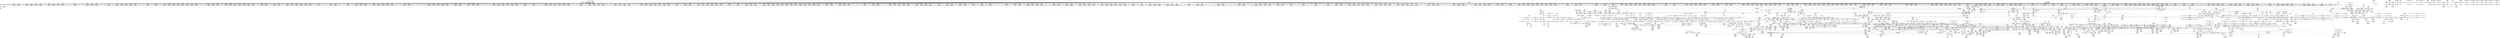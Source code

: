 digraph {
	CE0x59cc180 [shape=record,shape=Mrecord,label="{CE0x59cc180|signal_to_av:tmp6|security/selinux/hooks.c,1487|*SummSink*}"]
	CE0x59ced50 [shape=record,shape=Mrecord,label="{CE0x59ced50|rcu_lock_acquire:map|Function::rcu_lock_acquire&Arg::map::}"]
	CE0x5a1c330 [shape=record,shape=Mrecord,label="{CE0x5a1c330|i32_883|*Constant*}"]
	CE0x5a025c0 [shape=record,shape=Mrecord,label="{CE0x5a025c0|rcu_read_lock:tmp8|include/linux/rcupdate.h,882}"]
	CE0x5a10d20 [shape=record,shape=Mrecord,label="{CE0x5a10d20|_call_void_lockdep_rcu_suspicious(i8*_getelementptr_inbounds_(_25_x_i8_,_25_x_i8_*_.str45,_i32_0,_i32_0),_i32_883,_i8*_getelementptr_inbounds_(_42_x_i8_,_42_x_i8_*_.str46,_i32_0,_i32_0))_#10,_!dbg_!27728|include/linux/rcupdate.h,882|*SummSink*}"]
	CE0x599ae10 [shape=record,shape=Mrecord,label="{CE0x599ae10|2472:_%struct.cred*,_:_CRE_720,728_|*MultipleSource*|Function::task_sid&Arg::task::|Function::selinux_file_send_sigiotask&Arg::tsk::|security/selinux/hooks.c,208}"]
	CE0x59d6b10 [shape=record,shape=Mrecord,label="{CE0x59d6b10|task_sid:tmp24|security/selinux/hooks.c,208|*SummSource*}"]
	CE0x5a02e40 [shape=record,shape=Mrecord,label="{CE0x5a02e40|rcu_read_unlock:tmp16|include/linux/rcupdate.h,933|*SummSink*}"]
	CE0x59604a0 [shape=record,shape=Mrecord,label="{CE0x59604a0|signal_to_av:sw.default}"]
	CE0x59f0da0 [shape=record,shape=Mrecord,label="{CE0x59f0da0|i64*_getelementptr_inbounds_(_4_x_i64_,_4_x_i64_*___llvm_gcov_ctr133,_i64_0,_i64_3)|*Constant*}"]
	CE0x5a26430 [shape=record,shape=Mrecord,label="{CE0x5a26430|i64*_getelementptr_inbounds_(_4_x_i64_,_4_x_i64_*___llvm_gcov_ctr133,_i64_0,_i64_1)|*Constant*|*SummSource*}"]
	CE0x59afee0 [shape=record,shape=Mrecord,label="{CE0x59afee0|2472:_%struct.cred*,_:_CRE_2951,2952_}"]
	CE0x5a70f20 [shape=record,shape=Mrecord,label="{CE0x5a70f20|__preempt_count_add:tmp5|./arch/x86/include/asm/preempt.h,72}"]
	CE0x596ab20 [shape=record,shape=Mrecord,label="{CE0x596ab20|avc_has_perm:ssid|Function::avc_has_perm&Arg::ssid::|*SummSource*}"]
	CE0x59a50c0 [shape=record,shape=Mrecord,label="{CE0x59a50c0|2472:_%struct.cred*,_:_CRE_2520,2521_}"]
	CE0x59f0670 [shape=record,shape=Mrecord,label="{CE0x59f0670|GLOBAL:lock_release|*Constant*|*SummSource*}"]
	CE0x594c890 [shape=record,shape=Mrecord,label="{CE0x594c890|selinux_file_send_sigiotask:call2|security/selinux/hooks.c,3406|*SummSink*}"]
	CE0x5a766b0 [shape=record,shape=Mrecord,label="{CE0x5a766b0|__preempt_count_sub:tmp3|*SummSink*}"]
	CE0x59868c0 [shape=record,shape=Mrecord,label="{CE0x59868c0|signal_to_av:tmp}"]
	CE0x59a5690 [shape=record,shape=Mrecord,label="{CE0x59a5690|2472:_%struct.cred*,_:_CRE_2523,2524_}"]
	CE0x59c6550 [shape=record,shape=Mrecord,label="{CE0x59c6550|2472:_%struct.cred*,_:_CRE_10544,10548_|*MultipleSource*|Function::task_sid&Arg::task::|Function::selinux_file_send_sigiotask&Arg::tsk::|security/selinux/hooks.c,208}"]
	CE0x59f2530 [shape=record,shape=Mrecord,label="{CE0x59f2530|rcu_lock_acquire:tmp7|*SummSource*}"]
	CE0x5a05ad0 [shape=record,shape=Mrecord,label="{CE0x5a05ad0|i64*_getelementptr_inbounds_(_11_x_i64_,_11_x_i64_*___llvm_gcov_ctr127,_i64_0,_i64_0)|*Constant*|*SummSource*}"]
	CE0x59f3850 [shape=record,shape=Mrecord,label="{CE0x59f3850|i64*_getelementptr_inbounds_(_4_x_i64_,_4_x_i64_*___llvm_gcov_ctr128,_i64_0,_i64_1)|*Constant*}"]
	CE0x5988300 [shape=record,shape=Mrecord,label="{CE0x5988300|cred_sid:tmp3|*SummSink*}"]
	CE0x59e19b0 [shape=record,shape=Mrecord,label="{CE0x59e19b0|i64_6|*Constant*|*SummSource*}"]
	CE0x5a635c0 [shape=record,shape=Mrecord,label="{CE0x5a635c0|i64*_getelementptr_inbounds_(_4_x_i64_,_4_x_i64_*___llvm_gcov_ctr134,_i64_0,_i64_2)|*Constant*|*SummSink*}"]
	CE0x59c3150 [shape=record,shape=Mrecord,label="{CE0x59c3150|2472:_%struct.cred*,_:_CRE_6528,6536_|*MultipleSource*|Function::task_sid&Arg::task::|Function::selinux_file_send_sigiotask&Arg::tsk::|security/selinux/hooks.c,208}"]
	CE0x5957fd0 [shape=record,shape=Mrecord,label="{CE0x5957fd0|selinux_file_send_sigiotask:tobool|security/selinux/hooks.c,3403|*SummSink*}"]
	CE0x59472c0 [shape=record,shape=Mrecord,label="{CE0x59472c0|selinux_file_send_sigiotask:perm.0|*SummSink*}"]
	CE0x59d1220 [shape=record,shape=Mrecord,label="{CE0x59d1220|task_sid:tmp18|security/selinux/hooks.c,208|*SummSource*}"]
	CE0x59d1830 [shape=record,shape=Mrecord,label="{CE0x59d1830|task_sid:tmp19|security/selinux/hooks.c,208|*SummSink*}"]
	CE0x5a9c140 [shape=record,shape=Mrecord,label="{CE0x5a9c140|__preempt_count_sub:tmp5|./arch/x86/include/asm/preempt.h,77|*SummSink*}"]
	CE0x594c3f0 [shape=record,shape=Mrecord,label="{CE0x594c3f0|task_sid:tmp8|security/selinux/hooks.c,208}"]
	CE0x5990900 [shape=record,shape=Mrecord,label="{CE0x5990900|task_sid:do.body}"]
	CE0x59d17c0 [shape=record,shape=Mrecord,label="{CE0x59d17c0|task_sid:tmp19|security/selinux/hooks.c,208|*SummSource*}"]
	CE0x59423e0 [shape=record,shape=Mrecord,label="{CE0x59423e0|selinux_file_send_sigiotask:tmp}"]
	CE0x5a21940 [shape=record,shape=Mrecord,label="{CE0x5a21940|__llvm_gcov_indirect_counter_increment:tmp3}"]
	CE0x5a36650 [shape=record,shape=Mrecord,label="{CE0x5a36650|rcu_read_unlock:tmp19|include/linux/rcupdate.h,933}"]
	CE0x595e2e0 [shape=record,shape=Mrecord,label="{CE0x595e2e0|2472:_%struct.cred*,_:_CRE_208,216_|*MultipleSource*|Function::task_sid&Arg::task::|Function::selinux_file_send_sigiotask&Arg::tsk::|security/selinux/hooks.c,208}"]
	CE0x59afa20 [shape=record,shape=Mrecord,label="{CE0x59afa20|2472:_%struct.cred*,_:_CRE_2947,2948_}"]
	CE0x59be050 [shape=record,shape=Mrecord,label="{CE0x59be050|2472:_%struct.cred*,_:_CRE_6331,6332_}"]
	"CONST[source:0(mediator),value:2(dynamic)][purpose:{subject}][SnkIdx:0]"
	CE0x59b1900 [shape=record,shape=Mrecord,label="{CE0x59b1900|2472:_%struct.cred*,_:_CRE_2973,2974_}"]
	CE0x59f8330 [shape=record,shape=Mrecord,label="{CE0x59f8330|i8*_undef|*Constant*}"]
	CE0x595f870 [shape=record,shape=Mrecord,label="{CE0x595f870|_call_void_mcount()_#3|*SummSource*}"]
	CE0x5a28d70 [shape=record,shape=Mrecord,label="{CE0x5a28d70|i64*_getelementptr_inbounds_(_4_x_i64_,_4_x_i64_*___llvm_gcov_ctr128,_i64_0,_i64_2)|*Constant*|*SummSource*}"]
	CE0x5951b30 [shape=record,shape=Mrecord,label="{CE0x5951b30|selinux_file_send_sigiotask:bb}"]
	CE0x594e230 [shape=record,shape=Mrecord,label="{CE0x594e230|i64*_getelementptr_inbounds_(_6_x_i64_,_6_x_i64_*___llvm_gcov_ctr264,_i64_0,_i64_5)|*Constant*}"]
	CE0x5947730 [shape=record,shape=Mrecord,label="{CE0x5947730|task_sid:tobool1|security/selinux/hooks.c,208}"]
	CE0x59da220 [shape=record,shape=Mrecord,label="{CE0x59da220|signal_to_av:tmp2|security/selinux/hooks.c,1479|*SummSource*}"]
	CE0x59b62b0 [shape=record,shape=Mrecord,label="{CE0x59b62b0|2472:_%struct.cred*,_:_CRE_5888,5896_|*MultipleSource*|Function::task_sid&Arg::task::|Function::selinux_file_send_sigiotask&Arg::tsk::|security/selinux/hooks.c,208}"]
	CE0x59c8a80 [shape=record,shape=Mrecord,label="{CE0x59c8a80|task_sid:tmp4|*LoadInst*|security/selinux/hooks.c,208|*SummSink*}"]
	CE0x59ce410 [shape=record,shape=Mrecord,label="{CE0x59ce410|i64*_getelementptr_inbounds_(_10_x_i64_,_10_x_i64_*___llvm_gcov_ctr265,_i64_0,_i64_9)|*Constant*|*SummSink*}"]
	CE0x5963820 [shape=record,shape=Mrecord,label="{CE0x5963820|2472:_%struct.cred*,_:_CRE_296,304_|*MultipleSource*|Function::task_sid&Arg::task::|Function::selinux_file_send_sigiotask&Arg::tsk::|security/selinux/hooks.c,208}"]
	CE0x594fe60 [shape=record,shape=Mrecord,label="{CE0x594fe60|i32_1|*Constant*|*SummSource*}"]
	CE0x5979bc0 [shape=record,shape=Mrecord,label="{CE0x5979bc0|rcu_lock_acquire:indirectgoto|*SummSource*}"]
	CE0x59b4b50 [shape=record,shape=Mrecord,label="{CE0x59b4b50|2472:_%struct.cred*,_:_CRE_3140,3144_|*MultipleSource*|Function::task_sid&Arg::task::|Function::selinux_file_send_sigiotask&Arg::tsk::|security/selinux/hooks.c,208}"]
	CE0x593b970 [shape=record,shape=Mrecord,label="{CE0x593b970|task_sid:tmp6|security/selinux/hooks.c,208}"]
	CE0x5a5dbd0 [shape=record,shape=Mrecord,label="{CE0x5a5dbd0|void_(i32*,_i32,_i32*)*_asm_addl_$1,_%gs:$0_,_*m,ri,*m,_dirflag_,_fpsr_,_flags_|*SummSource*}"]
	CE0x5a0a590 [shape=record,shape=Mrecord,label="{CE0x5a0a590|rcu_read_unlock:tmp15|include/linux/rcupdate.h,933|*SummSink*}"]
	CE0x596ae30 [shape=record,shape=Mrecord,label="{CE0x596ae30|avc_has_perm:tsid|Function::avc_has_perm&Arg::tsid::|*SummSource*}"]
	CE0x59df860 [shape=record,shape=Mrecord,label="{CE0x59df860|task_sid:tmp10|security/selinux/hooks.c,208|*SummSource*}"]
	CE0x5a1a8f0 [shape=record,shape=Mrecord,label="{CE0x5a1a8f0|i64*_getelementptr_inbounds_(_11_x_i64_,_11_x_i64_*___llvm_gcov_ctr127,_i64_0,_i64_9)|*Constant*}"]
	CE0x59b86d0 [shape=record,shape=Mrecord,label="{CE0x59b86d0|2472:_%struct.cred*,_:_CRE_6144,6152_|*MultipleSource*|Function::task_sid&Arg::task::|Function::selinux_file_send_sigiotask&Arg::tsk::|security/selinux/hooks.c,208}"]
	CE0x59b8920 [shape=record,shape=Mrecord,label="{CE0x59b8920|2472:_%struct.cred*,_:_CRE_6152,6168_|*MultipleSource*|Function::task_sid&Arg::task::|Function::selinux_file_send_sigiotask&Arg::tsk::|security/selinux/hooks.c,208}"]
	CE0x5942fa0 [shape=record,shape=Mrecord,label="{CE0x5942fa0|task_sid:entry|*SummSource*}"]
	CE0x59ba6e0 [shape=record,shape=Mrecord,label="{CE0x59ba6e0|2472:_%struct.cred*,_:_CRE_6264,6280_|*MultipleSource*|Function::task_sid&Arg::task::|Function::selinux_file_send_sigiotask&Arg::tsk::|security/selinux/hooks.c,208}"]
	CE0x599f6c0 [shape=record,shape=Mrecord,label="{CE0x599f6c0|2472:_%struct.cred*,_:_CRE_2048,2052_|*MultipleSource*|Function::task_sid&Arg::task::|Function::selinux_file_send_sigiotask&Arg::tsk::|security/selinux/hooks.c,208}"]
	CE0x5a6e780 [shape=record,shape=Mrecord,label="{CE0x5a6e780|i32_2|*Constant*|*SummSink*}"]
	CE0x6457b90 [shape=record,shape=Mrecord,label="{CE0x6457b90|selinux_file_send_sigiotask:fown|Function::selinux_file_send_sigiotask&Arg::fown::|*SummSink*}"]
	CE0x59ad970 [shape=record,shape=Mrecord,label="{CE0x59ad970|2472:_%struct.cred*,_:_CRE_2918,2919_}"]
	CE0x5964e40 [shape=record,shape=Mrecord,label="{CE0x5964e40|task_sid:tmp3}"]
	CE0x59cd8b0 [shape=record,shape=Mrecord,label="{CE0x59cd8b0|i32_16|*Constant*|*SummSink*}"]
	CE0x59a3fe0 [shape=record,shape=Mrecord,label="{CE0x59a3fe0|2472:_%struct.cred*,_:_CRE_2408,2416_|*MultipleSource*|Function::task_sid&Arg::task::|Function::selinux_file_send_sigiotask&Arg::tsk::|security/selinux/hooks.c,208}"]
	CE0x5962cb0 [shape=record,shape=Mrecord,label="{CE0x5962cb0|_ret_void,_!dbg_!27735|include/linux/rcupdate.h,884}"]
	CE0x59b0010 [shape=record,shape=Mrecord,label="{CE0x59b0010|2472:_%struct.cred*,_:_CRE_2952,2953_}"]
	CE0x5a2b850 [shape=record,shape=Mrecord,label="{CE0x5a2b850|rcu_lock_release:tmp2|*SummSource*}"]
	CE0x59b7600 [shape=record,shape=Mrecord,label="{CE0x59b7600|2472:_%struct.cred*,_:_CRE_5960,5968_|*MultipleSource*|Function::task_sid&Arg::task::|Function::selinux_file_send_sigiotask&Arg::tsk::|security/selinux/hooks.c,208}"]
	CE0x596a900 [shape=record,shape=Mrecord,label="{CE0x596a900|avc_has_perm:ssid|Function::avc_has_perm&Arg::ssid::}"]
	CE0x598e380 [shape=record,shape=Mrecord,label="{CE0x598e380|_call_void_mcount()_#3|*SummSource*}"]
	CE0x5989580 [shape=record,shape=Mrecord,label="{CE0x5989580|2472:_%struct.cred*,_:_CRE_440,448_|*MultipleSource*|Function::task_sid&Arg::task::|Function::selinux_file_send_sigiotask&Arg::tsk::|security/selinux/hooks.c,208}"]
	CE0x596a440 [shape=record,shape=Mrecord,label="{CE0x596a440|avc_has_perm:entry|*SummSource*}"]
	CE0x593adb0 [shape=record,shape=Mrecord,label="{CE0x593adb0|2472:_%struct.cred*,_:_CRE_240,248_|*MultipleSource*|Function::task_sid&Arg::task::|Function::selinux_file_send_sigiotask&Arg::tsk::|security/selinux/hooks.c,208}"]
	CE0x59b3a50 [shape=record,shape=Mrecord,label="{CE0x59b3a50|2472:_%struct.cred*,_:_CRE_3096,3104_|*MultipleSource*|Function::task_sid&Arg::task::|Function::selinux_file_send_sigiotask&Arg::tsk::|security/selinux/hooks.c,208}"]
	CE0x5997720 [shape=record,shape=Mrecord,label="{CE0x5997720|_call_void_mcount()_#3|*SummSource*}"]
	CE0x59bd210 [shape=record,shape=Mrecord,label="{CE0x59bd210|2472:_%struct.cred*,_:_CRE_6319,6320_}"]
	CE0x5a765b0 [shape=record,shape=Mrecord,label="{CE0x5a765b0|__preempt_count_sub:tmp3|*SummSource*}"]
	CE0x59ef040 [shape=record,shape=Mrecord,label="{CE0x59ef040|_call_void_lock_acquire(%struct.lockdep_map*_%map,_i32_0,_i32_0,_i32_2,_i32_0,_%struct.lockdep_map*_null,_i64_ptrtoint_(i8*_blockaddress(_rcu_lock_acquire,_%__here)_to_i64))_#10,_!dbg_!27716|include/linux/rcupdate.h,418|*SummSource*}"]
	CE0x59e1280 [shape=record,shape=Mrecord,label="{CE0x59e1280|i64_7|*Constant*}"]
	CE0x5a3a180 [shape=record,shape=Mrecord,label="{CE0x5a3a180|GLOBAL:__rcu_read_unlock|*Constant*|*SummSource*}"]
	CE0x5a3cb30 [shape=record,shape=Mrecord,label="{CE0x5a3cb30|__rcu_read_lock:tmp2}"]
	CE0x59b80a0 [shape=record,shape=Mrecord,label="{CE0x59b80a0|2472:_%struct.cred*,_:_CRE_6000,6008_|*MultipleSource*|Function::task_sid&Arg::task::|Function::selinux_file_send_sigiotask&Arg::tsk::|security/selinux/hooks.c,208}"]
	CE0x59c4060 [shape=record,shape=Mrecord,label="{CE0x59c4060|2472:_%struct.cred*,_:_CRE_6584,6600_|*MultipleSource*|Function::task_sid&Arg::task::|Function::selinux_file_send_sigiotask&Arg::tsk::|security/selinux/hooks.c,208}"]
	CE0x59bb590 [shape=record,shape=Mrecord,label="{CE0x59bb590|2472:_%struct.cred*,_:_CRE_6295,6296_}"]
	CE0x5931ab0 [shape=record,shape=Mrecord,label="{CE0x5931ab0|task_sid:task|Function::task_sid&Arg::task::}"]
	CE0x59c55a0 [shape=record,shape=Mrecord,label="{CE0x59c55a0|2472:_%struct.cred*,_:_CRE_6660,6664_|*MultipleSource*|Function::task_sid&Arg::task::|Function::selinux_file_send_sigiotask&Arg::tsk::|security/selinux/hooks.c,208}"]
	CE0x5a03dc0 [shape=record,shape=Mrecord,label="{CE0x5a03dc0|rcu_read_lock:tobool|include/linux/rcupdate.h,882}"]
	CE0x5947190 [shape=record,shape=Mrecord,label="{CE0x5947190|selinux_file_send_sigiotask:signum|Function::selinux_file_send_sigiotask&Arg::signum::|*SummSource*}"]
	CE0x59aa960 [shape=record,shape=Mrecord,label="{CE0x59aa960|_call_void___llvm_gcov_indirect_counter_increment(i32*___llvm_gcov_global_state_pred267,_i64**_getelementptr_inbounds_(_4_x_i64*_,_4_x_i64*_*___llvm_gcda_edge_table266,_i64_0,_i64_3)),_!dbg_!27719|security/selinux/hooks.c,1487|*SummSink*}"]
	CE0x59c0d60 [shape=record,shape=Mrecord,label="{CE0x59c0d60|2472:_%struct.cred*,_:_CRE_6408,6424_|*MultipleSource*|Function::task_sid&Arg::task::|Function::selinux_file_send_sigiotask&Arg::tsk::|security/selinux/hooks.c,208}"]
	CE0x5a25010 [shape=record,shape=Mrecord,label="{CE0x5a25010|i64*_getelementptr_inbounds_(_11_x_i64_,_11_x_i64_*___llvm_gcov_ctr132,_i64_0,_i64_1)|*Constant*}"]
	CE0x59b2570 [shape=record,shape=Mrecord,label="{CE0x59b2570|2472:_%struct.cred*,_:_CRE_3008,3024_|*MultipleSource*|Function::task_sid&Arg::task::|Function::selinux_file_send_sigiotask&Arg::tsk::|security/selinux/hooks.c,208}"]
	CE0x5a319e0 [shape=record,shape=Mrecord,label="{CE0x5a319e0|rcu_lock_acquire:tmp2|*SummSource*}"]
	CE0x59afc80 [shape=record,shape=Mrecord,label="{CE0x59afc80|2472:_%struct.cred*,_:_CRE_2949,2950_}"]
	CE0x5a63c30 [shape=record,shape=Mrecord,label="{CE0x5a63c30|rcu_lock_acquire:bb|*SummSink*}"]
	CE0x59bab20 [shape=record,shape=Mrecord,label="{CE0x59bab20|2472:_%struct.cred*,_:_CRE_6288,6289_}"]
	CE0x599d170 [shape=record,shape=Mrecord,label="{CE0x599d170|2472:_%struct.cred*,_:_CRE_1888,1896_|*MultipleSource*|Function::task_sid&Arg::task::|Function::selinux_file_send_sigiotask&Arg::tsk::|security/selinux/hooks.c,208}"]
	CE0x59bf5b0 [shape=record,shape=Mrecord,label="{CE0x59bf5b0|2472:_%struct.cred*,_:_CRE_6349,6350_}"]
	CE0x59e3ef0 [shape=record,shape=Mrecord,label="{CE0x59e3ef0|i8*_getelementptr_inbounds_(_41_x_i8_,_41_x_i8_*_.str44,_i32_0,_i32_0)|*Constant*}"]
	CE0x5961a20 [shape=record,shape=Mrecord,label="{CE0x5961a20|i64*_getelementptr_inbounds_(_11_x_i64_,_11_x_i64_*___llvm_gcov_ctr127,_i64_0,_i64_1)|*Constant*|*SummSink*}"]
	CE0x59da930 [shape=record,shape=Mrecord,label="{CE0x59da930|signal_to_av:tmp3|security/selinux/hooks.c,1479|*SummSource*}"]
	CE0x59e2810 [shape=record,shape=Mrecord,label="{CE0x59e2810|i64*_getelementptr_inbounds_(_13_x_i64_,_13_x_i64_*___llvm_gcov_ctr126,_i64_0,_i64_8)|*Constant*}"]
	CE0x5a06660 [shape=record,shape=Mrecord,label="{CE0x5a06660|rcu_read_lock:tmp7|include/linux/rcupdate.h,882|*SummSource*}"]
	CE0x5a23630 [shape=record,shape=Mrecord,label="{CE0x5a23630|i64*_null|*Constant*|*SummSource*}"]
	CE0x5999d30 [shape=record,shape=Mrecord,label="{CE0x5999d30|2472:_%struct.cred*,_:_CRE_688,689_}"]
	CE0x59ff3e0 [shape=record,shape=Mrecord,label="{CE0x59ff3e0|i32_1|*Constant*}"]
	CE0x5a3b050 [shape=record,shape=Mrecord,label="{CE0x5a3b050|__llvm_gcov_indirect_counter_increment:bb4}"]
	CE0x599ed60 [shape=record,shape=Mrecord,label="{CE0x599ed60|2472:_%struct.cred*,_:_CRE_2020,2032_|*MultipleSource*|Function::task_sid&Arg::task::|Function::selinux_file_send_sigiotask&Arg::tsk::|security/selinux/hooks.c,208}"]
	CE0x5a61800 [shape=record,shape=Mrecord,label="{CE0x5a61800|i64*_getelementptr_inbounds_(_4_x_i64_,_4_x_i64_*___llvm_gcov_ctr129,_i64_0,_i64_2)|*Constant*|*SummSink*}"]
	CE0x5a23010 [shape=record,shape=Mrecord,label="{CE0x5a23010|rcu_read_unlock:tmp11|include/linux/rcupdate.h,933|*SummSource*}"]
	CE0x594ed60 [shape=record,shape=Mrecord,label="{CE0x594ed60|i64*_getelementptr_inbounds_(_6_x_i64_,_6_x_i64_*___llvm_gcov_ctr264,_i64_0,_i64_5)|*Constant*|*SummSource*}"]
	CE0x59cd360 [shape=record,shape=Mrecord,label="{CE0x59cd360|i64*_getelementptr_inbounds_(_10_x_i64_,_10_x_i64_*___llvm_gcov_ctr265,_i64_0,_i64_8)|*Constant*}"]
	CE0x594f900 [shape=record,shape=Mrecord,label="{CE0x594f900|selinux_file_send_sigiotask:tmp15|security/selinux/hooks.c,3408|*SummSource*}"]
	CE0x59953d0 [shape=record,shape=Mrecord,label="{CE0x59953d0|GLOBAL:lockdep_rcu_suspicious|*Constant*|*SummSink*}"]
	CE0x59dfd40 [shape=record,shape=Mrecord,label="{CE0x59dfd40|task_sid:tmp11|security/selinux/hooks.c,208|*SummSink*}"]
	CE0x59ca8e0 [shape=record,shape=Mrecord,label="{CE0x59ca8e0|i64**_getelementptr_inbounds_(_4_x_i64*_,_4_x_i64*_*___llvm_gcda_edge_table266,_i64_0,_i64_0)|*Constant*|*SummSink*}"]
	CE0x59a45b0 [shape=record,shape=Mrecord,label="{CE0x59a45b0|2472:_%struct.cred*,_:_CRE_2472,2480_|*MultipleSource*|Function::task_sid&Arg::task::|Function::selinux_file_send_sigiotask&Arg::tsk::|security/selinux/hooks.c,208}"]
	CE0x5a27450 [shape=record,shape=Mrecord,label="{CE0x5a27450|rcu_read_unlock:tmp|*SummSource*}"]
	CE0x59bbf10 [shape=record,shape=Mrecord,label="{CE0x59bbf10|2472:_%struct.cred*,_:_CRE_6303,6304_}"]
	CE0x59c74a0 [shape=record,shape=Mrecord,label="{CE0x59c74a0|2472:_%struct.cred*,_:_CRE_10592,10600_|*MultipleSource*|Function::task_sid&Arg::task::|Function::selinux_file_send_sigiotask&Arg::tsk::|security/selinux/hooks.c,208}"]
	CE0x5a1d560 [shape=record,shape=Mrecord,label="{CE0x5a1d560|cred_sid:bb|*SummSource*}"]
	CE0x59ad3d0 [shape=record,shape=Mrecord,label="{CE0x59ad3d0|2472:_%struct.cred*,_:_CRE_2912,2913_}"]
	CE0x5a2c460 [shape=record,shape=Mrecord,label="{CE0x5a2c460|__rcu_read_lock:do.end|*SummSink*}"]
	CE0x5a0c1c0 [shape=record,shape=Mrecord,label="{CE0x5a0c1c0|rcu_read_lock:tmp4|include/linux/rcupdate.h,882|*SummSource*}"]
	CE0x5a1f7a0 [shape=record,shape=Mrecord,label="{CE0x5a1f7a0|rcu_read_unlock:land.lhs.true|*SummSource*}"]
	CE0x59d2180 [shape=record,shape=Mrecord,label="{CE0x59d2180|rcu_read_lock:tmp8|include/linux/rcupdate.h,882|*SummSink*}"]
	CE0x5a23d20 [shape=record,shape=Mrecord,label="{CE0x5a23d20|__llvm_gcov_indirect_counter_increment:tmp5|*SummSink*}"]
	CE0x59de410 [shape=record,shape=Mrecord,label="{CE0x59de410|GLOBAL:__llvm_gcov_ctr127|Global_var:__llvm_gcov_ctr127|*SummSink*}"]
	CE0x59ab7d0 [shape=record,shape=Mrecord,label="{CE0x59ab7d0|2472:_%struct.cred*,_:_CRE_2840,2848_|*MultipleSource*|Function::task_sid&Arg::task::|Function::selinux_file_send_sigiotask&Arg::tsk::|security/selinux/hooks.c,208}"]
	CE0x59acfd0 [shape=record,shape=Mrecord,label="{CE0x59acfd0|2472:_%struct.cred*,_:_CRE_2907,2908_}"]
	CE0x59913a0 [shape=record,shape=Mrecord,label="{CE0x59913a0|rcu_read_lock:tobool|include/linux/rcupdate.h,882|*SummSource*}"]
	CE0x59a9c70 [shape=record,shape=Mrecord,label="{CE0x59a9c70|signal_to_av:tmp4|security/selinux/hooks.c,1483|*SummSink*}"]
	CE0x59cff30 [shape=record,shape=Mrecord,label="{CE0x59cff30|cred_sid:security|security/selinux/hooks.c,196}"]
	CE0x59f1710 [shape=record,shape=Mrecord,label="{CE0x59f1710|rcu_lock_release:tmp6}"]
	CE0x5a2e400 [shape=record,shape=Mrecord,label="{CE0x5a2e400|rcu_lock_acquire:tmp1|*SummSink*}"]
	CE0x5a29bd0 [shape=record,shape=Mrecord,label="{CE0x5a29bd0|rcu_read_unlock:tmp4|include/linux/rcupdate.h,933}"]
	CE0x599a7b0 [shape=record,shape=Mrecord,label="{CE0x599a7b0|2472:_%struct.cred*,_:_CRE_699,700_}"]
	CE0x5a0ec10 [shape=record,shape=Mrecord,label="{CE0x5a0ec10|rcu_read_lock:tmp15|include/linux/rcupdate.h,882|*SummSink*}"]
	CE0x5956d70 [shape=record,shape=Mrecord,label="{CE0x5956d70|selinux_file_send_sigiotask:tmp10|security/selinux/hooks.c,3404|*SummSink*}"]
	CE0x5a71860 [shape=record,shape=Mrecord,label="{CE0x5a71860|__preempt_count_sub:tmp|*SummSource*}"]
	CE0x5930d30 [shape=record,shape=Mrecord,label="{CE0x5930d30|signal_to_av:sw.bb1}"]
	CE0x5944a00 [shape=record,shape=Mrecord,label="{CE0x5944a00|selinux_file_send_sigiotask:bb|*SummSink*}"]
	CE0x5a03f30 [shape=record,shape=Mrecord,label="{CE0x5a03f30|rcu_read_lock:tobool|include/linux/rcupdate.h,882|*SummSink*}"]
	CE0x5a34f40 [shape=record,shape=Mrecord,label="{CE0x5a34f40|i32_934|*Constant*}"]
	CE0x59cb7c0 [shape=record,shape=Mrecord,label="{CE0x59cb7c0|signal_to_av:tmp9|security/selinux/hooks.c,1491|*SummSink*}"]
	CE0x596c730 [shape=record,shape=Mrecord,label="{CE0x596c730|_ret_i32_%retval.0,_!dbg_!27728|security/selinux/avc.c,775|*SummSink*}"]
	CE0x5a9bf90 [shape=record,shape=Mrecord,label="{CE0x5a9bf90|__preempt_count_sub:tmp5|./arch/x86/include/asm/preempt.h,77|*SummSource*}"]
	CE0x5a9d1a0 [shape=record,shape=Mrecord,label="{CE0x5a9d1a0|__rcu_read_unlock:tmp1|*SummSink*}"]
	CE0x593b350 [shape=record,shape=Mrecord,label="{CE0x593b350|2472:_%struct.cred*,_:_CRE_264,272_|*MultipleSource*|Function::task_sid&Arg::task::|Function::selinux_file_send_sigiotask&Arg::tsk::|security/selinux/hooks.c,208}"]
	CE0x5937db0 [shape=record,shape=Mrecord,label="{CE0x5937db0|2472:_%struct.cred*,_:_CRE_2760,2768_|*MultipleSource*|Function::task_sid&Arg::task::|Function::selinux_file_send_sigiotask&Arg::tsk::|security/selinux/hooks.c,208}"]
	CE0x5a260c0 [shape=record,shape=Mrecord,label="{CE0x5a260c0|i64*_getelementptr_inbounds_(_4_x_i64_,_4_x_i64_*___llvm_gcov_ctr133,_i64_0,_i64_1)|*Constant*}"]
	CE0x59b03a0 [shape=record,shape=Mrecord,label="{CE0x59b03a0|2472:_%struct.cred*,_:_CRE_2955,2956_}"]
	CE0x5a3b480 [shape=record,shape=Mrecord,label="{CE0x5a3b480|__llvm_gcov_indirect_counter_increment:bb4|*SummSink*}"]
	CE0x59ee840 [shape=record,shape=Mrecord,label="{CE0x59ee840|i64*_getelementptr_inbounds_(_4_x_i64_,_4_x_i64_*___llvm_gcov_ctr135,_i64_0,_i64_0)|*Constant*|*SummSink*}"]
	CE0x599e280 [shape=record,shape=Mrecord,label="{CE0x599e280|2472:_%struct.cred*,_:_CRE_1960,1968_|*MultipleSource*|Function::task_sid&Arg::task::|Function::selinux_file_send_sigiotask&Arg::tsk::|security/selinux/hooks.c,208}"]
	CE0x5a01610 [shape=record,shape=Mrecord,label="{CE0x5a01610|_call_void_mcount()_#3}"]
	CE0x59a6d10 [shape=record,shape=Mrecord,label="{CE0x59a6d10|2472:_%struct.cred*,_:_CRE_2596,2598_|*MultipleSource*|Function::task_sid&Arg::task::|Function::selinux_file_send_sigiotask&Arg::tsk::|security/selinux/hooks.c,208}"]
	CE0x5a1b540 [shape=record,shape=Mrecord,label="{CE0x5a1b540|rcu_read_lock:tmp20|include/linux/rcupdate.h,882|*SummSource*}"]
	CE0x599ad20 [shape=record,shape=Mrecord,label="{CE0x599ad20|2472:_%struct.cred*,_:_CRE_712,720_|*MultipleSource*|Function::task_sid&Arg::task::|Function::selinux_file_send_sigiotask&Arg::tsk::|security/selinux/hooks.c,208}"]
	CE0x5ab4140 [shape=record,shape=Mrecord,label="{CE0x5ab4140|COLLAPSED:_GCMRE___llvm_gcov_ctr129_internal_global_4_x_i64_zeroinitializer:_elem_0:default:}"]
	CE0x5a12180 [shape=record,shape=Mrecord,label="{CE0x5a12180|__rcu_read_unlock:do.body|*SummSource*}"]
	CE0x5aa1a90 [shape=record,shape=Mrecord,label="{CE0x5aa1a90|__preempt_count_add:bb|*SummSink*}"]
	CE0x59f3730 [shape=record,shape=Mrecord,label="{CE0x59f3730|_call_void_mcount()_#3}"]
	CE0x5a6e9e0 [shape=record,shape=Mrecord,label="{CE0x5a6e9e0|%struct.lockdep_map*_null|*Constant*|*SummSource*}"]
	CE0x59d6d00 [shape=record,shape=Mrecord,label="{CE0x59d6d00|task_sid:tmp26|security/selinux/hooks.c,208}"]
	CE0x59b0990 [shape=record,shape=Mrecord,label="{CE0x59b0990|2472:_%struct.cred*,_:_CRE_2960,2961_}"]
	CE0x593ef30 [shape=record,shape=Mrecord,label="{CE0x593ef30|__llvm_gcov_indirect_counter_increment:counters|Function::__llvm_gcov_indirect_counter_increment&Arg::counters::}"]
	CE0x59c9f20 [shape=record,shape=Mrecord,label="{CE0x59c9f20|signal_to_av:tmp6|security/selinux/hooks.c,1487|*SummSource*}"]
	CE0x595a310 [shape=record,shape=Mrecord,label="{CE0x595a310|selinux_file_send_sigiotask:tmp6|security/selinux/hooks.c,3403|*SummSink*}"]
	CE0x5a1b7e0 [shape=record,shape=Mrecord,label="{CE0x5a1b7e0|rcu_read_lock:tmp21|include/linux/rcupdate.h,884}"]
	CE0x595db40 [shape=record,shape=Mrecord,label="{CE0x595db40|cred_sid:tmp1|*SummSink*}"]
	CE0x59e2780 [shape=record,shape=Mrecord,label="{CE0x59e2780|task_sid:tmp16|security/selinux/hooks.c,208|*SummSink*}"]
	CE0x5942b40 [shape=record,shape=Mrecord,label="{CE0x5942b40|selinux_file_send_sigiotask:tmp11|security/selinux/hooks.c,3404|*SummSource*}"]
	CE0x59e0600 [shape=record,shape=Mrecord,label="{CE0x59e0600|task_sid:tmp13|security/selinux/hooks.c,208|*SummSource*}"]
	CE0x59a2030 [shape=record,shape=Mrecord,label="{CE0x59a2030|2472:_%struct.cred*,_:_CRE_2272,2280_|*MultipleSource*|Function::task_sid&Arg::task::|Function::selinux_file_send_sigiotask&Arg::tsk::|security/selinux/hooks.c,208}"]
	CE0x59af8f0 [shape=record,shape=Mrecord,label="{CE0x59af8f0|2472:_%struct.cred*,_:_CRE_2946,2947_}"]
	CE0x5a20c80 [shape=record,shape=Mrecord,label="{CE0x5a20c80|rcu_read_unlock:tmp12|include/linux/rcupdate.h,933|*SummSink*}"]
	CE0x5a7a860 [shape=record,shape=Mrecord,label="{CE0x5a7a860|__preempt_count_add:tmp4|./arch/x86/include/asm/preempt.h,72}"]
	CE0x59e1940 [shape=record,shape=Mrecord,label="{CE0x59e1940|i64_6|*Constant*}"]
	CE0x5969120 [shape=record,shape=Mrecord,label="{CE0x5969120|selinux_file_send_sigiotask:call3|security/selinux/hooks.c,3408|*SummSource*}"]
	CE0x59ba900 [shape=record,shape=Mrecord,label="{CE0x59ba900|2472:_%struct.cred*,_:_CRE_6280,6284_|*MultipleSource*|Function::task_sid&Arg::task::|Function::selinux_file_send_sigiotask&Arg::tsk::|security/selinux/hooks.c,208}"]
	CE0x5aa5970 [shape=record,shape=Mrecord,label="{CE0x5aa5970|i64_1|*Constant*}"]
	CE0x5938530 [shape=record,shape=Mrecord,label="{CE0x5938530|2472:_%struct.cred*,_:_CRE_2792,2800_|*MultipleSource*|Function::task_sid&Arg::task::|Function::selinux_file_send_sigiotask&Arg::tsk::|security/selinux/hooks.c,208}"]
	CE0x59d2060 [shape=record,shape=Mrecord,label="{CE0x59d2060|rcu_read_lock:tobool1|include/linux/rcupdate.h,882}"]
	CE0x595dad0 [shape=record,shape=Mrecord,label="{CE0x595dad0|cred_sid:tmp1|*SummSource*}"]
	CE0x593e980 [shape=record,shape=Mrecord,label="{CE0x593e980|rcu_read_lock:land.lhs.true}"]
	CE0x5988530 [shape=record,shape=Mrecord,label="{CE0x5988530|task_sid:tmp|*SummSink*}"]
	CE0x59677c0 [shape=record,shape=Mrecord,label="{CE0x59677c0|i64_1|*Constant*}"]
	CE0x5a15ae0 [shape=record,shape=Mrecord,label="{CE0x5a15ae0|i64*_getelementptr_inbounds_(_4_x_i64_,_4_x_i64_*___llvm_gcov_ctr129,_i64_0,_i64_1)|*Constant*|*SummSource*}"]
	CE0x59e0240 [shape=record,shape=Mrecord,label="{CE0x59e0240|task_sid:tmp12|security/selinux/hooks.c,208|*SummSink*}"]
	CE0x59d2420 [shape=record,shape=Mrecord,label="{CE0x59d2420|rcu_read_lock:tobool1|include/linux/rcupdate.h,882|*SummSource*}"]
	CE0x59bfcd0 [shape=record,shape=Mrecord,label="{CE0x59bfcd0|2472:_%struct.cred*,_:_CRE_6355,6356_}"]
	CE0x594dbf0 [shape=record,shape=Mrecord,label="{CE0x594dbf0|selinux_file_send_sigiotask:tmp9|security/selinux/hooks.c,3403|*SummSink*}"]
	CE0x5996ec0 [shape=record,shape=Mrecord,label="{CE0x5996ec0|2472:_%struct.cred*,_:_CRE_544,552_|*MultipleSource*|Function::task_sid&Arg::task::|Function::selinux_file_send_sigiotask&Arg::tsk::|security/selinux/hooks.c,208}"]
	CE0x5ab4220 [shape=record,shape=Mrecord,label="{CE0x5ab4220|__preempt_count_add:tmp3}"]
	CE0x59a05c0 [shape=record,shape=Mrecord,label="{CE0x59a05c0|2472:_%struct.cred*,_:_CRE_2096,2104_|*MultipleSource*|Function::task_sid&Arg::task::|Function::selinux_file_send_sigiotask&Arg::tsk::|security/selinux/hooks.c,208}"]
	CE0x596b9e0 [shape=record,shape=Mrecord,label="{CE0x596b9e0|avc_has_perm:requested|Function::avc_has_perm&Arg::requested::}"]
	CE0x59ef170 [shape=record,shape=Mrecord,label="{CE0x59ef170|_call_void_lock_acquire(%struct.lockdep_map*_%map,_i32_0,_i32_0,_i32_2,_i32_0,_%struct.lockdep_map*_null,_i64_ptrtoint_(i8*_blockaddress(_rcu_lock_acquire,_%__here)_to_i64))_#10,_!dbg_!27716|include/linux/rcupdate.h,418|*SummSink*}"]
	CE0x59f0900 [shape=record,shape=Mrecord,label="{CE0x59f0900|GLOBAL:lock_release|*Constant*|*SummSink*}"]
	CE0x5a29d50 [shape=record,shape=Mrecord,label="{CE0x5a29d50|rcu_read_unlock:tobool|include/linux/rcupdate.h,933|*SummSource*}"]
	CE0x59a1e50 [shape=record,shape=Mrecord,label="{CE0x59a1e50|2472:_%struct.cred*,_:_CRE_2264,2272_|*MultipleSource*|Function::task_sid&Arg::task::|Function::selinux_file_send_sigiotask&Arg::tsk::|security/selinux/hooks.c,208}"]
	CE0x5a25b30 [shape=record,shape=Mrecord,label="{CE0x5a25b30|rcu_read_unlock:tobool1|include/linux/rcupdate.h,933|*SummSink*}"]
	CE0x5a72230 [shape=record,shape=Mrecord,label="{CE0x5a72230|__preempt_count_add:entry}"]
	CE0x59503a0 [shape=record,shape=Mrecord,label="{CE0x59503a0|selinux_file_send_sigiotask:signum|Function::selinux_file_send_sigiotask&Arg::signum::}"]
	CE0x593c0e0 [shape=record,shape=Mrecord,label="{CE0x593c0e0|task_sid:tmp7|security/selinux/hooks.c,208|*SummSource*}"]
	CE0x59a6ef0 [shape=record,shape=Mrecord,label="{CE0x59a6ef0|2472:_%struct.cred*,_:_CRE_2598,2600_|*MultipleSource*|Function::task_sid&Arg::task::|Function::selinux_file_send_sigiotask&Arg::tsk::|security/selinux/hooks.c,208}"]
	CE0x59a6770 [shape=record,shape=Mrecord,label="{CE0x59a6770|2472:_%struct.cred*,_:_CRE_2584,2592_|*MultipleSource*|Function::task_sid&Arg::task::|Function::selinux_file_send_sigiotask&Arg::tsk::|security/selinux/hooks.c,208}"]
	CE0x59c2270 [shape=record,shape=Mrecord,label="{CE0x59c2270|2472:_%struct.cred*,_:_CRE_6480,6484_|*MultipleSource*|Function::task_sid&Arg::task::|Function::selinux_file_send_sigiotask&Arg::tsk::|security/selinux/hooks.c,208}"]
	CE0x5964760 [shape=record,shape=Mrecord,label="{CE0x5964760|_call_void___llvm_gcov_indirect_counter_increment(i32*___llvm_gcov_global_state_pred267,_i64**_getelementptr_inbounds_(_4_x_i64*_,_4_x_i64*_*___llvm_gcda_edge_table266,_i64_0,_i64_1)),_!dbg_!27714|security/selinux/hooks.c,1479|*SummSink*}"]
	CE0x59cdce0 [shape=record,shape=Mrecord,label="{CE0x59cdce0|signal_to_av:perm.0}"]
	CE0x595d080 [shape=record,shape=Mrecord,label="{CE0x595d080|rcu_read_lock:tmp2|*SummSink*}"]
	CE0x59e0b90 [shape=record,shape=Mrecord,label="{CE0x59e0b90|task_sid:call3|security/selinux/hooks.c,208|*SummSource*}"]
	CE0x59963b0 [shape=record,shape=Mrecord,label="{CE0x59963b0|2472:_%struct.cred*,_:_CRE_496,504_|*MultipleSource*|Function::task_sid&Arg::task::|Function::selinux_file_send_sigiotask&Arg::tsk::|security/selinux/hooks.c,208}"]
	CE0x594a420 [shape=record,shape=Mrecord,label="{CE0x594a420|rcu_read_lock:entry}"]
	CE0x59cf380 [shape=record,shape=Mrecord,label="{CE0x59cf380|_call_void___rcu_read_lock()_#10,_!dbg_!27710|include/linux/rcupdate.h,879}"]
	CE0x59f1be0 [shape=record,shape=Mrecord,label="{CE0x59f1be0|i64*_getelementptr_inbounds_(_4_x_i64_,_4_x_i64_*___llvm_gcov_ctr133,_i64_0,_i64_0)|*Constant*}"]
	CE0x5a2f7a0 [shape=record,shape=Mrecord,label="{CE0x5a2f7a0|rcu_read_unlock:if.end}"]
	CE0x595b580 [shape=record,shape=Mrecord,label="{CE0x595b580|GLOBAL:task_sid|*Constant*|*SummSink*}"]
	CE0x5a34420 [shape=record,shape=Mrecord,label="{CE0x5a34420|__rcu_read_lock:tmp6|include/linux/rcupdate.h,240|*SummSource*}"]
	CE0x59b66f0 [shape=record,shape=Mrecord,label="{CE0x59b66f0|2472:_%struct.cred*,_:_CRE_5904,5912_|*MultipleSource*|Function::task_sid&Arg::task::|Function::selinux_file_send_sigiotask&Arg::tsk::|security/selinux/hooks.c,208}"]
	CE0x59901c0 [shape=record,shape=Mrecord,label="{CE0x59901c0|2472:_%struct.cred*,_:_CRE_76,80_|*MultipleSource*|Function::task_sid&Arg::task::|Function::selinux_file_send_sigiotask&Arg::tsk::|security/selinux/hooks.c,208}"]
	CE0x5a35190 [shape=record,shape=Mrecord,label="{CE0x5a35190|i32_934|*Constant*|*SummSource*}"]
	CE0x5944150 [shape=record,shape=Mrecord,label="{CE0x5944150|selinux_file_send_sigiotask:tmp1|*SummSource*}"]
	CE0x59970a0 [shape=record,shape=Mrecord,label="{CE0x59970a0|2472:_%struct.cred*,_:_CRE_552,560_|*MultipleSource*|Function::task_sid&Arg::task::|Function::selinux_file_send_sigiotask&Arg::tsk::|security/selinux/hooks.c,208}"]
	CE0x5965cb0 [shape=record,shape=Mrecord,label="{CE0x5965cb0|i32_77|*Constant*|*SummSink*}"]
	CE0x5a2e5a0 [shape=record,shape=Mrecord,label="{CE0x5a2e5a0|rcu_read_unlock:tmp6|include/linux/rcupdate.h,933|*SummSink*}"]
	CE0x5aa4e40 [shape=record,shape=Mrecord,label="{CE0x5aa4e40|__preempt_count_sub:tmp7|./arch/x86/include/asm/preempt.h,78|*SummSource*}"]
	CE0x59ae390 [shape=record,shape=Mrecord,label="{CE0x59ae390|2472:_%struct.cred*,_:_CRE_2928,2929_}"]
	CE0x5999520 [shape=record,shape=Mrecord,label="{CE0x5999520|2472:_%struct.cred*,_:_CRE_656,660_|*MultipleSource*|Function::task_sid&Arg::task::|Function::selinux_file_send_sigiotask&Arg::tsk::|security/selinux/hooks.c,208}"]
	CE0x59bc040 [shape=record,shape=Mrecord,label="{CE0x59bc040|2472:_%struct.cred*,_:_CRE_6304,6305_}"]
	CE0x59673a0 [shape=record,shape=Mrecord,label="{CE0x59673a0|selinux_file_send_sigiotask:fown_sid|security/selinux/hooks.c,3408}"]
	CE0x59cbda0 [shape=record,shape=Mrecord,label="{CE0x59cbda0|i64*_getelementptr_inbounds_(_10_x_i64_,_10_x_i64_*___llvm_gcov_ctr265,_i64_0,_i64_9)|*Constant*}"]
	CE0x59d2620 [shape=record,shape=Mrecord,label="{CE0x59d2620|i64_5|*Constant*}"]
	CE0x5a72540 [shape=record,shape=Mrecord,label="{CE0x5a72540|_ret_void,_!dbg_!27719|./arch/x86/include/asm/preempt.h,73}"]
	CE0x5a0f220 [shape=record,shape=Mrecord,label="{CE0x5a0f220|i64*_getelementptr_inbounds_(_11_x_i64_,_11_x_i64_*___llvm_gcov_ctr127,_i64_0,_i64_8)|*Constant*}"]
	CE0x5a18ac0 [shape=record,shape=Mrecord,label="{CE0x5a18ac0|__preempt_count_add:tmp1}"]
	CE0x5a0beb0 [shape=record,shape=Mrecord,label="{CE0x5a0beb0|rcu_read_lock:tmp4|include/linux/rcupdate.h,882}"]
	CE0x5a39b30 [shape=record,shape=Mrecord,label="{CE0x5a39b30|_call_void___rcu_read_unlock()_#10,_!dbg_!27734|include/linux/rcupdate.h,937|*SummSource*}"]
	CE0x5985b30 [shape=record,shape=Mrecord,label="{CE0x5985b30|i32_17|*Constant*|*SummSink*}"]
	CE0x59ba080 [shape=record,shape=Mrecord,label="{CE0x59ba080|2472:_%struct.cred*,_:_CRE_6240,6248_|*MultipleSource*|Function::task_sid&Arg::task::|Function::selinux_file_send_sigiotask&Arg::tsk::|security/selinux/hooks.c,208}"]
	CE0x5a1fa70 [shape=record,shape=Mrecord,label="{CE0x5a1fa70|rcu_read_unlock:tmp2|*SummSource*}"]
	CE0x59a5ee0 [shape=record,shape=Mrecord,label="{CE0x59a5ee0|2472:_%struct.cred*,_:_CRE_2533,2534_}"]
	CE0x59dc560 [shape=record,shape=Mrecord,label="{CE0x59dc560|GLOBAL:rcu_read_unlock|*Constant*|*SummSource*}"]
	CE0x5a26540 [shape=record,shape=Mrecord,label="{CE0x5a26540|rcu_lock_acquire:tmp4|include/linux/rcupdate.h,418|*SummSource*}"]
	CE0x5a333f0 [shape=record,shape=Mrecord,label="{CE0x5a333f0|rcu_read_unlock:tmp17|include/linux/rcupdate.h,933|*SummSource*}"]
	CE0x59a0b90 [shape=record,shape=Mrecord,label="{CE0x59a0b90|2472:_%struct.cred*,_:_CRE_2120,2128_|*MultipleSource*|Function::task_sid&Arg::task::|Function::selinux_file_send_sigiotask&Arg::tsk::|security/selinux/hooks.c,208}"]
	CE0x5a9d130 [shape=record,shape=Mrecord,label="{CE0x5a9d130|__rcu_read_unlock:tmp1|*SummSource*}"]
	"CONST[source:0(mediator),value:2(dynamic)][purpose:{object}][SnkIdx:1]"
	CE0x59cd6d0 [shape=record,shape=Mrecord,label="{CE0x59cd6d0|i32_16|*Constant*}"]
	CE0x593f160 [shape=record,shape=Mrecord,label="{CE0x593f160|i64**_getelementptr_inbounds_(_4_x_i64*_,_4_x_i64*_*___llvm_gcda_edge_table266,_i64_0,_i64_1)|*Constant*}"]
	CE0x5945c90 [shape=record,shape=Mrecord,label="{CE0x5945c90|_ret_i32_%perm.0,_!dbg_!27724|security/selinux/hooks.c,1495|*SummSink*}"]
	CE0x59429b0 [shape=record,shape=Mrecord,label="{CE0x59429b0|selinux_file_send_sigiotask:tmp11|security/selinux/hooks.c,3404}"]
	CE0x59bdb90 [shape=record,shape=Mrecord,label="{CE0x59bdb90|2472:_%struct.cred*,_:_CRE_6327,6328_}"]
	CE0x59dd640 [shape=record,shape=Mrecord,label="{CE0x59dd640|_call_void_mcount()_#3|*SummSource*}"]
	CE0x59af7c0 [shape=record,shape=Mrecord,label="{CE0x59af7c0|2472:_%struct.cred*,_:_CRE_2945,2946_}"]
	CE0x59659a0 [shape=record,shape=Mrecord,label="{CE0x59659a0|signal_to_av:sw.bb|*SummSink*}"]
	CE0x5a1a960 [shape=record,shape=Mrecord,label="{CE0x5a1a960|i64*_getelementptr_inbounds_(_11_x_i64_,_11_x_i64_*___llvm_gcov_ctr127,_i64_0,_i64_9)|*Constant*|*SummSource*}"]
	CE0x5953210 [shape=record,shape=Mrecord,label="{CE0x5953210|i64*_getelementptr_inbounds_(_6_x_i64_,_6_x_i64_*___llvm_gcov_ctr264,_i64_0,_i64_3)|*Constant*|*SummSource*}"]
	CE0x59bb6c0 [shape=record,shape=Mrecord,label="{CE0x59bb6c0|2472:_%struct.cred*,_:_CRE_6296,6297_}"]
	CE0x5968a80 [shape=record,shape=Mrecord,label="{CE0x5968a80|selinux_file_send_sigiotask:tmp16|security/selinux/hooks.c,3408|*SummSource*}"]
	CE0x59b6090 [shape=record,shape=Mrecord,label="{CE0x59b6090|2472:_%struct.cred*,_:_CRE_5880,5888_|*MultipleSource*|Function::task_sid&Arg::task::|Function::selinux_file_send_sigiotask&Arg::tsk::|security/selinux/hooks.c,208}"]
	CE0x59961d0 [shape=record,shape=Mrecord,label="{CE0x59961d0|2472:_%struct.cred*,_:_CRE_488,496_|*MultipleSource*|Function::task_sid&Arg::task::|Function::selinux_file_send_sigiotask&Arg::tsk::|security/selinux/hooks.c,208}"]
	CE0x5a1c520 [shape=record,shape=Mrecord,label="{CE0x5a1c520|i32_883|*Constant*|*SummSink*}"]
	CE0x5a2a410 [shape=record,shape=Mrecord,label="{CE0x5a2a410|rcu_read_unlock:tmp1|*SummSink*}"]
	CE0x595f910 [shape=record,shape=Mrecord,label="{CE0x595f910|_call_void_mcount()_#3|*SummSink*}"]
	CE0x5a63da0 [shape=record,shape=Mrecord,label="{CE0x5a63da0|rcu_lock_acquire:__here}"]
	CE0x5998f80 [shape=record,shape=Mrecord,label="{CE0x5998f80|2472:_%struct.cred*,_:_CRE_644,648_|*MultipleSource*|Function::task_sid&Arg::task::|Function::selinux_file_send_sigiotask&Arg::tsk::|security/selinux/hooks.c,208}"]
	CE0x5a72b50 [shape=record,shape=Mrecord,label="{CE0x5a72b50|i64*_getelementptr_inbounds_(_4_x_i64_,_4_x_i64_*___llvm_gcov_ctr128,_i64_0,_i64_1)|*Constant*|*SummSink*}"]
	CE0x59c8ca0 [shape=record,shape=Mrecord,label="{CE0x59c8ca0|task_sid:tmp5|security/selinux/hooks.c,208}"]
	CE0x5996ce0 [shape=record,shape=Mrecord,label="{CE0x5996ce0|2472:_%struct.cred*,_:_CRE_536,544_|*MultipleSource*|Function::task_sid&Arg::task::|Function::selinux_file_send_sigiotask&Arg::tsk::|security/selinux/hooks.c,208}"]
	CE0x59a60c0 [shape=record,shape=Mrecord,label="{CE0x59a60c0|2472:_%struct.cred*,_:_CRE_2535,2536_}"]
	CE0x59c6e10 [shape=record,shape=Mrecord,label="{CE0x59c6e10|2472:_%struct.cred*,_:_CRE_10572,10576_|*MultipleSource*|Function::task_sid&Arg::task::|Function::selinux_file_send_sigiotask&Arg::tsk::|security/selinux/hooks.c,208}"]
	CE0x5a01fc0 [shape=record,shape=Mrecord,label="{CE0x5a01fc0|rcu_read_lock:tmp7|include/linux/rcupdate.h,882|*SummSink*}"]
	CE0x5a21f80 [shape=record,shape=Mrecord,label="{CE0x5a21f80|rcu_read_unlock:tmp14|include/linux/rcupdate.h,933}"]
	CE0x5991170 [shape=record,shape=Mrecord,label="{CE0x5991170|2472:_%struct.cred*,_:_CRE_104,112_|*MultipleSource*|Function::task_sid&Arg::task::|Function::selinux_file_send_sigiotask&Arg::tsk::|security/selinux/hooks.c,208}"]
	CE0x598a3f0 [shape=record,shape=Mrecord,label="{CE0x598a3f0|_call_void_mcount()_#3|*SummSource*}"]
	CE0x5a3c650 [shape=record,shape=Mrecord,label="{CE0x5a3c650|_call_void_mcount()_#3}"]
	CE0x59a8390 [shape=record,shape=Mrecord,label="{CE0x59a8390|2472:_%struct.cred*,_:_CRE_2696,2704_|*MultipleSource*|Function::task_sid&Arg::task::|Function::selinux_file_send_sigiotask&Arg::tsk::|security/selinux/hooks.c,208}"]
	CE0x5999f10 [shape=record,shape=Mrecord,label="{CE0x5999f10|2472:_%struct.cred*,_:_CRE_689,690_}"]
	CE0x59538e0 [shape=record,shape=Mrecord,label="{CE0x59538e0|selinux_file_send_sigiotask:call1|security/selinux/hooks.c,3404}"]
	CE0x59e1d70 [shape=record,shape=Mrecord,label="{CE0x59e1d70|task_sid:tmp14|security/selinux/hooks.c,208|*SummSource*}"]
	CE0x5a08be0 [shape=record,shape=Mrecord,label="{CE0x5a08be0|rcu_read_unlock:tmp9|include/linux/rcupdate.h,933|*SummSource*}"]
	CE0x5a33ea0 [shape=record,shape=Mrecord,label="{CE0x5a33ea0|_call_void_lockdep_rcu_suspicious(i8*_getelementptr_inbounds_(_25_x_i8_,_25_x_i8_*_.str45,_i32_0,_i32_0),_i32_934,_i8*_getelementptr_inbounds_(_44_x_i8_,_44_x_i8_*_.str47,_i32_0,_i32_0))_#10,_!dbg_!27726|include/linux/rcupdate.h,933|*SummSource*}"]
	CE0x5ab39c0 [shape=record,shape=Mrecord,label="{CE0x5ab39c0|i64*_getelementptr_inbounds_(_4_x_i64_,_4_x_i64_*___llvm_gcov_ctr135,_i64_0,_i64_3)|*Constant*|*SummSink*}"]
	CE0x5969870 [shape=record,shape=Mrecord,label="{CE0x5969870|i64*_getelementptr_inbounds_(_13_x_i64_,_13_x_i64_*___llvm_gcov_ctr126,_i64_0,_i64_8)|*Constant*|*SummSink*}"]
	CE0x5a0a460 [shape=record,shape=Mrecord,label="{CE0x5a0a460|rcu_read_unlock:tmp15|include/linux/rcupdate.h,933|*SummSource*}"]
	CE0x5a0ced0 [shape=record,shape=Mrecord,label="{CE0x5a0ced0|__preempt_count_sub:tmp4|./arch/x86/include/asm/preempt.h,77|*SummSink*}"]
	CE0x59345b0 [shape=record,shape=Mrecord,label="{CE0x59345b0|selinux_file_send_sigiotask:entry|*SummSink*}"]
	CE0x59ff0d0 [shape=record,shape=Mrecord,label="{CE0x59ff0d0|_call_void_lock_release(%struct.lockdep_map*_%map,_i32_1,_i64_ptrtoint_(i8*_blockaddress(_rcu_lock_release,_%__here)_to_i64))_#10,_!dbg_!27716|include/linux/rcupdate.h,423}"]
	CE0x5962d50 [shape=record,shape=Mrecord,label="{CE0x5962d50|_ret_void,_!dbg_!27735|include/linux/rcupdate.h,884|*SummSource*}"]
	CE0x598a460 [shape=record,shape=Mrecord,label="{CE0x598a460|_call_void_mcount()_#3|*SummSink*}"]
	CE0x5950a70 [shape=record,shape=Mrecord,label="{CE0x5950a70|signal_to_av:bb|*SummSink*}"]
	CE0x5996590 [shape=record,shape=Mrecord,label="{CE0x5996590|2472:_%struct.cred*,_:_CRE_504,512_|*MultipleSource*|Function::task_sid&Arg::task::|Function::selinux_file_send_sigiotask&Arg::tsk::|security/selinux/hooks.c,208}"]
	CE0x59a0200 [shape=record,shape=Mrecord,label="{CE0x59a0200|2472:_%struct.cred*,_:_CRE_2080,2088_|*MultipleSource*|Function::task_sid&Arg::task::|Function::selinux_file_send_sigiotask&Arg::tsk::|security/selinux/hooks.c,208}"]
	CE0x593fb00 [shape=record,shape=Mrecord,label="{CE0x593fb00|selinux_file_send_sigiotask:call2|security/selinux/hooks.c,3406|*SummSource*}"]
	CE0x59b3450 [shape=record,shape=Mrecord,label="{CE0x59b3450|2472:_%struct.cred*,_:_CRE_3072,3080_|*MultipleSource*|Function::task_sid&Arg::task::|Function::selinux_file_send_sigiotask&Arg::tsk::|security/selinux/hooks.c,208}"]
	CE0x5a2ffd0 [shape=record,shape=Mrecord,label="{CE0x5a2ffd0|GLOBAL:rcu_read_unlock.__warned|Global_var:rcu_read_unlock.__warned|*SummSource*}"]
	CE0x5951730 [shape=record,shape=Mrecord,label="{CE0x5951730|GLOBAL:__llvm_gcov_ctr264|Global_var:__llvm_gcov_ctr264|*SummSource*}"]
	CE0x59add30 [shape=record,shape=Mrecord,label="{CE0x59add30|2472:_%struct.cred*,_:_CRE_2922,2923_}"]
	CE0x59e4df0 [shape=record,shape=Mrecord,label="{CE0x59e4df0|task_sid:tmp20|security/selinux/hooks.c,208|*SummSource*}"]
	CE0x5a27170 [shape=record,shape=Mrecord,label="{CE0x5a27170|i64*_getelementptr_inbounds_(_11_x_i64_,_11_x_i64_*___llvm_gcov_ctr132,_i64_0,_i64_0)|*Constant*|*SummSink*}"]
	CE0x59ad4c0 [shape=record,shape=Mrecord,label="{CE0x59ad4c0|2472:_%struct.cred*,_:_CRE_2913,2914_}"]
	CE0x594abd0 [shape=record,shape=Mrecord,label="{CE0x594abd0|selinux_file_send_sigiotask:if.then}"]
	CE0x59aa380 [shape=record,shape=Mrecord,label="{CE0x59aa380|signal_to_av:tmp5|security/selinux/hooks.c,1483|*SummSource*}"]
	CE0x59e2210 [shape=record,shape=Mrecord,label="{CE0x59e2210|task_sid:tmp15|security/selinux/hooks.c,208|*SummSource*}"]
	CE0x59f0ad0 [shape=record,shape=Mrecord,label="{CE0x59f0ad0|i64_ptrtoint_(i8*_blockaddress(_rcu_lock_release,_%__here)_to_i64)|*Constant*}"]
	CE0x5a30c60 [shape=record,shape=Mrecord,label="{CE0x5a30c60|_call_void_mcount()_#3|*SummSink*}"]
	CE0x596c4f0 [shape=record,shape=Mrecord,label="{CE0x596c4f0|avc_has_perm:auditdata|Function::avc_has_perm&Arg::auditdata::|*SummSource*}"]
	CE0x5960150 [shape=record,shape=Mrecord,label="{CE0x5960150|_call_void_rcu_read_lock()_#10,_!dbg_!27712|security/selinux/hooks.c,207|*SummSink*}"]
	CE0x599fa80 [shape=record,shape=Mrecord,label="{CE0x599fa80|2472:_%struct.cred*,_:_CRE_2056,2057_|*MultipleSource*|Function::task_sid&Arg::task::|Function::selinux_file_send_sigiotask&Arg::tsk::|security/selinux/hooks.c,208}"]
	CE0x5a09d90 [shape=record,shape=Mrecord,label="{CE0x5a09d90|rcu_read_lock:tmp5|include/linux/rcupdate.h,882}"]
	CE0x5997ea0 [shape=record,shape=Mrecord,label="{CE0x5997ea0|rcu_read_lock:if.then|*SummSink*}"]
	CE0x59acdf0 [shape=record,shape=Mrecord,label="{CE0x59acdf0|2472:_%struct.cred*,_:_CRE_2906,2907_}"]
	CE0x5954de0 [shape=record,shape=Mrecord,label="{CE0x5954de0|selinux_file_send_sigiotask:add.ptr|security/selinux/hooks.c,3399|*SummSink*}"]
	CE0x59a8780 [shape=record,shape=Mrecord,label="{CE0x59a8780|2472:_%struct.cred*,_:_CRE_2712,2720_|*MultipleSource*|Function::task_sid&Arg::task::|Function::selinux_file_send_sigiotask&Arg::tsk::|security/selinux/hooks.c,208}"]
	CE0x5a2bec0 [shape=record,shape=Mrecord,label="{CE0x5a2bec0|GLOBAL:__llvm_gcov_ctr132|Global_var:__llvm_gcov_ctr132|*SummSink*}"]
	CE0x59c0f80 [shape=record,shape=Mrecord,label="{CE0x59c0f80|2472:_%struct.cred*,_:_CRE_6424,6432_|*MultipleSource*|Function::task_sid&Arg::task::|Function::selinux_file_send_sigiotask&Arg::tsk::|security/selinux/hooks.c,208}"]
	CE0x5995230 [shape=record,shape=Mrecord,label="{CE0x5995230|GLOBAL:lockdep_rcu_suspicious|*Constant*}"]
	CE0x5a05990 [shape=record,shape=Mrecord,label="{CE0x5a05990|i64*_getelementptr_inbounds_(_11_x_i64_,_11_x_i64_*___llvm_gcov_ctr127,_i64_0,_i64_0)|*Constant*}"]
	CE0x5a21ae0 [shape=record,shape=Mrecord,label="{CE0x5a21ae0|__llvm_gcov_indirect_counter_increment:tmp3|*SummSource*}"]
	CE0x5a985b0 [shape=record,shape=Mrecord,label="{CE0x5a985b0|__preempt_count_add:tmp|*SummSource*}"]
	CE0x5992eb0 [shape=record,shape=Mrecord,label="{CE0x5992eb0|rcu_lock_release:tmp|*SummSource*}"]
	CE0x598fab0 [shape=record,shape=Mrecord,label="{CE0x598fab0|task_sid:do.body5|*SummSource*}"]
	CE0x6bd5700 [shape=record,shape=Mrecord,label="{CE0x6bd5700|selinux_file_send_sigiotask:if.end}"]
	CE0x598efb0 [shape=record,shape=Mrecord,label="{CE0x598efb0|task_sid:land.lhs.true2|*SummSource*}"]
	CE0x59c81c0 [shape=record,shape=Mrecord,label="{CE0x59c81c0|2472:_%struct.cred*,_:_CRE_10628,10632_|*MultipleSource*|Function::task_sid&Arg::task::|Function::selinux_file_send_sigiotask&Arg::tsk::|security/selinux/hooks.c,208}"]
	CE0x5965ef0 [shape=record,shape=Mrecord,label="{CE0x5965ef0|rcu_read_lock:tmp1}"]
	CE0x59ceb50 [shape=record,shape=Mrecord,label="{CE0x59ceb50|GLOBAL:rcu_lock_map|Global_var:rcu_lock_map|*SummSource*}"]
	CE0x5969bf0 [shape=record,shape=Mrecord,label="{CE0x5969bf0|selinux_file_send_sigiotask:call3|security/selinux/hooks.c,3408|*SummSink*}"]
	CE0x59c7f90 [shape=record,shape=Mrecord,label="{CE0x59c7f90|2472:_%struct.cred*,_:_CRE_10624,10628_|*MultipleSource*|Function::task_sid&Arg::task::|Function::selinux_file_send_sigiotask&Arg::tsk::|security/selinux/hooks.c,208}"]
	CE0x5a1fae0 [shape=record,shape=Mrecord,label="{CE0x5a1fae0|rcu_read_unlock:tmp2|*SummSink*}"]
	CE0x5a12a10 [shape=record,shape=Mrecord,label="{CE0x5a12a10|GLOBAL:__preempt_count_sub|*Constant*|*SummSink*}"]
	CE0x596b270 [shape=record,shape=Mrecord,label="{CE0x596b270|i16_2|*Constant*|*SummSource*}"]
	CE0x5949eb0 [shape=record,shape=Mrecord,label="{CE0x5949eb0|selinux_file_send_sigiotask:entry}"]
	CE0x5941e60 [shape=record,shape=Mrecord,label="{CE0x5941e60|task_sid:if.end}"]
	CE0x5a19560 [shape=record,shape=Mrecord,label="{CE0x5a19560|_ret_void,_!dbg_!27720|./arch/x86/include/asm/preempt.h,78|*SummSink*}"]
	CE0x59e1830 [shape=record,shape=Mrecord,label="{CE0x59e1830|task_sid:tmp14|security/selinux/hooks.c,208|*SummSink*}"]
	CE0x59661f0 [shape=record,shape=Mrecord,label="{CE0x59661f0|i64*_getelementptr_inbounds_(_11_x_i64_,_11_x_i64_*___llvm_gcov_ctr127,_i64_0,_i64_1)|*Constant*}"]
	CE0x59b11e0 [shape=record,shape=Mrecord,label="{CE0x59b11e0|2472:_%struct.cred*,_:_CRE_2967,2968_}"]
	CE0x5a2a190 [shape=record,shape=Mrecord,label="{CE0x5a2a190|rcu_lock_acquire:tmp5|include/linux/rcupdate.h,418|*SummSource*}"]
	CE0x5a3bed0 [shape=record,shape=Mrecord,label="{CE0x5a3bed0|i32_-1|*Constant*|*SummSource*}"]
	CE0x59e1700 [shape=record,shape=Mrecord,label="{CE0x59e1700|i64_7|*Constant*|*SummSink*}"]
	CE0x5a086a0 [shape=record,shape=Mrecord,label="{CE0x5a086a0|rcu_read_lock:call|include/linux/rcupdate.h,882|*SummSource*}"]
	CE0x59e3a80 [shape=record,shape=Mrecord,label="{CE0x59e3a80|i64_6|*Constant*}"]
	CE0x59d7c20 [shape=record,shape=Mrecord,label="{CE0x59d7c20|task_sid:tmp26|security/selinux/hooks.c,208|*SummSource*}"]
	CE0x5a2d410 [shape=record,shape=Mrecord,label="{CE0x5a2d410|rcu_read_unlock:tmp10|include/linux/rcupdate.h,933|*SummSink*}"]
	CE0x5a0f820 [shape=record,shape=Mrecord,label="{CE0x5a0f820|i64*_getelementptr_inbounds_(_11_x_i64_,_11_x_i64_*___llvm_gcov_ctr127,_i64_0,_i64_8)|*Constant*|*SummSink*}"]
	CE0x5a102e0 [shape=record,shape=Mrecord,label="{CE0x5a102e0|rcu_read_lock:tmp18|include/linux/rcupdate.h,882|*SummSink*}"]
	CE0x5aa1bc0 [shape=record,shape=Mrecord,label="{CE0x5aa1bc0|__preempt_count_add:do.body}"]
	CE0x5964bf0 [shape=record,shape=Mrecord,label="{CE0x5964bf0|task_sid:tmp2|*SummSource*}"]
	CE0x5a0ed80 [shape=record,shape=Mrecord,label="{CE0x5a0ed80|rcu_read_lock:tmp16|include/linux/rcupdate.h,882}"]
	CE0x5a34910 [shape=record,shape=Mrecord,label="{CE0x5a34910|__rcu_read_lock:tmp7|include/linux/rcupdate.h,240|*SummSource*}"]
	CE0x59adb50 [shape=record,shape=Mrecord,label="{CE0x59adb50|2472:_%struct.cred*,_:_CRE_2920,2921_}"]
	CE0x5a23e90 [shape=record,shape=Mrecord,label="{CE0x5a23e90|i64_1|*Constant*}"]
	CE0x5a5f770 [shape=record,shape=Mrecord,label="{CE0x5a5f770|rcu_lock_acquire:indirectgoto|*SummSink*}"]
	CE0x593e380 [shape=record,shape=Mrecord,label="{CE0x593e380|rcu_read_lock:if.then|*SummSource*}"]
	CE0x5a3a1f0 [shape=record,shape=Mrecord,label="{CE0x5a3a1f0|__rcu_read_unlock:entry}"]
	CE0x59893a0 [shape=record,shape=Mrecord,label="{CE0x59893a0|2472:_%struct.cred*,_:_CRE_432,440_|*MultipleSource*|Function::task_sid&Arg::task::|Function::selinux_file_send_sigiotask&Arg::tsk::|security/selinux/hooks.c,208}"]
	CE0x59e2350 [shape=record,shape=Mrecord,label="{CE0x59e2350|task_sid:tmp17|security/selinux/hooks.c,208}"]
	CE0x59e4500 [shape=record,shape=Mrecord,label="{CE0x59e4500|i64*_getelementptr_inbounds_(_13_x_i64_,_13_x_i64_*___llvm_gcov_ctr126,_i64_0,_i64_9)|*Constant*}"]
	CE0x5aa20d0 [shape=record,shape=Mrecord,label="{CE0x5aa20d0|i64*_getelementptr_inbounds_(_4_x_i64_,_4_x_i64_*___llvm_gcov_ctr129,_i64_0,_i64_1)|*Constant*|*SummSink*}"]
	CE0x59b9a20 [shape=record,shape=Mrecord,label="{CE0x59b9a20|2472:_%struct.cred*,_:_CRE_6216,6224_|*MultipleSource*|Function::task_sid&Arg::task::|Function::selinux_file_send_sigiotask&Arg::tsk::|security/selinux/hooks.c,208}"]
	CE0x59dcf10 [shape=record,shape=Mrecord,label="{CE0x59dcf10|signal_to_av:sw.epilog}"]
	CE0x5938ae0 [shape=record,shape=Mrecord,label="{CE0x5938ae0|__rcu_read_lock:entry|*SummSource*}"]
	CE0x5942160 [shape=record,shape=Mrecord,label="{CE0x5942160|task_sid:land.lhs.true2}"]
	CE0x5a19230 [shape=record,shape=Mrecord,label="{CE0x5a19230|__rcu_read_unlock:do.body}"]
	CE0x59d6b80 [shape=record,shape=Mrecord,label="{CE0x59d6b80|task_sid:tmp24|security/selinux/hooks.c,208|*SummSink*}"]
	CE0x5a225f0 [shape=record,shape=Mrecord,label="{CE0x5a225f0|i64*_getelementptr_inbounds_(_4_x_i64_,_4_x_i64_*___llvm_gcov_ctr128,_i64_0,_i64_3)|*Constant*}"]
	CE0x5a296b0 [shape=record,shape=Mrecord,label="{CE0x5a296b0|__rcu_read_lock:bb|*SummSink*}"]
	CE0x5990d60 [shape=record,shape=Mrecord,label="{CE0x5990d60|GLOBAL:__rcu_read_lock|*Constant*|*SummSource*}"]
	CE0x5a0b520 [shape=record,shape=Mrecord,label="{CE0x5a0b520|__llvm_gcov_indirect_counter_increment:tmp1|*SummSink*}"]
	CE0x598bfa0 [shape=record,shape=Mrecord,label="{CE0x598bfa0|2472:_%struct.cred*,_:_CRE_168,176_|*MultipleSource*|Function::task_sid&Arg::task::|Function::selinux_file_send_sigiotask&Arg::tsk::|security/selinux/hooks.c,208}"]
	CE0x59bd340 [shape=record,shape=Mrecord,label="{CE0x59bd340|2472:_%struct.cred*,_:_CRE_6320,6321_}"]
	CE0x59e2d90 [shape=record,shape=Mrecord,label="{CE0x59e2d90|rcu_read_lock:tmp12|include/linux/rcupdate.h,882|*SummSource*}"]
	CE0x5a9ae50 [shape=record,shape=Mrecord,label="{CE0x5a9ae50|i64*_getelementptr_inbounds_(_4_x_i64_,_4_x_i64_*___llvm_gcov_ctr135,_i64_0,_i64_1)|*Constant*|*SummSink*}"]
	CE0x59391b0 [shape=record,shape=Mrecord,label="{CE0x59391b0|task_sid:land.lhs.true|*SummSink*}"]
	CE0x59cb4d0 [shape=record,shape=Mrecord,label="{CE0x59cb4d0|signal_to_av:tmp9|security/selinux/hooks.c,1491}"]
	CE0x59cf930 [shape=record,shape=Mrecord,label="{CE0x59cf930|i32_22|*Constant*|*SummSink*}"]
	CE0x598e4a0 [shape=record,shape=Mrecord,label="{CE0x598e4a0|i32_17|*Constant*}"]
	CE0x59a0020 [shape=record,shape=Mrecord,label="{CE0x59a0020|2472:_%struct.cred*,_:_CRE_2076,2080_|*MultipleSource*|Function::task_sid&Arg::task::|Function::selinux_file_send_sigiotask&Arg::tsk::|security/selinux/hooks.c,208}"]
	CE0x59adc40 [shape=record,shape=Mrecord,label="{CE0x59adc40|2472:_%struct.cred*,_:_CRE_2921,2922_}"]
	CE0x59a72b0 [shape=record,shape=Mrecord,label="{CE0x59a72b0|2472:_%struct.cred*,_:_CRE_2608,2616_|*MultipleSource*|Function::task_sid&Arg::task::|Function::selinux_file_send_sigiotask&Arg::tsk::|security/selinux/hooks.c,208}"]
	CE0x5a07e20 [shape=record,shape=Mrecord,label="{CE0x5a07e20|rcu_read_lock:bb|*SummSource*}"]
	CE0x5a29a10 [shape=record,shape=Mrecord,label="{CE0x5a29a10|__rcu_read_lock:tmp}"]
	CE0x599cdb0 [shape=record,shape=Mrecord,label="{CE0x599cdb0|2472:_%struct.cred*,_:_CRE_1872,1880_|*MultipleSource*|Function::task_sid&Arg::task::|Function::selinux_file_send_sigiotask&Arg::tsk::|security/selinux/hooks.c,208}"]
	CE0x59bee90 [shape=record,shape=Mrecord,label="{CE0x59bee90|2472:_%struct.cred*,_:_CRE_6343,6344_}"]
	CE0x59c9aa0 [shape=record,shape=Mrecord,label="{CE0x59c9aa0|i64**_getelementptr_inbounds_(_4_x_i64*_,_4_x_i64*_*___llvm_gcda_edge_table266,_i64_0,_i64_3)|*Constant*|*SummSource*}"]
	CE0x593bbb0 [shape=record,shape=Mrecord,label="{CE0x593bbb0|GLOBAL:__llvm_gcov_ctr126|Global_var:__llvm_gcov_ctr126|*SummSink*}"]
	CE0x59877a0 [shape=record,shape=Mrecord,label="{CE0x59877a0|task_sid:tmp1|*SummSink*}"]
	CE0x5a7a8d0 [shape=record,shape=Mrecord,label="{CE0x5a7a8d0|__preempt_count_add:tmp4|./arch/x86/include/asm/preempt.h,72|*SummSource*}"]
	CE0x59ab980 [shape=record,shape=Mrecord,label="{CE0x59ab980|2472:_%struct.cred*,_:_CRE_2848,2856_|*MultipleSource*|Function::task_sid&Arg::task::|Function::selinux_file_send_sigiotask&Arg::tsk::|security/selinux/hooks.c,208}"]
	CE0x593eec0 [shape=record,shape=Mrecord,label="{CE0x593eec0|task_sid:tobool1|security/selinux/hooks.c,208|*SummSource*}"]
	CE0x5a08d80 [shape=record,shape=Mrecord,label="{CE0x5a08d80|rcu_read_unlock:tmp10|include/linux/rcupdate.h,933}"]
	CE0x5a2a920 [shape=record,shape=Mrecord,label="{CE0x5a2a920|GLOBAL:__preempt_count_add|*Constant*}"]
	CE0x5a286f0 [shape=record,shape=Mrecord,label="{CE0x5a286f0|_call_void_mcount()_#3|*SummSource*}"]
	CE0x5a0d630 [shape=record,shape=Mrecord,label="{CE0x5a0d630|__llvm_gcov_indirect_counter_increment:tmp2|*SummSource*}"]
	CE0x5930660 [shape=record,shape=Mrecord,label="{CE0x5930660|GLOBAL:rcu_lock_acquire|*Constant*}"]
	CE0x5a13be0 [shape=record,shape=Mrecord,label="{CE0x5a13be0|_call_void_asm_addl_$1,_%gs:$0_,_*m,ri,*m,_dirflag_,_fpsr_,_flags_(i32*___preempt_count,_i32_%val,_i32*___preempt_count)_#3,_!dbg_!27714,_!srcloc_!27717|./arch/x86/include/asm/preempt.h,72}"]
	CE0x59db5a0 [shape=record,shape=Mrecord,label="{CE0x59db5a0|i64*_getelementptr_inbounds_(_10_x_i64_,_10_x_i64_*___llvm_gcov_ctr265,_i64_0,_i64_6)|*Constant*}"]
	CE0x5940c70 [shape=record,shape=Mrecord,label="{CE0x5940c70|GLOBAL:signal_to_av|*Constant*|*SummSource*}"]
	CE0x59c5160 [shape=record,shape=Mrecord,label="{CE0x59c5160|2472:_%struct.cred*,_:_CRE_6648,6656_|*MultipleSource*|Function::task_sid&Arg::task::|Function::selinux_file_send_sigiotask&Arg::tsk::|security/selinux/hooks.c,208}"]
	CE0x5a6fcd0 [shape=record,shape=Mrecord,label="{CE0x5a6fcd0|__preempt_count_add:tmp6|./arch/x86/include/asm/preempt.h,73|*SummSink*}"]
	CE0x5960a90 [shape=record,shape=Mrecord,label="{CE0x5960a90|2472:_%struct.cred*,_:_CRE_152,160_|*MultipleSource*|Function::task_sid&Arg::task::|Function::selinux_file_send_sigiotask&Arg::tsk::|security/selinux/hooks.c,208}"]
	CE0x59f2150 [shape=record,shape=Mrecord,label="{CE0x59f2150|rcu_lock_acquire:tmp6|*SummSink*}"]
	CE0x5988290 [shape=record,shape=Mrecord,label="{CE0x5988290|cred_sid:tmp3|*SummSource*}"]
	CE0x595b450 [shape=record,shape=Mrecord,label="{CE0x595b450|GLOBAL:task_sid|*Constant*|*SummSource*}"]
	CE0x5a1c3a0 [shape=record,shape=Mrecord,label="{CE0x5a1c3a0|i32_883|*Constant*|*SummSource*}"]
	CE0x598ffe0 [shape=record,shape=Mrecord,label="{CE0x598ffe0|2472:_%struct.cred*,_:_CRE_72,76_|*MultipleSource*|Function::task_sid&Arg::task::|Function::selinux_file_send_sigiotask&Arg::tsk::|security/selinux/hooks.c,208}"]
	CE0x5a34490 [shape=record,shape=Mrecord,label="{CE0x5a34490|__rcu_read_lock:tmp6|include/linux/rcupdate.h,240|*SummSink*}"]
	CE0x59d31e0 [shape=record,shape=Mrecord,label="{CE0x59d31e0|rcu_read_lock:tmp10|include/linux/rcupdate.h,882|*SummSource*}"]
	CE0x5a10160 [shape=record,shape=Mrecord,label="{CE0x5a10160|rcu_read_lock:tmp18|include/linux/rcupdate.h,882|*SummSource*}"]
	CE0x5965900 [shape=record,shape=Mrecord,label="{CE0x5965900|signal_to_av:sw.bb|*SummSource*}"]
	CE0x5a38470 [shape=record,shape=Mrecord,label="{CE0x5a38470|_call_void_rcu_lock_release(%struct.lockdep_map*_rcu_lock_map)_#10,_!dbg_!27733|include/linux/rcupdate.h,935}"]
	CE0x5a9b4a0 [shape=record,shape=Mrecord,label="{CE0x5a9b4a0|__rcu_read_unlock:tmp4|include/linux/rcupdate.h,244|*SummSource*}"]
	CE0x5a25d20 [shape=record,shape=Mrecord,label="{CE0x5a25d20|__rcu_read_lock:tmp1|*SummSource*}"]
	CE0x5a2c620 [shape=record,shape=Mrecord,label="{CE0x5a2c620|__rcu_read_unlock:tmp|*SummSource*}"]
	CE0x59b0ac0 [shape=record,shape=Mrecord,label="{CE0x59b0ac0|2472:_%struct.cred*,_:_CRE_2961,2962_}"]
	CE0x5a737e0 [shape=record,shape=Mrecord,label="{CE0x5a737e0|GLOBAL:__preempt_count|Global_var:__preempt_count}"]
	CE0x599d8f0 [shape=record,shape=Mrecord,label="{CE0x599d8f0|2472:_%struct.cred*,_:_CRE_1920,1928_|*MultipleSource*|Function::task_sid&Arg::task::|Function::selinux_file_send_sigiotask&Arg::tsk::|security/selinux/hooks.c,208}"]
	CE0x5960790 [shape=record,shape=Mrecord,label="{CE0x5960790|i64*_getelementptr_inbounds_(_10_x_i64_,_10_x_i64_*___llvm_gcov_ctr265,_i64_0,_i64_0)|*Constant*}"]
	CE0x5aa16e0 [shape=record,shape=Mrecord,label="{CE0x5aa16e0|__rcu_read_unlock:tmp7|include/linux/rcupdate.h,245|*SummSink*}"]
	CE0x5987bc0 [shape=record,shape=Mrecord,label="{CE0x5987bc0|i32_19|*Constant*|*SummSink*}"]
	CE0x5a0a970 [shape=record,shape=Mrecord,label="{CE0x5a0a970|rcu_read_lock:land.lhs.true2|*SummSink*}"]
	CE0x59b55f0 [shape=record,shape=Mrecord,label="{CE0x59b55f0|2472:_%struct.cred*,_:_CRE_3164,3168_|*MultipleSource*|Function::task_sid&Arg::task::|Function::selinux_file_send_sigiotask&Arg::tsk::|security/selinux/hooks.c,208}"]
	CE0x5995360 [shape=record,shape=Mrecord,label="{CE0x5995360|GLOBAL:lockdep_rcu_suspicious|*Constant*|*SummSource*}"]
	CE0x5a1aac0 [shape=record,shape=Mrecord,label="{CE0x5a1aac0|i64*_getelementptr_inbounds_(_11_x_i64_,_11_x_i64_*___llvm_gcov_ctr127,_i64_0,_i64_9)|*Constant*|*SummSink*}"]
	CE0x59ca870 [shape=record,shape=Mrecord,label="{CE0x59ca870|i64**_getelementptr_inbounds_(_4_x_i64*_,_4_x_i64*_*___llvm_gcda_edge_table266,_i64_0,_i64_0)|*Constant*|*SummSource*}"]
	CE0x5ab3740 [shape=record,shape=Mrecord,label="{CE0x5ab3740|GLOBAL:__preempt_count|Global_var:__preempt_count}"]
	CE0x594ca30 [shape=record,shape=Mrecord,label="{CE0x594ca30|selinux_file_send_sigiotask:perm.0}"]
	CE0x59b4930 [shape=record,shape=Mrecord,label="{CE0x59b4930|2472:_%struct.cred*,_:_CRE_3136,3140_|*MultipleSource*|Function::task_sid&Arg::task::|Function::selinux_file_send_sigiotask&Arg::tsk::|security/selinux/hooks.c,208}"]
	CE0x5990dd0 [shape=record,shape=Mrecord,label="{CE0x5990dd0|GLOBAL:__rcu_read_lock|*Constant*|*SummSink*}"]
	CE0x5a12bc0 [shape=record,shape=Mrecord,label="{CE0x5a12bc0|__preempt_count_sub:entry}"]
	CE0x5998470 [shape=record,shape=Mrecord,label="{CE0x5998470|2472:_%struct.cred*,_:_CRE_600,608_|*MultipleSource*|Function::task_sid&Arg::task::|Function::selinux_file_send_sigiotask&Arg::tsk::|security/selinux/hooks.c,208}"]
	CE0x594d660 [shape=record,shape=Mrecord,label="{CE0x594d660|selinux_file_send_sigiotask:tmp4|security/selinux/hooks.c,3401}"]
	CE0x5a3bc40 [shape=record,shape=Mrecord,label="{CE0x5a3bc40|i32_-1|*Constant*}"]
	CE0x5a1df30 [shape=record,shape=Mrecord,label="{CE0x5a1df30|cred_sid:sid|security/selinux/hooks.c,197|*SummSink*}"]
	CE0x59a9880 [shape=record,shape=Mrecord,label="{CE0x59a9880|signal_to_av:tmp4|security/selinux/hooks.c,1483}"]
	CE0x5987000 [shape=record,shape=Mrecord,label="{CE0x5987000|task_sid:real_cred|security/selinux/hooks.c,208}"]
	CE0x5a73980 [shape=record,shape=Mrecord,label="{CE0x5a73980|_call_void_asm_sideeffect_,_memory_,_dirflag_,_fpsr_,_flags_()_#3,_!dbg_!27711,_!srcloc_!27714|include/linux/rcupdate.h,244|*SummSink*}"]
	CE0x59b16a0 [shape=record,shape=Mrecord,label="{CE0x59b16a0|2472:_%struct.cred*,_:_CRE_2971,2972_}"]
	CE0x5aa1a20 [shape=record,shape=Mrecord,label="{CE0x5aa1a20|__preempt_count_add:bb|*SummSource*}"]
	CE0x59bdf20 [shape=record,shape=Mrecord,label="{CE0x59bdf20|2472:_%struct.cred*,_:_CRE_6330,6331_}"]
	CE0x5a259c0 [shape=record,shape=Mrecord,label="{CE0x5a259c0|rcu_read_unlock:tobool1|include/linux/rcupdate.h,933|*SummSource*}"]
	CE0x59a62a0 [shape=record,shape=Mrecord,label="{CE0x59a62a0|2472:_%struct.cred*,_:_CRE_2544,2568_|*MultipleSource*|Function::task_sid&Arg::task::|Function::selinux_file_send_sigiotask&Arg::tsk::|security/selinux/hooks.c,208}"]
	CE0x59a5880 [shape=record,shape=Mrecord,label="{CE0x59a5880|2472:_%struct.cred*,_:_CRE_2526,2527_}"]
	CE0x59bb7f0 [shape=record,shape=Mrecord,label="{CE0x59bb7f0|2472:_%struct.cred*,_:_CRE_6297,6298_}"]
	CE0x59c8d10 [shape=record,shape=Mrecord,label="{CE0x59c8d10|task_sid:tmp5|security/selinux/hooks.c,208|*SummSource*}"]
	CE0x5a2cc30 [shape=record,shape=Mrecord,label="{CE0x5a2cc30|__rcu_read_lock:tmp5|include/linux/rcupdate.h,239}"]
	CE0x59a16d0 [shape=record,shape=Mrecord,label="{CE0x59a16d0|2472:_%struct.cred*,_:_CRE_2168,2240_|*MultipleSource*|Function::task_sid&Arg::task::|Function::selinux_file_send_sigiotask&Arg::tsk::|security/selinux/hooks.c,208}"]
	CE0x5999340 [shape=record,shape=Mrecord,label="{CE0x5999340|2472:_%struct.cred*,_:_CRE_652,656_|*MultipleSource*|Function::task_sid&Arg::task::|Function::selinux_file_send_sigiotask&Arg::tsk::|security/selinux/hooks.c,208}"]
	CE0x5a677d0 [shape=record,shape=Mrecord,label="{CE0x5a677d0|__preempt_count_sub:tmp|*SummSink*}"]
	CE0x5a0ae50 [shape=record,shape=Mrecord,label="{CE0x5a0ae50|_call_void_rcu_lock_acquire(%struct.lockdep_map*_rcu_lock_map)_#10,_!dbg_!27711|include/linux/rcupdate.h,881|*SummSink*}"]
	CE0x59b5a30 [shape=record,shape=Mrecord,label="{CE0x59b5a30|2472:_%struct.cred*,_:_CRE_5856,5860_|*MultipleSource*|Function::task_sid&Arg::task::|Function::selinux_file_send_sigiotask&Arg::tsk::|security/selinux/hooks.c,208}"]
	CE0x5a121f0 [shape=record,shape=Mrecord,label="{CE0x5a121f0|__rcu_read_unlock:do.body|*SummSink*}"]
	CE0x59e0670 [shape=record,shape=Mrecord,label="{CE0x59e0670|task_sid:tmp13|security/selinux/hooks.c,208|*SummSink*}"]
	CE0x5a37a60 [shape=record,shape=Mrecord,label="{CE0x5a37a60|rcu_read_unlock:tmp22|include/linux/rcupdate.h,935}"]
	CE0x5a72970 [shape=record,shape=Mrecord,label="{CE0x5a72970|i64*_getelementptr_inbounds_(_4_x_i64_,_4_x_i64_*___llvm_gcov_ctr128,_i64_0,_i64_0)|*Constant*|*SummSource*}"]
	CE0x595f580 [shape=record,shape=Mrecord,label="{CE0x595f580|i32_9|*Constant*|*SummSource*}"]
	CE0x59e2bb0 [shape=record,shape=Mrecord,label="{CE0x59e2bb0|task_sid:tmp17|security/selinux/hooks.c,208|*SummSink*}"]
	CE0x59343c0 [shape=record,shape=Mrecord,label="{CE0x59343c0|selinux_file_send_sigiotask:if.else|*SummSink*}"]
	CE0x5a5e1c0 [shape=record,shape=Mrecord,label="{CE0x5a5e1c0|rcu_lock_release:tmp|*SummSink*}"]
	CE0x5964c60 [shape=record,shape=Mrecord,label="{CE0x5964c60|task_sid:tmp2|*SummSink*}"]
	CE0x59d9090 [shape=record,shape=Mrecord,label="{CE0x59d9090|cred_sid:entry|*SummSink*}"]
	CE0x59aa770 [shape=record,shape=Mrecord,label="{CE0x59aa770|_call_void___llvm_gcov_indirect_counter_increment(i32*___llvm_gcov_global_state_pred267,_i64**_getelementptr_inbounds_(_4_x_i64*_,_4_x_i64*_*___llvm_gcda_edge_table266,_i64_0,_i64_3)),_!dbg_!27719|security/selinux/hooks.c,1487}"]
	CE0x599a420 [shape=record,shape=Mrecord,label="{CE0x599a420|2472:_%struct.cred*,_:_CRE_694,695_}"]
	CE0x594b100 [shape=record,shape=Mrecord,label="{CE0x594b100|selinux_file_send_sigiotask:tmp13|security/selinux/hooks.c,3406|*SummSource*}"]
	CE0x59905a0 [shape=record,shape=Mrecord,label="{CE0x59905a0|__llvm_gcov_indirect_counter_increment:predecessor|Function::__llvm_gcov_indirect_counter_increment&Arg::predecessor::}"]
	CE0x596cb50 [shape=record,shape=Mrecord,label="{CE0x596cb50|_ret_i32_%call3,_!dbg_!27735|security/selinux/hooks.c,3408}"]
	CE0x5a9b7e0 [shape=record,shape=Mrecord,label="{CE0x5a9b7e0|__preempt_count_add:tmp2|*SummSource*}"]
	CE0x59bc3d0 [shape=record,shape=Mrecord,label="{CE0x59bc3d0|2472:_%struct.cred*,_:_CRE_6307,6308_}"]
	CE0x5951120 [shape=record,shape=Mrecord,label="{CE0x5951120|selinux_file_send_sigiotask:tmp6|security/selinux/hooks.c,3403}"]
	CE0x59f25a0 [shape=record,shape=Mrecord,label="{CE0x59f25a0|rcu_lock_acquire:tmp7|*SummSink*}"]
	CE0x5991cc0 [shape=record,shape=Mrecord,label="{CE0x5991cc0|GLOBAL:__llvm_gcov_global_state_pred267|Global_var:__llvm_gcov_global_state_pred267|*SummSink*}"]
	CE0x5a717f0 [shape=record,shape=Mrecord,label="{CE0x5a717f0|__preempt_count_sub:do.body|*SummSource*}"]
	CE0x59ef300 [shape=record,shape=Mrecord,label="{CE0x59ef300|__rcu_read_lock:tmp|*SummSource*}"]
	CE0x5996b30 [shape=record,shape=Mrecord,label="{CE0x5996b30|2472:_%struct.cred*,_:_CRE_528,536_|*MultipleSource*|Function::task_sid&Arg::task::|Function::selinux_file_send_sigiotask&Arg::tsk::|security/selinux/hooks.c,208}"]
	CE0x5979ae0 [shape=record,shape=Mrecord,label="{CE0x5979ae0|rcu_lock_acquire:indirectgoto}"]
	CE0x5957b70 [shape=record,shape=Mrecord,label="{CE0x5957b70|selinux_file_send_sigiotask:fown|Function::selinux_file_send_sigiotask&Arg::fown::|*SummSource*}"]
	CE0x5a37800 [shape=record,shape=Mrecord,label="{CE0x5a37800|i64*_getelementptr_inbounds_(_11_x_i64_,_11_x_i64_*___llvm_gcov_ctr132,_i64_0,_i64_10)|*Constant*|*SummSink*}"]
	CE0x59be8a0 [shape=record,shape=Mrecord,label="{CE0x59be8a0|2472:_%struct.cred*,_:_CRE_6338,6339_}"]
	CE0x59cacf0 [shape=record,shape=Mrecord,label="{CE0x59cacf0|signal_to_av:tmp8|security/selinux/hooks.c,1491|*SummSource*}"]
	CE0x59b9610 [shape=record,shape=Mrecord,label="{CE0x59b9610|2472:_%struct.cred*,_:_CRE_6200,6208_|*MultipleSource*|Function::task_sid&Arg::task::|Function::selinux_file_send_sigiotask&Arg::tsk::|security/selinux/hooks.c,208}"]
	CE0x59a34d0 [shape=record,shape=Mrecord,label="{CE0x59a34d0|2472:_%struct.cred*,_:_CRE_2360,2368_|*MultipleSource*|Function::task_sid&Arg::task::|Function::selinux_file_send_sigiotask&Arg::tsk::|security/selinux/hooks.c,208}"]
	CE0x5a19c10 [shape=record,shape=Mrecord,label="{CE0x5a19c10|__rcu_read_unlock:bb}"]
	CE0x5a31970 [shape=record,shape=Mrecord,label="{CE0x5a31970|rcu_lock_acquire:tmp2}"]
	CE0x5a7aad0 [shape=record,shape=Mrecord,label="{CE0x5a7aad0|__preempt_count_add:do.body|*SummSource*}"]
	CE0x5a2a6d0 [shape=record,shape=Mrecord,label="{CE0x5a2a6d0|_call_void___preempt_count_add(i32_1)_#10,_!dbg_!27711|include/linux/rcupdate.h,239|*SummSource*}"]
	CE0x59653d0 [shape=record,shape=Mrecord,label="{CE0x59653d0|_call_void_rcu_read_lock()_#10,_!dbg_!27712|security/selinux/hooks.c,207}"]
	CE0x59dc440 [shape=record,shape=Mrecord,label="{CE0x59dc440|rcu_read_unlock:entry}"]
	CE0x5930530 [shape=record,shape=Mrecord,label="{CE0x5930530|COLLAPSED:_GCMRE___llvm_gcov_ctr126_internal_global_13_x_i64_zeroinitializer:_elem_0:default:}"]
	CE0x5a1b670 [shape=record,shape=Mrecord,label="{CE0x5a1b670|rcu_read_lock:tmp20|include/linux/rcupdate.h,882|*SummSink*}"]
	CE0x5945350 [shape=record,shape=Mrecord,label="{CE0x5945350|_ret_i32_%perm.0,_!dbg_!27724|security/selinux/hooks.c,1495|*SummSource*}"]
	CE0x5a394e0 [shape=record,shape=Mrecord,label="{CE0x5a394e0|GLOBAL:__rcu_read_unlock|*Constant*}"]
	CE0x599e0a0 [shape=record,shape=Mrecord,label="{CE0x599e0a0|2472:_%struct.cred*,_:_CRE_1952,1960_|*MultipleSource*|Function::task_sid&Arg::task::|Function::selinux_file_send_sigiotask&Arg::tsk::|security/selinux/hooks.c,208}"]
	CE0x59f26a0 [shape=record,shape=Mrecord,label="{CE0x59f26a0|i8*_undef|*Constant*|*SummSource*}"]
	CE0x59519a0 [shape=record,shape=Mrecord,label="{CE0x59519a0|selinux_file_send_sigiotask:tmp8|security/selinux/hooks.c,3403}"]
	CE0x59a6950 [shape=record,shape=Mrecord,label="{CE0x59a6950|2472:_%struct.cred*,_:_CRE_2592,2594_|*MultipleSource*|Function::task_sid&Arg::task::|Function::selinux_file_send_sigiotask&Arg::tsk::|security/selinux/hooks.c,208}"]
	CE0x599c810 [shape=record,shape=Mrecord,label="{CE0x599c810|2472:_%struct.cred*,_:_CRE_1848,1856_|*MultipleSource*|Function::task_sid&Arg::task::|Function::selinux_file_send_sigiotask&Arg::tsk::|security/selinux/hooks.c,208}"]
	CE0x5a0a150 [shape=record,shape=Mrecord,label="{CE0x5a0a150|rcu_read_unlock:tmp15|include/linux/rcupdate.h,933}"]
	CE0x59bf220 [shape=record,shape=Mrecord,label="{CE0x59bf220|2472:_%struct.cred*,_:_CRE_6346,6347_}"]
	CE0x5a067e0 [shape=record,shape=Mrecord,label="{CE0x5a067e0|GLOBAL:rcu_read_lock.__warned|Global_var:rcu_read_lock.__warned}"]
	CE0x59ad1f0 [shape=record,shape=Mrecord,label="{CE0x59ad1f0|2472:_%struct.cred*,_:_CRE_2910,2911_}"]
	CE0x59902f0 [shape=record,shape=Mrecord,label="{CE0x59902f0|2472:_%struct.cred*,_:_CRE_80,84_|*MultipleSource*|Function::task_sid&Arg::task::|Function::selinux_file_send_sigiotask&Arg::tsk::|security/selinux/hooks.c,208}"]
	CE0x59f7fa0 [shape=record,shape=Mrecord,label="{CE0x59f7fa0|rcu_lock_release:tmp7}"]
	CE0x5a33460 [shape=record,shape=Mrecord,label="{CE0x5a33460|rcu_read_unlock:tmp17|include/linux/rcupdate.h,933|*SummSink*}"]
	CE0x59afb50 [shape=record,shape=Mrecord,label="{CE0x59afb50|2472:_%struct.cred*,_:_CRE_2948,2949_}"]
	CE0x5a24b50 [shape=record,shape=Mrecord,label="{CE0x5a24b50|__llvm_gcov_indirect_counter_increment:tmp6|*SummSource*}"]
	CE0x59c2d10 [shape=record,shape=Mrecord,label="{CE0x59c2d10|2472:_%struct.cred*,_:_CRE_6512,6520_|*MultipleSource*|Function::task_sid&Arg::task::|Function::selinux_file_send_sigiotask&Arg::tsk::|security/selinux/hooks.c,208}"]
	CE0x59ad6a0 [shape=record,shape=Mrecord,label="{CE0x59ad6a0|2472:_%struct.cred*,_:_CRE_2915,2916_}"]
	CE0x59b2df0 [shape=record,shape=Mrecord,label="{CE0x59b2df0|2472:_%struct.cred*,_:_CRE_3048,3056_|*MultipleSource*|Function::task_sid&Arg::task::|Function::selinux_file_send_sigiotask&Arg::tsk::|security/selinux/hooks.c,208}"]
	CE0x5a0a000 [shape=record,shape=Mrecord,label="{CE0x5a0a000|rcu_read_unlock:tmp14|include/linux/rcupdate.h,933|*SummSink*}"]
	CE0x5a35dd0 [shape=record,shape=Mrecord,label="{CE0x5a35dd0|i64*_getelementptr_inbounds_(_11_x_i64_,_11_x_i64_*___llvm_gcov_ctr132,_i64_0,_i64_9)|*Constant*}"]
	CE0x59f01d0 [shape=record,shape=Mrecord,label="{CE0x59f01d0|rcu_lock_release:tmp4|include/linux/rcupdate.h,423}"]
	CE0x59d24b0 [shape=record,shape=Mrecord,label="{CE0x59d24b0|rcu_read_lock:tobool1|include/linux/rcupdate.h,882|*SummSink*}"]
	CE0x5986150 [shape=record,shape=Mrecord,label="{CE0x5986150|cred_sid:tmp2|*SummSource*}"]
	CE0x5a07750 [shape=record,shape=Mrecord,label="{CE0x5a07750|_ret_void,_!dbg_!27717|include/linux/rcupdate.h,419|*SummSource*}"]
	CE0x5a1b360 [shape=record,shape=Mrecord,label="{CE0x5a1b360|rcu_read_lock:tmp20|include/linux/rcupdate.h,882}"]
	CE0x594e330 [shape=record,shape=Mrecord,label="{CE0x594e330|task_sid:tmp8|security/selinux/hooks.c,208|*SummSink*}"]
	CE0x5a01bb0 [shape=record,shape=Mrecord,label="{CE0x5a01bb0|cred_sid:tmp5|security/selinux/hooks.c,196}"]
	CE0x59a9810 [shape=record,shape=Mrecord,label="{CE0x59a9810|i64*_getelementptr_inbounds_(_10_x_i64_,_10_x_i64_*___llvm_gcov_ctr265,_i64_0,_i64_6)|*Constant*|*SummSink*}"]
	CE0x5a091f0 [shape=record,shape=Mrecord,label="{CE0x5a091f0|__llvm_gcov_indirect_counter_increment:tmp2|*SummSink*}"]
	CE0x59d2bc0 [shape=record,shape=Mrecord,label="{CE0x59d2bc0|rcu_read_lock:tmp10|include/linux/rcupdate.h,882}"]
	CE0x5988400 [shape=record,shape=Mrecord,label="{CE0x5988400|_call_void_mcount()_#3}"]
	CE0x59d0e60 [shape=record,shape=Mrecord,label="{CE0x59d0e60|signal_to_av:tmp11|security/selinux/hooks.c,1495|*SummSource*}"]
	CE0x5a5fff0 [shape=record,shape=Mrecord,label="{CE0x5a5fff0|rcu_lock_acquire:tmp6}"]
	CE0x59caf40 [shape=record,shape=Mrecord,label="{CE0x59caf40|signal_to_av:tmp8|security/selinux/hooks.c,1491|*SummSink*}"]
	CE0x59f9c20 [shape=record,shape=Mrecord,label="{CE0x59f9c20|i64*_getelementptr_inbounds_(_4_x_i64_,_4_x_i64_*___llvm_gcov_ctr128,_i64_0,_i64_3)|*Constant*|*SummSink*}"]
	CE0x5a28960 [shape=record,shape=Mrecord,label="{CE0x5a28960|rcu_read_unlock:tmp4|include/linux/rcupdate.h,933|*SummSource*}"]
	CE0x5a12fd0 [shape=record,shape=Mrecord,label="{CE0x5a12fd0|_call_void_asm_addl_$1,_%gs:$0_,_*m,ri,*m,_dirflag_,_fpsr_,_flags_(i32*___preempt_count,_i32_%sub,_i32*___preempt_count)_#3,_!dbg_!27717,_!srcloc_!27718|./arch/x86/include/asm/preempt.h,77|*SummSource*}"]
	CE0x598dc80 [shape=record,shape=Mrecord,label="{CE0x598dc80|GLOBAL:__llvm_gcov_indirect_counter_increment|*Constant*|*SummSource*}"]
	CE0x5996770 [shape=record,shape=Mrecord,label="{CE0x5996770|2472:_%struct.cred*,_:_CRE_512,520_|*MultipleSource*|Function::task_sid&Arg::task::|Function::selinux_file_send_sigiotask&Arg::tsk::|security/selinux/hooks.c,208}"]
	CE0x5a22d60 [shape=record,shape=Mrecord,label="{CE0x5a22d60|rcu_read_unlock:tmp11|include/linux/rcupdate.h,933}"]
	CE0x5937a20 [shape=record,shape=Mrecord,label="{CE0x5937a20|2472:_%struct.cred*,_:_CRE_2744,2752_|*MultipleSource*|Function::task_sid&Arg::task::|Function::selinux_file_send_sigiotask&Arg::tsk::|security/selinux/hooks.c,208}"]
	CE0x5a0fc10 [shape=record,shape=Mrecord,label="{CE0x5a0fc10|rcu_read_lock:tmp17|include/linux/rcupdate.h,882|*SummSource*}"]
	CE0x59d9700 [shape=record,shape=Mrecord,label="{CE0x59d9700|_ret_i32_%tmp6,_!dbg_!27716|security/selinux/hooks.c,197|*SummSource*}"]
	CE0x59869a0 [shape=record,shape=Mrecord,label="{CE0x59869a0|signal_to_av:tmp|*SummSource*}"]
	CE0x59ce540 [shape=record,shape=Mrecord,label="{CE0x59ce540|signal_to_av:tmp11|security/selinux/hooks.c,1495|*SummSink*}"]
	CE0x5991c20 [shape=record,shape=Mrecord,label="{CE0x5991c20|GLOBAL:__llvm_gcov_global_state_pred267|Global_var:__llvm_gcov_global_state_pred267|*SummSource*}"]
	CE0x59d0770 [shape=record,shape=Mrecord,label="{CE0x59d0770|signal_to_av:tmp10|security/selinux/hooks.c,1495|*SummSource*}"]
	CE0x59580f0 [shape=record,shape=Mrecord,label="{CE0x59580f0|i64_2|*Constant*}"]
	CE0x59c8c30 [shape=record,shape=Mrecord,label="{CE0x59c8c30|i64_0|*Constant*}"]
	CE0x59ce9e0 [shape=record,shape=Mrecord,label="{CE0x59ce9e0|rcu_read_lock:if.then}"]
	CE0x59ac880 [shape=record,shape=Mrecord,label="{CE0x59ac880|2472:_%struct.cred*,_:_CRE_2900,2904_|*MultipleSource*|Function::task_sid&Arg::task::|Function::selinux_file_send_sigiotask&Arg::tsk::|security/selinux/hooks.c,208}"]
	CE0x5999ac0 [shape=record,shape=Mrecord,label="{CE0x5999ac0|2472:_%struct.cred*,_:_CRE_680,688_|*MultipleSource*|Function::task_sid&Arg::task::|Function::selinux_file_send_sigiotask&Arg::tsk::|security/selinux/hooks.c,208}"]
	CE0x5a62870 [shape=record,shape=Mrecord,label="{CE0x5a62870|i64*_getelementptr_inbounds_(_4_x_i64_,_4_x_i64_*___llvm_gcov_ctr130,_i64_0,_i64_1)|*Constant*|*SummSource*}"]
	CE0x59a6560 [shape=record,shape=Mrecord,label="{CE0x59a6560|2472:_%struct.cred*,_:_CRE_2576,2584_|*MultipleSource*|Function::task_sid&Arg::task::|Function::selinux_file_send_sigiotask&Arg::tsk::|security/selinux/hooks.c,208}"]
	CE0x5988940 [shape=record,shape=Mrecord,label="{CE0x5988940|i64*_getelementptr_inbounds_(_10_x_i64_,_10_x_i64_*___llvm_gcov_ctr265,_i64_0,_i64_0)|*Constant*|*SummSource*}"]
	CE0x59dc030 [shape=record,shape=Mrecord,label="{CE0x59dc030|_call_void_rcu_read_unlock()_#10,_!dbg_!27748|security/selinux/hooks.c,209|*SummSource*}"]
	CE0x59942b0 [shape=record,shape=Mrecord,label="{CE0x59942b0|i8_1|*Constant*|*SummSink*}"]
	CE0x594bdd0 [shape=record,shape=Mrecord,label="{CE0x594bdd0|rcu_read_unlock:do.body|*SummSource*}"]
	CE0x59b93f0 [shape=record,shape=Mrecord,label="{CE0x59b93f0|2472:_%struct.cred*,_:_CRE_6196,6200_|*MultipleSource*|Function::task_sid&Arg::task::|Function::selinux_file_send_sigiotask&Arg::tsk::|security/selinux/hooks.c,208}"]
	CE0x59c48b0 [shape=record,shape=Mrecord,label="{CE0x59c48b0|2472:_%struct.cred*,_:_CRE_6624,6632_|*MultipleSource*|Function::task_sid&Arg::task::|Function::selinux_file_send_sigiotask&Arg::tsk::|security/selinux/hooks.c,208}"]
	CE0x59af0a0 [shape=record,shape=Mrecord,label="{CE0x59af0a0|2472:_%struct.cred*,_:_CRE_2939,2940_}"]
	CE0x59c8620 [shape=record,shape=Mrecord,label="{CE0x59c8620|task_sid:tmp4|*LoadInst*|security/selinux/hooks.c,208}"]
	CE0x599a3b0 [shape=record,shape=Mrecord,label="{CE0x599a3b0|2472:_%struct.cred*,_:_CRE_693,694_}"]
	CE0x59daf10 [shape=record,shape=Mrecord,label="{CE0x59daf10|_call_void___llvm_gcov_indirect_counter_increment(i32*___llvm_gcov_global_state_pred267,_i64**_getelementptr_inbounds_(_4_x_i64*_,_4_x_i64*_*___llvm_gcda_edge_table266,_i64_0,_i64_2)),_!dbg_!27717|security/selinux/hooks.c,1483|*SummSink*}"]
	CE0x5954530 [shape=record,shape=Mrecord,label="{CE0x5954530|i64_-312|*Constant*}"]
	CE0x599afe0 [shape=record,shape=Mrecord,label="{CE0x599afe0|2472:_%struct.cred*,_:_CRE_728,732_|*MultipleSource*|Function::task_sid&Arg::task::|Function::selinux_file_send_sigiotask&Arg::tsk::|security/selinux/hooks.c,208}"]
	CE0x59a3a40 [shape=record,shape=Mrecord,label="{CE0x59a3a40|2472:_%struct.cred*,_:_CRE_2384,2392_|*MultipleSource*|Function::task_sid&Arg::task::|Function::selinux_file_send_sigiotask&Arg::tsk::|security/selinux/hooks.c,208}"]
	CE0x59a9a20 [shape=record,shape=Mrecord,label="{CE0x59a9a20|signal_to_av:tmp4|security/selinux/hooks.c,1483|*SummSource*}"]
	CE0x5943040 [shape=record,shape=Mrecord,label="{CE0x5943040|task_sid:entry|*SummSink*}"]
	CE0x59a6b30 [shape=record,shape=Mrecord,label="{CE0x59a6b30|2472:_%struct.cred*,_:_CRE_2594,2596_|*MultipleSource*|Function::task_sid&Arg::task::|Function::selinux_file_send_sigiotask&Arg::tsk::|security/selinux/hooks.c,208}"]
	CE0x59e3fb0 [shape=record,shape=Mrecord,label="{CE0x59e3fb0|i8*_getelementptr_inbounds_(_41_x_i8_,_41_x_i8_*_.str44,_i32_0,_i32_0)|*Constant*|*SummSource*}"]
	CE0x5a22440 [shape=record,shape=Mrecord,label="{CE0x5a22440|_call_void_asm_sideeffect_,_memory_,_dirflag_,_fpsr_,_flags_()_#3,_!dbg_!27714,_!srcloc_!27715|include/linux/rcupdate.h,239|*SummSink*}"]
	CE0x5a2f2d0 [shape=record,shape=Mrecord,label="{CE0x5a2f2d0|_call_void_asm_sideeffect_,_memory_,_dirflag_,_fpsr_,_flags_()_#3,_!dbg_!27711,_!srcloc_!27714|include/linux/rcupdate.h,244}"]
	CE0x59aef70 [shape=record,shape=Mrecord,label="{CE0x59aef70|2472:_%struct.cred*,_:_CRE_2938,2939_}"]
	CE0x59dd7f0 [shape=record,shape=Mrecord,label="{CE0x59dd7f0|GLOBAL:__rcu_read_lock|*Constant*}"]
	CE0x5953b10 [shape=record,shape=Mrecord,label="{CE0x5953b10|selinux_file_send_sigiotask:call1|security/selinux/hooks.c,3404|*SummSink*}"]
	CE0x5993dc0 [shape=record,shape=Mrecord,label="{CE0x5993dc0|GLOBAL:rcu_lock_acquire|*Constant*|*SummSink*}"]
	CE0x5a71370 [shape=record,shape=Mrecord,label="{CE0x5a71370|_call_void___preempt_count_sub(i32_1)_#10,_!dbg_!27715|include/linux/rcupdate.h,244|*SummSink*}"]
	CE0x5941f50 [shape=record,shape=Mrecord,label="{CE0x5941f50|task_sid:if.end|*SummSource*}"]
	CE0x5a2b610 [shape=record,shape=Mrecord,label="{CE0x5a2b610|rcu_read_unlock:bb|*SummSource*}"]
	CE0x5a1dad0 [shape=record,shape=Mrecord,label="{CE0x5a1dad0|cred_sid:tmp5|security/selinux/hooks.c,196|*SummSource*}"]
	CE0x5941110 [shape=record,shape=Mrecord,label="{CE0x5941110|signal_to_av:entry|*SummSource*}"]
	CE0x59a7df0 [shape=record,shape=Mrecord,label="{CE0x59a7df0|2472:_%struct.cred*,_:_CRE_2680,2688_|*MultipleSource*|Function::task_sid&Arg::task::|Function::selinux_file_send_sigiotask&Arg::tsk::|security/selinux/hooks.c,208}"]
	CE0x59aa7e0 [shape=record,shape=Mrecord,label="{CE0x59aa7e0|_call_void___llvm_gcov_indirect_counter_increment(i32*___llvm_gcov_global_state_pred267,_i64**_getelementptr_inbounds_(_4_x_i64*_,_4_x_i64*_*___llvm_gcda_edge_table266,_i64_0,_i64_3)),_!dbg_!27719|security/selinux/hooks.c,1487|*SummSource*}"]
	CE0x59cca30 [shape=record,shape=Mrecord,label="{CE0x59cca30|signal_to_av:tmp7|security/selinux/hooks.c,1487|*SummSink*}"]
	CE0x5a12500 [shape=record,shape=Mrecord,label="{CE0x5a12500|__preempt_count_add:tmp|*SummSink*}"]
	CE0x5a07fb0 [shape=record,shape=Mrecord,label="{CE0x5a07fb0|rcu_read_lock:if.end}"]
	CE0x5959e60 [shape=record,shape=Mrecord,label="{CE0x5959e60|i64_0|*Constant*}"]
	CE0x59c5df0 [shape=record,shape=Mrecord,label="{CE0x59c5df0|2472:_%struct.cred*,_:_CRE_6688,10528_|*MultipleSource*|Function::task_sid&Arg::task::|Function::selinux_file_send_sigiotask&Arg::tsk::|security/selinux/hooks.c,208}"]
	CE0x5a2f340 [shape=record,shape=Mrecord,label="{CE0x5a2f340|__rcu_read_unlock:tmp5|include/linux/rcupdate.h,244}"]
	CE0x596cd50 [shape=record,shape=Mrecord,label="{CE0x596cd50|_ret_i32_%call3,_!dbg_!27735|security/selinux/hooks.c,3408|*SummSource*}"]
	CE0x59a32c0 [shape=record,shape=Mrecord,label="{CE0x59a32c0|2472:_%struct.cred*,_:_CRE_2352,2360_|*MultipleSource*|Function::task_sid&Arg::task::|Function::selinux_file_send_sigiotask&Arg::tsk::|security/selinux/hooks.c,208}"]
	CE0x595e660 [shape=record,shape=Mrecord,label="{CE0x595e660|i32_14|*Constant*}"]
	CE0x5a30890 [shape=record,shape=Mrecord,label="{CE0x5a30890|rcu_read_unlock:tmp8|include/linux/rcupdate.h,933|*SummSource*}"]
	CE0x59df520 [shape=record,shape=Mrecord,label="{CE0x59df520|i64_4|*Constant*|*SummSink*}"]
	CE0x5963460 [shape=record,shape=Mrecord,label="{CE0x5963460|2472:_%struct.cred*,_:_CRE_280,288_|*MultipleSource*|Function::task_sid&Arg::task::|Function::selinux_file_send_sigiotask&Arg::tsk::|security/selinux/hooks.c,208}"]
	CE0x5a12e10 [shape=record,shape=Mrecord,label="{CE0x5a12e10|__preempt_count_sub:sub|./arch/x86/include/asm/preempt.h,77|*SummSink*}"]
	CE0x59d0340 [shape=record,shape=Mrecord,label="{CE0x59d0340|rcu_read_lock:land.lhs.true|*SummSink*}"]
	CE0x59e1350 [shape=record,shape=Mrecord,label="{CE0x59e1350|i64_7|*Constant*|*SummSource*}"]
	CE0x5a1c870 [shape=record,shape=Mrecord,label="{CE0x5a1c870|i64*_getelementptr_inbounds_(_11_x_i64_,_11_x_i64_*___llvm_gcov_ctr127,_i64_0,_i64_10)|*Constant*|*SummSource*}"]
	CE0x5a24a60 [shape=record,shape=Mrecord,label="{CE0x5a24a60|_call_void_mcount()_#3|*SummSink*}"]
	CE0x5a04450 [shape=record,shape=Mrecord,label="{CE0x5a04450|_call_void___rcu_read_lock()_#10,_!dbg_!27710|include/linux/rcupdate.h,879|*SummSource*}"]
	CE0x594bff0 [shape=record,shape=Mrecord,label="{CE0x594bff0|rcu_read_lock:do.end}"]
	CE0x5aa1440 [shape=record,shape=Mrecord,label="{CE0x5aa1440|__rcu_read_unlock:tmp7|include/linux/rcupdate.h,245}"]
	CE0x598cef0 [shape=record,shape=Mrecord,label="{CE0x598cef0|2472:_%struct.cred*,_:_CRE_464,472_|*MultipleSource*|Function::task_sid&Arg::task::|Function::selinux_file_send_sigiotask&Arg::tsk::|security/selinux/hooks.c,208}"]
	CE0x59c3a00 [shape=record,shape=Mrecord,label="{CE0x59c3a00|2472:_%struct.cred*,_:_CRE_6560,6568_|*MultipleSource*|Function::task_sid&Arg::task::|Function::selinux_file_send_sigiotask&Arg::tsk::|security/selinux/hooks.c,208}"]
	CE0x5a3b780 [shape=record,shape=Mrecord,label="{CE0x5a3b780|__llvm_gcov_indirect_counter_increment:bb|*SummSink*}"]
	CE0x5962950 [shape=record,shape=Mrecord,label="{CE0x5962950|i64*_getelementptr_inbounds_(_2_x_i64_,_2_x_i64_*___llvm_gcov_ctr131,_i64_0,_i64_0)|*Constant*|*SummSink*}"]
	CE0x5938ef0 [shape=record,shape=Mrecord,label="{CE0x5938ef0|task_sid:do.body5|*SummSink*}"]
	CE0x595a9a0 [shape=record,shape=Mrecord,label="{CE0x595a9a0|selinux_file_send_sigiotask:f_security|security/selinux/hooks.c,3401|*SummSource*}"]
	CE0x5a31a50 [shape=record,shape=Mrecord,label="{CE0x5a31a50|rcu_lock_acquire:tmp2|*SummSink*}"]
	CE0x59e5c10 [shape=record,shape=Mrecord,label="{CE0x59e5c10|i64*_getelementptr_inbounds_(_13_x_i64_,_13_x_i64_*___llvm_gcov_ctr126,_i64_0,_i64_10)|*Constant*|*SummSink*}"]
	CE0x5a5e610 [shape=record,shape=Mrecord,label="{CE0x5a5e610|rcu_lock_acquire:__here|*SummSource*}"]
	CE0x5a06310 [shape=record,shape=Mrecord,label="{CE0x5a06310|rcu_read_lock:tmp6|include/linux/rcupdate.h,882|*SummSink*}"]
	CE0x59d5dd0 [shape=record,shape=Mrecord,label="{CE0x59d5dd0|task_sid:tmp23|security/selinux/hooks.c,208|*SummSource*}"]
	CE0x5a21350 [shape=record,shape=Mrecord,label="{CE0x5a21350|__llvm_gcov_indirect_counter_increment:counter|*SummSink*}"]
	CE0x595cc10 [shape=record,shape=Mrecord,label="{CE0x595cc10|2472:_%struct.cred*,_:_CRE_392,400_|*MultipleSource*|Function::task_sid&Arg::task::|Function::selinux_file_send_sigiotask&Arg::tsk::|security/selinux/hooks.c,208}"]
	CE0x59885c0 [shape=record,shape=Mrecord,label="{CE0x59885c0|i64_1|*Constant*}"]
	CE0x59a54b0 [shape=record,shape=Mrecord,label="{CE0x59a54b0|2472:_%struct.cred*,_:_CRE_2522,2523_}"]
	CE0x5a114a0 [shape=record,shape=Mrecord,label="{CE0x5a114a0|i8*_getelementptr_inbounds_(_25_x_i8_,_25_x_i8_*_.str45,_i32_0,_i32_0)|*Constant*|*SummSource*}"]
	CE0x5990770 [shape=record,shape=Mrecord,label="{CE0x5990770|task_sid:bb|*SummSource*}"]
	CE0x5968c60 [shape=record,shape=Mrecord,label="{CE0x5968c60|selinux_file_send_sigiotask:tmp16|security/selinux/hooks.c,3408|*SummSink*}"]
	CE0x5a07b50 [shape=record,shape=Mrecord,label="{CE0x5a07b50|__llvm_gcov_indirect_counter_increment:tmp}"]
	CE0x59ab230 [shape=record,shape=Mrecord,label="{CE0x59ab230|2472:_%struct.cred*,_:_CRE_2816,2824_|*MultipleSource*|Function::task_sid&Arg::task::|Function::selinux_file_send_sigiotask&Arg::tsk::|security/selinux/hooks.c,208}"]
	CE0x59b3010 [shape=record,shape=Mrecord,label="{CE0x59b3010|2472:_%struct.cred*,_:_CRE_3056,3064_|*MultipleSource*|Function::task_sid&Arg::task::|Function::selinux_file_send_sigiotask&Arg::tsk::|security/selinux/hooks.c,208}"]
	CE0x599a5d0 [shape=record,shape=Mrecord,label="{CE0x599a5d0|2472:_%struct.cred*,_:_CRE_697,698_}"]
	CE0x5a24e30 [shape=record,shape=Mrecord,label="{CE0x5a24e30|__llvm_gcov_indirect_counter_increment:tmp6|*SummSink*}"]
	CE0x5a72430 [shape=record,shape=Mrecord,label="{CE0x5a72430|__preempt_count_add:entry|*SummSink*}"]
	CE0x5a36e00 [shape=record,shape=Mrecord,label="{CE0x5a36e00|rcu_read_unlock:tmp21|include/linux/rcupdate.h,935}"]
	CE0x59a4b20 [shape=record,shape=Mrecord,label="{CE0x59a4b20|2472:_%struct.cred*,_:_CRE_2504,2508_|*MultipleSource*|Function::task_sid&Arg::task::|Function::selinux_file_send_sigiotask&Arg::tsk::|security/selinux/hooks.c,208}"]
	CE0x5a21810 [shape=record,shape=Mrecord,label="{CE0x5a21810|__llvm_gcov_indirect_counter_increment:tmp5}"]
	CE0x594c0b0 [shape=record,shape=Mrecord,label="{CE0x594c0b0|rcu_read_lock:do.end|*SummSource*}"]
	CE0x5a703d0 [shape=record,shape=Mrecord,label="{CE0x5a703d0|__rcu_read_unlock:tmp1}"]
	CE0x5a36900 [shape=record,shape=Mrecord,label="{CE0x5a36900|rcu_read_unlock:tmp20|include/linux/rcupdate.h,933}"]
	CE0x59921e0 [shape=record,shape=Mrecord,label="{CE0x59921e0|2472:_%struct.cred*,_:_CRE_136,144_|*MultipleSource*|Function::task_sid&Arg::task::|Function::selinux_file_send_sigiotask&Arg::tsk::|security/selinux/hooks.c,208}"]
	CE0x594fdf0 [shape=record,shape=Mrecord,label="{CE0x594fdf0|i32_1|*Constant*}"]
	CE0x5a60160 [shape=record,shape=Mrecord,label="{CE0x5a60160|i8*_undef|*Constant*}"]
	CE0x598f4f0 [shape=record,shape=Mrecord,label="{CE0x598f4f0|signal_to_av:tmp|*SummSink*}"]
	CE0x5a6cf80 [shape=record,shape=Mrecord,label="{CE0x5a6cf80|i64*_getelementptr_inbounds_(_4_x_i64_,_4_x_i64_*___llvm_gcov_ctr129,_i64_0,_i64_0)|*Constant*}"]
	CE0x59f8da0 [shape=record,shape=Mrecord,label="{CE0x59f8da0|_call_void_asm_addl_$1,_%gs:$0_,_*m,ri,*m,_dirflag_,_fpsr_,_flags_(i32*___preempt_count,_i32_%val,_i32*___preempt_count)_#3,_!dbg_!27714,_!srcloc_!27717|./arch/x86/include/asm/preempt.h,72|*SummSink*}"]
	CE0x5a069d0 [shape=record,shape=Mrecord,label="{CE0x5a069d0|rcu_read_unlock:tmp6|include/linux/rcupdate.h,933}"]
	CE0x5a09950 [shape=record,shape=Mrecord,label="{CE0x5a09950|rcu_read_unlock:tmp5|include/linux/rcupdate.h,933|*SummSink*}"]
	CE0x5938e80 [shape=record,shape=Mrecord,label="{CE0x5938e80|_ret_void,_!dbg_!27717|include/linux/rcupdate.h,240}"]
	CE0x59ade20 [shape=record,shape=Mrecord,label="{CE0x59ade20|2472:_%struct.cred*,_:_CRE_2923,2924_}"]
	CE0x598eaf0 [shape=record,shape=Mrecord,label="{CE0x598eaf0|2472:_%struct.cred*,_:_CRE_64,72_|*MultipleSource*|Function::task_sid&Arg::task::|Function::selinux_file_send_sigiotask&Arg::tsk::|security/selinux/hooks.c,208}"]
	CE0x59d9390 [shape=record,shape=Mrecord,label="{CE0x59d9390|cred_sid:cred|Function::cred_sid&Arg::cred::|*SummSource*}"]
	CE0x59c1c70 [shape=record,shape=Mrecord,label="{CE0x59c1c70|2472:_%struct.cred*,_:_CRE_6472,6474_|*MultipleSource*|Function::task_sid&Arg::task::|Function::selinux_file_send_sigiotask&Arg::tsk::|security/selinux/hooks.c,208}"]
	CE0x5a61640 [shape=record,shape=Mrecord,label="{CE0x5a61640|i64*_getelementptr_inbounds_(_4_x_i64_,_4_x_i64_*___llvm_gcov_ctr129,_i64_0,_i64_2)|*Constant*|*SummSource*}"]
	CE0x5a12570 [shape=record,shape=Mrecord,label="{CE0x5a12570|i64*_getelementptr_inbounds_(_4_x_i64_,_4_x_i64_*___llvm_gcov_ctr134,_i64_0,_i64_0)|*Constant*}"]
	CE0x59a61b0 [shape=record,shape=Mrecord,label="{CE0x59a61b0|2472:_%struct.cred*,_:_CRE_2536,2544_|*MultipleSource*|Function::task_sid&Arg::task::|Function::selinux_file_send_sigiotask&Arg::tsk::|security/selinux/hooks.c,208}"]
	CE0x59a8960 [shape=record,shape=Mrecord,label="{CE0x59a8960|2472:_%struct.cred*,_:_CRE_2720,2724_|*MultipleSource*|Function::task_sid&Arg::task::|Function::selinux_file_send_sigiotask&Arg::tsk::|security/selinux/hooks.c,208}"]
	CE0x5955060 [shape=record,shape=Mrecord,label="{CE0x5955060|selinux_file_send_sigiotask:fown|Function::selinux_file_send_sigiotask&Arg::fown::}"]
	CE0x59e6580 [shape=record,shape=Mrecord,label="{CE0x59e6580|i64_3|*Constant*|*SummSink*}"]
	CE0x5a30d60 [shape=record,shape=Mrecord,label="{CE0x5a30d60|GLOBAL:rcu_read_unlock.__warned|Global_var:rcu_read_unlock.__warned|*SummSink*}"]
	CE0x59f2350 [shape=record,shape=Mrecord,label="{CE0x59f2350|rcu_lock_acquire:tmp7}"]
	CE0x59abb30 [shape=record,shape=Mrecord,label="{CE0x59abb30|2472:_%struct.cred*,_:_CRE_2856,2864_|*MultipleSource*|Function::task_sid&Arg::task::|Function::selinux_file_send_sigiotask&Arg::tsk::|security/selinux/hooks.c,208}"]
	CE0x59c7d60 [shape=record,shape=Mrecord,label="{CE0x59c7d60|2472:_%struct.cred*,_:_CRE_10616,10624_|*MultipleSource*|Function::task_sid&Arg::task::|Function::selinux_file_send_sigiotask&Arg::tsk::|security/selinux/hooks.c,208}"]
	CE0x5a73d00 [shape=record,shape=Mrecord,label="{CE0x5a73d00|i64*_getelementptr_inbounds_(_4_x_i64_,_4_x_i64_*___llvm_gcov_ctr130,_i64_0,_i64_0)|*Constant*|*SummSink*}"]
	CE0x5a0d1a0 [shape=record,shape=Mrecord,label="{CE0x5a0d1a0|__preempt_count_sub:tmp5|./arch/x86/include/asm/preempt.h,77}"]
	CE0x59aaad0 [shape=record,shape=Mrecord,label="{CE0x59aaad0|i64*_getelementptr_inbounds_(_10_x_i64_,_10_x_i64_*___llvm_gcov_ctr265,_i64_0,_i64_7)|*Constant*|*SummSource*}"]
	CE0x59c0060 [shape=record,shape=Mrecord,label="{CE0x59c0060|2472:_%struct.cred*,_:_CRE_6358,6359_}"]
	CE0x5a136a0 [shape=record,shape=Mrecord,label="{CE0x5a136a0|__preempt_count_sub:val|Function::__preempt_count_sub&Arg::val::|*SummSink*}"]
	CE0x59f2da0 [shape=record,shape=Mrecord,label="{CE0x59f2da0|_ret_void,_!dbg_!27719|./arch/x86/include/asm/preempt.h,73|*SummSink*}"]
	CE0x59c2af0 [shape=record,shape=Mrecord,label="{CE0x59c2af0|2472:_%struct.cred*,_:_CRE_6504,6512_|*MultipleSource*|Function::task_sid&Arg::task::|Function::selinux_file_send_sigiotask&Arg::tsk::|security/selinux/hooks.c,208}"]
	CE0x5990840 [shape=record,shape=Mrecord,label="{CE0x5990840|task_sid:bb|*SummSink*}"]
	CE0x59f8a80 [shape=record,shape=Mrecord,label="{CE0x59f8a80|__rcu_read_unlock:do.end|*SummSource*}"]
	CE0x5947900 [shape=record,shape=Mrecord,label="{CE0x5947900|task_sid:tmp9|security/selinux/hooks.c,208|*SummSink*}"]
	CE0x5a39720 [shape=record,shape=Mrecord,label="{CE0x5a39720|_ret_void,_!dbg_!27717|include/linux/rcupdate.h,424}"]
	CE0x59bba50 [shape=record,shape=Mrecord,label="{CE0x59bba50|2472:_%struct.cred*,_:_CRE_6299,6300_}"]
	CE0x5a2dfe0 [shape=record,shape=Mrecord,label="{CE0x5a2dfe0|rcu_read_unlock:do.end}"]
	CE0x59ae5f0 [shape=record,shape=Mrecord,label="{CE0x59ae5f0|2472:_%struct.cred*,_:_CRE_2930,2931_}"]
	CE0x59f0240 [shape=record,shape=Mrecord,label="{CE0x59f0240|rcu_lock_release:tmp4|include/linux/rcupdate.h,423|*SummSource*}"]
	CE0x5957490 [shape=record,shape=Mrecord,label="{CE0x5957490|_call_void_mcount()_#3|*SummSink*}"]
	CE0x59e5f00 [shape=record,shape=Mrecord,label="{CE0x59e5f00|task_sid:tobool|security/selinux/hooks.c,208}"]
	CE0x595f730 [shape=record,shape=Mrecord,label="{CE0x595f730|_call_void___llvm_gcov_indirect_counter_increment(i32*___llvm_gcov_global_state_pred267,_i64**_getelementptr_inbounds_(_4_x_i64*_,_4_x_i64*_*___llvm_gcda_edge_table266,_i64_0,_i64_1)),_!dbg_!27714|security/selinux/hooks.c,1479}"]
	CE0x5a09ec0 [shape=record,shape=Mrecord,label="{CE0x5a09ec0|GLOBAL:__llvm_gcov_ctr127|Global_var:__llvm_gcov_ctr127}"]
	CE0x59dfbc0 [shape=record,shape=Mrecord,label="{CE0x59dfbc0|task_sid:tmp12|security/selinux/hooks.c,208}"]
	CE0x59d8300 [shape=record,shape=Mrecord,label="{CE0x59d8300|task_sid:tmp27|security/selinux/hooks.c,208|*SummSink*}"]
	CE0x5990a80 [shape=record,shape=Mrecord,label="{CE0x5990a80|task_sid:do.body|*SummSink*}"]
	CE0x5a07010 [shape=record,shape=Mrecord,label="{CE0x5a07010|rcu_read_lock:do.body|*SummSource*}"]
	CE0x5a73770 [shape=record,shape=Mrecord,label="{CE0x5a73770|GLOBAL:__preempt_count|Global_var:__preempt_count|*SummSource*}"]
	CE0x5985e50 [shape=record,shape=Mrecord,label="{CE0x5985e50|GLOBAL:rcu_read_lock|*Constant*|*SummSource*}"]
	CE0x7480b70 [shape=record,shape=Mrecord,label="{CE0x7480b70|i64_1|*Constant*|*SummSink*}"]
	CE0x59b3230 [shape=record,shape=Mrecord,label="{CE0x59b3230|2472:_%struct.cred*,_:_CRE_3064,3072_|*MultipleSource*|Function::task_sid&Arg::task::|Function::selinux_file_send_sigiotask&Arg::tsk::|security/selinux/hooks.c,208}"]
	CE0x5a2ec50 [shape=record,shape=Mrecord,label="{CE0x5a2ec50|__preempt_count_add:entry|*SummSource*}"]
	CE0x59dcf80 [shape=record,shape=Mrecord,label="{CE0x59dcf80|signal_to_av:sw.epilog|*SummSource*}"]
	CE0x595bfb0 [shape=record,shape=Mrecord,label="{CE0x595bfb0|selinux_file_send_sigiotask:tsk|Function::selinux_file_send_sigiotask&Arg::tsk::|*SummSource*}"]
	CE0x595e380 [shape=record,shape=Mrecord,label="{CE0x595e380|2472:_%struct.cred*,_:_CRE_216,224_|*MultipleSource*|Function::task_sid&Arg::task::|Function::selinux_file_send_sigiotask&Arg::tsk::|security/selinux/hooks.c,208}"]
	CE0x5964690 [shape=record,shape=Mrecord,label="{CE0x5964690|_call_void___llvm_gcov_indirect_counter_increment(i32*___llvm_gcov_global_state_pred267,_i64**_getelementptr_inbounds_(_4_x_i64*_,_4_x_i64*_*___llvm_gcda_edge_table266,_i64_0,_i64_1)),_!dbg_!27714|security/selinux/hooks.c,1479|*SummSource*}"]
	CE0x59af690 [shape=record,shape=Mrecord,label="{CE0x59af690|2472:_%struct.cred*,_:_CRE_2944,2945_}"]
	CE0x59fa4f0 [shape=record,shape=Mrecord,label="{CE0x59fa4f0|__preempt_count_sub:sub|./arch/x86/include/asm/preempt.h,77}"]
	CE0x59a5a30 [shape=record,shape=Mrecord,label="{CE0x59a5a30|2472:_%struct.cred*,_:_CRE_2528,2529_}"]
	CE0x596ac80 [shape=record,shape=Mrecord,label="{CE0x596ac80|avc_has_perm:tsid|Function::avc_has_perm&Arg::tsid::}"]
	CE0x5a08c50 [shape=record,shape=Mrecord,label="{CE0x5a08c50|rcu_read_unlock:tmp9|include/linux/rcupdate.h,933|*SummSink*}"]
	CE0x5aa1570 [shape=record,shape=Mrecord,label="{CE0x5aa1570|__rcu_read_unlock:tmp7|include/linux/rcupdate.h,245|*SummSource*}"]
	CE0x596abc0 [shape=record,shape=Mrecord,label="{CE0x596abc0|avc_has_perm:ssid|Function::avc_has_perm&Arg::ssid::|*SummSink*}"]
	CE0x594ef70 [shape=record,shape=Mrecord,label="{CE0x594ef70|i64*_getelementptr_inbounds_(_6_x_i64_,_6_x_i64_*___llvm_gcov_ctr264,_i64_0,_i64_5)|*Constant*|*SummSink*}"]
	CE0x5964460 [shape=record,shape=Mrecord,label="{CE0x5964460|2472:_%struct.cred*,_:_CRE_120,128_|*MultipleSource*|Function::task_sid&Arg::task::|Function::selinux_file_send_sigiotask&Arg::tsk::|security/selinux/hooks.c,208}"]
	CE0x5a3cba0 [shape=record,shape=Mrecord,label="{CE0x5a3cba0|__rcu_read_lock:tmp2|*SummSource*}"]
	CE0x59b0730 [shape=record,shape=Mrecord,label="{CE0x59b0730|2472:_%struct.cred*,_:_CRE_2958,2959_}"]
	CE0x5988fe0 [shape=record,shape=Mrecord,label="{CE0x5988fe0|2472:_%struct.cred*,_:_CRE_416,424_|*MultipleSource*|Function::task_sid&Arg::task::|Function::selinux_file_send_sigiotask&Arg::tsk::|security/selinux/hooks.c,208}"]
	CE0x5a1d4f0 [shape=record,shape=Mrecord,label="{CE0x5a1d4f0|cred_sid:bb}"]
	CE0x5985a30 [shape=record,shape=Mrecord,label="{CE0x5985a30|i32_17|*Constant*|*SummSource*}"]
	CE0x5938fc0 [shape=record,shape=Mrecord,label="{CE0x5938fc0|task_sid:land.lhs.true}"]
	CE0x5a1db40 [shape=record,shape=Mrecord,label="{CE0x5a1db40|cred_sid:tmp5|security/selinux/hooks.c,196|*SummSink*}"]
	CE0x595d010 [shape=record,shape=Mrecord,label="{CE0x595d010|rcu_read_lock:tmp2|*SummSource*}"]
	CE0x59302c0 [shape=record,shape=Mrecord,label="{CE0x59302c0|i64*_getelementptr_inbounds_(_13_x_i64_,_13_x_i64_*___llvm_gcov_ctr126,_i64_0,_i64_0)|*Constant*|*SummSink*}"]
	CE0x5a153b0 [shape=record,shape=Mrecord,label="{CE0x5a153b0|i64*_getelementptr_inbounds_(_4_x_i64_,_4_x_i64_*___llvm_gcov_ctr135,_i64_0,_i64_2)|*Constant*|*SummSource*}"]
	CE0x5a619c0 [shape=record,shape=Mrecord,label="{CE0x5a619c0|i64*_getelementptr_inbounds_(_4_x_i64_,_4_x_i64_*___llvm_gcov_ctr133,_i64_0,_i64_2)|*Constant*|*SummSource*}"]
	CE0x5960eb0 [shape=record,shape=Mrecord,label="{CE0x5960eb0|i64**_getelementptr_inbounds_(_4_x_i64*_,_4_x_i64*_*___llvm_gcda_edge_table266,_i64_0,_i64_1)|*Constant*|*SummSink*}"]
	CE0x5a03b40 [shape=record,shape=Mrecord,label="{CE0x5a03b40|rcu_read_unlock:land.lhs.true|*SummSink*}"]
	CE0x59d00f0 [shape=record,shape=Mrecord,label="{CE0x59d00f0|cred_sid:security|security/selinux/hooks.c,196|*SummSink*}"]
	CE0x5a33670 [shape=record,shape=Mrecord,label="{CE0x5a33670|rcu_read_unlock:tmp18|include/linux/rcupdate.h,933}"]
	CE0x5a0b3c0 [shape=record,shape=Mrecord,label="{CE0x5a0b3c0|__llvm_gcov_indirect_counter_increment:tmp1|*SummSource*}"]
	CE0x5a0e520 [shape=record,shape=Mrecord,label="{CE0x5a0e520|rcu_read_lock:tmp14|include/linux/rcupdate.h,882|*SummSource*}"]
	CE0x5a098e0 [shape=record,shape=Mrecord,label="{CE0x5a098e0|rcu_read_unlock:tmp5|include/linux/rcupdate.h,933|*SummSource*}"]
	CE0x5958ca0 [shape=record,shape=Mrecord,label="{CE0x5958ca0|selinux_file_send_sigiotask:call|security/selinux/hooks.c,3394|*SummSink*}"]
	CE0x596b3a0 [shape=record,shape=Mrecord,label="{CE0x596b3a0|i16_2|*Constant*|*SummSink*}"]
	CE0x59b82c0 [shape=record,shape=Mrecord,label="{CE0x59b82c0|2472:_%struct.cred*,_:_CRE_6008,6136_|*MultipleSource*|Function::task_sid&Arg::task::|Function::selinux_file_send_sigiotask&Arg::tsk::|security/selinux/hooks.c,208}"]
	CE0x59c7270 [shape=record,shape=Mrecord,label="{CE0x59c7270|2472:_%struct.cred*,_:_CRE_10584,10592_|*MultipleSource*|Function::task_sid&Arg::task::|Function::selinux_file_send_sigiotask&Arg::tsk::|security/selinux/hooks.c,208}"]
	CE0x59ae720 [shape=record,shape=Mrecord,label="{CE0x59ae720|2472:_%struct.cred*,_:_CRE_2931,2932_}"]
	CE0x59860e0 [shape=record,shape=Mrecord,label="{CE0x59860e0|cred_sid:tmp2}"]
	CE0x59a7a30 [shape=record,shape=Mrecord,label="{CE0x59a7a30|2472:_%struct.cred*,_:_CRE_2664,2672_|*MultipleSource*|Function::task_sid&Arg::task::|Function::selinux_file_send_sigiotask&Arg::tsk::|security/selinux/hooks.c,208}"]
	CE0x59c1e60 [shape=record,shape=Mrecord,label="{CE0x59c1e60|2472:_%struct.cred*,_:_CRE_6474,6476_|*MultipleSource*|Function::task_sid&Arg::task::|Function::selinux_file_send_sigiotask&Arg::tsk::|security/selinux/hooks.c,208}"]
	CE0x594c2a0 [shape=record,shape=Mrecord,label="{CE0x594c2a0|rcu_read_lock:bb}"]
	CE0x59b84b0 [shape=record,shape=Mrecord,label="{CE0x59b84b0|2472:_%struct.cred*,_:_CRE_6136,6140_|*MultipleSource*|Function::task_sid&Arg::task::|Function::selinux_file_send_sigiotask&Arg::tsk::|security/selinux/hooks.c,208}"]
	CE0x5996950 [shape=record,shape=Mrecord,label="{CE0x5996950|2472:_%struct.cred*,_:_CRE_520,524_|*MultipleSource*|Function::task_sid&Arg::task::|Function::selinux_file_send_sigiotask&Arg::tsk::|security/selinux/hooks.c,208}"]
	CE0x599bb20 [shape=record,shape=Mrecord,label="{CE0x599bb20|2472:_%struct.cred*,_:_CRE_776,780_|*MultipleSource*|Function::task_sid&Arg::task::|Function::selinux_file_send_sigiotask&Arg::tsk::|security/selinux/hooks.c,208}"]
	CE0x59bda60 [shape=record,shape=Mrecord,label="{CE0x59bda60|2472:_%struct.cred*,_:_CRE_6326,6327_}"]
	CE0x5a0d9c0 [shape=record,shape=Mrecord,label="{CE0x5a0d9c0|rcu_read_unlock:call3|include/linux/rcupdate.h,933|*SummSink*}"]
	CE0x5994f50 [shape=record,shape=Mrecord,label="{CE0x5994f50|i8*_getelementptr_inbounds_(_25_x_i8_,_25_x_i8_*_.str3,_i32_0,_i32_0)|*Constant*|*SummSource*}"]
	CE0x5a1dea0 [shape=record,shape=Mrecord,label="{CE0x5a1dea0|cred_sid:sid|security/selinux/hooks.c,197}"]
	CE0x59ad2e0 [shape=record,shape=Mrecord,label="{CE0x59ad2e0|2472:_%struct.cred*,_:_CRE_2911,2912_}"]
	CE0x59c4470 [shape=record,shape=Mrecord,label="{CE0x59c4470|2472:_%struct.cred*,_:_CRE_6608,6616_|*MultipleSource*|Function::task_sid&Arg::task::|Function::selinux_file_send_sigiotask&Arg::tsk::|security/selinux/hooks.c,208}"]
	CE0x5993f20 [shape=record,shape=Mrecord,label="{CE0x5993f20|GLOBAL:rcu_lock_acquire|*Constant*|*SummSource*}"]
	CE0x599f330 [shape=record,shape=Mrecord,label="{CE0x599f330|2472:_%struct.cred*,_:_CRE_2040,2044_|*MultipleSource*|Function::task_sid&Arg::task::|Function::selinux_file_send_sigiotask&Arg::tsk::|security/selinux/hooks.c,208}"]
	CE0x5979a50 [shape=record,shape=Mrecord,label="{CE0x5979a50|rcu_lock_acquire:__here|*SummSink*}"]
	CE0x5952ee0 [shape=record,shape=Mrecord,label="{CE0x5952ee0|i64*_getelementptr_inbounds_(_6_x_i64_,_6_x_i64_*___llvm_gcov_ctr264,_i64_0,_i64_3)|*Constant*}"]
	CE0x59cc740 [shape=record,shape=Mrecord,label="{CE0x59cc740|signal_to_av:tmp7|security/selinux/hooks.c,1487}"]
	CE0x5a2c250 [shape=record,shape=Mrecord,label="{CE0x5a2c250|__rcu_read_lock:do.end|*SummSource*}"]
	CE0x59af300 [shape=record,shape=Mrecord,label="{CE0x59af300|2472:_%struct.cred*,_:_CRE_2941,2942_}"]
	CE0x595a760 [shape=record,shape=Mrecord,label="{CE0x595a760|selinux_file_send_sigiotask:call|security/selinux/hooks.c,3394}"]
	CE0x5ab2120 [shape=record,shape=Mrecord,label="{CE0x5ab2120|__preempt_count_sub:tmp1|*SummSource*}"]
	CE0x599a960 [shape=record,shape=Mrecord,label="{CE0x599a960|2472:_%struct.cred*,_:_CRE_701,702_}"]
	CE0x5aa68e0 [shape=record,shape=Mrecord,label="{CE0x5aa68e0|__preempt_count_add:tmp7|./arch/x86/include/asm/preempt.h,73|*SummSource*}"]
	CE0x59afdb0 [shape=record,shape=Mrecord,label="{CE0x59afdb0|2472:_%struct.cred*,_:_CRE_2950,2951_}"]
	CE0x5a6ec60 [shape=record,shape=Mrecord,label="{CE0x5a6ec60|%struct.lockdep_map*_null|*Constant*|*SummSink*}"]
	CE0x5a0ef30 [shape=record,shape=Mrecord,label="{CE0x5a0ef30|rcu_read_lock:tmp16|include/linux/rcupdate.h,882|*SummSource*}"]
	CE0x5a5ddb0 [shape=record,shape=Mrecord,label="{CE0x5a5ddb0|i64*_getelementptr_inbounds_(_4_x_i64_,_4_x_i64_*___llvm_gcov_ctr130,_i64_0,_i64_2)|*Constant*|*SummSource*}"]
	CE0x595c4c0 [shape=record,shape=Mrecord,label="{CE0x595c4c0|__llvm_gcov_indirect_counter_increment:predecessor|Function::__llvm_gcov_indirect_counter_increment&Arg::predecessor::|*SummSource*}"]
	CE0x59bcd50 [shape=record,shape=Mrecord,label="{CE0x59bcd50|2472:_%struct.cred*,_:_CRE_6315,6316_}"]
	CE0x5a77930 [shape=record,shape=Mrecord,label="{CE0x5a77930|__preempt_count_add:tmp1|*SummSink*}"]
	CE0x5a5efe0 [shape=record,shape=Mrecord,label="{CE0x5a5efe0|__rcu_read_unlock:tmp6|include/linux/rcupdate.h,245}"]
	CE0x59a4790 [shape=record,shape=Mrecord,label="{CE0x59a4790|2472:_%struct.cred*,_:_CRE_2480,2488_|*MultipleSource*|Function::task_sid&Arg::task::|Function::selinux_file_send_sigiotask&Arg::tsk::|security/selinux/hooks.c,208}"]
	CE0x5a0ff10 [shape=record,shape=Mrecord,label="{CE0x5a0ff10|rcu_read_lock:tmp18|include/linux/rcupdate.h,882}"]
	CE0x5956d00 [shape=record,shape=Mrecord,label="{CE0x5956d00|selinux_file_send_sigiotask:tmp10|security/selinux/hooks.c,3404|*SummSource*}"]
	CE0x59947f0 [shape=record,shape=Mrecord,label="{CE0x59947f0|_call_void_lockdep_rcu_suspicious(i8*_getelementptr_inbounds_(_25_x_i8_,_25_x_i8_*_.str3,_i32_0,_i32_0),_i32_208,_i8*_getelementptr_inbounds_(_41_x_i8_,_41_x_i8_*_.str44,_i32_0,_i32_0))_#10,_!dbg_!27732|security/selinux/hooks.c,208|*SummSource*}"]
	CE0x5a152d0 [shape=record,shape=Mrecord,label="{CE0x5a152d0|i64*_getelementptr_inbounds_(_4_x_i64_,_4_x_i64_*___llvm_gcov_ctr135,_i64_0,_i64_2)|*Constant*}"]
	CE0x59f3670 [shape=record,shape=Mrecord,label="{CE0x59f3670|rcu_lock_acquire:tmp3|*SummSink*}"]
	CE0x59c7900 [shape=record,shape=Mrecord,label="{CE0x59c7900|2472:_%struct.cred*,_:_CRE_10604,10608_|*MultipleSource*|Function::task_sid&Arg::task::|Function::selinux_file_send_sigiotask&Arg::tsk::|security/selinux/hooks.c,208}"]
	CE0x59d1430 [shape=record,shape=Mrecord,label="{CE0x59d1430|task_sid:tmp18|security/selinux/hooks.c,208|*SummSink*}"]
	CE0x595e9a0 [shape=record,shape=Mrecord,label="{CE0x595e9a0|selinux_file_send_sigiotask:tmp5|security/selinux/hooks.c,3401|*SummSink*}"]
	CE0x59e5d20 [shape=record,shape=Mrecord,label="{CE0x59e5d20|task_sid:call|security/selinux/hooks.c,208|*SummSource*}"]
	CE0x59cb650 [shape=record,shape=Mrecord,label="{CE0x59cb650|signal_to_av:tmp9|security/selinux/hooks.c,1491|*SummSource*}"]
	CE0x5a2b7e0 [shape=record,shape=Mrecord,label="{CE0x5a2b7e0|rcu_lock_release:tmp2}"]
	CE0x5990a10 [shape=record,shape=Mrecord,label="{CE0x5990a10|task_sid:do.body|*SummSource*}"]
	CE0x5a1c990 [shape=record,shape=Mrecord,label="{CE0x5a1c990|rcu_read_lock:tmp21|include/linux/rcupdate.h,884|*SummSink*}"]
	CE0x59a8cf0 [shape=record,shape=Mrecord,label="{CE0x59a8cf0|2472:_%struct.cred*,_:_CRE_2728,2736_|*MultipleSource*|Function::task_sid&Arg::task::|Function::selinux_file_send_sigiotask&Arg::tsk::|security/selinux/hooks.c,208}"]
	CE0x5a2b300 [shape=record,shape=Mrecord,label="{CE0x5a2b300|rcu_read_unlock:if.end|*SummSource*}"]
	CE0x5a13330 [shape=record,shape=Mrecord,label="{CE0x5a13330|_ret_void,_!dbg_!27720|./arch/x86/include/asm/preempt.h,78}"]
	CE0x598c180 [shape=record,shape=Mrecord,label="{CE0x598c180|2472:_%struct.cred*,_:_CRE_176,184_|*MultipleSource*|Function::task_sid&Arg::task::|Function::selinux_file_send_sigiotask&Arg::tsk::|security/selinux/hooks.c,208}"]
	CE0x598d750 [shape=record,shape=Mrecord,label="{CE0x598d750|rcu_lock_acquire:map|Function::rcu_lock_acquire&Arg::map::|*SummSource*}"]
	CE0x5a30bf0 [shape=record,shape=Mrecord,label="{CE0x5a30bf0|_call_void_mcount()_#3|*SummSource*}"]
	CE0x5939ce0 [shape=record,shape=Mrecord,label="{CE0x5939ce0|task_sid:real_cred|security/selinux/hooks.c,208|*SummSource*}"]
	CE0x5938710 [shape=record,shape=Mrecord,label="{CE0x5938710|2472:_%struct.cred*,_:_CRE_2800,2808_|*MultipleSource*|Function::task_sid&Arg::task::|Function::selinux_file_send_sigiotask&Arg::tsk::|security/selinux/hooks.c,208}"]
	CE0x5a05c80 [shape=record,shape=Mrecord,label="{CE0x5a05c80|i64*_getelementptr_inbounds_(_11_x_i64_,_11_x_i64_*___llvm_gcov_ctr127,_i64_0,_i64_0)|*Constant*|*SummSink*}"]
	CE0x5a28160 [shape=record,shape=Mrecord,label="{CE0x5a28160|rcu_read_unlock:bb|*SummSink*}"]
	CE0x5a747b0 [shape=record,shape=Mrecord,label="{CE0x5a747b0|COLLAPSED:_GCMRE___llvm_gcov_ctr130_internal_global_4_x_i64_zeroinitializer:_elem_0:default:}"]
	CE0x5a7ac50 [shape=record,shape=Mrecord,label="{CE0x5a7ac50|__preempt_count_add:do.end|*SummSource*}"]
	CE0x59dd1f0 [shape=record,shape=Mrecord,label="{CE0x59dd1f0|signal_to_av:sw.epilog|*SummSink*}"]
	CE0x5a1fef0 [shape=record,shape=Mrecord,label="{CE0x5a1fef0|__llvm_gcov_indirect_counter_increment:counter|*SummSource*}"]
	CE0x59bd800 [shape=record,shape=Mrecord,label="{CE0x59bd800|2472:_%struct.cred*,_:_CRE_6324,6325_}"]
	CE0x59b8fb0 [shape=record,shape=Mrecord,label="{CE0x59b8fb0|2472:_%struct.cred*,_:_CRE_6184,6192_|*MultipleSource*|Function::task_sid&Arg::task::|Function::selinux_file_send_sigiotask&Arg::tsk::|security/selinux/hooks.c,208}"]
	CE0x59b6b30 [shape=record,shape=Mrecord,label="{CE0x59b6b30|2472:_%struct.cred*,_:_CRE_5920,5928_|*MultipleSource*|Function::task_sid&Arg::task::|Function::selinux_file_send_sigiotask&Arg::tsk::|security/selinux/hooks.c,208}"]
	CE0x59f17d0 [shape=record,shape=Mrecord,label="{CE0x59f17d0|__rcu_read_unlock:tmp5|include/linux/rcupdate.h,244|*SummSource*}"]
	CE0x59aee40 [shape=record,shape=Mrecord,label="{CE0x59aee40|2472:_%struct.cred*,_:_CRE_2937,2938_}"]
	CE0x596b510 [shape=record,shape=Mrecord,label="{CE0x596b510|%struct.common_audit_data*_null|*Constant*}"]
	CE0x59fed60 [shape=record,shape=Mrecord,label="{CE0x59fed60|rcu_lock_release:tmp5|include/linux/rcupdate.h,423|*SummSink*}"]
	CE0x5938d20 [shape=record,shape=Mrecord,label="{CE0x5938d20|_call_void_rcu_lock_acquire(%struct.lockdep_map*_rcu_lock_map)_#10,_!dbg_!27711|include/linux/rcupdate.h,881}"]
	CE0x5963640 [shape=record,shape=Mrecord,label="{CE0x5963640|2472:_%struct.cred*,_:_CRE_288,296_|*MultipleSource*|Function::task_sid&Arg::task::|Function::selinux_file_send_sigiotask&Arg::tsk::|security/selinux/hooks.c,208}"]
	CE0x598e890 [shape=record,shape=Mrecord,label="{CE0x598e890|2472:_%struct.cred*,_:_CRE_48,56_|*MultipleSource*|Function::task_sid&Arg::task::|Function::selinux_file_send_sigiotask&Arg::tsk::|security/selinux/hooks.c,208}"]
	CE0x598a9e0 [shape=record,shape=Mrecord,label="{CE0x598a9e0|2472:_%struct.cred*,_:_CRE_352,360_|*MultipleSource*|Function::task_sid&Arg::task::|Function::selinux_file_send_sigiotask&Arg::tsk::|security/selinux/hooks.c,208}"]
	CE0x59bb920 [shape=record,shape=Mrecord,label="{CE0x59bb920|2472:_%struct.cred*,_:_CRE_6298,6299_}"]
	CE0x595bb90 [shape=record,shape=Mrecord,label="{CE0x595bb90|selinux_file_send_sigiotask:tmp4|security/selinux/hooks.c,3401|*SummSource*}"]
	CE0x596a690 [shape=record,shape=Mrecord,label="{CE0x596a690|avc_has_perm:entry|*SummSink*}"]
	CE0x59bd930 [shape=record,shape=Mrecord,label="{CE0x59bd930|2472:_%struct.cred*,_:_CRE_6325,6326_}"]
	CE0x594f2c0 [shape=record,shape=Mrecord,label="{CE0x594f2c0|selinux_file_send_sigiotask:tmp14|security/selinux/hooks.c,3408|*SummSink*}"]
	CE0x595c370 [shape=record,shape=Mrecord,label="{CE0x595c370|__llvm_gcov_indirect_counter_increment:entry|*SummSink*}"]
	CE0x59ad5b0 [shape=record,shape=Mrecord,label="{CE0x59ad5b0|2472:_%struct.cred*,_:_CRE_2914,2915_}"]
	CE0x596c6c0 [shape=record,shape=Mrecord,label="{CE0x596c6c0|_ret_i32_%retval.0,_!dbg_!27728|security/selinux/avc.c,775|*SummSource*}"]
	CE0x5a09360 [shape=record,shape=Mrecord,label="{CE0x5a09360|0:_i64*,_array:_GCR___llvm_gcda_edge_table266_internal_unnamed_addr_constant_4_x_i64*_i64*_getelementptr_inbounds_(_10_x_i64_,_10_x_i64_*___llvm_gcov_ctr265,_i64_0,_i64_1),_i64*_getelementptr_inbounds_(_10_x_i64_,_10_x_i64_*___llvm_gcov_ctr265,_i64_0,_i64_2),_i64*_getelementptr_inbounds_(_10_x_i64_,_10_x_i64_*___llvm_gcov_ctr265,_i64_0,_i64_3),_i64*_getelementptr_inbounds_(_10_x_i64_,_10_x_i64_*___llvm_gcov_ctr265,_i64_0,_i64_4)_:_elem_0::}"]
	CE0x5a2c6c0 [shape=record,shape=Mrecord,label="{CE0x5a2c6c0|i64*_getelementptr_inbounds_(_4_x_i64_,_4_x_i64_*___llvm_gcov_ctr128,_i64_0,_i64_0)|*Constant*}"]
	CE0x59c2080 [shape=record,shape=Mrecord,label="{CE0x59c2080|2472:_%struct.cred*,_:_CRE_6476,6480_|*MultipleSource*|Function::task_sid&Arg::task::|Function::selinux_file_send_sigiotask&Arg::tsk::|security/selinux/hooks.c,208}"]
	CE0x59430e0 [shape=record,shape=Mrecord,label="{CE0x59430e0|selinux_file_send_sigiotask:tsk|Function::selinux_file_send_sigiotask&Arg::tsk::}"]
	CE0x5a21ce0 [shape=record,shape=Mrecord,label="{CE0x5a21ce0|rcu_read_unlock:tmp13|include/linux/rcupdate.h,933|*SummSource*}"]
	CE0x59b91d0 [shape=record,shape=Mrecord,label="{CE0x59b91d0|2472:_%struct.cred*,_:_CRE_6192,6196_|*MultipleSource*|Function::task_sid&Arg::task::|Function::selinux_file_send_sigiotask&Arg::tsk::|security/selinux/hooks.c,208}"]
	CE0x5a61b70 [shape=record,shape=Mrecord,label="{CE0x5a61b70|i64*_getelementptr_inbounds_(_4_x_i64_,_4_x_i64_*___llvm_gcov_ctr133,_i64_0,_i64_2)|*Constant*|*SummSink*}"]
	CE0x59e3510 [shape=record,shape=Mrecord,label="{CE0x59e3510|rcu_read_lock:call3|include/linux/rcupdate.h,882|*SummSink*}"]
	CE0x5957e50 [shape=record,shape=Mrecord,label="{CE0x5957e50|selinux_file_send_sigiotask:tobool|security/selinux/hooks.c,3403}"]
	CE0x59512e0 [shape=record,shape=Mrecord,label="{CE0x59512e0|selinux_file_send_sigiotask:tmp|*SummSource*}"]
	CE0x59a8ed0 [shape=record,shape=Mrecord,label="{CE0x59a8ed0|2472:_%struct.cred*,_:_CRE_2736,2744_|*MultipleSource*|Function::task_sid&Arg::task::|Function::selinux_file_send_sigiotask&Arg::tsk::|security/selinux/hooks.c,208}"]
	CE0x59d0440 [shape=record,shape=Mrecord,label="{CE0x59d0440|rcu_read_lock:land.lhs.true2}"]
	CE0x5a227a0 [shape=record,shape=Mrecord,label="{CE0x5a227a0|i64*_getelementptr_inbounds_(_4_x_i64_,_4_x_i64_*___llvm_gcov_ctr128,_i64_0,_i64_3)|*Constant*|*SummSource*}"]
	CE0x5ab42f0 [shape=record,shape=Mrecord,label="{CE0x5ab42f0|__preempt_count_add:tmp3|*SummSource*}"]
	CE0x5a5f1d0 [shape=record,shape=Mrecord,label="{CE0x5a5f1d0|__rcu_read_unlock:tmp6|include/linux/rcupdate.h,245|*SummSink*}"]
	CE0x5942d00 [shape=record,shape=Mrecord,label="{CE0x5942d00|selinux_file_send_sigiotask:tmp11|security/selinux/hooks.c,3404|*SummSink*}"]
	CE0x5997840 [shape=record,shape=Mrecord,label="{CE0x5997840|rcu_read_unlock:call|include/linux/rcupdate.h,933}"]
	CE0x59ac0d0 [shape=record,shape=Mrecord,label="{CE0x59ac0d0|2472:_%struct.cred*,_:_CRE_2876,2880_|*MultipleSource*|Function::task_sid&Arg::task::|Function::selinux_file_send_sigiotask&Arg::tsk::|security/selinux/hooks.c,208}"]
	CE0x5a767c0 [shape=record,shape=Mrecord,label="{CE0x5a767c0|__preempt_count_add:do.body|*SummSink*}"]
	CE0x5a0d2e0 [shape=record,shape=Mrecord,label="{CE0x5a0d2e0|__llvm_gcov_indirect_counter_increment:tmp2}"]
	CE0x59cdbe0 [shape=record,shape=Mrecord,label="{CE0x59cdbe0|i32_8|*Constant*|*SummSink*}"]
	CE0x598ada0 [shape=record,shape=Mrecord,label="{CE0x598ada0|2472:_%struct.cred*,_:_CRE_368,376_|*MultipleSource*|Function::task_sid&Arg::task::|Function::selinux_file_send_sigiotask&Arg::tsk::|security/selinux/hooks.c,208}"]
	CE0x5a6fc60 [shape=record,shape=Mrecord,label="{CE0x5a6fc60|__preempt_count_add:tmp6|./arch/x86/include/asm/preempt.h,73|*SummSource*}"]
	CE0x5a2a7b0 [shape=record,shape=Mrecord,label="{CE0x5a2a7b0|_call_void___preempt_count_add(i32_1)_#10,_!dbg_!27711|include/linux/rcupdate.h,239|*SummSink*}"]
	CE0x5987d10 [shape=record,shape=Mrecord,label="{CE0x5987d10|_ret_void,_!dbg_!27735|include/linux/rcupdate.h,884|*SummSink*}"]
	CE0x594cd80 [shape=record,shape=Mrecord,label="{CE0x594cd80|selinux_file_send_sigiotask:perm.0|*SummSource*}"]
	CE0x59693b0 [shape=record,shape=Mrecord,label="{CE0x59693b0|i64*_getelementptr_inbounds_(_13_x_i64_,_13_x_i64_*___llvm_gcov_ctr126,_i64_0,_i64_8)|*Constant*|*SummSource*}"]
	CE0x59c1610 [shape=record,shape=Mrecord,label="{CE0x59c1610|2472:_%struct.cred*,_:_CRE_6448,6456_|*MultipleSource*|Function::task_sid&Arg::task::|Function::selinux_file_send_sigiotask&Arg::tsk::|security/selinux/hooks.c,208}"]
	CE0x59a5700 [shape=record,shape=Mrecord,label="{CE0x59a5700|2472:_%struct.cred*,_:_CRE_2524,2525_}"]
	CE0x5a60ae0 [shape=record,shape=Mrecord,label="{CE0x5a60ae0|rcu_lock_release:bb}"]
	CE0x59567f0 [shape=record,shape=Mrecord,label="{CE0x59567f0|i64*_getelementptr_inbounds_(_6_x_i64_,_6_x_i64_*___llvm_gcov_ctr264,_i64_0,_i64_3)|*Constant*|*SummSink*}"]
	CE0x5a73f90 [shape=record,shape=Mrecord,label="{CE0x5a73f90|__preempt_count_sub:tmp4|./arch/x86/include/asm/preempt.h,77}"]
	CE0x5999160 [shape=record,shape=Mrecord,label="{CE0x5999160|2472:_%struct.cred*,_:_CRE_648,652_|*MultipleSource*|Function::task_sid&Arg::task::|Function::selinux_file_send_sigiotask&Arg::tsk::|security/selinux/hooks.c,208}"]
	CE0x59d9170 [shape=record,shape=Mrecord,label="{CE0x59d9170|cred_sid:cred|Function::cred_sid&Arg::cred::}"]
	CE0x59bcaf0 [shape=record,shape=Mrecord,label="{CE0x59bcaf0|2472:_%struct.cred*,_:_CRE_6313,6314_}"]
	CE0x59a0d70 [shape=record,shape=Mrecord,label="{CE0x59a0d70|2472:_%struct.cred*,_:_CRE_2128,2136_|*MultipleSource*|Function::task_sid&Arg::task::|Function::selinux_file_send_sigiotask&Arg::tsk::|security/selinux/hooks.c,208}"]
	CE0x59baf90 [shape=record,shape=Mrecord,label="{CE0x59baf90|2472:_%struct.cred*,_:_CRE_6290,6291_}"]
	CE0x5995800 [shape=record,shape=Mrecord,label="{CE0x5995800|i32_208|*Constant*|*SummSource*}"]
	CE0x5944080 [shape=record,shape=Mrecord,label="{CE0x5944080|selinux_file_send_sigiotask:tmp1}"]
	CE0x596bc30 [shape=record,shape=Mrecord,label="{CE0x596bc30|avc_has_perm:requested|Function::avc_has_perm&Arg::requested::|*SummSink*}"]
	CE0x59e01d0 [shape=record,shape=Mrecord,label="{CE0x59e01d0|task_sid:tmp12|security/selinux/hooks.c,208|*SummSource*}"]
	"CONST[source:0(mediator),value:0(static)][purpose:{operation}][SnkIdx:3]"
	CE0x595b8e0 [shape=record,shape=Mrecord,label="{CE0x595b8e0|i32_0|*Constant*|*SummSink*}"]
	CE0x59b0bf0 [shape=record,shape=Mrecord,label="{CE0x59b0bf0|2472:_%struct.cred*,_:_CRE_2962,2963_}"]
	CE0x5a1e090 [shape=record,shape=Mrecord,label="{CE0x5a1e090|cred_sid:sid|security/selinux/hooks.c,197|*SummSource*}"]
	CE0x5931dc0 [shape=record,shape=Mrecord,label="{CE0x5931dc0|_ret_i32_%call7,_!dbg_!27749|security/selinux/hooks.c,210}"]
	CE0x595ff30 [shape=record,shape=Mrecord,label="{CE0x595ff30|i64*_getelementptr_inbounds_(_2_x_i64_,_2_x_i64_*___llvm_gcov_ctr131,_i64_0,_i64_1)|*Constant*|*SummSource*}"]
	CE0x5944e40 [shape=record,shape=Mrecord,label="{CE0x5944e40|_ret_i32_%perm.0,_!dbg_!27724|security/selinux/hooks.c,1495}"]
	CE0x59e3680 [shape=record,shape=Mrecord,label="{CE0x59e3680|i64_7|*Constant*}"]
	CE0x5a1bd80 [shape=record,shape=Mrecord,label="{CE0x5a1bd80|rcu_read_lock:tmp21|include/linux/rcupdate.h,884|*SummSource*}"]
	CE0x59390e0 [shape=record,shape=Mrecord,label="{CE0x59390e0|task_sid:land.lhs.true|*SummSource*}"]
	CE0x5a1a470 [shape=record,shape=Mrecord,label="{CE0x5a1a470|i8*_getelementptr_inbounds_(_42_x_i8_,_42_x_i8_*_.str46,_i32_0,_i32_0)|*Constant*|*SummSource*}"]
	CE0x59de540 [shape=record,shape=Mrecord,label="{CE0x59de540|GLOBAL:__llvm_gcov_ctr127|Global_var:__llvm_gcov_ctr127|*SummSource*}"]
	CE0x592ffd0 [shape=record,shape=Mrecord,label="{CE0x592ffd0|cred_sid:tmp|*SummSink*}"]
	CE0x59c76d0 [shape=record,shape=Mrecord,label="{CE0x59c76d0|2472:_%struct.cred*,_:_CRE_10600,10604_|*MultipleSource*|Function::task_sid&Arg::task::|Function::selinux_file_send_sigiotask&Arg::tsk::|security/selinux/hooks.c,208}"]
	CE0x59d3880 [shape=record,shape=Mrecord,label="{CE0x59d3880|rcu_read_lock:tmp11|include/linux/rcupdate.h,882|*SummSink*}"]
	CE0x59378a0 [shape=record,shape=Mrecord,label="{CE0x59378a0|i32_2|*Constant*|*SummSource*}"]
	CE0x59c3590 [shape=record,shape=Mrecord,label="{CE0x59c3590|2472:_%struct.cred*,_:_CRE_6544,6552_|*MultipleSource*|Function::task_sid&Arg::task::|Function::selinux_file_send_sigiotask&Arg::tsk::|security/selinux/hooks.c,208}"]
	CE0x59a7490 [shape=record,shape=Mrecord,label="{CE0x59a7490|2472:_%struct.cred*,_:_CRE_2616,2648_|*MultipleSource*|Function::task_sid&Arg::task::|Function::selinux_file_send_sigiotask&Arg::tsk::|security/selinux/hooks.c,208}"]
	CE0x595ad90 [shape=record,shape=Mrecord,label="{CE0x595ad90|selinux_file_send_sigiotask:tmp1|*SummSink*}"]
	CE0x5a273e0 [shape=record,shape=Mrecord,label="{CE0x5a273e0|COLLAPSED:_GCMRE___llvm_gcov_ctr132_internal_global_11_x_i64_zeroinitializer:_elem_0:default:}"]
	CE0x595cfa0 [shape=record,shape=Mrecord,label="{CE0x595cfa0|rcu_read_lock:tmp2}"]
	CE0x59c4690 [shape=record,shape=Mrecord,label="{CE0x59c4690|2472:_%struct.cred*,_:_CRE_6616,6624_|*MultipleSource*|Function::task_sid&Arg::task::|Function::selinux_file_send_sigiotask&Arg::tsk::|security/selinux/hooks.c,208}"]
	CE0x59d7780 [shape=record,shape=Mrecord,label="{CE0x59d7780|task_sid:tmp27|security/selinux/hooks.c,208}"]
	CE0x59e6070 [shape=record,shape=Mrecord,label="{CE0x59e6070|task_sid:tobool|security/selinux/hooks.c,208|*SummSource*}"]
	CE0x59a43d0 [shape=record,shape=Mrecord,label="{CE0x59a43d0|2472:_%struct.cred*,_:_CRE_2424,2472_|*MultipleSource*|Function::task_sid&Arg::task::|Function::selinux_file_send_sigiotask&Arg::tsk::|security/selinux/hooks.c,208}"]
	CE0x5989cb0 [shape=record,shape=Mrecord,label="{CE0x5989cb0|_ret_void,_!dbg_!27717|include/linux/rcupdate.h,240|*SummSink*}"]
	CE0x5a306d0 [shape=record,shape=Mrecord,label="{CE0x5a306d0|0:_i8,_:_GCMR_rcu_read_unlock.__warned_internal_global_i8_0,_section_.data.unlikely_,_align_1:_elem_0:default:}"]
	CE0x5a38dd0 [shape=record,shape=Mrecord,label="{CE0x5a38dd0|GLOBAL:rcu_lock_release|*Constant*|*SummSource*}"]
	CE0x59b8b40 [shape=record,shape=Mrecord,label="{CE0x59b8b40|2472:_%struct.cred*,_:_CRE_6168,6176_|*MultipleSource*|Function::task_sid&Arg::task::|Function::selinux_file_send_sigiotask&Arg::tsk::|security/selinux/hooks.c,208}"]
	CE0x59bc500 [shape=record,shape=Mrecord,label="{CE0x59bc500|2472:_%struct.cred*,_:_CRE_6308,6309_}"]
	CE0x59e4060 [shape=record,shape=Mrecord,label="{CE0x59e4060|i8*_getelementptr_inbounds_(_41_x_i8_,_41_x_i8_*_.str44,_i32_0,_i32_0)|*Constant*|*SummSink*}"]
	CE0x594b8f0 [shape=record,shape=Mrecord,label="{CE0x594b8f0|rcu_read_unlock:land.lhs.true2}"]
	CE0x59df3a0 [shape=record,shape=Mrecord,label="{CE0x59df3a0|i64_4|*Constant*}"]
	CE0x5a5d280 [shape=record,shape=Mrecord,label="{CE0x5a5d280|i32_0|*Constant*}"]
	CE0x59f7cb0 [shape=record,shape=Mrecord,label="{CE0x59f7cb0|rcu_lock_release:tmp6|*SummSource*}"]
	CE0x59beb00 [shape=record,shape=Mrecord,label="{CE0x59beb00|2472:_%struct.cred*,_:_CRE_6340,6341_}"]
	CE0x593b170 [shape=record,shape=Mrecord,label="{CE0x593b170|2472:_%struct.cred*,_:_CRE_256,264_|*MultipleSource*|Function::task_sid&Arg::task::|Function::selinux_file_send_sigiotask&Arg::tsk::|security/selinux/hooks.c,208}"]
	CE0x5a1d6e0 [shape=record,shape=Mrecord,label="{CE0x5a1d6e0|cred_sid:bb|*SummSink*}"]
	CE0x5a5f050 [shape=record,shape=Mrecord,label="{CE0x5a5f050|__rcu_read_unlock:tmp6|include/linux/rcupdate.h,245|*SummSource*}"]
	CE0x5a3a350 [shape=record,shape=Mrecord,label="{CE0x5a3a350|__rcu_read_unlock:entry|*SummSource*}"]
	CE0x59d28d0 [shape=record,shape=Mrecord,label="{CE0x59d28d0|i64_4|*Constant*}"]
	CE0x5a9b850 [shape=record,shape=Mrecord,label="{CE0x5a9b850|__preempt_count_add:tmp2|*SummSink*}"]
	CE0x59ae850 [shape=record,shape=Mrecord,label="{CE0x59ae850|2472:_%struct.cred*,_:_CRE_2932,2933_}"]
	CE0x59b3e90 [shape=record,shape=Mrecord,label="{CE0x59b3e90|2472:_%struct.cred*,_:_CRE_3108,3112_|*MultipleSource*|Function::task_sid&Arg::task::|Function::selinux_file_send_sigiotask&Arg::tsk::|security/selinux/hooks.c,208}"]
	CE0x594d6d0 [shape=record,shape=Mrecord,label="{CE0x594d6d0|selinux_file_send_sigiotask:f_security|security/selinux/hooks.c,3401}"]
	CE0x59c11d0 [shape=record,shape=Mrecord,label="{CE0x59c11d0|2472:_%struct.cred*,_:_CRE_6432,6436_|*MultipleSource*|Function::task_sid&Arg::task::|Function::selinux_file_send_sigiotask&Arg::tsk::|security/selinux/hooks.c,208}"]
	CE0x59dc7a0 [shape=record,shape=Mrecord,label="{CE0x59dc7a0|rcu_read_unlock:entry|*SummSink*}"]
	CE0x5a0c470 [shape=record,shape=Mrecord,label="{CE0x5a0c470|rcu_read_unlock:tmp7|include/linux/rcupdate.h,933|*SummSink*}"]
	CE0x5a2f690 [shape=record,shape=Mrecord,label="{CE0x5a2f690|rcu_read_unlock:do.end|*SummSink*}"]
	CE0x5960c70 [shape=record,shape=Mrecord,label="{CE0x5960c70|2472:_%struct.cred*,_:_CRE_160,164_|*MultipleSource*|Function::task_sid&Arg::task::|Function::selinux_file_send_sigiotask&Arg::tsk::|security/selinux/hooks.c,208}"]
	CE0x5ab3950 [shape=record,shape=Mrecord,label="{CE0x5ab3950|i64*_getelementptr_inbounds_(_4_x_i64_,_4_x_i64_*___llvm_gcov_ctr135,_i64_0,_i64_3)|*Constant*|*SummSource*}"]
	CE0x5a01550 [shape=record,shape=Mrecord,label="{CE0x5a01550|__rcu_read_unlock:tmp3|*SummSink*}"]
	CE0x59cab50 [shape=record,shape=Mrecord,label="{CE0x59cab50|signal_to_av:tmp8|security/selinux/hooks.c,1491}"]
	CE0x5a193b0 [shape=record,shape=Mrecord,label="{CE0x5a193b0|i64*_getelementptr_inbounds_(_4_x_i64_,_4_x_i64_*___llvm_gcov_ctr129,_i64_0,_i64_1)|*Constant*}"]
	CE0x59c03f0 [shape=record,shape=Mrecord,label="{CE0x59c03f0|2472:_%struct.cred*,_:_CRE_6368,6376_|*MultipleSource*|Function::task_sid&Arg::task::|Function::selinux_file_send_sigiotask&Arg::tsk::|security/selinux/hooks.c,208}"]
	CE0x59bbcb0 [shape=record,shape=Mrecord,label="{CE0x59bbcb0|2472:_%struct.cred*,_:_CRE_6301,6302_}"]
	CE0x59573b0 [shape=record,shape=Mrecord,label="{CE0x59573b0|selinux_file_send_sigiotask:tmp8|security/selinux/hooks.c,3403|*SummSink*}"]
	CE0x59ae260 [shape=record,shape=Mrecord,label="{CE0x59ae260|2472:_%struct.cred*,_:_CRE_2927,2928_}"]
	CE0x5945e00 [shape=record,shape=Mrecord,label="{CE0x5945e00|i64*_getelementptr_inbounds_(_6_x_i64_,_6_x_i64_*___llvm_gcov_ctr264,_i64_0,_i64_4)|*Constant*|*SummSink*}"]
	CE0x59d0020 [shape=record,shape=Mrecord,label="{CE0x59d0020|cred_sid:security|security/selinux/hooks.c,196|*SummSource*}"]
	CE0x5966480 [shape=record,shape=Mrecord,label="{CE0x5966480|2472:_%struct.cred*,_:_CRE_16,20_|*MultipleSource*|Function::task_sid&Arg::task::|Function::selinux_file_send_sigiotask&Arg::tsk::|security/selinux/hooks.c,208}"]
	CE0x5ab3a80 [shape=record,shape=Mrecord,label="{CE0x5ab3a80|i64*_getelementptr_inbounds_(_4_x_i64_,_4_x_i64_*___llvm_gcov_ctr129,_i64_0,_i64_0)|*Constant*|*SummSink*}"]
	CE0x5a9ca20 [shape=record,shape=Mrecord,label="{CE0x5a9ca20|i64*_getelementptr_inbounds_(_4_x_i64_,_4_x_i64_*___llvm_gcov_ctr135,_i64_0,_i64_3)|*Constant*}"]
	CE0x5a20950 [shape=record,shape=Mrecord,label="{CE0x5a20950|rcu_read_unlock:tmp12|include/linux/rcupdate.h,933}"]
	CE0x5999700 [shape=record,shape=Mrecord,label="{CE0x5999700|2472:_%struct.cred*,_:_CRE_664,672_|*MultipleSource*|Function::task_sid&Arg::task::|Function::selinux_file_send_sigiotask&Arg::tsk::|security/selinux/hooks.c,208}"]
	CE0x5a04df0 [shape=record,shape=Mrecord,label="{CE0x5a04df0|COLLAPSED:_GCMRE___llvm_gcov_ctr127_internal_global_11_x_i64_zeroinitializer:_elem_0:default:}"]
	CE0x5938170 [shape=record,shape=Mrecord,label="{CE0x5938170|2472:_%struct.cred*,_:_CRE_2776,2784_|*MultipleSource*|Function::task_sid&Arg::task::|Function::selinux_file_send_sigiotask&Arg::tsk::|security/selinux/hooks.c,208}"]
	CE0x59c3c20 [shape=record,shape=Mrecord,label="{CE0x59c3c20|2472:_%struct.cred*,_:_CRE_6568,6576_|*MultipleSource*|Function::task_sid&Arg::task::|Function::selinux_file_send_sigiotask&Arg::tsk::|security/selinux/hooks.c,208}"]
	CE0x5a2dd20 [shape=record,shape=Mrecord,label="{CE0x5a2dd20|rcu_read_unlock:if.then}"]
	CE0x59b10b0 [shape=record,shape=Mrecord,label="{CE0x59b10b0|2472:_%struct.cred*,_:_CRE_2966,2967_}"]
	CE0x59aca60 [shape=record,shape=Mrecord,label="{CE0x59aca60|2472:_%struct.cred*,_:_CRE_2904,2905_}"]
	CE0x59abd10 [shape=record,shape=Mrecord,label="{CE0x59abd10|2472:_%struct.cred*,_:_CRE_2864,2872_|*MultipleSource*|Function::task_sid&Arg::task::|Function::selinux_file_send_sigiotask&Arg::tsk::|security/selinux/hooks.c,208}"]
	CE0x59ef4f0 [shape=record,shape=Mrecord,label="{CE0x59ef4f0|i32_1|*Constant*}"]
	CE0x598c9b0 [shape=record,shape=Mrecord,label="{CE0x598c9b0|2472:_%struct.cred*,_:_CRE_448,456_|*MultipleSource*|Function::task_sid&Arg::task::|Function::selinux_file_send_sigiotask&Arg::tsk::|security/selinux/hooks.c,208}"]
	CE0x59618a0 [shape=record,shape=Mrecord,label="{CE0x59618a0|2472:_%struct.cred*,_:_CRE_32,40_|*MultipleSource*|Function::task_sid&Arg::task::|Function::selinux_file_send_sigiotask&Arg::tsk::|security/selinux/hooks.c,208}"]
	CE0x59ddcf0 [shape=record,shape=Mrecord,label="{CE0x59ddcf0|rcu_lock_acquire:entry|*SummSink*}"]
	CE0x59c0730 [shape=record,shape=Mrecord,label="{CE0x59c0730|2472:_%struct.cred*,_:_CRE_6384,6392_|*MultipleSource*|Function::task_sid&Arg::task::|Function::selinux_file_send_sigiotask&Arg::tsk::|security/selinux/hooks.c,208}"]
	CE0x5a3a530 [shape=record,shape=Mrecord,label="{CE0x5a3a530|__llvm_gcov_indirect_counter_increment:exit}"]
	CE0x5a7b1b0 [shape=record,shape=Mrecord,label="{CE0x5a7b1b0|__preempt_count_add:do.end}"]
	CE0x5988630 [shape=record,shape=Mrecord,label="{CE0x5988630|task_sid:tmp1}"]
	CE0x5960f20 [shape=record,shape=Mrecord,label="{CE0x5960f20|__llvm_gcov_indirect_counter_increment:counters|Function::__llvm_gcov_indirect_counter_increment&Arg::counters::|*SummSink*}"]
	CE0x59b9e60 [shape=record,shape=Mrecord,label="{CE0x59b9e60|2472:_%struct.cred*,_:_CRE_6232,6240_|*MultipleSource*|Function::task_sid&Arg::task::|Function::selinux_file_send_sigiotask&Arg::tsk::|security/selinux/hooks.c,208}"]
	CE0x5998290 [shape=record,shape=Mrecord,label="{CE0x5998290|2472:_%struct.cred*,_:_CRE_592,600_|*MultipleSource*|Function::task_sid&Arg::task::|Function::selinux_file_send_sigiotask&Arg::tsk::|security/selinux/hooks.c,208}"]
	CE0x5938350 [shape=record,shape=Mrecord,label="{CE0x5938350|2472:_%struct.cred*,_:_CRE_2784,2792_|*MultipleSource*|Function::task_sid&Arg::task::|Function::selinux_file_send_sigiotask&Arg::tsk::|security/selinux/hooks.c,208}"]
	CE0x5943600 [shape=record,shape=Mrecord,label="{CE0x5943600|i64_0|*Constant*|*SummSink*}"]
	CE0x5a02fb0 [shape=record,shape=Mrecord,label="{CE0x5a02fb0|i64*_getelementptr_inbounds_(_11_x_i64_,_11_x_i64_*___llvm_gcov_ctr132,_i64_0,_i64_8)|*Constant*}"]
	CE0x59df750 [shape=record,shape=Mrecord,label="{CE0x59df750|task_sid:tmp11|security/selinux/hooks.c,208}"]
	CE0x5a1bc10 [shape=record,shape=Mrecord,label="{CE0x5a1bc10|i64*_getelementptr_inbounds_(_11_x_i64_,_11_x_i64_*___llvm_gcov_ctr127,_i64_0,_i64_10)|*Constant*}"]
	CE0x5938b50 [shape=record,shape=Mrecord,label="{CE0x5938b50|__rcu_read_lock:entry|*SummSink*}"]
	CE0x59dcab0 [shape=record,shape=Mrecord,label="{CE0x59dcab0|_ret_void,_!dbg_!27735|include/linux/rcupdate.h,938}"]
	CE0x599aa50 [shape=record,shape=Mrecord,label="{CE0x599aa50|2472:_%struct.cred*,_:_CRE_702,703_}"]
	CE0x5957f60 [shape=record,shape=Mrecord,label="{CE0x5957f60|selinux_file_send_sigiotask:tobool|security/selinux/hooks.c,3403|*SummSource*}"]
	CE0x5a36c90 [shape=record,shape=Mrecord,label="{CE0x5a36c90|rcu_read_unlock:tmp20|include/linux/rcupdate.h,933|*SummSink*}"]
	CE0x59eec90 [shape=record,shape=Mrecord,label="{CE0x59eec90|rcu_lock_acquire:tmp5|include/linux/rcupdate.h,418|*SummSink*}"]
	CE0x59c37e0 [shape=record,shape=Mrecord,label="{CE0x59c37e0|2472:_%struct.cred*,_:_CRE_6552,6560_|*MultipleSource*|Function::task_sid&Arg::task::|Function::selinux_file_send_sigiotask&Arg::tsk::|security/selinux/hooks.c,208}"]
	CE0x5a2e320 [shape=record,shape=Mrecord,label="{CE0x5a2e320|rcu_lock_acquire:tmp1}"]
	CE0x5a5f550 [shape=record,shape=Mrecord,label="{CE0x5a5f550|rcu_lock_release:tmp3|*SummSource*}"]
	CE0x5a5fa50 [shape=record,shape=Mrecord,label="{CE0x5a5fa50|i64*_getelementptr_inbounds_(_4_x_i64_,_4_x_i64_*___llvm_gcov_ctr130,_i64_0,_i64_3)|*Constant*}"]
	CE0x5a3aed0 [shape=record,shape=Mrecord,label="{CE0x5a3aed0|__llvm_gcov_indirect_counter_increment:exit|*SummSink*}"]
	CE0x5a60fd0 [shape=record,shape=Mrecord,label="{CE0x5a60fd0|rcu_lock_release:__here|*SummSink*}"]
	CE0x5942650 [shape=record,shape=Mrecord,label="{CE0x5942650|i64*_getelementptr_inbounds_(_6_x_i64_,_6_x_i64_*___llvm_gcov_ctr264,_i64_0,_i64_0)|*Constant*}"]
	CE0x59bff30 [shape=record,shape=Mrecord,label="{CE0x59bff30|2472:_%struct.cred*,_:_CRE_6357,6358_}"]
	CE0x59da1b0 [shape=record,shape=Mrecord,label="{CE0x59da1b0|signal_to_av:tmp2|security/selinux/hooks.c,1479}"]
	CE0x59cd7a0 [shape=record,shape=Mrecord,label="{CE0x59cd7a0|i32_16|*Constant*|*SummSource*}"]
	CE0x5a6e970 [shape=record,shape=Mrecord,label="{CE0x5a6e970|%struct.lockdep_map*_null|*Constant*}"]
	CE0x59f8710 [shape=record,shape=Mrecord,label="{CE0x59f8710|__rcu_read_unlock:do.end|*SummSink*}"]
	CE0x5949fa0 [shape=record,shape=Mrecord,label="{CE0x5949fa0|selinux_file_send_sigiotask:add.ptr|security/selinux/hooks.c,3399|*SummSource*}"]
	CE0x5aa6aa0 [shape=record,shape=Mrecord,label="{CE0x5aa6aa0|__preempt_count_add:tmp7|./arch/x86/include/asm/preempt.h,73|*SummSink*}"]
	CE0x5a39810 [shape=record,shape=Mrecord,label="{CE0x5a39810|_ret_void,_!dbg_!27717|include/linux/rcupdate.h,424|*SummSource*}"]
	CE0x59c6780 [shape=record,shape=Mrecord,label="{CE0x59c6780|2472:_%struct.cred*,_:_CRE_10552,10560_|*MultipleSource*|Function::task_sid&Arg::task::|Function::selinux_file_send_sigiotask&Arg::tsk::|security/selinux/hooks.c,208}"]
	CE0x59b5e70 [shape=record,shape=Mrecord,label="{CE0x59b5e70|2472:_%struct.cred*,_:_CRE_5872,5880_|*MultipleSource*|Function::task_sid&Arg::task::|Function::selinux_file_send_sigiotask&Arg::tsk::|security/selinux/hooks.c,208}"]
	CE0x59dbe10 [shape=record,shape=Mrecord,label="{CE0x59dbe10|GLOBAL:rcu_read_unlock|*Constant*}"]
	CE0x5986930 [shape=record,shape=Mrecord,label="{CE0x5986930|COLLAPSED:_GCMRE___llvm_gcov_ctr265_internal_global_10_x_i64_zeroinitializer:_elem_0:default:}"]
	CE0x5a28c00 [shape=record,shape=Mrecord,label="{CE0x5a28c00|GLOBAL:__llvm_gcov_ctr132|Global_var:__llvm_gcov_ctr132}"]
	CE0x5a23c10 [shape=record,shape=Mrecord,label="{CE0x5a23c10|__llvm_gcov_indirect_counter_increment:tmp5|*SummSource*}"]
	CE0x59acc40 [shape=record,shape=Mrecord,label="{CE0x59acc40|2472:_%struct.cred*,_:_CRE_2905,2906_}"]
	CE0x59c57c0 [shape=record,shape=Mrecord,label="{CE0x59c57c0|2472:_%struct.cred*,_:_CRE_6664,6668_|*MultipleSource*|Function::task_sid&Arg::task::|Function::selinux_file_send_sigiotask&Arg::tsk::|security/selinux/hooks.c,208}"]
	CE0x59cd9b0 [shape=record,shape=Mrecord,label="{CE0x59cd9b0|i32_8|*Constant*}"]
	CE0x5a0db30 [shape=record,shape=Mrecord,label="{CE0x5a0db30|rcu_read_unlock:tmp13|include/linux/rcupdate.h,933}"]
	CE0x59a1a90 [shape=record,shape=Mrecord,label="{CE0x59a1a90|2472:_%struct.cred*,_:_CRE_2248,2256_|*MultipleSource*|Function::task_sid&Arg::task::|Function::selinux_file_send_sigiotask&Arg::tsk::|security/selinux/hooks.c,208}"]
	CE0x59a85a0 [shape=record,shape=Mrecord,label="{CE0x59a85a0|2472:_%struct.cred*,_:_CRE_2704,2712_|*MultipleSource*|Function::task_sid&Arg::task::|Function::selinux_file_send_sigiotask&Arg::tsk::|security/selinux/hooks.c,208}"]
	CE0x59a36b0 [shape=record,shape=Mrecord,label="{CE0x59a36b0|2472:_%struct.cred*,_:_CRE_2368,2376_|*MultipleSource*|Function::task_sid&Arg::task::|Function::selinux_file_send_sigiotask&Arg::tsk::|security/selinux/hooks.c,208}"]
	CE0x59688a0 [shape=record,shape=Mrecord,label="{CE0x59688a0|selinux_file_send_sigiotask:tmp16|security/selinux/hooks.c,3408}"]
	CE0x5aaa2a0 [shape=record,shape=Mrecord,label="{CE0x5aaa2a0|__preempt_count_sub:tmp}"]
	CE0x5a0fba0 [shape=record,shape=Mrecord,label="{CE0x5a0fba0|rcu_read_lock:tmp17|include/linux/rcupdate.h,882}"]
	CE0x596b630 [shape=record,shape=Mrecord,label="{CE0x596b630|avc_has_perm:tclass|Function::avc_has_perm&Arg::tclass::}"]
	CE0x59e61e0 [shape=record,shape=Mrecord,label="{CE0x59e61e0|task_sid:tobool|security/selinux/hooks.c,208|*SummSink*}"]
	CE0x59b29b0 [shape=record,shape=Mrecord,label="{CE0x59b29b0|2472:_%struct.cred*,_:_CRE_3032,3036_|*MultipleSource*|Function::task_sid&Arg::task::|Function::selinux_file_send_sigiotask&Arg::tsk::|security/selinux/hooks.c,208}"]
	CE0x59b2380 [shape=record,shape=Mrecord,label="{CE0x59b2380|2472:_%struct.cred*,_:_CRE_3000,3008_|*MultipleSource*|Function::task_sid&Arg::task::|Function::selinux_file_send_sigiotask&Arg::tsk::|security/selinux/hooks.c,208}"]
	CE0x59e4d80 [shape=record,shape=Mrecord,label="{CE0x59e4d80|task_sid:tmp21|security/selinux/hooks.c,208}"]
	CE0x5937310 [shape=record,shape=Mrecord,label="{CE0x5937310|GLOBAL:lock_acquire|*Constant*|*SummSource*}"]
	CE0x594bcd0 [shape=record,shape=Mrecord,label="{CE0x594bcd0|rcu_read_unlock:do.body}"]
	CE0x59a5df0 [shape=record,shape=Mrecord,label="{CE0x59a5df0|2472:_%struct.cred*,_:_CRE_2532,2533_}"]
	CE0x59856b0 [shape=record,shape=Mrecord,label="{CE0x59856b0|task_sid:tmp3|*SummSource*}"]
	CE0x59c6010 [shape=record,shape=Mrecord,label="{CE0x59c6010|2472:_%struct.cred*,_:_CRE_10528,10536_|*MultipleSource*|Function::task_sid&Arg::task::|Function::selinux_file_send_sigiotask&Arg::tsk::|security/selinux/hooks.c,208}"]
	CE0x59d1e80 [shape=record,shape=Mrecord,label="{CE0x59d1e80|rcu_read_lock:tmp8|include/linux/rcupdate.h,882|*SummSource*}"]
	CE0x5966790 [shape=record,shape=Mrecord,label="{CE0x5966790|rcu_read_lock:tmp1|*SummSink*}"]
	CE0x594e880 [shape=record,shape=Mrecord,label="{CE0x594e880|GLOBAL:task_sid.__warned|Global_var:task_sid.__warned|*SummSource*}"]
	CE0x59d5a40 [shape=record,shape=Mrecord,label="{CE0x59d5a40|task_sid:tmp22|security/selinux/hooks.c,208|*SummSource*}"]
	CE0x59febf0 [shape=record,shape=Mrecord,label="{CE0x59febf0|rcu_lock_release:tmp5|include/linux/rcupdate.h,423|*SummSource*}"]
	CE0x5969940 [shape=record,shape=Mrecord,label="{CE0x5969940|task_sid:tmp18|security/selinux/hooks.c,208}"]
	CE0x59d1c30 [shape=record,shape=Mrecord,label="{CE0x59d1c30|0:_i8,_:_GCMR_rcu_read_lock.__warned_internal_global_i8_0,_section_.data.unlikely_,_align_1:_elem_0:default:}"]
	CE0x593bef0 [shape=record,shape=Mrecord,label="{CE0x593bef0|task_sid:tmp6|security/selinux/hooks.c,208|*SummSink*}"]
	CE0x59bad10 [shape=record,shape=Mrecord,label="{CE0x59bad10|2472:_%struct.cred*,_:_CRE_6289,6290_}"]
	CE0x599d710 [shape=record,shape=Mrecord,label="{CE0x599d710|2472:_%struct.cred*,_:_CRE_1912,1920_|*MultipleSource*|Function::task_sid&Arg::task::|Function::selinux_file_send_sigiotask&Arg::tsk::|security/selinux/hooks.c,208}"]
	CE0x5957420 [shape=record,shape=Mrecord,label="{CE0x5957420|selinux_file_send_sigiotask:tmp9|security/selinux/hooks.c,3403}"]
	CE0x59e2b40 [shape=record,shape=Mrecord,label="{CE0x59e2b40|task_sid:tmp17|security/selinux/hooks.c,208|*SummSource*}"]
	CE0x5a36b10 [shape=record,shape=Mrecord,label="{CE0x5a36b10|rcu_read_unlock:tmp20|include/linux/rcupdate.h,933|*SummSource*}"]
	CE0x59bd6d0 [shape=record,shape=Mrecord,label="{CE0x59bd6d0|2472:_%struct.cred*,_:_CRE_6323,6324_}"]
	CE0x59a81b0 [shape=record,shape=Mrecord,label="{CE0x59a81b0|2472:_%struct.cred*,_:_CRE_2692,2696_|*MultipleSource*|Function::task_sid&Arg::task::|Function::selinux_file_send_sigiotask&Arg::tsk::|security/selinux/hooks.c,208}"]
	CE0x5944fb0 [shape=record,shape=Mrecord,label="{CE0x5944fb0|signal_to_av:sig|Function::signal_to_av&Arg::sig::}"]
	CE0x598cd10 [shape=record,shape=Mrecord,label="{CE0x598cd10|2472:_%struct.cred*,_:_CRE_460,464_|*MultipleSource*|Function::task_sid&Arg::task::|Function::selinux_file_send_sigiotask&Arg::tsk::|security/selinux/hooks.c,208}"]
	CE0x59a07a0 [shape=record,shape=Mrecord,label="{CE0x59a07a0|2472:_%struct.cred*,_:_CRE_2104,2112_|*MultipleSource*|Function::task_sid&Arg::task::|Function::selinux_file_send_sigiotask&Arg::tsk::|security/selinux/hooks.c,208}"]
	CE0x59bb460 [shape=record,shape=Mrecord,label="{CE0x59bb460|2472:_%struct.cred*,_:_CRE_6294,6295_}"]
	CE0x5a38b70 [shape=record,shape=Mrecord,label="{CE0x5a38b70|GLOBAL:rcu_lock_release|*Constant*|*SummSink*}"]
	CE0x599c270 [shape=record,shape=Mrecord,label="{CE0x599c270|2472:_%struct.cred*,_:_CRE_1824,1832_|*MultipleSource*|Function::task_sid&Arg::task::|Function::selinux_file_send_sigiotask&Arg::tsk::|security/selinux/hooks.c,208}"]
	CE0x5997280 [shape=record,shape=Mrecord,label="{CE0x5997280|2472:_%struct.cred*,_:_CRE_560,568_|*MultipleSource*|Function::task_sid&Arg::task::|Function::selinux_file_send_sigiotask&Arg::tsk::|security/selinux/hooks.c,208}"]
	CE0x5968670 [shape=record,shape=Mrecord,label="{CE0x5968670|4:_i32,_:_CRE_12,16_|*MultipleSource*|security/selinux/hooks.c,3401|security/selinux/hooks.c,3401|security/selinux/hooks.c,3408}"]
	CE0x59f3600 [shape=record,shape=Mrecord,label="{CE0x59f3600|rcu_lock_acquire:tmp3|*SummSource*}"]
	CE0x59388f0 [shape=record,shape=Mrecord,label="{CE0x59388f0|2472:_%struct.cred*,_:_CRE_2808,2816_|*MultipleSource*|Function::task_sid&Arg::task::|Function::selinux_file_send_sigiotask&Arg::tsk::|security/selinux/hooks.c,208}"]
	CE0x5a198c0 [shape=record,shape=Mrecord,label="{CE0x5a198c0|i64*_getelementptr_inbounds_(_4_x_i64_,_4_x_i64_*___llvm_gcov_ctr134,_i64_0,_i64_3)|*Constant*|*SummSource*}"]
	CE0x5998da0 [shape=record,shape=Mrecord,label="{CE0x5998da0|2472:_%struct.cred*,_:_CRE_640,644_|*MultipleSource*|Function::task_sid&Arg::task::|Function::selinux_file_send_sigiotask&Arg::tsk::|security/selinux/hooks.c,208}"]
	CE0x5a0ea90 [shape=record,shape=Mrecord,label="{CE0x5a0ea90|rcu_read_lock:tmp15|include/linux/rcupdate.h,882|*SummSource*}"]
	CE0x5a3bb30 [shape=record,shape=Mrecord,label="{CE0x5a3bb30|__llvm_gcov_indirect_counter_increment:pred|*SummSink*}"]
	CE0x59c2f30 [shape=record,shape=Mrecord,label="{CE0x59c2f30|2472:_%struct.cred*,_:_CRE_6520,6528_|*MultipleSource*|Function::task_sid&Arg::task::|Function::selinux_file_send_sigiotask&Arg::tsk::|security/selinux/hooks.c,208}"]
	CE0x5aa2320 [shape=record,shape=Mrecord,label="{CE0x5aa2320|__preempt_count_sub:tmp2}"]
	CE0x59b9830 [shape=record,shape=Mrecord,label="{CE0x59b9830|2472:_%struct.cred*,_:_CRE_6208,6216_|*MultipleSource*|Function::task_sid&Arg::task::|Function::selinux_file_send_sigiotask&Arg::tsk::|security/selinux/hooks.c,208}"]
	CE0x59cdef0 [shape=record,shape=Mrecord,label="{CE0x59cdef0|signal_to_av:perm.0|*SummSink*}"]
	CE0x5a301f0 [shape=record,shape=Mrecord,label="{CE0x5a301f0|__rcu_read_lock:tmp4|include/linux/rcupdate.h,239|*SummSink*}"]
	CE0x5998830 [shape=record,shape=Mrecord,label="{CE0x5998830|2472:_%struct.cred*,_:_CRE_616,624_|*MultipleSource*|Function::task_sid&Arg::task::|Function::selinux_file_send_sigiotask&Arg::tsk::|security/selinux/hooks.c,208}"]
	CE0x5a3c4f0 [shape=record,shape=Mrecord,label="{CE0x5a3c4f0|__rcu_read_lock:tmp3|*SummSource*}"]
	CE0x59a2960 [shape=record,shape=Mrecord,label="{CE0x59a2960|2472:_%struct.cred*,_:_CRE_2312,2320_|*MultipleSource*|Function::task_sid&Arg::task::|Function::selinux_file_send_sigiotask&Arg::tsk::|security/selinux/hooks.c,208}"]
	CE0x596bee0 [shape=record,shape=Mrecord,label="{CE0x596bee0|%struct.common_audit_data*_null|*Constant*|*SummSink*}"]
	CE0x5998bc0 [shape=record,shape=Mrecord,label="{CE0x5998bc0|2472:_%struct.cred*,_:_CRE_632,640_|*MultipleSource*|Function::task_sid&Arg::task::|Function::selinux_file_send_sigiotask&Arg::tsk::|security/selinux/hooks.c,208}"]
	CE0x5a11f60 [shape=record,shape=Mrecord,label="{CE0x5a11f60|__rcu_read_unlock:bb|*SummSource*}"]
	CE0x59a70d0 [shape=record,shape=Mrecord,label="{CE0x59a70d0|2472:_%struct.cred*,_:_CRE_2600,2608_|*MultipleSource*|Function::task_sid&Arg::task::|Function::selinux_file_send_sigiotask&Arg::tsk::|security/selinux/hooks.c,208}"]
	CE0x59b5810 [shape=record,shape=Mrecord,label="{CE0x59b5810|2472:_%struct.cred*,_:_CRE_3168,5856_|*MultipleSource*|Function::task_sid&Arg::task::|Function::selinux_file_send_sigiotask&Arg::tsk::|security/selinux/hooks.c,208}"]
	CE0x5a359f0 [shape=record,shape=Mrecord,label="{CE0x5a359f0|i8*_getelementptr_inbounds_(_44_x_i8_,_44_x_i8_*_.str47,_i32_0,_i32_0)|*Constant*|*SummSink*}"]
	CE0x5a1d850 [shape=record,shape=Mrecord,label="{CE0x5a1d850|i64*_getelementptr_inbounds_(_2_x_i64_,_2_x_i64_*___llvm_gcov_ctr131,_i64_0,_i64_0)|*Constant*}"]
	CE0x5992dd0 [shape=record,shape=Mrecord,label="{CE0x5992dd0|rcu_lock_release:tmp}"]
	CE0x5a5f880 [shape=record,shape=Mrecord,label="{CE0x5a5f880|i64*_getelementptr_inbounds_(_4_x_i64_,_4_x_i64_*___llvm_gcov_ctr130,_i64_0,_i64_0)|*Constant*}"]
	CE0x5a07c80 [shape=record,shape=Mrecord,label="{CE0x5a07c80|__llvm_gcov_indirect_counter_increment:tmp|*SummSink*}"]
	CE0x5a28240 [shape=record,shape=Mrecord,label="{CE0x5a28240|i64*_getelementptr_inbounds_(_11_x_i64_,_11_x_i64_*___llvm_gcov_ctr132,_i64_0,_i64_0)|*Constant*}"]
	CE0x59b7820 [shape=record,shape=Mrecord,label="{CE0x59b7820|2472:_%struct.cred*,_:_CRE_5968,5976_|*MultipleSource*|Function::task_sid&Arg::task::|Function::selinux_file_send_sigiotask&Arg::tsk::|security/selinux/hooks.c,208}"]
	CE0x5a61280 [shape=record,shape=Mrecord,label="{CE0x5a61280|i64*_getelementptr_inbounds_(_4_x_i64_,_4_x_i64_*___llvm_gcov_ctr133,_i64_0,_i64_1)|*Constant*|*SummSink*}"]
	CE0x596bac0 [shape=record,shape=Mrecord,label="{CE0x596bac0|avc_has_perm:requested|Function::avc_has_perm&Arg::requested::|*SummSource*}"]
	CE0x5a71fc0 [shape=record,shape=Mrecord,label="{CE0x5a71fc0|rcu_lock_release:indirectgoto|*SummSource*}"]
	CE0x5ab3bd0 [shape=record,shape=Mrecord,label="{CE0x5ab3bd0|i64*_getelementptr_inbounds_(_4_x_i64_,_4_x_i64_*___llvm_gcov_ctr135,_i64_0,_i64_1)|*Constant*|*SummSource*}"]
	CE0x5a73ab0 [shape=record,shape=Mrecord,label="{CE0x5a73ab0|_call_void___preempt_count_sub(i32_1)_#10,_!dbg_!27715|include/linux/rcupdate.h,244}"]
	CE0x595fca0 [shape=record,shape=Mrecord,label="{CE0x595fca0|i64*_getelementptr_inbounds_(_2_x_i64_,_2_x_i64_*___llvm_gcov_ctr131,_i64_0,_i64_1)|*Constant*}"]
	CE0x59d8890 [shape=record,shape=Mrecord,label="{CE0x59d8890|task_sid:call7|security/selinux/hooks.c,208|*SummSink*}"]
	CE0x59c69b0 [shape=record,shape=Mrecord,label="{CE0x59c69b0|2472:_%struct.cred*,_:_CRE_10560,10568_|*MultipleSource*|Function::task_sid&Arg::task::|Function::selinux_file_send_sigiotask&Arg::tsk::|security/selinux/hooks.c,208}"]
	CE0x5a62350 [shape=record,shape=Mrecord,label="{CE0x5a62350|i64*_getelementptr_inbounds_(_4_x_i64_,_4_x_i64_*___llvm_gcov_ctr130,_i64_0,_i64_3)|*Constant*|*SummSource*}"]
	CE0x59aed10 [shape=record,shape=Mrecord,label="{CE0x59aed10|2472:_%struct.cred*,_:_CRE_2936,2937_}"]
	CE0x59ba490 [shape=record,shape=Mrecord,label="{CE0x59ba490|2472:_%struct.cred*,_:_CRE_6256,6264_|*MultipleSource*|Function::task_sid&Arg::task::|Function::selinux_file_send_sigiotask&Arg::tsk::|security/selinux/hooks.c,208}"]
	CE0x59d9990 [shape=record,shape=Mrecord,label="{CE0x59d9990|_call_void_rcu_read_unlock()_#10,_!dbg_!27748|security/selinux/hooks.c,209|*SummSink*}"]
	CE0x59b53d0 [shape=record,shape=Mrecord,label="{CE0x59b53d0|2472:_%struct.cred*,_:_CRE_3160,3164_|*MultipleSource*|Function::task_sid&Arg::task::|Function::selinux_file_send_sigiotask&Arg::tsk::|security/selinux/hooks.c,208}"]
	CE0x5988140 [shape=record,shape=Mrecord,label="{CE0x5988140|cred_sid:tmp3}"]
	CE0x5945f70 [shape=record,shape=Mrecord,label="{CE0x5945f70|i64*_getelementptr_inbounds_(_6_x_i64_,_6_x_i64_*___llvm_gcov_ctr264,_i64_0,_i64_4)|*Constant*}"]
	CE0x59509a0 [shape=record,shape=Mrecord,label="{CE0x59509a0|signal_to_av:bb|*SummSource*}"]
	CE0x593bd50 [shape=record,shape=Mrecord,label="{CE0x593bd50|GLOBAL:__llvm_gcov_ctr126|Global_var:__llvm_gcov_ctr126|*SummSource*}"]
	CE0x598fe90 [shape=record,shape=Mrecord,label="{CE0x598fe90|__llvm_gcov_indirect_counter_increment:entry|*SummSource*}"]
	CE0x59de960 [shape=record,shape=Mrecord,label="{CE0x59de960|rcu_read_lock:tmp6|include/linux/rcupdate.h,882|*SummSource*}"]
	CE0x5aa9e90 [shape=record,shape=Mrecord,label="{CE0x5aa9e90|__preempt_count_sub:bb|*SummSource*}"]
	CE0x59f2ea0 [shape=record,shape=Mrecord,label="{CE0x59f2ea0|_ret_void,_!dbg_!27719|./arch/x86/include/asm/preempt.h,73|*SummSource*}"]
	CE0x59bc630 [shape=record,shape=Mrecord,label="{CE0x59bc630|2472:_%struct.cred*,_:_CRE_6309,6310_}"]
	CE0x599f8a0 [shape=record,shape=Mrecord,label="{CE0x599f8a0|2472:_%struct.cred*,_:_CRE_2052,2056_|*MultipleSource*|Function::task_sid&Arg::task::|Function::selinux_file_send_sigiotask&Arg::tsk::|security/selinux/hooks.c,208}"]
	CE0x595df20 [shape=record,shape=Mrecord,label="{CE0x595df20|2472:_%struct.cred*,_:_CRE_192,200_|*MultipleSource*|Function::task_sid&Arg::task::|Function::selinux_file_send_sigiotask&Arg::tsk::|security/selinux/hooks.c,208}"]
	CE0x5a2be50 [shape=record,shape=Mrecord,label="{CE0x5a2be50|GLOBAL:__llvm_gcov_ctr132|Global_var:__llvm_gcov_ctr132|*SummSource*}"]
	CE0x5955510 [shape=record,shape=Mrecord,label="{CE0x5955510|_ret_i32_%call7,_!dbg_!27749|security/selinux/hooks.c,210|*SummSource*}"]
	CE0x5987580 [shape=record,shape=Mrecord,label="{CE0x5987580|i64*_getelementptr_inbounds_(_13_x_i64_,_13_x_i64_*___llvm_gcov_ctr126,_i64_0,_i64_1)|*Constant*}"]
	CE0x5a21530 [shape=record,shape=Mrecord,label="{CE0x5a21530|rcu_read_unlock:tmp3}"]
	CE0x5a701d0 [shape=record,shape=Mrecord,label="{CE0x5a701d0|i64*_getelementptr_inbounds_(_4_x_i64_,_4_x_i64_*___llvm_gcov_ctr129,_i64_0,_i64_3)|*Constant*|*SummSink*}"]
	CE0x5969f10 [shape=record,shape=Mrecord,label="{CE0x5969f10|i32_(i32,_i32,_i16,_i32,_%struct.common_audit_data*)*_bitcast_(i32_(i32,_i32,_i16,_i32,_%struct.common_audit_data.495*)*_avc_has_perm_to_i32_(i32,_i32,_i16,_i32,_%struct.common_audit_data*)*)|*Constant*|*SummSink*}"]
	CE0x599e7f0 [shape=record,shape=Mrecord,label="{CE0x599e7f0|2472:_%struct.cred*,_:_CRE_1980,1984_|*MultipleSource*|Function::task_sid&Arg::task::|Function::selinux_file_send_sigiotask&Arg::tsk::|security/selinux/hooks.c,208}"]
	CE0x599a870 [shape=record,shape=Mrecord,label="{CE0x599a870|2472:_%struct.cred*,_:_CRE_700,701_}"]
	CE0x5a2de30 [shape=record,shape=Mrecord,label="{CE0x5a2de30|rcu_read_unlock:if.then|*SummSource*}"]
	CE0x59bf940 [shape=record,shape=Mrecord,label="{CE0x59bf940|2472:_%struct.cred*,_:_CRE_6352,6353_}"]
	CE0x5a245a0 [shape=record,shape=Mrecord,label="{CE0x5a245a0|__llvm_gcov_indirect_counter_increment:tmp6}"]
	CE0x5a283b0 [shape=record,shape=Mrecord,label="{CE0x5a283b0|i64*_getelementptr_inbounds_(_11_x_i64_,_11_x_i64_*___llvm_gcov_ctr132,_i64_0,_i64_0)|*Constant*|*SummSource*}"]
	CE0x599a530 [shape=record,shape=Mrecord,label="{CE0x599a530|2472:_%struct.cred*,_:_CRE_696,697_}"]
	CE0x5a632a0 [shape=record,shape=Mrecord,label="{CE0x5a632a0|i64*_getelementptr_inbounds_(_4_x_i64_,_4_x_i64_*___llvm_gcov_ctr130,_i64_0,_i64_0)|*Constant*|*SummSource*}"]
	CE0x598a800 [shape=record,shape=Mrecord,label="{CE0x598a800|2472:_%struct.cred*,_:_CRE_344,352_|*MultipleSource*|Function::task_sid&Arg::task::|Function::selinux_file_send_sigiotask&Arg::tsk::|security/selinux/hooks.c,208}"]
	CE0x59d94d0 [shape=record,shape=Mrecord,label="{CE0x59d94d0|_ret_i32_%tmp6,_!dbg_!27716|security/selinux/hooks.c,197}"]
	CE0x5a2b8c0 [shape=record,shape=Mrecord,label="{CE0x5a2b8c0|rcu_lock_release:tmp2|*SummSink*}"]
	CE0x59bd5a0 [shape=record,shape=Mrecord,label="{CE0x59bd5a0|2472:_%struct.cred*,_:_CRE_6322,6323_}"]
	CE0x59a0980 [shape=record,shape=Mrecord,label="{CE0x59a0980|2472:_%struct.cred*,_:_CRE_2112,2120_|*MultipleSource*|Function::task_sid&Arg::task::|Function::selinux_file_send_sigiotask&Arg::tsk::|security/selinux/hooks.c,208}"]
	CE0x598f8d0 [shape=record,shape=Mrecord,label="{CE0x598f8d0|task_sid:do.end6|*SummSink*}"]
	CE0x5a20b50 [shape=record,shape=Mrecord,label="{CE0x5a20b50|rcu_read_unlock:tmp12|include/linux/rcupdate.h,933|*SummSource*}"]
	CE0x59ac4c0 [shape=record,shape=Mrecord,label="{CE0x59ac4c0|2472:_%struct.cred*,_:_CRE_2888,2896_|*MultipleSource*|Function::task_sid&Arg::task::|Function::selinux_file_send_sigiotask&Arg::tsk::|security/selinux/hooks.c,208}"]
	CE0x5930e70 [shape=record,shape=Mrecord,label="{CE0x5930e70|signal_to_av:sw.bb1|*SummSource*}"]
	CE0x59bf350 [shape=record,shape=Mrecord,label="{CE0x59bf350|2472:_%struct.cred*,_:_CRE_6347,6348_}"]
	CE0x5a39980 [shape=record,shape=Mrecord,label="{CE0x5a39980|_ret_void,_!dbg_!27717|include/linux/rcupdate.h,424|*SummSink*}"]
	CE0x59450e0 [shape=record,shape=Mrecord,label="{CE0x59450e0|signal_to_av:sig|Function::signal_to_av&Arg::sig::|*SummSink*}"]
	CE0x5a0e070 [shape=record,shape=Mrecord,label="{CE0x5a0e070|rcu_read_lock:tmp14|include/linux/rcupdate.h,882}"]
	CE0x59efca0 [shape=record,shape=Mrecord,label="{CE0x59efca0|i64*_getelementptr_inbounds_(_4_x_i64_,_4_x_i64_*___llvm_gcov_ctr128,_i64_0,_i64_1)|*Constant*|*SummSource*}"]
	CE0x595c080 [shape=record,shape=Mrecord,label="{CE0x595c080|selinux_file_send_sigiotask:tsk|Function::selinux_file_send_sigiotask&Arg::tsk::|*SummSink*}"]
	CE0x5966b20 [shape=record,shape=Mrecord,label="{CE0x5966b20|task_sid:do.end|*SummSource*}"]
	CE0x59f02b0 [shape=record,shape=Mrecord,label="{CE0x59f02b0|rcu_lock_release:tmp4|include/linux/rcupdate.h,423|*SummSink*}"]
	CE0x598d880 [shape=record,shape=Mrecord,label="{CE0x598d880|rcu_lock_acquire:map|Function::rcu_lock_acquire&Arg::map::|*SummSink*}"]
	CE0x59556b0 [shape=record,shape=Mrecord,label="{CE0x59556b0|_ret_i32_%call7,_!dbg_!27749|security/selinux/hooks.c,210|*SummSink*}"]
	CE0x59e3d50 [shape=record,shape=Mrecord,label="{CE0x59e3d50|i32_208|*Constant*|*SummSink*}"]
	CE0x59414d0 [shape=record,shape=Mrecord,label="{CE0x59414d0|i32_29|*Constant*|*SummSource*}"]
	CE0x59b1310 [shape=record,shape=Mrecord,label="{CE0x59b1310|2472:_%struct.cred*,_:_CRE_2968,2969_}"]
	CE0x59f8f20 [shape=record,shape=Mrecord,label="{CE0x59f8f20|void_(i32*,_i32,_i32*)*_asm_addl_$1,_%gs:$0_,_*m,ri,*m,_dirflag_,_fpsr_,_flags_}"]
	CE0x598f020 [shape=record,shape=Mrecord,label="{CE0x598f020|task_sid:land.lhs.true2|*SummSink*}"]
	CE0x5a36730 [shape=record,shape=Mrecord,label="{CE0x5a36730|rcu_read_unlock:tmp19|include/linux/rcupdate.h,933|*SummSink*}"]
	CE0x5aa5000 [shape=record,shape=Mrecord,label="{CE0x5aa5000|__preempt_count_sub:tmp7|./arch/x86/include/asm/preempt.h,78|*SummSink*}"]
	CE0x5997640 [shape=record,shape=Mrecord,label="{CE0x5997640|2472:_%struct.cred*,_:_CRE_576,584_|*MultipleSource*|Function::task_sid&Arg::task::|Function::selinux_file_send_sigiotask&Arg::tsk::|security/selinux/hooks.c,208}"]
	CE0x5931c20 [shape=record,shape=Mrecord,label="{CE0x5931c20|task_sid:task|Function::task_sid&Arg::task::|*SummSource*}"]
	CE0x59b1dc0 [shape=record,shape=Mrecord,label="{CE0x59b1dc0|2472:_%struct.cred*,_:_CRE_2980,2984_|*MultipleSource*|Function::task_sid&Arg::task::|Function::selinux_file_send_sigiotask&Arg::tsk::|security/selinux/hooks.c,208}"]
	CE0x5a03a10 [shape=record,shape=Mrecord,label="{CE0x5a03a10|cred_sid:tmp4|*LoadInst*|security/selinux/hooks.c,196|*SummSink*}"]
	CE0x59d83d0 [shape=record,shape=Mrecord,label="{CE0x59d83d0|GLOBAL:cred_sid|*Constant*}"]
	CE0x59516a0 [shape=record,shape=Mrecord,label="{CE0x59516a0|GLOBAL:__llvm_gcov_ctr264|Global_var:__llvm_gcov_ctr264}"]
	CE0x59daaa0 [shape=record,shape=Mrecord,label="{CE0x59daaa0|signal_to_av:tmp3|security/selinux/hooks.c,1479|*SummSink*}"]
	CE0x5a1a4e0 [shape=record,shape=Mrecord,label="{CE0x5a1a4e0|i8*_getelementptr_inbounds_(_42_x_i8_,_42_x_i8_*_.str46,_i32_0,_i32_0)|*Constant*|*SummSink*}"]
	CE0x598e790 [shape=record,shape=Mrecord,label="{CE0x598e790|2472:_%struct.cred*,_:_CRE_40,44_|*MultipleSource*|Function::task_sid&Arg::task::|Function::selinux_file_send_sigiotask&Arg::tsk::|security/selinux/hooks.c,208}"]
	CE0x5991650 [shape=record,shape=Mrecord,label="{CE0x5991650|i64_2|*Constant*}"]
	CE0x5a21110 [shape=record,shape=Mrecord,label="{CE0x5a21110|i64*_null|*Constant*}"]
	CE0x594a200 [shape=record,shape=Mrecord,label="{CE0x594a200|COLLAPSED:_CRE:_elem_0::|security/selinux/hooks.c,3399}"]
	CE0x5a393d0 [shape=record,shape=Mrecord,label="{CE0x5a393d0|rcu_lock_release:map|Function::rcu_lock_release&Arg::map::|*SummSink*}"]
	"CONST[source:1(input),value:2(dynamic)][purpose:{operation}][SrcIdx:2]"
	CE0x59a7fd0 [shape=record,shape=Mrecord,label="{CE0x59a7fd0|2472:_%struct.cred*,_:_CRE_2688,2692_|*MultipleSource*|Function::task_sid&Arg::task::|Function::selinux_file_send_sigiotask&Arg::tsk::|security/selinux/hooks.c,208}"]
	CE0x59c9d80 [shape=record,shape=Mrecord,label="{CE0x59c9d80|signal_to_av:tmp6|security/selinux/hooks.c,1487}"]
	CE0x59629f0 [shape=record,shape=Mrecord,label="{CE0x59629f0|cred_sid:tmp}"]
	CE0x59e2c20 [shape=record,shape=Mrecord,label="{CE0x59e2c20|rcu_read_lock:tmp12|include/linux/rcupdate.h,882}"]
	CE0x5939270 [shape=record,shape=Mrecord,label="{CE0x5939270|task_sid:bb}"]
	CE0x59989e0 [shape=record,shape=Mrecord,label="{CE0x59989e0|2472:_%struct.cred*,_:_CRE_624,632_|*MultipleSource*|Function::task_sid&Arg::task::|Function::selinux_file_send_sigiotask&Arg::tsk::|security/selinux/hooks.c,208}"]
	CE0x5a39ac0 [shape=record,shape=Mrecord,label="{CE0x5a39ac0|_call_void___rcu_read_unlock()_#10,_!dbg_!27734|include/linux/rcupdate.h,937}"]
	CE0x598f0f0 [shape=record,shape=Mrecord,label="{CE0x598f0f0|i64*_getelementptr_inbounds_(_13_x_i64_,_13_x_i64_*___llvm_gcov_ctr126,_i64_0,_i64_0)|*Constant*}"]
	CE0x59411e0 [shape=record,shape=Mrecord,label="{CE0x59411e0|signal_to_av:entry|*SummSink*}"]
	CE0x59d6670 [shape=record,shape=Mrecord,label="{CE0x59d6670|task_sid:tmp25|security/selinux/hooks.c,208}"]
	CE0x59ae130 [shape=record,shape=Mrecord,label="{CE0x59ae130|2472:_%struct.cred*,_:_CRE_2926,2927_}"]
	CE0x5951860 [shape=record,shape=Mrecord,label="{CE0x5951860|selinux_file_send_sigiotask:tmp7|security/selinux/hooks.c,3403|*SummSink*}"]
	CE0x5a22b80 [shape=record,shape=Mrecord,label="{CE0x5a22b80|__rcu_read_lock:do.end}"]
	CE0x5a264d0 [shape=record,shape=Mrecord,label="{CE0x5a264d0|rcu_lock_acquire:tmp4|include/linux/rcupdate.h,418}"]
	CE0x59a41c0 [shape=record,shape=Mrecord,label="{CE0x59a41c0|2472:_%struct.cred*,_:_CRE_2416,2424_|*MultipleSource*|Function::task_sid&Arg::task::|Function::selinux_file_send_sigiotask&Arg::tsk::|security/selinux/hooks.c,208}"]
	CE0x5953950 [shape=record,shape=Mrecord,label="{CE0x5953950|selinux_file_send_sigiotask:call1|security/selinux/hooks.c,3404|*SummSource*}"]
	CE0x5aa9d50 [shape=record,shape=Mrecord,label="{CE0x5aa9d50|__preempt_count_sub:do.end|*SummSink*}"]
	CE0x59b40b0 [shape=record,shape=Mrecord,label="{CE0x59b40b0|2472:_%struct.cred*,_:_CRE_3112,3116_|*MultipleSource*|Function::task_sid&Arg::task::|Function::selinux_file_send_sigiotask&Arg::tsk::|security/selinux/hooks.c,208}"]
	CE0x59db080 [shape=record,shape=Mrecord,label="{CE0x59db080|i64*_getelementptr_inbounds_(_10_x_i64_,_10_x_i64_*___llvm_gcov_ctr265,_i64_0,_i64_6)|*Constant*|*SummSource*}"]
	CE0x5945b40 [shape=record,shape=Mrecord,label="{CE0x5945b40|2472:_%struct.cred*,_:_CRE_336,344_|*MultipleSource*|Function::task_sid&Arg::task::|Function::selinux_file_send_sigiotask&Arg::tsk::|security/selinux/hooks.c,208}"]
	CE0x5a13db0 [shape=record,shape=Mrecord,label="{CE0x5a13db0|__rcu_read_unlock:tmp2|*SummSink*}"]
	CE0x5a78390 [shape=record,shape=Mrecord,label="{CE0x5a78390|_call_void_mcount()_#3|*SummSink*}"]
	CE0x59da290 [shape=record,shape=Mrecord,label="{CE0x59da290|signal_to_av:tmp2|security/selinux/hooks.c,1479|*SummSink*}"]
	CE0x594a720 [shape=record,shape=Mrecord,label="{CE0x594a720|rcu_read_lock:entry|*SummSink*}"]
	CE0x59a1310 [shape=record,shape=Mrecord,label="{CE0x59a1310|2472:_%struct.cred*,_:_CRE_2152,2160_|*MultipleSource*|Function::task_sid&Arg::task::|Function::selinux_file_send_sigiotask&Arg::tsk::|security/selinux/hooks.c,208}"]
	CE0x5a2ea80 [shape=record,shape=Mrecord,label="{CE0x5a2ea80|GLOBAL:__preempt_count_add|*Constant*|*SummSink*}"]
	CE0x59a5fd0 [shape=record,shape=Mrecord,label="{CE0x59a5fd0|2472:_%struct.cred*,_:_CRE_2534,2535_}"]
	CE0x5a62aa0 [shape=record,shape=Mrecord,label="{CE0x5a62aa0|i64*_getelementptr_inbounds_(_4_x_i64_,_4_x_i64_*___llvm_gcov_ctr133,_i64_0,_i64_2)|*Constant*}"]
	CE0x5a5df40 [shape=record,shape=Mrecord,label="{CE0x5a5df40|i64*_getelementptr_inbounds_(_4_x_i64_,_4_x_i64_*___llvm_gcov_ctr130,_i64_0,_i64_2)|*Constant*|*SummSink*}"]
	CE0x5995020 [shape=record,shape=Mrecord,label="{CE0x5995020|i8*_getelementptr_inbounds_(_25_x_i8_,_25_x_i8_*_.str3,_i32_0,_i32_0)|*Constant*|*SummSink*}"]
	CE0x5a38f70 [shape=record,shape=Mrecord,label="{CE0x5a38f70|rcu_lock_release:entry|*SummSource*}"]
	CE0x5945780 [shape=record,shape=Mrecord,label="{CE0x5945780|2472:_%struct.cred*,_:_CRE_320,328_|*MultipleSource*|Function::task_sid&Arg::task::|Function::selinux_file_send_sigiotask&Arg::tsk::|security/selinux/hooks.c,208}"]
	CE0x59bce80 [shape=record,shape=Mrecord,label="{CE0x59bce80|2472:_%struct.cred*,_:_CRE_6316,6317_}"]
	CE0x59857e0 [shape=record,shape=Mrecord,label="{CE0x59857e0|_call_void_mcount()_#3}"]
	CE0x59c59b0 [shape=record,shape=Mrecord,label="{CE0x59c59b0|2472:_%struct.cred*,_:_CRE_6672,6680_|*MultipleSource*|Function::task_sid&Arg::task::|Function::selinux_file_send_sigiotask&Arg::tsk::|security/selinux/hooks.c,208}"]
	CE0x59cec40 [shape=record,shape=Mrecord,label="{CE0x59cec40|GLOBAL:rcu_lock_map|Global_var:rcu_lock_map|*SummSink*}"]
	CE0x5a2ab70 [shape=record,shape=Mrecord,label="{CE0x5a2ab70|rcu_read_unlock:tobool|include/linux/rcupdate.h,933}"]
	CE0x596af60 [shape=record,shape=Mrecord,label="{CE0x596af60|avc_has_perm:tsid|Function::avc_has_perm&Arg::tsid::|*SummSink*}"]
	CE0x595cdf0 [shape=record,shape=Mrecord,label="{CE0x595cdf0|2472:_%struct.cred*,_:_CRE_400,408_|*MultipleSource*|Function::task_sid&Arg::task::|Function::selinux_file_send_sigiotask&Arg::tsk::|security/selinux/hooks.c,208}"]
	CE0x5a1fa00 [shape=record,shape=Mrecord,label="{CE0x5a1fa00|rcu_read_unlock:tmp2}"]
	CE0x5a366c0 [shape=record,shape=Mrecord,label="{CE0x5a366c0|rcu_read_unlock:tmp19|include/linux/rcupdate.h,933|*SummSource*}"]
	CE0x59bcc20 [shape=record,shape=Mrecord,label="{CE0x59bcc20|2472:_%struct.cred*,_:_CRE_6314,6315_}"]
	CE0x5a1e340 [shape=record,shape=Mrecord,label="{CE0x5a1e340|4:_i32,_:_CRE_4,8_|*MultipleSource*|security/selinux/hooks.c,196|security/selinux/hooks.c,197|*LoadInst*|security/selinux/hooks.c,196}"]
	CE0x59f8230 [shape=record,shape=Mrecord,label="{CE0x59f8230|rcu_lock_release:tmp7|*SummSink*}"]
	CE0x5a36030 [shape=record,shape=Mrecord,label="{CE0x5a36030|i64*_getelementptr_inbounds_(_11_x_i64_,_11_x_i64_*___llvm_gcov_ctr132,_i64_0,_i64_9)|*Constant*|*SummSink*}"]
	CE0x59f2ca0 [shape=record,shape=Mrecord,label="{CE0x59f2ca0|rcu_lock_release:bb|*SummSink*}"]
	CE0x59915e0 [shape=record,shape=Mrecord,label="{CE0x59915e0|i64_3|*Constant*}"]
	CE0x59a6390 [shape=record,shape=Mrecord,label="{CE0x59a6390|2472:_%struct.cred*,_:_CRE_2568,2576_|*MultipleSource*|Function::task_sid&Arg::task::|Function::selinux_file_send_sigiotask&Arg::tsk::|security/selinux/hooks.c,208}"]
	CE0x59b6d50 [shape=record,shape=Mrecord,label="{CE0x59b6d50|2472:_%struct.cred*,_:_CRE_5928,5936_|*MultipleSource*|Function::task_sid&Arg::task::|Function::selinux_file_send_sigiotask&Arg::tsk::|security/selinux/hooks.c,208}"]
	CE0x5a2eaf0 [shape=record,shape=Mrecord,label="{CE0x5a2eaf0|GLOBAL:__preempt_count_add|*Constant*|*SummSource*}"]
	CE0x59bdcc0 [shape=record,shape=Mrecord,label="{CE0x59bdcc0|2472:_%struct.cred*,_:_CRE_6328,6329_}"]
	CE0x5a39fd0 [shape=record,shape=Mrecord,label="{CE0x5a39fd0|GLOBAL:__rcu_read_unlock|*Constant*|*SummSink*}"]
	CE0x5a39c60 [shape=record,shape=Mrecord,label="{CE0x5a39c60|_call_void___rcu_read_unlock()_#10,_!dbg_!27734|include/linux/rcupdate.h,937|*SummSink*}"]
	CE0x5a2ca40 [shape=record,shape=Mrecord,label="{CE0x5a2ca40|__rcu_read_unlock:tmp}"]
	CE0x5944a70 [shape=record,shape=Mrecord,label="{CE0x5944a70|selinux_file_send_sigiotask:if.else}"]
	CE0x5a0f530 [shape=record,shape=Mrecord,label="{CE0x5a0f530|i64*_getelementptr_inbounds_(_11_x_i64_,_11_x_i64_*___llvm_gcov_ctr127,_i64_0,_i64_8)|*Constant*|*SummSource*}"]
	CE0x595d310 [shape=record,shape=Mrecord,label="{CE0x595d310|rcu_read_lock:tmp3}"]
	CE0x599c450 [shape=record,shape=Mrecord,label="{CE0x599c450|2472:_%struct.cred*,_:_CRE_1832,1840_|*MultipleSource*|Function::task_sid&Arg::task::|Function::selinux_file_send_sigiotask&Arg::tsk::|security/selinux/hooks.c,208}"]
	CE0x59e52a0 [shape=record,shape=Mrecord,label="{CE0x59e52a0|task_sid:tmp21|security/selinux/hooks.c,208|*SummSource*}"]
	CE0x59bb360 [shape=record,shape=Mrecord,label="{CE0x59bb360|2472:_%struct.cred*,_:_CRE_6293,6294_}"]
	CE0x5a1b110 [shape=record,shape=Mrecord,label="{CE0x5a1b110|rcu_read_lock:tmp19|include/linux/rcupdate.h,882}"]
	CE0x5945960 [shape=record,shape=Mrecord,label="{CE0x5945960|2472:_%struct.cred*,_:_CRE_328,336_|*MultipleSource*|Function::task_sid&Arg::task::|Function::selinux_file_send_sigiotask&Arg::tsk::|security/selinux/hooks.c,208}"]
	CE0x59be770 [shape=record,shape=Mrecord,label="{CE0x59be770|2472:_%struct.cred*,_:_CRE_6337,6338_}"]
	CE0x5a0e140 [shape=record,shape=Mrecord,label="{CE0x5a0e140|rcu_read_lock:tmp13|include/linux/rcupdate.h,882|*SummSource*}"]
	CE0x5942050 [shape=record,shape=Mrecord,label="{CE0x5942050|task_sid:if.end|*SummSink*}"]
	CE0x5a156d0 [shape=record,shape=Mrecord,label="{CE0x5a156d0|__preempt_count_sub:sub|./arch/x86/include/asm/preempt.h,77|*SummSource*}"]
	CE0x5998050 [shape=record,shape=Mrecord,label="{CE0x5998050|2472:_%struct.cred*,_:_CRE_584,592_|*MultipleSource*|Function::task_sid&Arg::task::|Function::selinux_file_send_sigiotask&Arg::tsk::|security/selinux/hooks.c,208}"]
	CE0x5a02d10 [shape=record,shape=Mrecord,label="{CE0x5a02d10|rcu_read_unlock:tmp16|include/linux/rcupdate.h,933|*SummSource*}"]
	CE0x5a3b9d0 [shape=record,shape=Mrecord,label="{CE0x5a3b9d0|__llvm_gcov_indirect_counter_increment:pred|*SummSource*}"]
	CE0x59b04d0 [shape=record,shape=Mrecord,label="{CE0x59b04d0|2472:_%struct.cred*,_:_CRE_2956,2957_}"]
	CE0x5a35940 [shape=record,shape=Mrecord,label="{CE0x5a35940|i8*_getelementptr_inbounds_(_44_x_i8_,_44_x_i8_*_.str47,_i32_0,_i32_0)|*Constant*|*SummSource*}"]
	CE0x59af560 [shape=record,shape=Mrecord,label="{CE0x59af560|2472:_%struct.cred*,_:_CRE_2943,2944_}"]
	CE0x59e5de0 [shape=record,shape=Mrecord,label="{CE0x59e5de0|task_sid:call|security/selinux/hooks.c,208|*SummSink*}"]
	CE0x59bf480 [shape=record,shape=Mrecord,label="{CE0x59bf480|2472:_%struct.cred*,_:_CRE_6348,6349_}"]
	CE0x5965b50 [shape=record,shape=Mrecord,label="{CE0x5965b50|i32_77|*Constant*}"]
	CE0x5a04e60 [shape=record,shape=Mrecord,label="{CE0x5a04e60|rcu_read_lock:tmp|*SummSource*}"]
	CE0x5963f70 [shape=record,shape=Mrecord,label="{CE0x5963f70|COLLAPSED:_GCMRE___llvm_gcov_ctr131_internal_global_2_x_i64_zeroinitializer:_elem_0:default:}"]
	CE0x59d8820 [shape=record,shape=Mrecord,label="{CE0x59d8820|task_sid:call7|security/selinux/hooks.c,208|*SummSource*}"]
	CE0x5963050 [shape=record,shape=Mrecord,label="{CE0x5963050|rcu_read_lock:tmp3|*SummSink*}"]
	CE0x5a2b3d0 [shape=record,shape=Mrecord,label="{CE0x5a2b3d0|rcu_read_unlock:if.end|*SummSink*}"]
	CE0x5a71780 [shape=record,shape=Mrecord,label="{CE0x5a71780|__preempt_count_sub:do.body}"]
	CE0x59fa480 [shape=record,shape=Mrecord,label="{CE0x59fa480|i32_0|*Constant*}"]
	CE0x59e5770 [shape=record,shape=Mrecord,label="{CE0x59e5770|i64*_getelementptr_inbounds_(_13_x_i64_,_13_x_i64_*___llvm_gcov_ctr126,_i64_0,_i64_10)|*Constant*}"]
	CE0x59927f0 [shape=record,shape=Mrecord,label="{CE0x59927f0|2472:_%struct.cred*,_:_CRE_88,92_|*MultipleSource*|Function::task_sid&Arg::task::|Function::selinux_file_send_sigiotask&Arg::tsk::|security/selinux/hooks.c,208}"]
	CE0x5954450 [shape=record,shape=Mrecord,label="{CE0x5954450|selinux_file_send_sigiotask:tmp2|security/selinux/hooks.c,3399|*SummSource*}"]
	CE0x5a13880 [shape=record,shape=Mrecord,label="{CE0x5a13880|__preempt_count_add:tmp5|./arch/x86/include/asm/preempt.h,72|*SummSink*}"]
	CE0x5a0d890 [shape=record,shape=Mrecord,label="{CE0x5a0d890|rcu_read_unlock:call3|include/linux/rcupdate.h,933|*SummSource*}"]
	CE0x59f3170 [shape=record,shape=Mrecord,label="{CE0x59f3170|_call_void_asm_sideeffect_,_memory_,_dirflag_,_fpsr_,_flags_()_#3,_!dbg_!27714,_!srcloc_!27715|include/linux/rcupdate.h,239|*SummSource*}"]
	CE0x59bec30 [shape=record,shape=Mrecord,label="{CE0x59bec30|2472:_%struct.cred*,_:_CRE_6341,6342_}"]
	CE0x5a08120 [shape=record,shape=Mrecord,label="{CE0x5a08120|rcu_read_lock:if.end|*SummSource*}"]
	CE0x599d350 [shape=record,shape=Mrecord,label="{CE0x599d350|2472:_%struct.cred*,_:_CRE_1896,1900_|*MultipleSource*|Function::task_sid&Arg::task::|Function::selinux_file_send_sigiotask&Arg::tsk::|security/selinux/hooks.c,208}"]
	CE0x59b8d90 [shape=record,shape=Mrecord,label="{CE0x59b8d90|2472:_%struct.cred*,_:_CRE_6176,6180_|*MultipleSource*|Function::task_sid&Arg::task::|Function::selinux_file_send_sigiotask&Arg::tsk::|security/selinux/hooks.c,208}"]
	CE0x5965790 [shape=record,shape=Mrecord,label="{CE0x5965790|signal_to_av:sw.bb}"]
	CE0x59bc9c0 [shape=record,shape=Mrecord,label="{CE0x59bc9c0|2472:_%struct.cred*,_:_CRE_6312,6313_}"]
	CE0x59c9b10 [shape=record,shape=Mrecord,label="{CE0x59c9b10|i64**_getelementptr_inbounds_(_4_x_i64*_,_4_x_i64*_*___llvm_gcda_edge_table266,_i64_0,_i64_3)|*Constant*|*SummSink*}"]
	CE0x5963fe0 [shape=record,shape=Mrecord,label="{CE0x5963fe0|cred_sid:tmp|*SummSource*}"]
	CE0x599bcd0 [shape=record,shape=Mrecord,label="{CE0x599bcd0|2472:_%struct.cred*,_:_CRE_784,1808_|*MultipleSource*|Function::task_sid&Arg::task::|Function::selinux_file_send_sigiotask&Arg::tsk::|security/selinux/hooks.c,208}"]
	CE0x59d1660 [shape=record,shape=Mrecord,label="{CE0x59d1660|i8_1|*Constant*}"]
	CE0x59ab410 [shape=record,shape=Mrecord,label="{CE0x59ab410|2472:_%struct.cred*,_:_CRE_2824,2832_|*MultipleSource*|Function::task_sid&Arg::task::|Function::selinux_file_send_sigiotask&Arg::tsk::|security/selinux/hooks.c,208}"]
	CE0x5a02450 [shape=record,shape=Mrecord,label="{CE0x5a02450|GLOBAL:rcu_read_lock.__warned|Global_var:rcu_read_lock.__warned|*SummSink*}"]
	CE0x598f200 [shape=record,shape=Mrecord,label="{CE0x598f200|i64*_getelementptr_inbounds_(_13_x_i64_,_13_x_i64_*___llvm_gcov_ctr126,_i64_0,_i64_0)|*Constant*|*SummSource*}"]
	CE0x59e1c60 [shape=record,shape=Mrecord,label="{CE0x59e1c60|task_sid:tmp15|security/selinux/hooks.c,208}"]
	CE0x59a3c20 [shape=record,shape=Mrecord,label="{CE0x59a3c20|2472:_%struct.cred*,_:_CRE_2392,2400_|*MultipleSource*|Function::task_sid&Arg::task::|Function::selinux_file_send_sigiotask&Arg::tsk::|security/selinux/hooks.c,208}"]
	CE0x5a609e0 [shape=record,shape=Mrecord,label="{CE0x5a609e0|i8*_undef|*Constant*|*SummSink*}"]
	CE0x5a1d1b0 [shape=record,shape=Mrecord,label="{CE0x5a1d1b0|rcu_read_lock:tmp22|include/linux/rcupdate.h,884|*SummSink*}"]
	CE0x599be80 [shape=record,shape=Mrecord,label="{CE0x599be80|2472:_%struct.cred*,_:_CRE_1808,1816_|*MultipleSource*|Function::task_sid&Arg::task::|Function::selinux_file_send_sigiotask&Arg::tsk::|security/selinux/hooks.c,208}"]
	CE0x59a57c0 [shape=record,shape=Mrecord,label="{CE0x59a57c0|2472:_%struct.cred*,_:_CRE_2525,2526_}"]
	CE0x5a06b40 [shape=record,shape=Mrecord,label="{CE0x5a06b40|rcu_read_unlock:tmp6|include/linux/rcupdate.h,933|*SummSource*}"]
	CE0x59b0270 [shape=record,shape=Mrecord,label="{CE0x59b0270|2472:_%struct.cred*,_:_CRE_2954,2955_}"]
	CE0x594da30 [shape=record,shape=Mrecord,label="{CE0x594da30|selinux_file_send_sigiotask:tmp9|security/selinux/hooks.c,3403|*SummSource*}"]
	CE0x595f650 [shape=record,shape=Mrecord,label="{CE0x595f650|i32_9|*Constant*|*SummSink*}"]
	CE0x59c6230 [shape=record,shape=Mrecord,label="{CE0x59c6230|2472:_%struct.cred*,_:_CRE_10536,10544_|*MultipleSource*|Function::task_sid&Arg::task::|Function::selinux_file_send_sigiotask&Arg::tsk::|security/selinux/hooks.c,208}"]
	CE0x5a23140 [shape=record,shape=Mrecord,label="{CE0x5a23140|rcu_read_unlock:tmp11|include/linux/rcupdate.h,933|*SummSink*}"]
	CE0x59dad90 [shape=record,shape=Mrecord,label="{CE0x59dad90|_call_void___llvm_gcov_indirect_counter_increment(i32*___llvm_gcov_global_state_pred267,_i64**_getelementptr_inbounds_(_4_x_i64*_,_4_x_i64*_*___llvm_gcda_edge_table266,_i64_0,_i64_2)),_!dbg_!27717|security/selinux/hooks.c,1483|*SummSource*}"]
	CE0x59c0950 [shape=record,shape=Mrecord,label="{CE0x59c0950|2472:_%struct.cred*,_:_CRE_6392,6400_|*MultipleSource*|Function::task_sid&Arg::task::|Function::selinux_file_send_sigiotask&Arg::tsk::|security/selinux/hooks.c,208}"]
	CE0x59af430 [shape=record,shape=Mrecord,label="{CE0x59af430|2472:_%struct.cred*,_:_CRE_2942,2943_}"]
	CE0x59a30e0 [shape=record,shape=Mrecord,label="{CE0x59a30e0|2472:_%struct.cred*,_:_CRE_2344,2352_|*MultipleSource*|Function::task_sid&Arg::task::|Function::selinux_file_send_sigiotask&Arg::tsk::|security/selinux/hooks.c,208}"]
	CE0x5aa9f60 [shape=record,shape=Mrecord,label="{CE0x5aa9f60|__preempt_count_sub:bb|*SummSink*}"]
	CE0x5a0a700 [shape=record,shape=Mrecord,label="{CE0x5a0a700|rcu_read_unlock:tmp16|include/linux/rcupdate.h,933}"]
	CE0x5990f90 [shape=record,shape=Mrecord,label="{CE0x5990f90|2472:_%struct.cred*,_:_CRE_96,104_|*MultipleSource*|Function::task_sid&Arg::task::|Function::selinux_file_send_sigiotask&Arg::tsk::|security/selinux/hooks.c,208}"]
	CE0x5a15230 [shape=record,shape=Mrecord,label="{CE0x5a15230|_call_void_mcount()_#3|*SummSink*}"]
	CE0x5a9d300 [shape=record,shape=Mrecord,label="{CE0x5a9d300|COLLAPSED:_GCMRE___llvm_gcov_ctr135_internal_global_4_x_i64_zeroinitializer:_elem_0:default:}"]
	CE0x5966c60 [shape=record,shape=Mrecord,label="{CE0x5966c60|task_sid:if.then}"]
	CE0x59aa200 [shape=record,shape=Mrecord,label="{CE0x59aa200|signal_to_av:tmp5|security/selinux/hooks.c,1483}"]
	CE0x59ca5c0 [shape=record,shape=Mrecord,label="{CE0x59ca5c0|i64**_getelementptr_inbounds_(_4_x_i64*_,_4_x_i64*_*___llvm_gcda_edge_table266,_i64_0,_i64_0)|*Constant*}"]
	CE0x59cc8c0 [shape=record,shape=Mrecord,label="{CE0x59cc8c0|signal_to_av:tmp7|security/selinux/hooks.c,1487|*SummSource*}"]
	CE0x5a04d80 [shape=record,shape=Mrecord,label="{CE0x5a04d80|rcu_read_lock:tmp}"]
	CE0x5a30ed0 [shape=record,shape=Mrecord,label="{CE0x5a30ed0|rcu_read_unlock:tmp8|include/linux/rcupdate.h,933}"]
	CE0x5a0f0b0 [shape=record,shape=Mrecord,label="{CE0x5a0f0b0|rcu_read_lock:tmp16|include/linux/rcupdate.h,882|*SummSink*}"]
	CE0x59bddf0 [shape=record,shape=Mrecord,label="{CE0x59bddf0|2472:_%struct.cred*,_:_CRE_6329,6330_}"]
	CE0x59a0f50 [shape=record,shape=Mrecord,label="{CE0x59a0f50|2472:_%struct.cred*,_:_CRE_2136,2144_|*MultipleSource*|Function::task_sid&Arg::task::|Function::selinux_file_send_sigiotask&Arg::tsk::|security/selinux/hooks.c,208}"]
	CE0x5a12b50 [shape=record,shape=Mrecord,label="{CE0x5a12b50|__preempt_count_sub:entry|*SummSource*}"]
	CE0x594bec0 [shape=record,shape=Mrecord,label="{CE0x594bec0|rcu_read_unlock:do.body|*SummSink*}"]
	CE0x5a99d60 [shape=record,shape=Mrecord,label="{CE0x5a99d60|__preempt_count_sub:tmp6|./arch/x86/include/asm/preempt.h,78}"]
	CE0x599b580 [shape=record,shape=Mrecord,label="{CE0x599b580|2472:_%struct.cred*,_:_CRE_760,768_|*MultipleSource*|Function::task_sid&Arg::task::|Function::selinux_file_send_sigiotask&Arg::tsk::|security/selinux/hooks.c,208}"]
	CE0x5a5fcf0 [shape=record,shape=Mrecord,label="{CE0x5a5fcf0|i64_ptrtoint_(i8*_blockaddress(_rcu_lock_acquire,_%__here)_to_i64)|*Constant*|*SummSink*}"]
	CE0x59d9a00 [shape=record,shape=Mrecord,label="{CE0x59d9a00|i64*_getelementptr_inbounds_(_10_x_i64_,_10_x_i64_*___llvm_gcov_ctr265,_i64_0,_i64_5)|*Constant*}"]
	CE0x5966300 [shape=record,shape=Mrecord,label="{CE0x5966300|2472:_%struct.cred*,_:_CRE_8,16_|*MultipleSource*|Function::task_sid&Arg::task::|Function::selinux_file_send_sigiotask&Arg::tsk::|security/selinux/hooks.c,208}"]
	CE0x593f3c0 [shape=record,shape=Mrecord,label="{CE0x593f3c0|__llvm_gcov_indirect_counter_increment:counters|Function::__llvm_gcov_indirect_counter_increment&Arg::counters::|*SummSource*}"]
	CE0x5a3a940 [shape=record,shape=Mrecord,label="{CE0x5a3a940|_ret_void,_!dbg_!27717|include/linux/rcupdate.h,245|*SummSource*}"]
	CE0x5a25930 [shape=record,shape=Mrecord,label="{CE0x5a25930|rcu_read_unlock:tobool1|include/linux/rcupdate.h,933}"]
	CE0x59c0b70 [shape=record,shape=Mrecord,label="{CE0x59c0b70|2472:_%struct.cred*,_:_CRE_6400,6408_|*MultipleSource*|Function::task_sid&Arg::task::|Function::selinux_file_send_sigiotask&Arg::tsk::|security/selinux/hooks.c,208}"]
	CE0x59d2e10 [shape=record,shape=Mrecord,label="{CE0x59d2e10|rcu_read_lock:tmp9|include/linux/rcupdate.h,882|*SummSink*}"]
	CE0x59bfa70 [shape=record,shape=Mrecord,label="{CE0x59bfa70|2472:_%struct.cred*,_:_CRE_6353,6354_}"]
	CE0x5997460 [shape=record,shape=Mrecord,label="{CE0x5997460|2472:_%struct.cred*,_:_CRE_568,576_|*MultipleSource*|Function::task_sid&Arg::task::|Function::selinux_file_send_sigiotask&Arg::tsk::|security/selinux/hooks.c,208}"]
	CE0x5a222f0 [shape=record,shape=Mrecord,label="{CE0x5a222f0|rcu_read_unlock:tmp14|include/linux/rcupdate.h,933|*SummSource*}"]
	CE0x5992c00 [shape=record,shape=Mrecord,label="{CE0x5992c00|i64*_getelementptr_inbounds_(_4_x_i64_,_4_x_i64_*___llvm_gcov_ctr133,_i64_0,_i64_0)|*Constant*|*SummSink*}"]
	CE0x59f20e0 [shape=record,shape=Mrecord,label="{CE0x59f20e0|rcu_lock_acquire:tmp6|*SummSource*}"]
	CE0x5a38610 [shape=record,shape=Mrecord,label="{CE0x5a38610|_call_void_rcu_lock_release(%struct.lockdep_map*_rcu_lock_map)_#10,_!dbg_!27733|include/linux/rcupdate.h,935|*SummSink*}"]
	CE0x59caae0 [shape=record,shape=Mrecord,label="{CE0x59caae0|i64*_getelementptr_inbounds_(_10_x_i64_,_10_x_i64_*___llvm_gcov_ctr265,_i64_0,_i64_8)|*Constant*|*SummSink*}"]
	CE0x5a1f070 [shape=record,shape=Mrecord,label="{CE0x5a1f070|cred_sid:tmp6|security/selinux/hooks.c,197|*SummSink*}"]
	CE0x59b4d70 [shape=record,shape=Mrecord,label="{CE0x59b4d70|2472:_%struct.cred*,_:_CRE_3144,3148_|*MultipleSource*|Function::task_sid&Arg::task::|Function::selinux_file_send_sigiotask&Arg::tsk::|security/selinux/hooks.c,208}"]
	CE0x5a72090 [shape=record,shape=Mrecord,label="{CE0x5a72090|rcu_lock_release:indirectgoto|*SummSink*}"]
	CE0x59a23f0 [shape=record,shape=Mrecord,label="{CE0x59a23f0|2472:_%struct.cred*,_:_CRE_2288,2296_|*MultipleSource*|Function::task_sid&Arg::task::|Function::selinux_file_send_sigiotask&Arg::tsk::|security/selinux/hooks.c,208}"]
	CE0x59a2780 [shape=record,shape=Mrecord,label="{CE0x59a2780|2472:_%struct.cred*,_:_CRE_2304,2312_|*MultipleSource*|Function::task_sid&Arg::task::|Function::selinux_file_send_sigiotask&Arg::tsk::|security/selinux/hooks.c,208}"]
	CE0x59e5140 [shape=record,shape=Mrecord,label="{CE0x59e5140|task_sid:tmp22|security/selinux/hooks.c,208}"]
	CE0x5a3ae60 [shape=record,shape=Mrecord,label="{CE0x5a3ae60|__llvm_gcov_indirect_counter_increment:exit|*SummSource*}"]
	CE0x5a27730 [shape=record,shape=Mrecord,label="{CE0x5a27730|i64*_getelementptr_inbounds_(_4_x_i64_,_4_x_i64_*___llvm_gcov_ctr128,_i64_0,_i64_2)|*Constant*}"]
	CE0x5a39040 [shape=record,shape=Mrecord,label="{CE0x5a39040|rcu_lock_release:entry|*SummSink*}"]
	CE0x5a275b0 [shape=record,shape=Mrecord,label="{CE0x5a275b0|_call_void_mcount()_#3|*SummSource*}"]
	CE0x59de7f0 [shape=record,shape=Mrecord,label="{CE0x59de7f0|rcu_read_lock:tmp6|include/linux/rcupdate.h,882}"]
	CE0x5a35410 [shape=record,shape=Mrecord,label="{CE0x5a35410|i32_934|*Constant*|*SummSink*}"]
	CE0x5967410 [shape=record,shape=Mrecord,label="{CE0x5967410|selinux_file_send_sigiotask:fown_sid|security/selinux/hooks.c,3408|*SummSource*}"]
	CE0x5a2a330 [shape=record,shape=Mrecord,label="{CE0x5a2a330|rcu_read_unlock:tmp1}"]
	CE0x5967730 [shape=record,shape=Mrecord,label="{CE0x5967730|__rcu_read_lock:tmp|*SummSink*}"]
	CE0x5964830 [shape=record,shape=Mrecord,label="{CE0x5964830|__llvm_gcov_indirect_counter_increment:entry}"]
	CE0x59e2280 [shape=record,shape=Mrecord,label="{CE0x59e2280|task_sid:tmp15|security/selinux/hooks.c,208|*SummSink*}"]
	CE0x59c02c0 [shape=record,shape=Mrecord,label="{CE0x59c02c0|2472:_%struct.cred*,_:_CRE_6360,6368_|*MultipleSource*|Function::task_sid&Arg::task::|Function::selinux_file_send_sigiotask&Arg::tsk::|security/selinux/hooks.c,208}"]
	CE0x5a60f10 [shape=record,shape=Mrecord,label="{CE0x5a60f10|rcu_lock_release:__here|*SummSource*}"]
	CE0x5a28a90 [shape=record,shape=Mrecord,label="{CE0x5a28a90|rcu_read_unlock:tmp5|include/linux/rcupdate.h,933}"]
	CE0x594c180 [shape=record,shape=Mrecord,label="{CE0x594c180|rcu_read_lock:do.end|*SummSink*}"]
	CE0x5a3b130 [shape=record,shape=Mrecord,label="{CE0x5a3b130|__llvm_gcov_indirect_counter_increment:bb4|*SummSource*}"]
	CE0x5930bc0 [shape=record,shape=Mrecord,label="{CE0x5930bc0|signal_to_av:sw.bb2|*SummSource*}"]
	CE0x5a2e2b0 [shape=record,shape=Mrecord,label="{CE0x5a2e2b0|rcu_lock_acquire:tmp|*SummSink*}"]
	CE0x5a15160 [shape=record,shape=Mrecord,label="{CE0x5a15160|_call_void_mcount()_#3|*SummSource*}"]
	CE0x5951270 [shape=record,shape=Mrecord,label="{CE0x5951270|COLLAPSED:_GCMRE___llvm_gcov_ctr264_internal_global_6_x_i64_zeroinitializer:_elem_0:default:}"]
	CE0x59b6910 [shape=record,shape=Mrecord,label="{CE0x59b6910|2472:_%struct.cred*,_:_CRE_5912,5920_|*MultipleSource*|Function::task_sid&Arg::task::|Function::selinux_file_send_sigiotask&Arg::tsk::|security/selinux/hooks.c,208}"]
	CE0x5a06de0 [shape=record,shape=Mrecord,label="{CE0x5a06de0|rcu_read_lock:if.end|*SummSink*}"]
	CE0x59b0600 [shape=record,shape=Mrecord,label="{CE0x59b0600|2472:_%struct.cred*,_:_CRE_2957,2958_}"]
	CE0x59c7b30 [shape=record,shape=Mrecord,label="{CE0x59c7b30|2472:_%struct.cred*,_:_CRE_10608,10609_|*MultipleSource*|Function::task_sid&Arg::task::|Function::selinux_file_send_sigiotask&Arg::tsk::|security/selinux/hooks.c,208}"]
	CE0x5951ac0 [shape=record,shape=Mrecord,label="{CE0x5951ac0|selinux_file_send_sigiotask:bb|*SummSource*}"]
	CE0x59de150 [shape=record,shape=Mrecord,label="{CE0x59de150|128:_i8*,_:_CRE_128,136_|*MultipleSource*|Function::cred_sid&Arg::cred::|*LoadInst*|security/selinux/hooks.c,208|security/selinux/hooks.c,196}"]
	CE0x5a0e810 [shape=record,shape=Mrecord,label="{CE0x5a0e810|rcu_read_lock:tmp15|include/linux/rcupdate.h,882}"]
	CE0x598f990 [shape=record,shape=Mrecord,label="{CE0x598f990|task_sid:do.body5}"]
	CE0x59be9d0 [shape=record,shape=Mrecord,label="{CE0x59be9d0|2472:_%struct.cred*,_:_CRE_6339,6340_}"]
	CE0x5a2f0d0 [shape=record,shape=Mrecord,label="{CE0x5a2f0d0|__rcu_read_unlock:tmp4|include/linux/rcupdate.h,244|*SummSink*}"]
	CE0x59d0700 [shape=record,shape=Mrecord,label="{CE0x59d0700|signal_to_av:tmp10|security/selinux/hooks.c,1495}"]
	CE0x5a7bca0 [shape=record,shape=Mrecord,label="{CE0x5a7bca0|_call_void_mcount()_#3|*SummSource*}"]
	CE0x5a2ae00 [shape=record,shape=Mrecord,label="{CE0x5a2ae00|rcu_read_unlock:tmp4|include/linux/rcupdate.h,933|*SummSink*}"]
	CE0x59a2b40 [shape=record,shape=Mrecord,label="{CE0x59a2b40|2472:_%struct.cred*,_:_CRE_2320,2328_|*MultipleSource*|Function::task_sid&Arg::task::|Function::selinux_file_send_sigiotask&Arg::tsk::|security/selinux/hooks.c,208}"]
	CE0x593ff90 [shape=record,shape=Mrecord,label="{CE0x593ff90|4:_i32,_:_CRE_4,8_|*MultipleSource*|security/selinux/hooks.c,3401|security/selinux/hooks.c,3401|security/selinux/hooks.c,3408}"]
	CE0x59bed60 [shape=record,shape=Mrecord,label="{CE0x59bed60|2472:_%struct.cred*,_:_CRE_6342,6343_}"]
	CE0x59954f0 [shape=record,shape=Mrecord,label="{CE0x59954f0|i32_208|*Constant*}"]
	CE0x5964280 [shape=record,shape=Mrecord,label="{CE0x5964280|2472:_%struct.cred*,_:_CRE_112,116_|*MultipleSource*|Function::task_sid&Arg::task::|Function::selinux_file_send_sigiotask&Arg::tsk::|security/selinux/hooks.c,208}"]
	CE0x59ba2a0 [shape=record,shape=Mrecord,label="{CE0x59ba2a0|2472:_%struct.cred*,_:_CRE_6248,6256_|*MultipleSource*|Function::task_sid&Arg::task::|Function::selinux_file_send_sigiotask&Arg::tsk::|security/selinux/hooks.c,208}"]
	CE0x593ecb0 [shape=record,shape=Mrecord,label="{CE0x593ecb0|task_sid:tmp7|security/selinux/hooks.c,208|*SummSink*}"]
	CE0x599cf90 [shape=record,shape=Mrecord,label="{CE0x599cf90|2472:_%struct.cred*,_:_CRE_1880,1888_|*MultipleSource*|Function::task_sid&Arg::task::|Function::selinux_file_send_sigiotask&Arg::tsk::|security/selinux/hooks.c,208}"]
	CE0x5a719e0 [shape=record,shape=Mrecord,label="{CE0x5a719e0|__preempt_count_sub:do.body|*SummSink*}"]
	CE0x59b0e50 [shape=record,shape=Mrecord,label="{CE0x59b0e50|2472:_%struct.cred*,_:_CRE_2964,2965_}"]
	CE0x5a25630 [shape=record,shape=Mrecord,label="{CE0x5a25630|__rcu_read_lock:bb|*SummSource*}"]
	CE0x59535c0 [shape=record,shape=Mrecord,label="{CE0x59535c0|selinux_file_send_sigiotask:if.end|*SummSource*}"]
	CE0x59b2760 [shape=record,shape=Mrecord,label="{CE0x59b2760|2472:_%struct.cred*,_:_CRE_3024,3032_|*MultipleSource*|Function::task_sid&Arg::task::|Function::selinux_file_send_sigiotask&Arg::tsk::|security/selinux/hooks.c,208}"]
	CE0x595b690 [shape=record,shape=Mrecord,label="{CE0x595b690|i32_0|*Constant*|*SummSource*}"]
	CE0x59c4250 [shape=record,shape=Mrecord,label="{CE0x59c4250|2472:_%struct.cred*,_:_CRE_6600,6608_|*MultipleSource*|Function::task_sid&Arg::task::|Function::selinux_file_send_sigiotask&Arg::tsk::|security/selinux/hooks.c,208}"]
	CE0x599dec0 [shape=record,shape=Mrecord,label="{CE0x599dec0|2472:_%struct.cred*,_:_CRE_1944,1952_|*MultipleSource*|Function::task_sid&Arg::task::|Function::selinux_file_send_sigiotask&Arg::tsk::|security/selinux/hooks.c,208}"]
	CE0x59b0140 [shape=record,shape=Mrecord,label="{CE0x59b0140|2472:_%struct.cred*,_:_CRE_2953,2954_}"]
	CE0x5a294a0 [shape=record,shape=Mrecord,label="{CE0x5a294a0|rcu_read_unlock:tmp8|include/linux/rcupdate.h,933|*SummSink*}"]
	CE0x5a35e40 [shape=record,shape=Mrecord,label="{CE0x5a35e40|i64*_getelementptr_inbounds_(_11_x_i64_,_11_x_i64_*___llvm_gcov_ctr132,_i64_0,_i64_9)|*Constant*|*SummSource*}"]
	CE0x5a262b0 [shape=record,shape=Mrecord,label="{CE0x5a262b0|rcu_lock_release:tmp1|*SummSink*}"]
	CE0x59ae4c0 [shape=record,shape=Mrecord,label="{CE0x59ae4c0|2472:_%struct.cred*,_:_CRE_2929,2930_}"]
	CE0x5a265b0 [shape=record,shape=Mrecord,label="{CE0x5a265b0|rcu_lock_acquire:tmp4|include/linux/rcupdate.h,418|*SummSink*}"]
	CE0x5964b80 [shape=record,shape=Mrecord,label="{CE0x5964b80|task_sid:tmp2}"]
	CE0x59542e0 [shape=record,shape=Mrecord,label="{CE0x59542e0|selinux_file_send_sigiotask:tmp2|security/selinux/hooks.c,3399}"]
	CE0x59b3830 [shape=record,shape=Mrecord,label="{CE0x59b3830|2472:_%struct.cred*,_:_CRE_3088,3096_|*MultipleSource*|Function::task_sid&Arg::task::|Function::selinux_file_send_sigiotask&Arg::tsk::|security/selinux/hooks.c,208}"]
	CE0x59cd010 [shape=record,shape=Mrecord,label="{CE0x59cd010|i64*_getelementptr_inbounds_(_10_x_i64_,_10_x_i64_*___llvm_gcov_ctr265,_i64_0,_i64_8)|*Constant*|*SummSource*}"]
	CE0x5987990 [shape=record,shape=Mrecord,label="{CE0x5987990|GLOBAL:__llvm_gcov_indirect_counter_increment|*Constant*|*SummSink*}"]
	CE0x5940fb0 [shape=record,shape=Mrecord,label="{CE0x5940fb0|signal_to_av:entry}"]
	CE0x59ae000 [shape=record,shape=Mrecord,label="{CE0x59ae000|2472:_%struct.cred*,_:_CRE_2925,2926_}"]
	CE0x5a3c1a0 [shape=record,shape=Mrecord,label="{CE0x5a3c1a0|__llvm_gcov_indirect_counter_increment:tmp1}"]
	CE0x5a19740 [shape=record,shape=Mrecord,label="{CE0x5a19740|i64*_getelementptr_inbounds_(_4_x_i64_,_4_x_i64_*___llvm_gcov_ctr134,_i64_0,_i64_3)|*Constant*}"]
	CE0x59b51b0 [shape=record,shape=Mrecord,label="{CE0x59b51b0|2472:_%struct.cred*,_:_CRE_3152,3160_|*MultipleSource*|Function::task_sid&Arg::task::|Function::selinux_file_send_sigiotask&Arg::tsk::|security/selinux/hooks.c,208}"]
	CE0x59a14f0 [shape=record,shape=Mrecord,label="{CE0x59a14f0|2472:_%struct.cred*,_:_CRE_2160,2168_|*MultipleSource*|Function::task_sid&Arg::task::|Function::selinux_file_send_sigiotask&Arg::tsk::|security/selinux/hooks.c,208}"]
	CE0x598f7d0 [shape=record,shape=Mrecord,label="{CE0x598f7d0|task_sid:do.end6|*SummSource*}"]
	CE0x5a5e2a0 [shape=record,shape=Mrecord,label="{CE0x5a5e2a0|rcu_lock_release:tmp1}"]
	CE0x594e6c0 [shape=record,shape=Mrecord,label="{CE0x594e6c0|GLOBAL:task_sid.__warned|Global_var:task_sid.__warned}"]
	CE0x593be80 [shape=record,shape=Mrecord,label="{CE0x593be80|task_sid:tmp6|security/selinux/hooks.c,208|*SummSource*}"]
	CE0x594d110 [shape=record,shape=Mrecord,label="{CE0x594d110|selinux_file_send_sigiotask:tmp12|security/selinux/hooks.c,3406|*SummSink*}"]
	CE0x59bc170 [shape=record,shape=Mrecord,label="{CE0x59bc170|2472:_%struct.cred*,_:_CRE_6305,6306_}"]
	CE0x5a3a880 [shape=record,shape=Mrecord,label="{CE0x5a3a880|_ret_void,_!dbg_!27717|include/linux/rcupdate.h,245}"]
	CE0x59f3440 [shape=record,shape=Mrecord,label="{CE0x59f3440|rcu_lock_acquire:tmp3}"]
	CE0x59b1570 [shape=record,shape=Mrecord,label="{CE0x59b1570|2472:_%struct.cred*,_:_CRE_2970,2971_}"]
	CE0x59ad880 [shape=record,shape=Mrecord,label="{CE0x59ad880|2472:_%struct.cred*,_:_CRE_2917,2918_}"]
	CE0x5940060 [shape=record,shape=Mrecord,label="{CE0x5940060|4:_i32,_:_CRE_8,12_|*MultipleSource*|security/selinux/hooks.c,3401|security/selinux/hooks.c,3401|security/selinux/hooks.c,3408}"]
	CE0x5a2a2c0 [shape=record,shape=Mrecord,label="{CE0x5a2a2c0|rcu_read_unlock:tmp|*SummSink*}"]
	CE0x5939760 [shape=record,shape=Mrecord,label="{CE0x5939760|i64*_getelementptr_inbounds_(_6_x_i64_,_6_x_i64_*___llvm_gcov_ctr264,_i64_0,_i64_0)|*Constant*|*SummSource*}"]
	CE0x599b1c0 [shape=record,shape=Mrecord,label="{CE0x599b1c0|2472:_%struct.cred*,_:_CRE_736,744_|*MultipleSource*|Function::task_sid&Arg::task::|Function::selinux_file_send_sigiotask&Arg::tsk::|security/selinux/hooks.c,208}"]
	CE0x5966bf0 [shape=record,shape=Mrecord,label="{CE0x5966bf0|task_sid:do.end|*SummSink*}"]
	CE0x5a28760 [shape=record,shape=Mrecord,label="{CE0x5a28760|_call_void_mcount()_#3|*SummSink*}"]
	CE0x5a21220 [shape=record,shape=Mrecord,label="{CE0x5a21220|__llvm_gcov_indirect_counter_increment:counter}"]
	CE0x5942ea0 [shape=record,shape=Mrecord,label="{CE0x5942ea0|task_sid:entry}"]
	CE0x598fc40 [shape=record,shape=Mrecord,label="{CE0x598fc40|GLOBAL:__llvm_gcov_indirect_counter_increment|*Constant*}"]
	CE0x5a078f0 [shape=record,shape=Mrecord,label="{CE0x5a078f0|_ret_void,_!dbg_!27717|include/linux/rcupdate.h,419|*SummSink*}"]
	CE0x5950e20 [shape=record,shape=Mrecord,label="{CE0x5950e20|i64_2|*Constant*|*SummSink*}"]
	CE0x5a0c5e0 [shape=record,shape=Mrecord,label="{CE0x5a0c5e0|GLOBAL:rcu_read_unlock.__warned|Global_var:rcu_read_unlock.__warned}"]
	CE0x5944b00 [shape=record,shape=Mrecord,label="{CE0x5944b00|i64*_getelementptr_inbounds_(_4_x_i64_,_4_x_i64_*___llvm_gcov_ctr128,_i64_0,_i64_0)|*Constant*|*SummSink*}"]
	CE0x59ac6a0 [shape=record,shape=Mrecord,label="{CE0x59ac6a0|2472:_%struct.cred*,_:_CRE_2896,2900_|*MultipleSource*|Function::task_sid&Arg::task::|Function::selinux_file_send_sigiotask&Arg::tsk::|security/selinux/hooks.c,208}"]
	CE0x59ad040 [shape=record,shape=Mrecord,label="{CE0x59ad040|2472:_%struct.cred*,_:_CRE_2908,2909_}"]
	CE0x59d5ab0 [shape=record,shape=Mrecord,label="{CE0x59d5ab0|task_sid:tmp22|security/selinux/hooks.c,208|*SummSink*}"]
	CE0x596c910 [shape=record,shape=Mrecord,label="{CE0x596c910|task_sid:do.end}"]
	CE0x5a2a010 [shape=record,shape=Mrecord,label="{CE0x5a2a010|rcu_lock_acquire:tmp5|include/linux/rcupdate.h,418}"]
	CE0x59e2100 [shape=record,shape=Mrecord,label="{CE0x59e2100|task_sid:tmp16|security/selinux/hooks.c,208}"]
	CE0x59bd0e0 [shape=record,shape=Mrecord,label="{CE0x59bd0e0|2472:_%struct.cred*,_:_CRE_6318,6319_}"]
	CE0x598f560 [shape=record,shape=Mrecord,label="{CE0x598f560|signal_to_av:tmp1}"]
	CE0x5a07c10 [shape=record,shape=Mrecord,label="{CE0x5a07c10|__llvm_gcov_indirect_counter_increment:tmp|*SummSource*}"]
	CE0x594f250 [shape=record,shape=Mrecord,label="{CE0x594f250|selinux_file_send_sigiotask:tmp14|security/selinux/hooks.c,3408|*SummSource*}"]
	CE0x5a6e460 [shape=record,shape=Mrecord,label="{CE0x5a6e460|i64_ptrtoint_(i8*_blockaddress(_rcu_lock_acquire,_%__here)_to_i64)|*Constant*}"]
	CE0x5a1f1b0 [shape=record,shape=Mrecord,label="{CE0x5a1f1b0|rcu_read_unlock:land.lhs.true2|*SummSink*}"]
	CE0x59bc760 [shape=record,shape=Mrecord,label="{CE0x59bc760|2472:_%struct.cred*,_:_CRE_6310,6311_}"]
	CE0x5a380a0 [shape=record,shape=Mrecord,label="{CE0x5a380a0|rcu_read_unlock:tmp22|include/linux/rcupdate.h,935|*SummSink*}"]
	CE0x59375a0 [shape=record,shape=Mrecord,label="{CE0x59375a0|GLOBAL:lock_acquire|*Constant*|*SummSink*}"]
	CE0x5a10880 [shape=record,shape=Mrecord,label="{CE0x5a10880|_call_void_lockdep_rcu_suspicious(i8*_getelementptr_inbounds_(_25_x_i8_,_25_x_i8_*_.str45,_i32_0,_i32_0),_i32_883,_i8*_getelementptr_inbounds_(_42_x_i8_,_42_x_i8_*_.str46,_i32_0,_i32_0))_#10,_!dbg_!27728|include/linux/rcupdate.h,882|*SummSource*}"]
	CE0x5a9c8c0 [shape=record,shape=Mrecord,label="{CE0x5a9c8c0|void_(i32*,_i32,_i32*)*_asm_addl_$1,_%gs:$0_,_*m,ri,*m,_dirflag_,_fpsr_,_flags_}"]
	CE0x599c9f0 [shape=record,shape=Mrecord,label="{CE0x599c9f0|2472:_%struct.cred*,_:_CRE_1856,1864_|*MultipleSource*|Function::task_sid&Arg::task::|Function::selinux_file_send_sigiotask&Arg::tsk::|security/selinux/hooks.c,208}"]
	CE0x5a73ed0 [shape=record,shape=Mrecord,label="{CE0x5a73ed0|rcu_lock_acquire:tmp}"]
	CE0x59cf830 [shape=record,shape=Mrecord,label="{CE0x59cf830|i32_22|*Constant*|*SummSource*}"]
	CE0x5937f90 [shape=record,shape=Mrecord,label="{CE0x5937f90|2472:_%struct.cred*,_:_CRE_2768,2776_|*MultipleSource*|Function::task_sid&Arg::task::|Function::selinux_file_send_sigiotask&Arg::tsk::|security/selinux/hooks.c,208}"]
	CE0x5a25cb0 [shape=record,shape=Mrecord,label="{CE0x5a25cb0|__rcu_read_lock:tmp1}"]
	CE0x59bcfb0 [shape=record,shape=Mrecord,label="{CE0x59bcfb0|2472:_%struct.cred*,_:_CRE_6317,6318_}"]
	CE0x59e0c00 [shape=record,shape=Mrecord,label="{CE0x59e0c00|task_sid:call3|security/selinux/hooks.c,208|*SummSink*}"]
	CE0x5a710e0 [shape=record,shape=Mrecord,label="{CE0x5a710e0|__preempt_count_add:tmp5|./arch/x86/include/asm/preempt.h,72|*SummSource*}"]
	CE0x59e1b60 [shape=record,shape=Mrecord,label="{CE0x59e1b60|task_sid:tmp14|security/selinux/hooks.c,208}"]
	CE0x599a340 [shape=record,shape=Mrecord,label="{CE0x599a340|2472:_%struct.cred*,_:_CRE_692,693_}"]
	CE0x599c060 [shape=record,shape=Mrecord,label="{CE0x599c060|2472:_%struct.cred*,_:_CRE_1816,1817_|*MultipleSource*|Function::task_sid&Arg::task::|Function::selinux_file_send_sigiotask&Arg::tsk::|security/selinux/hooks.c,208}"]
	CE0x5a0e210 [shape=record,shape=Mrecord,label="{CE0x5a0e210|rcu_read_lock:tmp13|include/linux/rcupdate.h,882|*SummSink*}"]
	CE0x5a3b620 [shape=record,shape=Mrecord,label="{CE0x5a3b620|__llvm_gcov_indirect_counter_increment:bb|*SummSource*}"]
	CE0x5937c00 [shape=record,shape=Mrecord,label="{CE0x5937c00|2472:_%struct.cred*,_:_CRE_2752,2760_|*MultipleSource*|Function::task_sid&Arg::task::|Function::selinux_file_send_sigiotask&Arg::tsk::|security/selinux/hooks.c,208}"]
	CE0x5a070b0 [shape=record,shape=Mrecord,label="{CE0x5a070b0|rcu_read_lock:do.body|*SummSink*}"]
	CE0x59c3370 [shape=record,shape=Mrecord,label="{CE0x59c3370|2472:_%struct.cred*,_:_CRE_6536,6544_|*MultipleSource*|Function::task_sid&Arg::task::|Function::selinux_file_send_sigiotask&Arg::tsk::|security/selinux/hooks.c,208}"]
	CE0x599cbd0 [shape=record,shape=Mrecord,label="{CE0x599cbd0|2472:_%struct.cred*,_:_CRE_1864,1872_|*MultipleSource*|Function::task_sid&Arg::task::|Function::selinux_file_send_sigiotask&Arg::tsk::|security/selinux/hooks.c,208}"]
	CE0x5961090 [shape=record,shape=Mrecord,label="{CE0x5961090|_ret_void|*SummSource*}"]
	CE0x59467f0 [shape=record,shape=Mrecord,label="{CE0x59467f0|i32_14|*Constant*|*SummSink*}"]
	CE0x59ada60 [shape=record,shape=Mrecord,label="{CE0x59ada60|2472:_%struct.cred*,_:_CRE_2919,2920_}"]
	CE0x5a33fd0 [shape=record,shape=Mrecord,label="{CE0x5a33fd0|_call_void_lockdep_rcu_suspicious(i8*_getelementptr_inbounds_(_25_x_i8_,_25_x_i8_*_.str45,_i32_0,_i32_0),_i32_934,_i8*_getelementptr_inbounds_(_44_x_i8_,_44_x_i8_*_.str47,_i32_0,_i32_0))_#10,_!dbg_!27726|include/linux/rcupdate.h,933|*SummSink*}"]
	CE0x5988e00 [shape=record,shape=Mrecord,label="{CE0x5988e00|2472:_%struct.cred*,_:_CRE_408,416_|*MultipleSource*|Function::task_sid&Arg::task::|Function::selinux_file_send_sigiotask&Arg::tsk::|security/selinux/hooks.c,208}"]
	CE0x593af90 [shape=record,shape=Mrecord,label="{CE0x593af90|2472:_%struct.cred*,_:_CRE_248,256_|*MultipleSource*|Function::task_sid&Arg::task::|Function::selinux_file_send_sigiotask&Arg::tsk::|security/selinux/hooks.c,208}"]
	CE0x5a39310 [shape=record,shape=Mrecord,label="{CE0x5a39310|rcu_lock_release:map|Function::rcu_lock_release&Arg::map::|*SummSource*}"]
	CE0x59bf6e0 [shape=record,shape=Mrecord,label="{CE0x59bf6e0|2472:_%struct.cred*,_:_CRE_6350,6351_}"]
	CE0x596c030 [shape=record,shape=Mrecord,label="{CE0x596c030|avc_has_perm:auditdata|Function::avc_has_perm&Arg::auditdata::|*SummSink*}"]
	CE0x5a0df00 [shape=record,shape=Mrecord,label="{CE0x5a0df00|rcu_read_lock:tmp13|include/linux/rcupdate.h,882}"]
	CE0x594f1e0 [shape=record,shape=Mrecord,label="{CE0x594f1e0|selinux_file_send_sigiotask:tmp14|security/selinux/hooks.c,3408}"]
	CE0x5a252e0 [shape=record,shape=Mrecord,label="{CE0x5a252e0|i64*_getelementptr_inbounds_(_11_x_i64_,_11_x_i64_*___llvm_gcov_ctr132,_i64_0,_i64_1)|*Constant*|*SummSource*}"]
	CE0x59c28d0 [shape=record,shape=Mrecord,label="{CE0x59c28d0|2472:_%struct.cred*,_:_CRE_6496,6504_|*MultipleSource*|Function::task_sid&Arg::task::|Function::selinux_file_send_sigiotask&Arg::tsk::|security/selinux/hooks.c,208}"]
	CE0x5a74000 [shape=record,shape=Mrecord,label="{CE0x5a74000|__preempt_count_sub:tmp4|./arch/x86/include/asm/preempt.h,77|*SummSource*}"]
	CE0x5950fa0 [shape=record,shape=Mrecord,label="{CE0x5950fa0|selinux_file_send_sigiotask:tmp6|security/selinux/hooks.c,3403|*SummSource*}"]
	CE0x59cdad0 [shape=record,shape=Mrecord,label="{CE0x59cdad0|i32_8|*Constant*|*SummSource*}"]
	CE0x594b3c0 [shape=record,shape=Mrecord,label="{CE0x594b3c0|rcu_read_lock:tmp|*SummSink*}"]
	CE0x593bae0 [shape=record,shape=Mrecord,label="{CE0x593bae0|GLOBAL:__llvm_gcov_ctr126|Global_var:__llvm_gcov_ctr126}"]
	CE0x5a384e0 [shape=record,shape=Mrecord,label="{CE0x5a384e0|_call_void_rcu_lock_release(%struct.lockdep_map*_rcu_lock_map)_#10,_!dbg_!27733|include/linux/rcupdate.h,935|*SummSource*}"]
	CE0x59f0600 [shape=record,shape=Mrecord,label="{CE0x59f0600|GLOBAL:lock_release|*Constant*}"]
	CE0x59ff270 [shape=record,shape=Mrecord,label="{CE0x59ff270|_call_void_lock_release(%struct.lockdep_map*_%map,_i32_1,_i64_ptrtoint_(i8*_blockaddress(_rcu_lock_release,_%__here)_to_i64))_#10,_!dbg_!27716|include/linux/rcupdate.h,423|*SummSink*}"]
	CE0x5a3cd00 [shape=record,shape=Mrecord,label="{CE0x5a3cd00|__rcu_read_lock:tmp3}"]
	CE0x5aa2400 [shape=record,shape=Mrecord,label="{CE0x5aa2400|__preempt_count_sub:tmp2|*SummSink*}"]
	CE0x5992730 [shape=record,shape=Mrecord,label="{CE0x5992730|_call_void_mcount()_#3}"]
	CE0x59cccb0 [shape=record,shape=Mrecord,label="{CE0x59cccb0|_call_void___llvm_gcov_indirect_counter_increment(i32*___llvm_gcov_global_state_pred267,_i64**_getelementptr_inbounds_(_4_x_i64*_,_4_x_i64*_*___llvm_gcda_edge_table266,_i64_0,_i64_0)),_!dbg_!27721|security/selinux/hooks.c,1491}"]
	CE0x59bbde0 [shape=record,shape=Mrecord,label="{CE0x59bbde0|2472:_%struct.cred*,_:_CRE_6302,6303_}"]
	CE0x5a70360 [shape=record,shape=Mrecord,label="{CE0x5a70360|__rcu_read_unlock:tmp|*SummSink*}"]
	CE0x5a9ffc0 [shape=record,shape=Mrecord,label="{CE0x5a9ffc0|__preempt_count_sub:tmp6|./arch/x86/include/asm/preempt.h,78|*SummSource*}"]
	CE0x59d6ea0 [shape=record,shape=Mrecord,label="{CE0x59d6ea0|task_sid:tmp25|security/selinux/hooks.c,208|*SummSource*}"]
	CE0x59865e0 [shape=record,shape=Mrecord,label="{CE0x59865e0|i64*_getelementptr_inbounds_(_13_x_i64_,_13_x_i64_*___llvm_gcov_ctr126,_i64_0,_i64_1)|*Constant*|*SummSink*}"]
	CE0x5aa0030 [shape=record,shape=Mrecord,label="{CE0x5aa0030|__preempt_count_sub:tmp6|./arch/x86/include/asm/preempt.h,78|*SummSink*}"]
	CE0x595e750 [shape=record,shape=Mrecord,label="{CE0x595e750|selinux_file_send_sigiotask:tmp5|security/selinux/hooks.c,3401|*SummSource*}"]
	CE0x5a30930 [shape=record,shape=Mrecord,label="{CE0x5a30930|_call_void_mcount()_#3}"]
	CE0x5a1b180 [shape=record,shape=Mrecord,label="{CE0x5a1b180|rcu_read_lock:tmp19|include/linux/rcupdate.h,882|*SummSource*}"]
	CE0x59a5c10 [shape=record,shape=Mrecord,label="{CE0x59a5c10|2472:_%struct.cred*,_:_CRE_2530,2531_}"]
	CE0x5937770 [shape=record,shape=Mrecord,label="{CE0x5937770|i32_2|*Constant*}"]
	CE0x59defa0 [shape=record,shape=Mrecord,label="{CE0x59defa0|i64_5|*Constant*|*SummSource*}"]
	CE0x5a23a80 [shape=record,shape=Mrecord,label="{CE0x5a23a80|rcu_read_unlock:call|include/linux/rcupdate.h,933|*SummSource*}"]
	CE0x59e57e0 [shape=record,shape=Mrecord,label="{CE0x59e57e0|task_sid:tmp23|security/selinux/hooks.c,208}"]
	CE0x59b44f0 [shape=record,shape=Mrecord,label="{CE0x59b44f0|2472:_%struct.cred*,_:_CRE_3120,3128_|*MultipleSource*|Function::task_sid&Arg::task::|Function::selinux_file_send_sigiotask&Arg::tsk::|security/selinux/hooks.c,208}"]
	CE0x5aa6750 [shape=record,shape=Mrecord,label="{CE0x5aa6750|__preempt_count_add:tmp7|./arch/x86/include/asm/preempt.h,73}"]
	CE0x5a2e710 [shape=record,shape=Mrecord,label="{CE0x5a2e710|rcu_read_unlock:tmp7|include/linux/rcupdate.h,933}"]
	CE0x5aa13d0 [shape=record,shape=Mrecord,label="{CE0x5aa13d0|__preempt_count_add:bb}"]
	CE0x5a09ab0 [shape=record,shape=Mrecord,label="{CE0x5a09ab0|rcu_read_lock:tmp4|include/linux/rcupdate.h,882|*SummSink*}"]
	CE0x5a5f5c0 [shape=record,shape=Mrecord,label="{CE0x5a5f5c0|rcu_lock_release:tmp3|*SummSink*}"]
	CE0x5a022d0 [shape=record,shape=Mrecord,label="{CE0x5a022d0|GLOBAL:rcu_read_lock.__warned|Global_var:rcu_read_lock.__warned|*SummSource*}"]
	CE0x59bf810 [shape=record,shape=Mrecord,label="{CE0x59bf810|2472:_%struct.cred*,_:_CRE_6351,6352_}"]
	CE0x5944590 [shape=record,shape=Mrecord,label="{CE0x5944590|selinux_file_send_sigiotask:if.else|*SummSource*}"]
	CE0x5a7b960 [shape=record,shape=Mrecord,label="{CE0x5a7b960|__rcu_read_unlock:tmp3}"]
	CE0x595bc60 [shape=record,shape=Mrecord,label="{CE0x595bc60|selinux_file_send_sigiotask:tmp4|security/selinux/hooks.c,3401|*SummSink*}"]
	CE0x5956e80 [shape=record,shape=Mrecord,label="{CE0x5956e80|selinux_file_send_sigiotask:tmp8|security/selinux/hooks.c,3403|*SummSource*}"]
	CE0x599a2d0 [shape=record,shape=Mrecord,label="{CE0x599a2d0|2472:_%struct.cred*,_:_CRE_691,692_}"]
	CE0x59665f0 [shape=record,shape=Mrecord,label="{CE0x59665f0|2472:_%struct.cred*,_:_CRE_472,480_|*MultipleSource*|Function::task_sid&Arg::task::|Function::selinux_file_send_sigiotask&Arg::tsk::|security/selinux/hooks.c,208}"]
	CE0x5a13d40 [shape=record,shape=Mrecord,label="{CE0x5a13d40|__rcu_read_unlock:tmp2|*SummSource*}"]
	CE0x59e4f40 [shape=record,shape=Mrecord,label="{CE0x59e4f40|task_sid:tmp20|security/selinux/hooks.c,208|*SummSink*}"]
	CE0x5a0b1c0 [shape=record,shape=Mrecord,label="{CE0x5a0b1c0|_call_void_rcu_lock_acquire(%struct.lockdep_map*_rcu_lock_map)_#10,_!dbg_!27711|include/linux/rcupdate.h,881|*SummSource*}"]
	CE0x59ef290 [shape=record,shape=Mrecord,label="{CE0x59ef290|COLLAPSED:_GCMRE___llvm_gcov_ctr128_internal_global_4_x_i64_zeroinitializer:_elem_0:default:}"]
	"CONST[source:1(input),value:2(dynamic)][purpose:{object}][SrcIdx:1]"
	CE0x59b1a30 [shape=record,shape=Mrecord,label="{CE0x59b1a30|2472:_%struct.cred*,_:_CRE_2974,2975_}"]
	CE0x5940e30 [shape=record,shape=Mrecord,label="{CE0x5940e30|GLOBAL:signal_to_av|*Constant*|*SummSink*}"]
	CE0x5a18a50 [shape=record,shape=Mrecord,label="{CE0x5a18a50|i64_1|*Constant*}"]
	CE0x5a71ea0 [shape=record,shape=Mrecord,label="{CE0x5a71ea0|rcu_lock_release:indirectgoto}"]
	CE0x59b1440 [shape=record,shape=Mrecord,label="{CE0x59b1440|2472:_%struct.cred*,_:_CRE_2969,2970_}"]
	CE0x595e100 [shape=record,shape=Mrecord,label="{CE0x595e100|2472:_%struct.cred*,_:_CRE_200,208_|*MultipleSource*|Function::task_sid&Arg::task::|Function::selinux_file_send_sigiotask&Arg::tsk::|security/selinux/hooks.c,208}"]
	CE0x59be180 [shape=record,shape=Mrecord,label="{CE0x59be180|2472:_%struct.cred*,_:_CRE_6332,6333_}"]
	CE0x59517f0 [shape=record,shape=Mrecord,label="{CE0x59517f0|selinux_file_send_sigiotask:tmp7|security/selinux/hooks.c,3403|*SummSource*}"]
	CE0x59c9d10 [shape=record,shape=Mrecord,label="{CE0x59c9d10|i64*_getelementptr_inbounds_(_10_x_i64_,_10_x_i64_*___llvm_gcov_ctr265,_i64_0,_i64_7)|*Constant*|*SummSink*}"]
	CE0x594fa80 [shape=record,shape=Mrecord,label="{CE0x594fa80|selinux_file_send_sigiotask:tmp15|security/selinux/hooks.c,3408|*SummSink*}"]
	CE0x594b2c0 [shape=record,shape=Mrecord,label="{CE0x594b2c0|selinux_file_send_sigiotask:tmp13|security/selinux/hooks.c,3406|*SummSink*}"]
	CE0x599ef40 [shape=record,shape=Mrecord,label="{CE0x599ef40|2472:_%struct.cred*,_:_CRE_2032,2036_|*MultipleSource*|Function::task_sid&Arg::task::|Function::selinux_file_send_sigiotask&Arg::tsk::|security/selinux/hooks.c,208}"]
	CE0x5a0c340 [shape=record,shape=Mrecord,label="{CE0x5a0c340|rcu_read_unlock:tmp7|include/linux/rcupdate.h,933|*SummSource*}"]
	CE0x5a20df0 [shape=record,shape=Mrecord,label="{CE0x5a20df0|rcu_read_unlock:call3|include/linux/rcupdate.h,933}"]
	CE0x5a2b4e0 [shape=record,shape=Mrecord,label="{CE0x5a2b4e0|rcu_read_unlock:bb}"]
	CE0x59627f0 [shape=record,shape=Mrecord,label="{CE0x59627f0|i64*_getelementptr_inbounds_(_2_x_i64_,_2_x_i64_*___llvm_gcov_ctr131,_i64_0,_i64_0)|*Constant*|*SummSource*}"]
	CE0x593fa90 [shape=record,shape=Mrecord,label="{CE0x593fa90|selinux_file_send_sigiotask:call2|security/selinux/hooks.c,3406}"]
	CE0x5a5ed30 [shape=record,shape=Mrecord,label="{CE0x5a5ed30|i64*_getelementptr_inbounds_(_4_x_i64_,_4_x_i64_*___llvm_gcov_ctr134,_i64_0,_i64_3)|*Constant*|*SummSink*}"]
	CE0x5a15850 [shape=record,shape=Mrecord,label="{CE0x5a15850|_call_void_asm_addl_$1,_%gs:$0_,_*m,ri,*m,_dirflag_,_fpsr_,_flags_(i32*___preempt_count,_i32_%sub,_i32*___preempt_count)_#3,_!dbg_!27717,_!srcloc_!27718|./arch/x86/include/asm/preempt.h,77}"]
	CE0x5960090 [shape=record,shape=Mrecord,label="{CE0x5960090|_call_void_rcu_read_lock()_#10,_!dbg_!27712|security/selinux/hooks.c,207|*SummSource*}"]
	CE0x5a9b430 [shape=record,shape=Mrecord,label="{CE0x5a9b430|__rcu_read_unlock:tmp4|include/linux/rcupdate.h,244}"]
	CE0x594d590 [shape=record,shape=Mrecord,label="{CE0x594d590|i32_14|*Constant*|*SummSource*}"]
	CE0x595aa70 [shape=record,shape=Mrecord,label="{CE0x595aa70|selinux_file_send_sigiotask:f_security|security/selinux/hooks.c,3401|*SummSink*}"]
	CE0x5987a90 [shape=record,shape=Mrecord,label="{CE0x5987a90|i32_19|*Constant*}"]
	CE0x598d2b0 [shape=record,shape=Mrecord,label="{CE0x598d2b0|2472:_%struct.cred*,_:_CRE_480,488_|*MultipleSource*|Function::task_sid&Arg::task::|Function::selinux_file_send_sigiotask&Arg::tsk::|security/selinux/hooks.c,208}"]
	CE0x5953520 [shape=record,shape=Mrecord,label="{CE0x5953520|selinux_file_send_sigiotask:if.then|*SummSink*}"]
	CE0x59b0f80 [shape=record,shape=Mrecord,label="{CE0x59b0f80|2472:_%struct.cred*,_:_CRE_2965,2966_}"]
	CE0x59c26b0 [shape=record,shape=Mrecord,label="{CE0x59c26b0|2472:_%struct.cred*,_:_CRE_6488,6492_|*MultipleSource*|Function::task_sid&Arg::task::|Function::selinux_file_send_sigiotask&Arg::tsk::|security/selinux/hooks.c,208}"]
	CE0x598f5d0 [shape=record,shape=Mrecord,label="{CE0x598f5d0|signal_to_av:tmp1|*SummSource*}"]
	CE0x599e610 [shape=record,shape=Mrecord,label="{CE0x599e610|2472:_%struct.cred*,_:_CRE_1976,1977_|*MultipleSource*|Function::task_sid&Arg::task::|Function::selinux_file_send_sigiotask&Arg::tsk::|security/selinux/hooks.c,208}"]
	CE0x5a288b0 [shape=record,shape=Mrecord,label="{CE0x5a288b0|i64*_getelementptr_inbounds_(_4_x_i64_,_4_x_i64_*___llvm_gcov_ctr130,_i64_0,_i64_2)|*Constant*}"]
	CE0x59d6aa0 [shape=record,shape=Mrecord,label="{CE0x59d6aa0|i64*_getelementptr_inbounds_(_13_x_i64_,_13_x_i64_*___llvm_gcov_ctr126,_i64_0,_i64_11)|*Constant*|*SummSink*}"]
	CE0x593df50 [shape=record,shape=Mrecord,label="{CE0x593df50|__preempt_count_add:tmp4|./arch/x86/include/asm/preempt.h,72|*SummSink*}"]
	CE0x59e0cd0 [shape=record,shape=Mrecord,label="{CE0x59e0cd0|task_sid:tobool4|security/selinux/hooks.c,208|*SummSource*}"]
	CE0x59a3890 [shape=record,shape=Mrecord,label="{CE0x59a3890|2472:_%struct.cred*,_:_CRE_2376,2384_|*MultipleSource*|Function::task_sid&Arg::task::|Function::selinux_file_send_sigiotask&Arg::tsk::|security/selinux/hooks.c,208}"]
	CE0x5aa59e0 [shape=record,shape=Mrecord,label="{CE0x5aa59e0|__preempt_count_sub:tmp1}"]
	CE0x5994320 [shape=record,shape=Mrecord,label="{CE0x5994320|i8*_getelementptr_inbounds_(_25_x_i8_,_25_x_i8_*_.str3,_i32_0,_i32_0)|*Constant*}"]
	CE0x59c1a50 [shape=record,shape=Mrecord,label="{CE0x59c1a50|2472:_%struct.cred*,_:_CRE_6464,6472_|*MultipleSource*|Function::task_sid&Arg::task::|Function::selinux_file_send_sigiotask&Arg::tsk::|security/selinux/hooks.c,208}"]
	CE0x595d840 [shape=record,shape=Mrecord,label="{CE0x595d840|2472:_%struct.cred*,_:_CRE_232,240_|*MultipleSource*|Function::task_sid&Arg::task::|Function::selinux_file_send_sigiotask&Arg::tsk::|security/selinux/hooks.c,208}"]
	CE0x6bd5660 [shape=record,shape=Mrecord,label="{CE0x6bd5660|selinux_file_send_sigiotask:if.then|*SummSource*}"]
	CE0x59a52a0 [shape=record,shape=Mrecord,label="{CE0x59a52a0|2472:_%struct.cred*,_:_CRE_2521,2522_}"]
	CE0x5a30110 [shape=record,shape=Mrecord,label="{CE0x5a30110|__rcu_read_lock:tmp4|include/linux/rcupdate.h,239}"]
	CE0x59b1c90 [shape=record,shape=Mrecord,label="{CE0x59b1c90|2472:_%struct.cred*,_:_CRE_2976,2980_|*MultipleSource*|Function::task_sid&Arg::task::|Function::selinux_file_send_sigiotask&Arg::tsk::|security/selinux/hooks.c,208}"]
	CE0x5958160 [shape=record,shape=Mrecord,label="{CE0x5958160|i64_2|*Constant*|*SummSource*}"]
	CE0x594d030 [shape=record,shape=Mrecord,label="{CE0x594d030|selinux_file_send_sigiotask:tmp12|security/selinux/hooks.c,3406}"]
	CE0x5aa6100 [shape=record,shape=Mrecord,label="{CE0x5aa6100|i64*_getelementptr_inbounds_(_4_x_i64_,_4_x_i64_*___llvm_gcov_ctr135,_i64_0,_i64_2)|*Constant*|*SummSink*}"]
	CE0x59c5380 [shape=record,shape=Mrecord,label="{CE0x59c5380|2472:_%struct.cred*,_:_CRE_6656,6660_|*MultipleSource*|Function::task_sid&Arg::task::|Function::selinux_file_send_sigiotask&Arg::tsk::|security/selinux/hooks.c,208}"]
	CE0x5a37750 [shape=record,shape=Mrecord,label="{CE0x5a37750|i64*_getelementptr_inbounds_(_11_x_i64_,_11_x_i64_*___llvm_gcov_ctr132,_i64_0,_i64_10)|*Constant*|*SummSource*}"]
	CE0x598f640 [shape=record,shape=Mrecord,label="{CE0x598f640|signal_to_av:tmp1|*SummSink*}"]
	CE0x5a33380 [shape=record,shape=Mrecord,label="{CE0x5a33380|rcu_read_unlock:tmp17|include/linux/rcupdate.h,933}"]
	CE0x59e4c60 [shape=record,shape=Mrecord,label="{CE0x59e4c60|task_sid:tmp20|security/selinux/hooks.c,208}"]
	CE0x5a30180 [shape=record,shape=Mrecord,label="{CE0x5a30180|__rcu_read_lock:tmp4|include/linux/rcupdate.h,239|*SummSource*}"]
	CE0x59b3c70 [shape=record,shape=Mrecord,label="{CE0x59b3c70|2472:_%struct.cred*,_:_CRE_3104,3108_|*MultipleSource*|Function::task_sid&Arg::task::|Function::selinux_file_send_sigiotask&Arg::tsk::|security/selinux/hooks.c,208}"]
	CE0x59304c0 [shape=record,shape=Mrecord,label="{CE0x59304c0|task_sid:tmp}"]
	CE0x59d9f70 [shape=record,shape=Mrecord,label="{CE0x59d9f70|i64*_getelementptr_inbounds_(_10_x_i64_,_10_x_i64_*___llvm_gcov_ctr265,_i64_0,_i64_5)|*Constant*|*SummSink*}"]
	CE0x59864b0 [shape=record,shape=Mrecord,label="{CE0x59864b0|i64*_getelementptr_inbounds_(_13_x_i64_,_13_x_i64_*___llvm_gcov_ctr126,_i64_0,_i64_1)|*Constant*|*SummSource*}"]
	CE0x5a637d0 [shape=record,shape=Mrecord,label="{CE0x5a637d0|i64*_getelementptr_inbounds_(_4_x_i64_,_4_x_i64_*___llvm_gcov_ctr134,_i64_0,_i64_2)|*Constant*}"]
	CE0x59df650 [shape=record,shape=Mrecord,label="{CE0x59df650|task_sid:tmp10|security/selinux/hooks.c,208}"]
	CE0x59d3480 [shape=record,shape=Mrecord,label="{CE0x59d3480|rcu_read_lock:tmp11|include/linux/rcupdate.h,882}"]
	CE0x59656d0 [shape=record,shape=Mrecord,label="{CE0x59656d0|signal_to_av:sw.bb1|*SummSink*}"]
	CE0x599eb80 [shape=record,shape=Mrecord,label="{CE0x599eb80|2472:_%struct.cred*,_:_CRE_2016,2020_|*MultipleSource*|Function::task_sid&Arg::task::|Function::selinux_file_send_sigiotask&Arg::tsk::|security/selinux/hooks.c,208}"]
	CE0x59adf10 [shape=record,shape=Mrecord,label="{CE0x59adf10|2472:_%struct.cred*,_:_CRE_2924,2925_}"]
	CE0x59e5b10 [shape=record,shape=Mrecord,label="{CE0x59e5b10|i64*_getelementptr_inbounds_(_13_x_i64_,_13_x_i64_*___llvm_gcov_ctr126,_i64_0,_i64_10)|*Constant*|*SummSource*}"]
	CE0x59b42d0 [shape=record,shape=Mrecord,label="{CE0x59b42d0|2472:_%struct.cred*,_:_CRE_3116,3120_|*MultipleSource*|Function::task_sid&Arg::task::|Function::selinux_file_send_sigiotask&Arg::tsk::|security/selinux/hooks.c,208}"]
	CE0x594b850 [shape=record,shape=Mrecord,label="{CE0x594b850|rcu_read_unlock:land.lhs.true2|*SummSource*}"]
	CE0x59de670 [shape=record,shape=Mrecord,label="{CE0x59de670|rcu_read_lock:tmp5|include/linux/rcupdate.h,882|*SummSource*}"]
	CE0x5a03350 [shape=record,shape=Mrecord,label="{CE0x5a03350|i64*_getelementptr_inbounds_(_11_x_i64_,_11_x_i64_*___llvm_gcov_ctr132,_i64_0,_i64_8)|*Constant*|*SummSource*}"]
	CE0x5a63a90 [shape=record,shape=Mrecord,label="{CE0x5a63a90|rcu_lock_acquire:bb}"]
	CE0x5a3a3c0 [shape=record,shape=Mrecord,label="{CE0x5a3a3c0|__rcu_read_unlock:entry|*SummSink*}"]
	CE0x5a3c960 [shape=record,shape=Mrecord,label="{CE0x5a3c960|i64*_getelementptr_inbounds_(_4_x_i64_,_4_x_i64_*___llvm_gcov_ctr134,_i64_0,_i64_1)|*Constant*|*SummSource*}"]
	CE0x59c9130 [shape=record,shape=Mrecord,label="{CE0x59c9130|i64*_getelementptr_inbounds_(_10_x_i64_,_10_x_i64_*___llvm_gcov_ctr265,_i64_0,_i64_7)|*Constant*}"]
	CE0x5a60e50 [shape=record,shape=Mrecord,label="{CE0x5a60e50|rcu_lock_release:__here}"]
	CE0x59c6be0 [shape=record,shape=Mrecord,label="{CE0x59c6be0|2472:_%struct.cred*,_:_CRE_10568,10572_|*MultipleSource*|Function::task_sid&Arg::task::|Function::selinux_file_send_sigiotask&Arg::tsk::|security/selinux/hooks.c,208}"]
	CE0x5a38780 [shape=record,shape=Mrecord,label="{CE0x5a38780|rcu_lock_release:entry}"]
	CE0x5a03810 [shape=record,shape=Mrecord,label="{CE0x5a03810|cred_sid:tmp4|*LoadInst*|security/selinux/hooks.c,196|*SummSource*}"]
	CE0x5a10700 [shape=record,shape=Mrecord,label="{CE0x5a10700|_call_void_lockdep_rcu_suspicious(i8*_getelementptr_inbounds_(_25_x_i8_,_25_x_i8_*_.str45,_i32_0,_i32_0),_i32_883,_i8*_getelementptr_inbounds_(_42_x_i8_,_42_x_i8_*_.str46,_i32_0,_i32_0))_#10,_!dbg_!27728|include/linux/rcupdate.h,882}"]
	CE0x59c8850 [shape=record,shape=Mrecord,label="{CE0x59c8850|task_sid:tmp4|*LoadInst*|security/selinux/hooks.c,208|*SummSource*}"]
	CE0x599dce0 [shape=record,shape=Mrecord,label="{CE0x599dce0|2472:_%struct.cred*,_:_CRE_1936,1944_|*MultipleSource*|Function::task_sid&Arg::task::|Function::selinux_file_send_sigiotask&Arg::tsk::|security/selinux/hooks.c,208}"]
	CE0x5a5fb90 [shape=record,shape=Mrecord,label="{CE0x5a5fb90|i64_ptrtoint_(i8*_blockaddress(_rcu_lock_acquire,_%__here)_to_i64)|*Constant*|*SummSource*}"]
	CE0x5a2df20 [shape=record,shape=Mrecord,label="{CE0x5a2df20|rcu_read_unlock:if.then|*SummSink*}"]
	CE0x59e1210 [shape=record,shape=Mrecord,label="{CE0x59e1210|task_sid:tobool4|security/selinux/hooks.c,208|*SummSink*}"]
	CE0x59f0c40 [shape=record,shape=Mrecord,label="{CE0x59f0c40|i64_ptrtoint_(i8*_blockaddress(_rcu_lock_release,_%__here)_to_i64)|*Constant*|*SummSource*}"]
	CE0x59d0ce0 [shape=record,shape=Mrecord,label="{CE0x59d0ce0|signal_to_av:tmp11|security/selinux/hooks.c,1495}"]
	CE0x59a1130 [shape=record,shape=Mrecord,label="{CE0x59a1130|2472:_%struct.cred*,_:_CRE_2144,2152_|*MultipleSource*|Function::task_sid&Arg::task::|Function::selinux_file_send_sigiotask&Arg::tsk::|security/selinux/hooks.c,208}"]
	CE0x59dbf50 [shape=record,shape=Mrecord,label="{CE0x59dbf50|_call_void_rcu_read_unlock()_#10,_!dbg_!27748|security/selinux/hooks.c,209}"]
	CE0x5930c60 [shape=record,shape=Mrecord,label="{CE0x5930c60|signal_to_av:sw.bb2|*SummSink*}"]
	CE0x598e9c0 [shape=record,shape=Mrecord,label="{CE0x598e9c0|2472:_%struct.cred*,_:_CRE_56,64_|*MultipleSource*|Function::task_sid&Arg::task::|Function::selinux_file_send_sigiotask&Arg::tsk::|security/selinux/hooks.c,208}"]
	CE0x59438d0 [shape=record,shape=Mrecord,label="{CE0x59438d0|selinux_file_send_sigiotask:entry|*SummSource*}"]
	CE0x59a5b20 [shape=record,shape=Mrecord,label="{CE0x59a5b20|2472:_%struct.cred*,_:_CRE_2529,2530_}"]
	CE0x59f81c0 [shape=record,shape=Mrecord,label="{CE0x59f81c0|rcu_lock_release:tmp7|*SummSource*}"]
	CE0x595f460 [shape=record,shape=Mrecord,label="{CE0x595f460|i32_9|*Constant*}"]
	CE0x59be510 [shape=record,shape=Mrecord,label="{CE0x59be510|2472:_%struct.cred*,_:_CRE_6335,6336_}"]
	CE0x59cd530 [shape=record,shape=Mrecord,label="{CE0x59cd530|i32_64|*Constant*|*SummSource*}"]
	CE0x593c000 [shape=record,shape=Mrecord,label="{CE0x593c000|task_sid:tmp7|security/selinux/hooks.c,208}"]
	CE0x5a9b770 [shape=record,shape=Mrecord,label="{CE0x5a9b770|__preempt_count_add:tmp2}"]
	CE0x5a70900 [shape=record,shape=Mrecord,label="{CE0x5a70900|__rcu_read_unlock:bb|*SummSink*}"]
	CE0x595c660 [shape=record,shape=Mrecord,label="{CE0x595c660|__llvm_gcov_indirect_counter_increment:predecessor|Function::__llvm_gcov_indirect_counter_increment&Arg::predecessor::|*SummSink*}"]
	CE0x5a1cb80 [shape=record,shape=Mrecord,label="{CE0x5a1cb80|rcu_read_lock:tmp22|include/linux/rcupdate.h,884}"]
	CE0x59b5c50 [shape=record,shape=Mrecord,label="{CE0x59b5c50|2472:_%struct.cred*,_:_CRE_5864,5872_|*MultipleSource*|Function::task_sid&Arg::task::|Function::selinux_file_send_sigiotask&Arg::tsk::|security/selinux/hooks.c,208}"]
	CE0x59d7c90 [shape=record,shape=Mrecord,label="{CE0x59d7c90|task_sid:tmp26|security/selinux/hooks.c,208|*SummSink*}"]
	CE0x598cb60 [shape=record,shape=Mrecord,label="{CE0x598cb60|2472:_%struct.cred*,_:_CRE_456,460_|*MultipleSource*|Function::task_sid&Arg::task::|Function::selinux_file_send_sigiotask&Arg::tsk::|security/selinux/hooks.c,208}"]
	CE0x5a21780 [shape=record,shape=Mrecord,label="{CE0x5a21780|rcu_read_unlock:tmp3|*SummSink*}"]
	CE0x5945070 [shape=record,shape=Mrecord,label="{CE0x5945070|signal_to_av:sig|Function::signal_to_av&Arg::sig::|*SummSource*}"]
	CE0x59cd600 [shape=record,shape=Mrecord,label="{CE0x59cd600|i32_64|*Constant*|*SummSink*}"]
	CE0x59e4570 [shape=record,shape=Mrecord,label="{CE0x59e4570|i64*_getelementptr_inbounds_(_13_x_i64_,_13_x_i64_*___llvm_gcov_ctr126,_i64_0,_i64_9)|*Constant*|*SummSource*}"]
	CE0x594d0a0 [shape=record,shape=Mrecord,label="{CE0x594d0a0|selinux_file_send_sigiotask:tmp12|security/selinux/hooks.c,3406|*SummSource*}"]
	CE0x5a37300 [shape=record,shape=Mrecord,label="{CE0x5a37300|i64*_getelementptr_inbounds_(_11_x_i64_,_11_x_i64_*___llvm_gcov_ctr132,_i64_0,_i64_10)|*Constant*}"]
	CE0x59b7a40 [shape=record,shape=Mrecord,label="{CE0x59b7a40|2472:_%struct.cred*,_:_CRE_5976,5984_|*MultipleSource*|Function::task_sid&Arg::task::|Function::selinux_file_send_sigiotask&Arg::tsk::|security/selinux/hooks.c,208}"]
	CE0x59efb20 [shape=record,shape=Mrecord,label="{CE0x59efb20|__rcu_read_lock:tmp1|*SummSink*}"]
	CE0x59bc2a0 [shape=record,shape=Mrecord,label="{CE0x59bc2a0|2472:_%struct.cred*,_:_CRE_6306,6307_}"]
	CE0x59d9c00 [shape=record,shape=Mrecord,label="{CE0x59d9c00|i64*_getelementptr_inbounds_(_10_x_i64_,_10_x_i64_*___llvm_gcov_ctr265,_i64_0,_i64_5)|*Constant*|*SummSource*}"]
	CE0x59d8960 [shape=record,shape=Mrecord,label="{CE0x59d8960|GLOBAL:cred_sid|*Constant*|*SummSource*}"]
	CE0x5a37c00 [shape=record,shape=Mrecord,label="{CE0x5a37c00|rcu_read_unlock:tmp22|include/linux/rcupdate.h,935|*SummSource*}"]
	CE0x59de6e0 [shape=record,shape=Mrecord,label="{CE0x59de6e0|rcu_read_lock:tmp5|include/linux/rcupdate.h,882|*SummSink*}"]
	CE0x59ad100 [shape=record,shape=Mrecord,label="{CE0x59ad100|2472:_%struct.cred*,_:_CRE_2909,2910_}"]
	CE0x5a1dc60 [shape=record,shape=Mrecord,label="{CE0x5a1dc60|i32_1|*Constant*}"]
	CE0x59c0190 [shape=record,shape=Mrecord,label="{CE0x59c0190|2472:_%struct.cred*,_:_CRE_6359,6360_}"]
	CE0x5943ba0 [shape=record,shape=Mrecord,label="{CE0x5943ba0|i64_-312|*Constant*|*SummSource*}"]
	CE0x5a23730 [shape=record,shape=Mrecord,label="{CE0x5a23730|rcu_read_unlock:call|include/linux/rcupdate.h,933|*SummSink*}"]
	CE0x59d8f00 [shape=record,shape=Mrecord,label="{CE0x59d8f00|cred_sid:entry|*SummSource*}"]
	CE0x59b2bd0 [shape=record,shape=Mrecord,label="{CE0x59b2bd0|2472:_%struct.cred*,_:_CRE_3040,3048_|*MultipleSource*|Function::task_sid&Arg::task::|Function::selinux_file_send_sigiotask&Arg::tsk::|security/selinux/hooks.c,208}"]
	CE0x59b9c10 [shape=record,shape=Mrecord,label="{CE0x59b9c10|2472:_%struct.cred*,_:_CRE_6224,6232_|*MultipleSource*|Function::task_sid&Arg::task::|Function::selinux_file_send_sigiotask&Arg::tsk::|security/selinux/hooks.c,208}"]
	CE0x599b940 [shape=record,shape=Mrecord,label="{CE0x599b940|2472:_%struct.cred*,_:_CRE_772,776_|*MultipleSource*|Function::task_sid&Arg::task::|Function::selinux_file_send_sigiotask&Arg::tsk::|security/selinux/hooks.c,208}"]
	"CONST[source:1(input),value:2(dynamic)][purpose:{subject}][SrcIdx:3]"
	CE0x59f2bb0 [shape=record,shape=Mrecord,label="{CE0x59f2bb0|rcu_lock_release:bb|*SummSource*}"]
	CE0x5a26d10 [shape=record,shape=Mrecord,label="{CE0x5a26d10|GLOBAL:__preempt_count_sub|*Constant*}"]
	CE0x5951630 [shape=record,shape=Mrecord,label="{CE0x5951630|selinux_file_send_sigiotask:tmp7|security/selinux/hooks.c,3403}"]
	CE0x59460d0 [shape=record,shape=Mrecord,label="{CE0x59460d0|i64*_getelementptr_inbounds_(_6_x_i64_,_6_x_i64_*___llvm_gcov_ctr264,_i64_0,_i64_4)|*Constant*|*SummSource*}"]
	CE0x59bd470 [shape=record,shape=Mrecord,label="{CE0x59bd470|2472:_%struct.cred*,_:_CRE_6321,6322_}"]
	CE0x593e9f0 [shape=record,shape=Mrecord,label="{CE0x593e9f0|rcu_read_lock:land.lhs.true|*SummSource*}"]
	CE0x59b1b60 [shape=record,shape=Mrecord,label="{CE0x59b1b60|2472:_%struct.cred*,_:_CRE_2975,2976_}"]
	CE0x5a12070 [shape=record,shape=Mrecord,label="{CE0x5a12070|__preempt_count_add:tmp1|*SummSource*}"]
	CE0x599b760 [shape=record,shape=Mrecord,label="{CE0x599b760|2472:_%struct.cred*,_:_CRE_768,772_|*MultipleSource*|Function::task_sid&Arg::task::|Function::selinux_file_send_sigiotask&Arg::tsk::|security/selinux/hooks.c,208}"]
	CE0x59670f0 [shape=record,shape=Mrecord,label="{CE0x59670f0|4:_i32,_:_CRE_0,4_|*MultipleSource*|security/selinux/hooks.c,3401|security/selinux/hooks.c,3401|security/selinux/hooks.c,3408}"]
	CE0x5a3c560 [shape=record,shape=Mrecord,label="{CE0x5a3c560|__rcu_read_lock:tmp3|*SummSink*}"]
	CE0x5a78010 [shape=record,shape=Mrecord,label="{CE0x5a78010|_call_void_mcount()_#3}"]
	CE0x59943f0 [shape=record,shape=Mrecord,label="{CE0x59943f0|_call_void_lockdep_rcu_suspicious(i8*_getelementptr_inbounds_(_25_x_i8_,_25_x_i8_*_.str3,_i32_0,_i32_0),_i32_208,_i8*_getelementptr_inbounds_(_41_x_i8_,_41_x_i8_*_.str44,_i32_0,_i32_0))_#10,_!dbg_!27732|security/selinux/hooks.c,208}"]
	CE0x59919d0 [shape=record,shape=Mrecord,label="{CE0x59919d0|2472:_%struct.cred*,_:_CRE_84,88_|*MultipleSource*|Function::task_sid&Arg::task::|Function::selinux_file_send_sigiotask&Arg::tsk::|security/selinux/hooks.c,208}"]
	CE0x59d69a0 [shape=record,shape=Mrecord,label="{CE0x59d69a0|i64*_getelementptr_inbounds_(_13_x_i64_,_13_x_i64_*___llvm_gcov_ctr126,_i64_0,_i64_11)|*Constant*|*SummSource*}"]
	CE0x59891c0 [shape=record,shape=Mrecord,label="{CE0x59891c0|2472:_%struct.cred*,_:_CRE_424,428_|*MultipleSource*|Function::task_sid&Arg::task::|Function::selinux_file_send_sigiotask&Arg::tsk::|security/selinux/hooks.c,208}"]
	CE0x59b3640 [shape=record,shape=Mrecord,label="{CE0x59b3640|2472:_%struct.cred*,_:_CRE_3080,3084_|*MultipleSource*|Function::task_sid&Arg::task::|Function::selinux_file_send_sigiotask&Arg::tsk::|security/selinux/hooks.c,208}"]
	CE0x5a07ec0 [shape=record,shape=Mrecord,label="{CE0x5a07ec0|rcu_read_lock:bb|*SummSink*}"]
	CE0x595f9e0 [shape=record,shape=Mrecord,label="{CE0x595f9e0|GLOBAL:rcu_read_lock|*Constant*}"]
	CE0x5a2c5b0 [shape=record,shape=Mrecord,label="{CE0x5a2c5b0|COLLAPSED:_GCMRE___llvm_gcov_ctr134_internal_global_4_x_i64_zeroinitializer:_elem_0:default:}"]
	CE0x59d71f0 [shape=record,shape=Mrecord,label="{CE0x59d71f0|task_sid:tmp25|security/selinux/hooks.c,208|*SummSink*}"]
	CE0x59ccd20 [shape=record,shape=Mrecord,label="{CE0x59ccd20|_call_void___llvm_gcov_indirect_counter_increment(i32*___llvm_gcov_global_state_pred267,_i64**_getelementptr_inbounds_(_4_x_i64*_,_4_x_i64*_*___llvm_gcda_edge_table266,_i64_0,_i64_0)),_!dbg_!27721|security/selinux/hooks.c,1491|*SummSource*}"]
	CE0x59be3e0 [shape=record,shape=Mrecord,label="{CE0x59be3e0|2472:_%struct.cred*,_:_CRE_6334,6335_}"]
	CE0x5986dd0 [shape=record,shape=Mrecord,label="{CE0x5986dd0|i32_77|*Constant*|*SummSource*}"]
	CE0x59e4760 [shape=record,shape=Mrecord,label="{CE0x59e4760|i64*_getelementptr_inbounds_(_13_x_i64_,_13_x_i64_*___llvm_gcov_ctr126,_i64_0,_i64_9)|*Constant*|*SummSink*}"]
	CE0x59dad20 [shape=record,shape=Mrecord,label="{CE0x59dad20|_call_void___llvm_gcov_indirect_counter_increment(i32*___llvm_gcov_global_state_pred267,_i64**_getelementptr_inbounds_(_4_x_i64*_,_4_x_i64*_*___llvm_gcda_edge_table266,_i64_0,_i64_2)),_!dbg_!27717|security/selinux/hooks.c,1483}"]
	CE0x599e430 [shape=record,shape=Mrecord,label="{CE0x599e430|2472:_%struct.cred*,_:_CRE_1968,1976_|*MultipleSource*|Function::task_sid&Arg::task::|Function::selinux_file_send_sigiotask&Arg::tsk::|security/selinux/hooks.c,208}"]
	CE0x5a24ed0 [shape=record,shape=Mrecord,label="{CE0x5a24ed0|__rcu_read_lock:do.body|*SummSource*}"]
	CE0x5a624b0 [shape=record,shape=Mrecord,label="{CE0x5a624b0|i64*_getelementptr_inbounds_(_4_x_i64_,_4_x_i64_*___llvm_gcov_ctr134,_i64_0,_i64_1)|*Constant*|*SummSink*}"]
	CE0x599fc60 [shape=record,shape=Mrecord,label="{CE0x599fc60|2472:_%struct.cred*,_:_CRE_2064,2072_|*MultipleSource*|Function::task_sid&Arg::task::|Function::selinux_file_send_sigiotask&Arg::tsk::|security/selinux/hooks.c,208}"]
	CE0x59fea70 [shape=record,shape=Mrecord,label="{CE0x59fea70|rcu_lock_release:tmp5|include/linux/rcupdate.h,423}"]
	CE0x5a7ba70 [shape=record,shape=Mrecord,label="{CE0x5a7ba70|__rcu_read_unlock:tmp3|*SummSource*}"]
	CE0x59a5d00 [shape=record,shape=Mrecord,label="{CE0x59a5d00|2472:_%struct.cred*,_:_CRE_2531,2532_}"]
	CE0x594b450 [shape=record,shape=Mrecord,label="{CE0x594b450|i64_1|*Constant*}"]
	CE0x5a1c920 [shape=record,shape=Mrecord,label="{CE0x5a1c920|i64*_getelementptr_inbounds_(_11_x_i64_,_11_x_i64_*___llvm_gcov_ctr127,_i64_0,_i64_10)|*Constant*|*SummSink*}"]
	CE0x599db00 [shape=record,shape=Mrecord,label="{CE0x599db00|2472:_%struct.cred*,_:_CRE_1928,1936_|*MultipleSource*|Function::task_sid&Arg::task::|Function::selinux_file_send_sigiotask&Arg::tsk::|security/selinux/hooks.c,208}"]
	CE0x595bde0 [shape=record,shape=Mrecord,label="{CE0x595bde0|selinux_file_send_sigiotask:tmp5|security/selinux/hooks.c,3401}"]
	CE0x59be640 [shape=record,shape=Mrecord,label="{CE0x59be640|2472:_%struct.cred*,_:_CRE_6336,6337_}"]
	CE0x59ddc20 [shape=record,shape=Mrecord,label="{CE0x59ddc20|rcu_lock_acquire:entry|*SummSource*}"]
	CE0x5a70010 [shape=record,shape=Mrecord,label="{CE0x5a70010|GLOBAL:__preempt_count|Global_var:__preempt_count|*SummSink*}"]
	CE0x59e3390 [shape=record,shape=Mrecord,label="{CE0x59e3390|rcu_read_lock:call3|include/linux/rcupdate.h,882|*SummSource*}"]
	CE0x596be70 [shape=record,shape=Mrecord,label="{CE0x596be70|%struct.common_audit_data*_null|*Constant*|*SummSource*}"]
	CE0x5a109f0 [shape=record,shape=Mrecord,label="{CE0x5a109f0|i8*_getelementptr_inbounds_(_25_x_i8_,_25_x_i8_*_.str45,_i32_0,_i32_0)|*Constant*|*SummSink*}"]
	CE0x5a20260 [shape=record,shape=Mrecord,label="{CE0x5a20260|i64*_getelementptr_inbounds_(_11_x_i64_,_11_x_i64_*___llvm_gcov_ctr132,_i64_0,_i64_1)|*Constant*|*SummSink*}"]
	CE0x59b64d0 [shape=record,shape=Mrecord,label="{CE0x59b64d0|2472:_%struct.cred*,_:_CRE_5896,5904_|*MultipleSource*|Function::task_sid&Arg::task::|Function::selinux_file_send_sigiotask&Arg::tsk::|security/selinux/hooks.c,208}"]
	CE0x59ac2b0 [shape=record,shape=Mrecord,label="{CE0x59ac2b0|2472:_%struct.cred*,_:_CRE_2880,2884_|*MultipleSource*|Function::task_sid&Arg::task::|Function::selinux_file_send_sigiotask&Arg::tsk::|security/selinux/hooks.c,208}"]
	CE0x5969d50 [shape=record,shape=Mrecord,label="{CE0x5969d50|i32_(i32,_i32,_i16,_i32,_%struct.common_audit_data*)*_bitcast_(i32_(i32,_i32,_i16,_i32,_%struct.common_audit_data.495*)*_avc_has_perm_to_i32_(i32,_i32,_i16,_i32,_%struct.common_audit_data*)*)|*Constant*|*SummSource*}"]
	CE0x59a4970 [shape=record,shape=Mrecord,label="{CE0x59a4970|2472:_%struct.cred*,_:_CRE_2488,2504_|*MultipleSource*|Function::task_sid&Arg::task::|Function::selinux_file_send_sigiotask&Arg::tsk::|security/selinux/hooks.c,208}"]
	CE0x599d530 [shape=record,shape=Mrecord,label="{CE0x599d530|2472:_%struct.cred*,_:_CRE_1904,1912_|*MultipleSource*|Function::task_sid&Arg::task::|Function::selinux_file_send_sigiotask&Arg::tsk::|security/selinux/hooks.c,208}"]
	CE0x59b6f70 [shape=record,shape=Mrecord,label="{CE0x59b6f70|2472:_%struct.cred*,_:_CRE_5936,5944_|*MultipleSource*|Function::task_sid&Arg::task::|Function::selinux_file_send_sigiotask&Arg::tsk::|security/selinux/hooks.c,208}"]
	CE0x59dc5d0 [shape=record,shape=Mrecord,label="{CE0x59dc5d0|GLOBAL:rcu_read_unlock|*Constant*|*SummSink*}"]
	CE0x59a8b40 [shape=record,shape=Mrecord,label="{CE0x59a8b40|2472:_%struct.cred*,_:_CRE_2724,2725_|*MultipleSource*|Function::task_sid&Arg::task::|Function::selinux_file_send_sigiotask&Arg::tsk::|security/selinux/hooks.c,208}"]
	CE0x5a3b590 [shape=record,shape=Mrecord,label="{CE0x5a3b590|__llvm_gcov_indirect_counter_increment:bb}"]
	CE0x59455a0 [shape=record,shape=Mrecord,label="{CE0x59455a0|2472:_%struct.cred*,_:_CRE_312,320_|*MultipleSource*|Function::task_sid&Arg::task::|Function::selinux_file_send_sigiotask&Arg::tsk::|security/selinux/hooks.c,208}"]
	CE0x59f7d20 [shape=record,shape=Mrecord,label="{CE0x59f7d20|rcu_lock_release:tmp6|*SummSink*}"]
	CE0x5a3cc10 [shape=record,shape=Mrecord,label="{CE0x5a3cc10|__rcu_read_lock:tmp2|*SummSink*}"]
	CE0x5a21710 [shape=record,shape=Mrecord,label="{CE0x5a21710|rcu_read_unlock:tmp3|*SummSource*}"]
	CE0x59dfe10 [shape=record,shape=Mrecord,label="{CE0x59dfe10|task_sid:tmp13|security/selinux/hooks.c,208}"]
	CE0x59c83f0 [shape=record,shape=Mrecord,label="{CE0x59c83f0|2472:_%struct.cred*,_:_CRE_10632,10640_|*MultipleSource*|Function::task_sid&Arg::task::|Function::selinux_file_send_sigiotask&Arg::tsk::|security/selinux/hooks.c,208}"]
	CE0x594e950 [shape=record,shape=Mrecord,label="{CE0x594e950|GLOBAL:task_sid.__warned|Global_var:task_sid.__warned|*SummSink*}"]
	CE0x5a2e390 [shape=record,shape=Mrecord,label="{CE0x5a2e390|rcu_lock_acquire:tmp1|*SummSource*}"]
	CE0x59d6600 [shape=record,shape=Mrecord,label="{CE0x59d6600|i64*_getelementptr_inbounds_(_13_x_i64_,_13_x_i64_*___llvm_gcov_ctr126,_i64_0,_i64_11)|*Constant*}"]
	CE0x59a1c70 [shape=record,shape=Mrecord,label="{CE0x59a1c70|2472:_%struct.cred*,_:_CRE_2256,2264_|*MultipleSource*|Function::task_sid&Arg::task::|Function::selinux_file_send_sigiotask&Arg::tsk::|security/selinux/hooks.c,208}"]
	CE0x594af70 [shape=record,shape=Mrecord,label="{CE0x594af70|selinux_file_send_sigiotask:tmp13|security/selinux/hooks.c,3406}"]
	CE0x59be2b0 [shape=record,shape=Mrecord,label="{CE0x59be2b0|2472:_%struct.cred*,_:_CRE_6333,6334_}"]
	CE0x5966cd0 [shape=record,shape=Mrecord,label="{CE0x5966cd0|task_sid:if.then|*SummSource*}"]
	CE0x5a9bd70 [shape=record,shape=Mrecord,label="{CE0x5a9bd70|i64*_getelementptr_inbounds_(_4_x_i64_,_4_x_i64_*___llvm_gcov_ctr134,_i64_0,_i64_0)|*Constant*|*SummSource*}"]
	CE0x599ab40 [shape=record,shape=Mrecord,label="{CE0x599ab40|2472:_%struct.cred*,_:_CRE_703,704_}"]
	CE0x59608b0 [shape=record,shape=Mrecord,label="{CE0x59608b0|2472:_%struct.cred*,_:_CRE_144,152_|*MultipleSource*|Function::task_sid&Arg::task::|Function::selinux_file_send_sigiotask&Arg::tsk::|security/selinux/hooks.c,208}"]
	CE0x5aa63b0 [shape=record,shape=Mrecord,label="{CE0x5aa63b0|i64*_getelementptr_inbounds_(_4_x_i64_,_4_x_i64_*___llvm_gcov_ctr129,_i64_0,_i64_0)|*Constant*|*SummSource*}"]
	CE0x59d7e10 [shape=record,shape=Mrecord,label="{CE0x59d7e10|task_sid:call7|security/selinux/hooks.c,208}"]
	CE0x5a111e0 [shape=record,shape=Mrecord,label="{CE0x5a111e0|i8*_getelementptr_inbounds_(_25_x_i8_,_25_x_i8_*_.str45,_i32_0,_i32_0)|*Constant*}"]
	CE0x59d9860 [shape=record,shape=Mrecord,label="{CE0x59d9860|_ret_i32_%tmp6,_!dbg_!27716|security/selinux/hooks.c,197|*SummSink*}"]
	CE0x5a0c020 [shape=record,shape=Mrecord,label="{CE0x5a0c020|i64_0|*Constant*}"]
	CE0x598e510 [shape=record,shape=Mrecord,label="{CE0x598e510|_call_void_mcount()_#3|*SummSink*}"]
	CE0x5a63b00 [shape=record,shape=Mrecord,label="{CE0x5a63b00|rcu_lock_acquire:bb|*SummSource*}"]
	CE0x595da60 [shape=record,shape=Mrecord,label="{CE0x595da60|cred_sid:tmp1}"]
	CE0x59e1a60 [shape=record,shape=Mrecord,label="{CE0x59e1a60|i64_6|*Constant*|*SummSink*}"]
	CE0x593fc20 [shape=record,shape=Mrecord,label="{CE0x593fc20|selinux_file_send_sigiotask:fown_sid|security/selinux/hooks.c,3408|*SummSink*}"]
	CE0x59ae980 [shape=record,shape=Mrecord,label="{CE0x59ae980|2472:_%struct.cred*,_:_CRE_2933,2934_}"]
	CE0x59a4ee0 [shape=record,shape=Mrecord,label="{CE0x59a4ee0|2472:_%struct.cred*,_:_CRE_2512,2520_|*MultipleSource*|Function::task_sid&Arg::task::|Function::selinux_file_send_sigiotask&Arg::tsk::|security/selinux/hooks.c,208}"]
	CE0x596b0d0 [shape=record,shape=Mrecord,label="{CE0x596b0d0|i16_2|*Constant*}"]
	CE0x5a390b0 [shape=record,shape=Mrecord,label="{CE0x5a390b0|rcu_lock_release:map|Function::rcu_lock_release&Arg::map::}"]
	CE0x5a5e230 [shape=record,shape=Mrecord,label="{CE0x5a5e230|i64_1|*Constant*}"]
	CE0x5a74820 [shape=record,shape=Mrecord,label="{CE0x5a74820|rcu_lock_acquire:tmp|*SummSource*}"]
	CE0x5a358d0 [shape=record,shape=Mrecord,label="{CE0x5a358d0|i8*_getelementptr_inbounds_(_44_x_i8_,_44_x_i8_*_.str47,_i32_0,_i32_0)|*Constant*}"]
	CE0x5aa2390 [shape=record,shape=Mrecord,label="{CE0x5aa2390|__preempt_count_sub:tmp2|*SummSource*}"]
	CE0x5946ec0 [shape=record,shape=Mrecord,label="{CE0x5946ec0|selinux_file_send_sigiotask:signum|Function::selinux_file_send_sigiotask&Arg::signum::|*SummSink*}"]
	CE0x7480a90 [shape=record,shape=Mrecord,label="{CE0x7480a90|i64_1|*Constant*}"]
	CE0x59b7e80 [shape=record,shape=Mrecord,label="{CE0x59b7e80|2472:_%struct.cred*,_:_CRE_5992,6000_|*MultipleSource*|Function::task_sid&Arg::task::|Function::selinux_file_send_sigiotask&Arg::tsk::|security/selinux/hooks.c,208}"]
	CE0x599a490 [shape=record,shape=Mrecord,label="{CE0x599a490|2472:_%struct.cred*,_:_CRE_695,696_}"]
	CE0x5951470 [shape=record,shape=Mrecord,label="{CE0x5951470|GLOBAL:__llvm_gcov_ctr264|Global_var:__llvm_gcov_ctr264|*SummSink*}"]
	CE0x59605e0 [shape=record,shape=Mrecord,label="{CE0x59605e0|signal_to_av:sw.default|*SummSource*}"]
	CE0x59dfcd0 [shape=record,shape=Mrecord,label="{CE0x59dfcd0|task_sid:tmp11|security/selinux/hooks.c,208|*SummSource*}"]
	CE0x5a06480 [shape=record,shape=Mrecord,label="{CE0x5a06480|rcu_read_lock:tmp7|include/linux/rcupdate.h,882}"]
	CE0x5a32f70 [shape=record,shape=Mrecord,label="{CE0x5a32f70|i64*_getelementptr_inbounds_(_11_x_i64_,_11_x_i64_*___llvm_gcov_ctr132,_i64_0,_i64_8)|*Constant*|*SummSink*}"]
	CE0x5989ba0 [shape=record,shape=Mrecord,label="{CE0x5989ba0|_ret_void,_!dbg_!27717|include/linux/rcupdate.h,240|*SummSource*}"]
	CE0x5a77370 [shape=record,shape=Mrecord,label="{CE0x5a77370|i64*_getelementptr_inbounds_(_4_x_i64_,_4_x_i64_*___llvm_gcov_ctr129,_i64_0,_i64_3)|*Constant*|*SummSource*}"]
	CE0x596cf80 [shape=record,shape=Mrecord,label="{CE0x596cf80|_ret_i32_%call3,_!dbg_!27735|security/selinux/hooks.c,3408|*SummSink*}"]
	CE0x595b2c0 [shape=record,shape=Mrecord,label="{CE0x595b2c0|GLOBAL:task_sid|*Constant*}"]
	CE0x59305a0 [shape=record,shape=Mrecord,label="{CE0x59305a0|task_sid:tmp|*SummSource*}"]
	CE0x59d2a50 [shape=record,shape=Mrecord,label="{CE0x59d2a50|rcu_read_lock:tmp9|include/linux/rcupdate.h,882}"]
	CE0x599a0f0 [shape=record,shape=Mrecord,label="{CE0x599a0f0|2472:_%struct.cred*,_:_CRE_690,691_}"]
	CE0x5992e40 [shape=record,shape=Mrecord,label="{CE0x5992e40|COLLAPSED:_GCMRE___llvm_gcov_ctr133_internal_global_4_x_i64_zeroinitializer:_elem_0:default:}"]
	CE0x59fa240 [shape=record,shape=Mrecord,label="{CE0x59fa240|__rcu_read_lock:do.body}"]
	CE0x59e6420 [shape=record,shape=Mrecord,label="{CE0x59e6420|i64_3|*Constant*|*SummSource*}"]
	CE0x59d07e0 [shape=record,shape=Mrecord,label="{CE0x59d07e0|signal_to_av:tmp10|security/selinux/hooks.c,1495|*SummSink*}"]
	CE0x5942560 [shape=record,shape=Mrecord,label="{CE0x5942560|selinux_file_send_sigiotask:if.end|*SummSink*}"]
	CE0x5a0e6a0 [shape=record,shape=Mrecord,label="{CE0x5a0e6a0|rcu_read_lock:tmp14|include/linux/rcupdate.h,882|*SummSink*}"]
	CE0x5a25f10 [shape=record,shape=Mrecord,label="{CE0x5a25f10|__llvm_gcov_indirect_counter_increment:tmp3|*SummSink*}"]
	CE0x5a7bd60 [shape=record,shape=Mrecord,label="{CE0x5a7bd60|_call_void_mcount()_#3|*SummSink*}"]
	CE0x595a820 [shape=record,shape=Mrecord,label="{CE0x595a820|selinux_file_send_sigiotask:call|security/selinux/hooks.c,3394|*SummSource*}"]
	CE0x59ce280 [shape=record,shape=Mrecord,label="{CE0x59ce280|i64*_getelementptr_inbounds_(_10_x_i64_,_10_x_i64_*___llvm_gcov_ctr265,_i64_0,_i64_9)|*Constant*|*SummSource*}"]
	CE0x59d2d40 [shape=record,shape=Mrecord,label="{CE0x59d2d40|rcu_read_lock:tmp9|include/linux/rcupdate.h,882|*SummSource*}"]
	"CONST[source:0(mediator),value:2(dynamic)][purpose:{object}][SnkIdx:2]"
	CE0x59ad790 [shape=record,shape=Mrecord,label="{CE0x59ad790|2472:_%struct.cred*,_:_CRE_2916,2917_}"]
	CE0x5aa4b10 [shape=record,shape=Mrecord,label="{CE0x5aa4b10|i64*_getelementptr_inbounds_(_4_x_i64_,_4_x_i64_*___llvm_gcov_ctr135,_i64_0,_i64_1)|*Constant*}"]
	CE0x59c5bd0 [shape=record,shape=Mrecord,label="{CE0x59c5bd0|2472:_%struct.cred*,_:_CRE_6680,6684_|*MultipleSource*|Function::task_sid&Arg::task::|Function::selinux_file_send_sigiotask&Arg::tsk::|security/selinux/hooks.c,208}"]
	CE0x596b6a0 [shape=record,shape=Mrecord,label="{CE0x596b6a0|avc_has_perm:tclass|Function::avc_has_perm&Arg::tclass::|*SummSource*}"]
	CE0x59bb260 [shape=record,shape=Mrecord,label="{CE0x59bb260|2472:_%struct.cred*,_:_CRE_6292,6293_}"]
	CE0x59cdde0 [shape=record,shape=Mrecord,label="{CE0x59cdde0|signal_to_av:perm.0|*SummSource*}"]
	CE0x5963280 [shape=record,shape=Mrecord,label="{CE0x5963280|2472:_%struct.cred*,_:_CRE_272,280_|*MultipleSource*|Function::task_sid&Arg::task::|Function::selinux_file_send_sigiotask&Arg::tsk::|security/selinux/hooks.c,208}"]
	CE0x59f10b0 [shape=record,shape=Mrecord,label="{CE0x59f10b0|i64_ptrtoint_(i8*_blockaddress(_rcu_lock_release,_%__here)_to_i64)|*Constant*|*SummSink*}"]
	CE0x59475d0 [shape=record,shape=Mrecord,label="{CE0x59475d0|task_sid:tmp9|security/selinux/hooks.c,208|*SummSource*}"]
	CE0x59bfba0 [shape=record,shape=Mrecord,label="{CE0x59bfba0|2472:_%struct.cred*,_:_CRE_6354,6355_}"]
	CE0x5990c80 [shape=record,shape=Mrecord,label="{CE0x5990c80|__rcu_read_lock:entry}"]
	CE0x59d1900 [shape=record,shape=Mrecord,label="{CE0x59d1900|i8_1|*Constant*|*SummSource*}"]
	CE0x59a7850 [shape=record,shape=Mrecord,label="{CE0x59a7850|2472:_%struct.cred*,_:_CRE_2656,2664_|*MultipleSource*|Function::task_sid&Arg::task::|Function::selinux_file_send_sigiotask&Arg::tsk::|security/selinux/hooks.c,208}"]
	CE0x59d7fb0 [shape=record,shape=Mrecord,label="{CE0x59d7fb0|task_sid:tmp27|security/selinux/hooks.c,208|*SummSource*}"]
	CE0x596c1b0 [shape=record,shape=Mrecord,label="{CE0x596c1b0|_ret_i32_%retval.0,_!dbg_!27728|security/selinux/avc.c,775}"]
	CE0x5a2fac0 [shape=record,shape=Mrecord,label="{CE0x5a2fac0|i64*_getelementptr_inbounds_(_4_x_i64_,_4_x_i64_*___llvm_gcov_ctr130,_i64_0,_i64_1)|*Constant*}"]
	CE0x5a2f5a0 [shape=record,shape=Mrecord,label="{CE0x5a2f5a0|rcu_read_unlock:do.end|*SummSource*}"]
	CE0x594f770 [shape=record,shape=Mrecord,label="{CE0x594f770|selinux_file_send_sigiotask:tmp15|security/selinux/hooks.c,3408}"]
	CE0x5952ab0 [shape=record,shape=Mrecord,label="{CE0x5952ab0|selinux_file_send_sigiotask:tmp3|security/selinux/hooks.c,3399|*SummSource*}"]
	CE0x59a5940 [shape=record,shape=Mrecord,label="{CE0x59a5940|2472:_%struct.cred*,_:_CRE_2527,2528_}"]
	CE0x5a07600 [shape=record,shape=Mrecord,label="{CE0x5a07600|rcu_read_lock:call|include/linux/rcupdate.h,882}"]
	CE0x5a0fc80 [shape=record,shape=Mrecord,label="{CE0x5a0fc80|rcu_read_lock:tmp17|include/linux/rcupdate.h,882|*SummSink*}"]
	CE0x5a3b890 [shape=record,shape=Mrecord,label="{CE0x5a3b890|__llvm_gcov_indirect_counter_increment:pred}"]
	CE0x5a73910 [shape=record,shape=Mrecord,label="{CE0x5a73910|_call_void_asm_sideeffect_,_memory_,_dirflag_,_fpsr_,_flags_()_#3,_!dbg_!27711,_!srcloc_!27714|include/linux/rcupdate.h,244|*SummSource*}"]
	CE0x5931c90 [shape=record,shape=Mrecord,label="{CE0x5931c90|task_sid:task|Function::task_sid&Arg::task::|*SummSink*}"]
	CE0x5a0aa40 [shape=record,shape=Mrecord,label="{CE0x5a0aa40|__rcu_read_lock:tmp5|include/linux/rcupdate.h,239|*SummSink*}"]
	CE0x59f2ff0 [shape=record,shape=Mrecord,label="{CE0x59f2ff0|_call_void_asm_sideeffect_,_memory_,_dirflag_,_fpsr_,_flags_()_#3,_!dbg_!27714,_!srcloc_!27715|include/linux/rcupdate.h,239}"]
	CE0x59df410 [shape=record,shape=Mrecord,label="{CE0x59df410|i64_4|*Constant*|*SummSource*}"]
	CE0x59eefd0 [shape=record,shape=Mrecord,label="{CE0x59eefd0|_call_void_lock_acquire(%struct.lockdep_map*_%map,_i32_0,_i32_0,_i32_2,_i32_0,_%struct.lockdep_map*_null,_i64_ptrtoint_(i8*_blockaddress(_rcu_lock_acquire,_%__here)_to_i64))_#10,_!dbg_!27716|include/linux/rcupdate.h,418}"]
	CE0x5950b10 [shape=record,shape=Mrecord,label="{CE0x5950b10|signal_to_av:sw.bb2}"]
	CE0x7480b00 [shape=record,shape=Mrecord,label="{CE0x7480b00|i64_1|*Constant*|*SummSource*}"]
	CE0x5a3ad60 [shape=record,shape=Mrecord,label="{CE0x5a3ad60|_ret_void,_!dbg_!27717|include/linux/rcupdate.h,245|*SummSink*}"]
	CE0x5ab40d0 [shape=record,shape=Mrecord,label="{CE0x5ab40d0|__preempt_count_add:tmp}"]
	CE0x59317f0 [shape=record,shape=Mrecord,label="{CE0x59317f0|task_sid:if.then|*SummSink*}"]
	CE0x5a5d580 [shape=record,shape=Mrecord,label="{CE0x5a5d580|GLOBAL:lock_acquire|*Constant*}"]
	CE0x598c360 [shape=record,shape=Mrecord,label="{CE0x598c360|2472:_%struct.cred*,_:_CRE_184,192_|*MultipleSource*|Function::task_sid&Arg::task::|Function::selinux_file_send_sigiotask&Arg::tsk::|security/selinux/hooks.c,208}"]
	CE0x598c660 [shape=record,shape=Mrecord,label="{CE0x598c660|GLOBAL:__llvm_gcov_global_state_pred267|Global_var:__llvm_gcov_global_state_pred267}"]
	CE0x5a06ef0 [shape=record,shape=Mrecord,label="{CE0x5a06ef0|rcu_read_lock:do.body}"]
	CE0x598d0d0 [shape=record,shape=Mrecord,label="{CE0x598d0d0|task_sid:call|security/selinux/hooks.c,208}"]
	CE0x5aa9de0 [shape=record,shape=Mrecord,label="{CE0x5aa9de0|__preempt_count_sub:bb}"]
	CE0x5991fd0 [shape=record,shape=Mrecord,label="{CE0x5991fd0|2472:_%struct.cred*,_:_CRE_128,136_|*MultipleSource*|Function::task_sid&Arg::task::|Function::selinux_file_send_sigiotask&Arg::tsk::|security/selinux/hooks.c,208}"]
	CE0x599b3a0 [shape=record,shape=Mrecord,label="{CE0x599b3a0|2472:_%struct.cred*,_:_CRE_744,760_|*MultipleSource*|Function::task_sid&Arg::task::|Function::selinux_file_send_sigiotask&Arg::tsk::|security/selinux/hooks.c,208}"]
	CE0x59f85c0 [shape=record,shape=Mrecord,label="{CE0x59f85c0|__rcu_read_unlock:do.end}"]
	CE0x59e02d0 [shape=record,shape=Mrecord,label="{CE0x59e02d0|task_sid:call3|security/selinux/hooks.c,208}"]
	CE0x599e9a0 [shape=record,shape=Mrecord,label="{CE0x599e9a0|2472:_%struct.cred*,_:_CRE_1984,2016_|*MultipleSource*|Function::task_sid&Arg::task::|Function::selinux_file_send_sigiotask&Arg::tsk::|security/selinux/hooks.c,208}"]
	CE0x5a74630 [shape=record,shape=Mrecord,label="{CE0x5a74630|void_(i32*,_i32,_i32*)*_asm_addl_$1,_%gs:$0_,_*m,ri,*m,_dirflag_,_fpsr_,_flags_|*SummSink*}"]
	CE0x59f7a70 [shape=record,shape=Mrecord,label="{CE0x59f7a70|i64*_getelementptr_inbounds_(_4_x_i64_,_4_x_i64_*___llvm_gcov_ctr133,_i64_0,_i64_3)|*Constant*|*SummSink*}"]
	CE0x59d8e30 [shape=record,shape=Mrecord,label="{CE0x59d8e30|cred_sid:entry}"]
	CE0x5a2bab0 [shape=record,shape=Mrecord,label="{CE0x5a2bab0|rcu_lock_release:tmp3}"]
	CE0x5a2c860 [shape=record,shape=Mrecord,label="{CE0x5a2c860|i64*_getelementptr_inbounds_(_4_x_i64_,_4_x_i64_*___llvm_gcov_ctr134,_i64_0,_i64_0)|*Constant*|*SummSink*}"]
	CE0x59f9ef0 [shape=record,shape=Mrecord,label="{CE0x59f9ef0|__rcu_read_lock:tmp6|include/linux/rcupdate.h,240}"]
	CE0x59ef6e0 [shape=record,shape=Mrecord,label="{CE0x59ef6e0|__preempt_count_add:val|Function::__preempt_count_add&Arg::val::|*SummSink*}"]
	CE0x5a10e30 [shape=record,shape=Mrecord,label="{CE0x5a10e30|GLOBAL:lockdep_rcu_suspicious|*Constant*}"]
	CE0x59a3e00 [shape=record,shape=Mrecord,label="{CE0x59a3e00|2472:_%struct.cred*,_:_CRE_2400,2408_|*MultipleSource*|Function::task_sid&Arg::task::|Function::selinux_file_send_sigiotask&Arg::tsk::|security/selinux/hooks.c,208}"]
	CE0x5943fe0 [shape=record,shape=Mrecord,label="{CE0x5943fe0|_call_void_mcount()_#3|*SummSource*}"]
	CE0x5a27370 [shape=record,shape=Mrecord,label="{CE0x5a27370|rcu_read_unlock:tmp}"]
	CE0x5944520 [shape=record,shape=Mrecord,label="{CE0x5944520|_call_void_mcount()_#3}"]
	CE0x594a490 [shape=record,shape=Mrecord,label="{CE0x594a490|rcu_read_lock:entry|*SummSource*}"]
	CE0x59ab5f0 [shape=record,shape=Mrecord,label="{CE0x59ab5f0|2472:_%struct.cred*,_:_CRE_2832,2840_|*MultipleSource*|Function::task_sid&Arg::task::|Function::selinux_file_send_sigiotask&Arg::tsk::|security/selinux/hooks.c,208}"]
	CE0x5a3abe0 [shape=record,shape=Mrecord,label="{CE0x5a3abe0|GLOBAL:rcu_lock_release|*Constant*}"]
	CE0x59886a0 [shape=record,shape=Mrecord,label="{CE0x59886a0|task_sid:tmp1|*SummSource*}"]
	CE0x5941570 [shape=record,shape=Mrecord,label="{CE0x5941570|i32_29|*Constant*|*SummSink*}"]
	CE0x593f4e0 [shape=record,shape=Mrecord,label="{CE0x593f4e0|i64**_getelementptr_inbounds_(_4_x_i64*_,_4_x_i64*_*___llvm_gcda_edge_table266,_i64_0,_i64_1)|*Constant*|*SummSource*}"]
	CE0x59ff140 [shape=record,shape=Mrecord,label="{CE0x59ff140|_call_void_lock_release(%struct.lockdep_map*_%map,_i32_1,_i64_ptrtoint_(i8*_blockaddress(_rcu_lock_release,_%__here)_to_i64))_#10,_!dbg_!27716|include/linux/rcupdate.h,423|*SummSource*}"]
	CE0x5a2d680 [shape=record,shape=Mrecord,label="{CE0x5a2d680|i64*_getelementptr_inbounds_(_4_x_i64_,_4_x_i64_*___llvm_gcov_ctr134,_i64_0,_i64_2)|*Constant*|*SummSource*}"]
	CE0x5952c40 [shape=record,shape=Mrecord,label="{CE0x5952c40|i32_0|*Constant*}"]
	CE0x59df120 [shape=record,shape=Mrecord,label="{CE0x59df120|i64_5|*Constant*|*SummSink*}"]
	CE0x5988ac0 [shape=record,shape=Mrecord,label="{CE0x5988ac0|i64*_getelementptr_inbounds_(_10_x_i64_,_10_x_i64_*___llvm_gcov_ctr265,_i64_0,_i64_0)|*Constant*|*SummSink*}"]
	CE0x5a13480 [shape=record,shape=Mrecord,label="{CE0x5a13480|__preempt_count_sub:val|Function::__preempt_count_sub&Arg::val::}"]
	CE0x5a73c20 [shape=record,shape=Mrecord,label="{CE0x5a73c20|_call_void___preempt_count_sub(i32_1)_#10,_!dbg_!27715|include/linux/rcupdate.h,244|*SummSource*}"]
	CE0x5a254d0 [shape=record,shape=Mrecord,label="{CE0x5a254d0|__rcu_read_lock:bb}"]
	CE0x59c7040 [shape=record,shape=Mrecord,label="{CE0x59c7040|2472:_%struct.cred*,_:_CRE_10576,10584_|*MultipleSource*|Function::task_sid&Arg::task::|Function::selinux_file_send_sigiotask&Arg::tsk::|security/selinux/hooks.c,208}"]
	CE0x59e2f10 [shape=record,shape=Mrecord,label="{CE0x59e2f10|rcu_read_lock:tmp12|include/linux/rcupdate.h,882|*SummSink*}"]
	CE0x5a0adb0 [shape=record,shape=Mrecord,label="{CE0x5a0adb0|_call_void___preempt_count_add(i32_1)_#10,_!dbg_!27711|include/linux/rcupdate.h,239}"]
	CE0x59b2160 [shape=record,shape=Mrecord,label="{CE0x59b2160|2472:_%struct.cred*,_:_CRE_2992,3000_|*MultipleSource*|Function::task_sid&Arg::task::|Function::selinux_file_send_sigiotask&Arg::tsk::|security/selinux/hooks.c,208}"]
	CE0x5965f60 [shape=record,shape=Mrecord,label="{CE0x5965f60|rcu_read_lock:tmp1|*SummSource*}"]
	CE0x5a9d030 [shape=record,shape=Mrecord,label="{CE0x5a9d030|__preempt_count_sub:do.end|*SummSource*}"]
	CE0x5a3c030 [shape=record,shape=Mrecord,label="{CE0x5a3c030|i32_-1|*Constant*|*SummSink*}"]
	CE0x5962ad0 [shape=record,shape=Mrecord,label="{CE0x5962ad0|i32_0|*Constant*}"]
	CE0x59bc890 [shape=record,shape=Mrecord,label="{CE0x59bc890|2472:_%struct.cred*,_:_CRE_6311,6312_}"]
	CE0x5a20810 [shape=record,shape=Mrecord,label="{CE0x5a20810|i64*_null|*Constant*|*SummSink*}"]
	CE0x59bfe00 [shape=record,shape=Mrecord,label="{CE0x59bfe00|2472:_%struct.cred*,_:_CRE_6356,6357_}"]
	CE0x59ef870 [shape=record,shape=Mrecord,label="{CE0x59ef870|__preempt_count_add:val|Function::__preempt_count_add&Arg::val::|*SummSource*}"]
	CE0x59df250 [shape=record,shape=Mrecord,label="{CE0x59df250|task_sid:tmp10|security/selinux/hooks.c,208|*SummSink*}"]
	CE0x59a2d20 [shape=record,shape=Mrecord,label="{CE0x59a2d20|2472:_%struct.cred*,_:_CRE_2328,2336_|*MultipleSource*|Function::task_sid&Arg::task::|Function::selinux_file_send_sigiotask&Arg::tsk::|security/selinux/hooks.c,208}"]
	CE0x5956c90 [shape=record,shape=Mrecord,label="{CE0x5956c90|selinux_file_send_sigiotask:tmp10|security/selinux/hooks.c,3404}"]
	CE0x5a1ed30 [shape=record,shape=Mrecord,label="{CE0x5a1ed30|cred_sid:tmp6|security/selinux/hooks.c,197}"]
	CE0x59aeab0 [shape=record,shape=Mrecord,label="{CE0x59aeab0|2472:_%struct.cred*,_:_CRE_2934,2935_}"]
	CE0x595ca30 [shape=record,shape=Mrecord,label="{CE0x595ca30|2472:_%struct.cred*,_:_CRE_384,392_|*MultipleSource*|Function::task_sid&Arg::task::|Function::selinux_file_send_sigiotask&Arg::tsk::|security/selinux/hooks.c,208}"]
	CE0x59af1d0 [shape=record,shape=Mrecord,label="{CE0x59af1d0|2472:_%struct.cred*,_:_CRE_2940,2941_}"]
	CE0x5985720 [shape=record,shape=Mrecord,label="{CE0x5985720|task_sid:tmp3|*SummSink*}"]
	CE0x59bf0f0 [shape=record,shape=Mrecord,label="{CE0x59bf0f0|2472:_%struct.cred*,_:_CRE_6345,6346_}"]
	CE0x594e3c0 [shape=record,shape=Mrecord,label="{CE0x594e3c0|task_sid:tmp9|security/selinux/hooks.c,208}"]
	CE0x59433b0 [shape=record,shape=Mrecord,label="{CE0x59433b0|i64_0|*Constant*|*SummSource*}"]
	CE0x596a090 [shape=record,shape=Mrecord,label="{CE0x596a090|avc_has_perm:entry}"]
	CE0x5964ed0 [shape=record,shape=Mrecord,label="{CE0x5964ed0|i64*_getelementptr_inbounds_(_2_x_i64_,_2_x_i64_*___llvm_gcov_ctr131,_i64_0,_i64_1)|*Constant*|*SummSink*}"]
	CE0x5a292f0 [shape=record,shape=Mrecord,label="{CE0x5a292f0|rcu_read_unlock:tmp9|include/linux/rcupdate.h,933}"]
	CE0x59861c0 [shape=record,shape=Mrecord,label="{CE0x59861c0|cred_sid:tmp2|*SummSink*}"]
	CE0x594a270 [shape=record,shape=Mrecord,label="{CE0x594a270|selinux_file_send_sigiotask:tmp3|security/selinux/hooks.c,3399}"]
	CE0x594c5d0 [shape=record,shape=Mrecord,label="{CE0x594c5d0|task_sid:tmp8|security/selinux/hooks.c,208|*SummSource*}"]
	CE0x5a2ad90 [shape=record,shape=Mrecord,label="{CE0x5a2ad90|rcu_read_unlock:tobool|include/linux/rcupdate.h,933|*SummSink*}"]
	CE0x59a2f00 [shape=record,shape=Mrecord,label="{CE0x59a2f00|2472:_%struct.cred*,_:_CRE_2336,2344_|*MultipleSource*|Function::task_sid&Arg::task::|Function::selinux_file_send_sigiotask&Arg::tsk::|security/selinux/hooks.c,208}"]
	CE0x5966970 [shape=record,shape=Mrecord,label="{CE0x5966970|i64*_getelementptr_inbounds_(_11_x_i64_,_11_x_i64_*___llvm_gcov_ctr127,_i64_0,_i64_1)|*Constant*|*SummSource*}"]
	CE0x59abef0 [shape=record,shape=Mrecord,label="{CE0x59abef0|2472:_%struct.cred*,_:_CRE_2872,2876_|*MultipleSource*|Function::task_sid&Arg::task::|Function::selinux_file_send_sigiotask&Arg::tsk::|security/selinux/hooks.c,208}"]
	CE0x5a1b1f0 [shape=record,shape=Mrecord,label="{CE0x5a1b1f0|rcu_read_lock:tmp19|include/linux/rcupdate.h,882|*SummSink*}"]
	CE0x59a4d00 [shape=record,shape=Mrecord,label="{CE0x59a4d00|2472:_%struct.cred*,_:_CRE_2508,2512_|*MultipleSource*|Function::task_sid&Arg::task::|Function::selinux_file_send_sigiotask&Arg::tsk::|security/selinux/hooks.c,208}"]
	CE0x59c13f0 [shape=record,shape=Mrecord,label="{CE0x59c13f0|2472:_%struct.cred*,_:_CRE_6440,6448_|*MultipleSource*|Function::task_sid&Arg::task::|Function::selinux_file_send_sigiotask&Arg::tsk::|security/selinux/hooks.c,208}"]
	CE0x5947560 [shape=record,shape=Mrecord,label="{CE0x5947560|0:_i8,_:_GCMR_task_sid.__warned_internal_global_i8_0,_section_.data.unlikely_,_align_1:_elem_0:default:}"]
	CE0x59b4710 [shape=record,shape=Mrecord,label="{CE0x59b4710|2472:_%struct.cred*,_:_CRE_3128,3136_|*MultipleSource*|Function::task_sid&Arg::task::|Function::selinux_file_send_sigiotask&Arg::tsk::|security/selinux/hooks.c,208}"]
	CE0x59aebe0 [shape=record,shape=Mrecord,label="{CE0x59aebe0|2472:_%struct.cred*,_:_CRE_2935,2936_}"]
	CE0x59c0520 [shape=record,shape=Mrecord,label="{CE0x59c0520|2472:_%struct.cred*,_:_CRE_6376,6384_|*MultipleSource*|Function::task_sid&Arg::task::|Function::selinux_file_send_sigiotask&Arg::tsk::|security/selinux/hooks.c,208}"]
	CE0x59a2210 [shape=record,shape=Mrecord,label="{CE0x59a2210|2472:_%struct.cred*,_:_CRE_2280,2288_|*MultipleSource*|Function::task_sid&Arg::task::|Function::selinux_file_send_sigiotask&Arg::tsk::|security/selinux/hooks.c,208}"]
	CE0x5a339f0 [shape=record,shape=Mrecord,label="{CE0x5a339f0|rcu_read_unlock:tmp18|include/linux/rcupdate.h,933|*SummSink*}"]
	CE0x59befc0 [shape=record,shape=Mrecord,label="{CE0x59befc0|2472:_%struct.cred*,_:_CRE_6344,6345_}"]
	CE0x59ef5d0 [shape=record,shape=Mrecord,label="{CE0x59ef5d0|__preempt_count_add:val|Function::__preempt_count_add&Arg::val::}"]
	CE0x59c2490 [shape=record,shape=Mrecord,label="{CE0x59c2490|2472:_%struct.cred*,_:_CRE_6484,6488_|*MultipleSource*|Function::task_sid&Arg::task::|Function::selinux_file_send_sigiotask&Arg::tsk::|security/selinux/hooks.c,208}"]
	CE0x59c4b00 [shape=record,shape=Mrecord,label="{CE0x59c4b00|2472:_%struct.cred*,_:_CRE_6632,6640_|*MultipleSource*|Function::task_sid&Arg::task::|Function::selinux_file_send_sigiotask&Arg::tsk::|security/selinux/hooks.c,208}"]
	CE0x5a37470 [shape=record,shape=Mrecord,label="{CE0x5a37470|rcu_read_unlock:tmp21|include/linux/rcupdate.h,935|*SummSource*}"]
	CE0x59925c0 [shape=record,shape=Mrecord,label="{CE0x59925c0|0:_i32,_:_GCMR___llvm_gcov_global_state_pred267_internal_unnamed_addr_global_i32_-1:_elem_0:default:}"]
	CE0x59bb1b0 [shape=record,shape=Mrecord,label="{CE0x59bb1b0|2472:_%struct.cred*,_:_CRE_6291,6292_}"]
	CE0x59b0d20 [shape=record,shape=Mrecord,label="{CE0x59b0d20|2472:_%struct.cred*,_:_CRE_2963,2964_}"]
	CE0x59f8bb0 [shape=record,shape=Mrecord,label="{CE0x59f8bb0|_call_void_asm_addl_$1,_%gs:$0_,_*m,ri,*m,_dirflag_,_fpsr_,_flags_(i32*___preempt_count,_i32_%val,_i32*___preempt_count)_#3,_!dbg_!27714,_!srcloc_!27717|./arch/x86/include/asm/preempt.h,72|*SummSource*}"]
	CE0x599c600 [shape=record,shape=Mrecord,label="{CE0x599c600|2472:_%struct.cred*,_:_CRE_1840,1844_|*MultipleSource*|Function::task_sid&Arg::task::|Function::selinux_file_send_sigiotask&Arg::tsk::|security/selinux/hooks.c,208}"]
	CE0x59ddd60 [shape=record,shape=Mrecord,label="{CE0x59ddd60|GLOBAL:rcu_lock_map|Global_var:rcu_lock_map}"]
	CE0x5998650 [shape=record,shape=Mrecord,label="{CE0x5998650|2472:_%struct.cred*,_:_CRE_608,616_|*MultipleSource*|Function::task_sid&Arg::task::|Function::selinux_file_send_sigiotask&Arg::tsk::|security/selinux/hooks.c,208}"]
	CE0x59b7190 [shape=record,shape=Mrecord,label="{CE0x59b7190|2472:_%struct.cred*,_:_CRE_5944,5952_|*MultipleSource*|Function::task_sid&Arg::task::|Function::selinux_file_send_sigiotask&Arg::tsk::|security/selinux/hooks.c,208}"]
	CE0x5a194f0 [shape=record,shape=Mrecord,label="{CE0x5a194f0|_ret_void,_!dbg_!27720|./arch/x86/include/asm/preempt.h,78|*SummSource*}"]
	CE0x5a6f740 [shape=record,shape=Mrecord,label="{CE0x5a6f740|_call_void_mcount()_#3}"]
	CE0x59e0740 [shape=record,shape=Mrecord,label="{CE0x59e0740|task_sid:tobool4|security/selinux/hooks.c,208}"]
	CE0x5a771b0 [shape=record,shape=Mrecord,label="{CE0x5a771b0|__preempt_count_sub:tmp3}"]
	CE0x59da7b0 [shape=record,shape=Mrecord,label="{CE0x59da7b0|signal_to_av:tmp3|security/selinux/hooks.c,1479}"]
	CE0x59998e0 [shape=record,shape=Mrecord,label="{CE0x59998e0|2472:_%struct.cred*,_:_CRE_672,680_|*MultipleSource*|Function::task_sid&Arg::task::|Function::selinux_file_send_sigiotask&Arg::tsk::|security/selinux/hooks.c,208}"]
	CE0x59dccc0 [shape=record,shape=Mrecord,label="{CE0x59dccc0|_ret_void,_!dbg_!27735|include/linux/rcupdate.h,938|*SummSource*}"]
	CE0x5960680 [shape=record,shape=Mrecord,label="{CE0x5960680|signal_to_av:sw.default|*SummSink*}"]
	CE0x59d8dc0 [shape=record,shape=Mrecord,label="{CE0x59d8dc0|GLOBAL:cred_sid|*Constant*|*SummSink*}"]
	CE0x59cf790 [shape=record,shape=Mrecord,label="{CE0x59cf790|i32_22|*Constant*}"]
	CE0x59d11b0 [shape=record,shape=Mrecord,label="{CE0x59d11b0|task_sid:tmp19|security/selinux/hooks.c,208}"]
	CE0x59dd320 [shape=record,shape=Mrecord,label="{CE0x59dd320|signal_to_av:bb}"]
	CE0x59ccea0 [shape=record,shape=Mrecord,label="{CE0x59ccea0|_call_void___llvm_gcov_indirect_counter_increment(i32*___llvm_gcov_global_state_pred267,_i64**_getelementptr_inbounds_(_4_x_i64*_,_4_x_i64*_*___llvm_gcda_edge_table266,_i64_0,_i64_0)),_!dbg_!27721|security/selinux/hooks.c,1491|*SummSink*}"]
	CE0x59cba40 [shape=record,shape=Mrecord,label="{CE0x59cba40|i32_4|*Constant*}"]
	CE0x598abc0 [shape=record,shape=Mrecord,label="{CE0x598abc0|2472:_%struct.cred*,_:_CRE_360,368_|*MultipleSource*|Function::task_sid&Arg::task::|Function::selinux_file_send_sigiotask&Arg::tsk::|security/selinux/hooks.c,208}"]
	CE0x5aa10e0 [shape=record,shape=Mrecord,label="{CE0x5aa10e0|i64*_getelementptr_inbounds_(_4_x_i64_,_4_x_i64_*___llvm_gcov_ctr129,_i64_0,_i64_2)|*Constant*}"]
	CE0x59d7ab0 [shape=record,shape=Mrecord,label="{CE0x59d7ab0|i64*_getelementptr_inbounds_(_13_x_i64_,_13_x_i64_*___llvm_gcov_ctr126,_i64_0,_i64_12)|*Constant*|*SummSource*}"]
	CE0x5a338c0 [shape=record,shape=Mrecord,label="{CE0x5a338c0|rcu_read_unlock:tmp18|include/linux/rcupdate.h,933|*SummSource*}"]
	CE0x5a1f710 [shape=record,shape=Mrecord,label="{CE0x5a1f710|rcu_read_unlock:land.lhs.true}"]
	CE0x59f1920 [shape=record,shape=Mrecord,label="{CE0x59f1920|__rcu_read_unlock:tmp5|include/linux/rcupdate.h,244|*SummSink*}"]
	CE0x59929d0 [shape=record,shape=Mrecord,label="{CE0x59929d0|2472:_%struct.cred*,_:_CRE_92,96_|*MultipleSource*|Function::task_sid&Arg::task::|Function::selinux_file_send_sigiotask&Arg::tsk::|security/selinux/hooks.c,208}"]
	CE0x596c3e0 [shape=record,shape=Mrecord,label="{CE0x596c3e0|avc_has_perm:auditdata|Function::avc_has_perm&Arg::auditdata::}"]
	CE0x596b770 [shape=record,shape=Mrecord,label="{CE0x596b770|avc_has_perm:tclass|Function::avc_has_perm&Arg::tclass::|*SummSink*}"]
	CE0x59d7bb0 [shape=record,shape=Mrecord,label="{CE0x59d7bb0|i64*_getelementptr_inbounds_(_13_x_i64_,_13_x_i64_*___llvm_gcov_ctr126,_i64_0,_i64_12)|*Constant*|*SummSink*}"]
	CE0x5a71ba0 [shape=record,shape=Mrecord,label="{CE0x5a71ba0|__preempt_count_sub:do.end}"]
	CE0x5ab3de0 [shape=record,shape=Mrecord,label="{CE0x5ab3de0|__preempt_count_sub:tmp1|*SummSink*}"]
	CE0x5a131e0 [shape=record,shape=Mrecord,label="{CE0x5a131e0|__preempt_count_sub:entry|*SummSink*}"]
	CE0x599fe40 [shape=record,shape=Mrecord,label="{CE0x599fe40|2472:_%struct.cred*,_:_CRE_2072,2076_|*MultipleSource*|Function::task_sid&Arg::task::|Function::selinux_file_send_sigiotask&Arg::tsk::|security/selinux/hooks.c,208}"]
	CE0x59b73e0 [shape=record,shape=Mrecord,label="{CE0x59b73e0|2472:_%struct.cred*,_:_CRE_5952,5960_|*MultipleSource*|Function::task_sid&Arg::task::|Function::selinux_file_send_sigiotask&Arg::tsk::|security/selinux/hooks.c,208}"]
	CE0x59c9750 [shape=record,shape=Mrecord,label="{CE0x59c9750|i64**_getelementptr_inbounds_(_4_x_i64*_,_4_x_i64*_*___llvm_gcda_edge_table266,_i64_0,_i64_3)|*Constant*}"]
	CE0x5a2cdb0 [shape=record,shape=Mrecord,label="{CE0x5a2cdb0|__rcu_read_lock:tmp5|include/linux/rcupdate.h,239|*SummSource*}"]
	CE0x59b4f90 [shape=record,shape=Mrecord,label="{CE0x59b4f90|2472:_%struct.cred*,_:_CRE_3148,3152_|*MultipleSource*|Function::task_sid&Arg::task::|Function::selinux_file_send_sigiotask&Arg::tsk::|security/selinux/hooks.c,208}"]
	CE0x598d910 [shape=record,shape=Mrecord,label="{CE0x598d910|_ret_void,_!dbg_!27717|include/linux/rcupdate.h,419}"]
	CE0x5a37870 [shape=record,shape=Mrecord,label="{CE0x5a37870|rcu_read_unlock:tmp21|include/linux/rcupdate.h,935|*SummSink*}"]
	CE0x5a08ef0 [shape=record,shape=Mrecord,label="{CE0x5a08ef0|rcu_read_unlock:tmp10|include/linux/rcupdate.h,933|*SummSource*}"]
	CE0x59cbc30 [shape=record,shape=Mrecord,label="{CE0x59cbc30|i32_4|*Constant*|*SummSink*}"]
	CE0x59bbb80 [shape=record,shape=Mrecord,label="{CE0x59bbb80|2472:_%struct.cred*,_:_CRE_6300,6301_}"]
	CE0x59f9450 [shape=record,shape=Mrecord,label="{CE0x59f9450|__rcu_read_lock:do.body|*SummSink*}"]
	CE0x599f510 [shape=record,shape=Mrecord,label="{CE0x599f510|2472:_%struct.cred*,_:_CRE_2044,2048_|*MultipleSource*|Function::task_sid&Arg::task::|Function::selinux_file_send_sigiotask&Arg::tsk::|security/selinux/hooks.c,208}"]
	CE0x5962fb0 [shape=record,shape=Mrecord,label="{CE0x5962fb0|rcu_read_lock:tmp3|*SummSource*}"]
	CE0x5a13120 [shape=record,shape=Mrecord,label="{CE0x5a13120|_call_void_asm_addl_$1,_%gs:$0_,_*m,ri,*m,_dirflag_,_fpsr_,_flags_(i32*___preempt_count,_i32_%sub,_i32*___preempt_count)_#3,_!dbg_!27717,_!srcloc_!27718|./arch/x86/include/asm/preempt.h,77|*SummSink*}"]
	CE0x59412f0 [shape=record,shape=Mrecord,label="{CE0x59412f0|i32_29|*Constant*}"]
	CE0x5a1cd20 [shape=record,shape=Mrecord,label="{CE0x5a1cd20|rcu_read_lock:tmp22|include/linux/rcupdate.h,884|*SummSource*}"]
	CE0x59a18b0 [shape=record,shape=Mrecord,label="{CE0x59a18b0|2472:_%struct.cred*,_:_CRE_2240,2248_|*MultipleSource*|Function::task_sid&Arg::task::|Function::selinux_file_send_sigiotask&Arg::tsk::|security/selinux/hooks.c,208}"]
	CE0x59d3700 [shape=record,shape=Mrecord,label="{CE0x59d3700|rcu_read_lock:tmp11|include/linux/rcupdate.h,882|*SummSource*}"]
	CE0x5a10450 [shape=record,shape=Mrecord,label="{CE0x5a10450|i8_1|*Constant*}"]
	CE0x5a247d0 [shape=record,shape=Mrecord,label="{CE0x5a247d0|_call_void_mcount()_#3}"]
	CE0x59c4d20 [shape=record,shape=Mrecord,label="{CE0x59c4d20|2472:_%struct.cred*,_:_CRE_6640,6644_|*MultipleSource*|Function::task_sid&Arg::task::|Function::selinux_file_send_sigiotask&Arg::tsk::|security/selinux/hooks.c,208}"]
	CE0x59cbab0 [shape=record,shape=Mrecord,label="{CE0x59cbab0|i32_4|*Constant*|*SummSource*}"]
	CE0x59b17d0 [shape=record,shape=Mrecord,label="{CE0x59b17d0|2472:_%struct.cred*,_:_CRE_2972,2973_}"]
	CE0x59c4f40 [shape=record,shape=Mrecord,label="{CE0x59c4f40|2472:_%struct.cred*,_:_CRE_6644,6648_|*MultipleSource*|Function::task_sid&Arg::task::|Function::selinux_file_send_sigiotask&Arg::tsk::|security/selinux/hooks.c,208}"]
	CE0x7480a20 [shape=record,shape=Mrecord,label="{CE0x7480a20|selinux_file_send_sigiotask:tmp|*SummSink*}"]
	CE0x59d3310 [shape=record,shape=Mrecord,label="{CE0x59d3310|rcu_read_lock:tmp10|include/linux/rcupdate.h,882|*SummSink*}"]
	CE0x5a7b320 [shape=record,shape=Mrecord,label="{CE0x5a7b320|i64*_getelementptr_inbounds_(_4_x_i64_,_4_x_i64_*___llvm_gcov_ctr134,_i64_0,_i64_1)|*Constant*}"]
	CE0x59cbfb0 [shape=record,shape=Mrecord,label="{CE0x59cbfb0|i32_64|*Constant*}"]
	CE0x599f150 [shape=record,shape=Mrecord,label="{CE0x599f150|2472:_%struct.cred*,_:_CRE_2036,2040_|*MultipleSource*|Function::task_sid&Arg::task::|Function::selinux_file_send_sigiotask&Arg::tsk::|security/selinux/hooks.c,208}"]
	CE0x59d9400 [shape=record,shape=Mrecord,label="{CE0x59d9400|cred_sid:cred|Function::cred_sid&Arg::cred::|*SummSink*}"]
	CE0x5aaa120 [shape=record,shape=Mrecord,label="{CE0x5aaa120|i64*_getelementptr_inbounds_(_4_x_i64_,_4_x_i64_*___llvm_gcov_ctr135,_i64_0,_i64_0)|*Constant*|*SummSource*}"]
	CE0x5987b50 [shape=record,shape=Mrecord,label="{CE0x5987b50|i32_19|*Constant*|*SummSource*}"]
	CE0x5a34830 [shape=record,shape=Mrecord,label="{CE0x5a34830|__rcu_read_lock:tmp7|include/linux/rcupdate.h,240}"]
	CE0x59a92d0 [shape=record,shape=Mrecord,label="{CE0x59a92d0|i64**_getelementptr_inbounds_(_4_x_i64*_,_4_x_i64*_*___llvm_gcda_edge_table266,_i64_0,_i64_2)|*Constant*}"]
	CE0x5a03610 [shape=record,shape=Mrecord,label="{CE0x5a03610|cred_sid:tmp4|*LoadInst*|security/selinux/hooks.c,196}"]
	CE0x59e2710 [shape=record,shape=Mrecord,label="{CE0x59e2710|task_sid:tmp16|security/selinux/hooks.c,208|*SummSource*}"]
	CE0x5a1a3b0 [shape=record,shape=Mrecord,label="{CE0x5a1a3b0|i8*_getelementptr_inbounds_(_42_x_i8_,_42_x_i8_*_.str46,_i32_0,_i32_0)|*Constant*}"]
	CE0x59a95a0 [shape=record,shape=Mrecord,label="{CE0x59a95a0|i64**_getelementptr_inbounds_(_4_x_i64*_,_4_x_i64*_*___llvm_gcda_edge_table266,_i64_0,_i64_2)|*Constant*|*SummSource*}"]
	CE0x5954c50 [shape=record,shape=Mrecord,label="{CE0x5954c50|i64_-312|*Constant*|*SummSink*}"]
	CE0x5a27620 [shape=record,shape=Mrecord,label="{CE0x5a27620|_call_void_mcount()_#3|*SummSink*}"]
	CE0x5961020 [shape=record,shape=Mrecord,label="{CE0x5961020|_ret_void}"]
	CE0x59dd6e0 [shape=record,shape=Mrecord,label="{CE0x59dd6e0|_call_void_mcount()_#3|*SummSink*}"]
	CE0x5994860 [shape=record,shape=Mrecord,label="{CE0x5994860|_call_void_lockdep_rcu_suspicious(i8*_getelementptr_inbounds_(_25_x_i8_,_25_x_i8_*_.str3,_i32_0,_i32_0),_i32_208,_i8*_getelementptr_inbounds_(_41_x_i8_,_41_x_i8_*_.str44,_i32_0,_i32_0))_#10,_!dbg_!27732|security/selinux/hooks.c,208|*SummSink*}"]
	CE0x5954f50 [shape=record,shape=Mrecord,label="{CE0x5954f50|selinux_file_send_sigiotask:add.ptr|security/selinux/hooks.c,3399}"]
	CE0x59dc730 [shape=record,shape=Mrecord,label="{CE0x59dc730|rcu_read_unlock:entry|*SummSource*}"]
	CE0x5a77f50 [shape=record,shape=Mrecord,label="{CE0x5a77f50|__preempt_count_add:tmp3|*SummSink*}"]
	CE0x5a6fbf0 [shape=record,shape=Mrecord,label="{CE0x5a6fbf0|__preempt_count_add:tmp6|./arch/x86/include/asm/preempt.h,73}"]
	CE0x59e66b0 [shape=record,shape=Mrecord,label="{CE0x59e66b0|i64_2|*Constant*}"]
	CE0x5a5e430 [shape=record,shape=Mrecord,label="{CE0x5a5e430|rcu_lock_release:tmp1|*SummSource*}"]
	CE0x5a6ffa0 [shape=record,shape=Mrecord,label="{CE0x5a6ffa0|i64*_getelementptr_inbounds_(_4_x_i64_,_4_x_i64_*___llvm_gcov_ctr129,_i64_0,_i64_3)|*Constant*}"]
	CE0x5961770 [shape=record,shape=Mrecord,label="{CE0x5961770|2472:_%struct.cred*,_:_CRE_24,28_|*MultipleSource*|Function::task_sid&Arg::task::|Function::selinux_file_send_sigiotask&Arg::tsk::|security/selinux/hooks.c,208}"]
	CE0x59453c0 [shape=record,shape=Mrecord,label="{CE0x59453c0|2472:_%struct.cred*,_:_CRE_304,312_|*MultipleSource*|Function::task_sid&Arg::task::|Function::selinux_file_send_sigiotask&Arg::tsk::|security/selinux/hooks.c,208}"]
	CE0x59ded00 [shape=record,shape=Mrecord,label="{CE0x59ded00|i64_5|*Constant*}"]
	CE0x598ae40 [shape=record,shape=Mrecord,label="{CE0x598ae40|2472:_%struct.cred*,_:_CRE_376,384_|*MultipleSource*|Function::task_sid&Arg::task::|Function::selinux_file_send_sigiotask&Arg::tsk::|security/selinux/hooks.c,208}"]
	CE0x59a03e0 [shape=record,shape=Mrecord,label="{CE0x59a03e0|2472:_%struct.cred*,_:_CRE_2088,2096_|*MultipleSource*|Function::task_sid&Arg::task::|Function::selinux_file_send_sigiotask&Arg::tsk::|security/selinux/hooks.c,208}"]
	CE0x594a3b0 [shape=record,shape=Mrecord,label="{CE0x594a3b0|GLOBAL:rcu_read_lock|*Constant*|*SummSink*}"]
	CE0x5a33b60 [shape=record,shape=Mrecord,label="{CE0x5a33b60|_call_void_lockdep_rcu_suspicious(i8*_getelementptr_inbounds_(_25_x_i8_,_25_x_i8_*_.str45,_i32_0,_i32_0),_i32_934,_i8*_getelementptr_inbounds_(_44_x_i8_,_44_x_i8_*_.str47,_i32_0,_i32_0))_#10,_!dbg_!27726|include/linux/rcupdate.h,933}"]
	CE0x5a34a80 [shape=record,shape=Mrecord,label="{CE0x5a34a80|__rcu_read_lock:tmp7|include/linux/rcupdate.h,240|*SummSink*}"]
	CE0x59c3e40 [shape=record,shape=Mrecord,label="{CE0x59c3e40|2472:_%struct.cred*,_:_CRE_6576,6584_|*MultipleSource*|Function::task_sid&Arg::task::|Function::selinux_file_send_sigiotask&Arg::tsk::|security/selinux/hooks.c,208}"]
	CE0x59544c0 [shape=record,shape=Mrecord,label="{CE0x59544c0|selinux_file_send_sigiotask:tmp2|security/selinux/hooks.c,3399|*SummSink*}"]
	CE0x59d5c30 [shape=record,shape=Mrecord,label="{CE0x59d5c30|task_sid:tmp24|security/selinux/hooks.c,208}"]
	CE0x59f1d40 [shape=record,shape=Mrecord,label="{CE0x59f1d40|i64*_getelementptr_inbounds_(_4_x_i64_,_4_x_i64_*___llvm_gcov_ctr133,_i64_0,_i64_0)|*Constant*|*SummSource*}"]
	CE0x5a60060 [shape=record,shape=Mrecord,label="{CE0x5a60060|i64*_getelementptr_inbounds_(_4_x_i64_,_4_x_i64_*___llvm_gcov_ctr130,_i64_0,_i64_3)|*Constant*|*SummSink*}"]
	CE0x59dcdd0 [shape=record,shape=Mrecord,label="{CE0x59dcdd0|_ret_void,_!dbg_!27735|include/linux/rcupdate.h,938|*SummSink*}"]
	CE0x5a99970 [shape=record,shape=Mrecord,label="{CE0x5a99970|__preempt_count_add:do.end|*SummSink*}"]
	CE0x59d60e0 [shape=record,shape=Mrecord,label="{CE0x59d60e0|task_sid:tmp23|security/selinux/hooks.c,208|*SummSink*}"]
	CE0x598a150 [shape=record,shape=Mrecord,label="{CE0x598a150|2472:_%struct.cred*,_:_CRE_20,24_|*MultipleSource*|Function::task_sid&Arg::task::|Function::selinux_file_send_sigiotask&Arg::tsk::|security/selinux/hooks.c,208}"]
	CE0x5a13cd0 [shape=record,shape=Mrecord,label="{CE0x5a13cd0|__rcu_read_unlock:tmp2}"]
	CE0x59d7710 [shape=record,shape=Mrecord,label="{CE0x59d7710|i64*_getelementptr_inbounds_(_13_x_i64_,_13_x_i64_*___llvm_gcov_ctr126,_i64_0,_i64_12)|*Constant*}"]
	CE0x5a0c770 [shape=record,shape=Mrecord,label="{CE0x5a0c770|i32_0|*Constant*}"]
	CE0x5a78290 [shape=record,shape=Mrecord,label="{CE0x5a78290|_call_void_mcount()_#3|*SummSource*}"]
	CE0x5a2a3a0 [shape=record,shape=Mrecord,label="{CE0x5a2a3a0|rcu_read_unlock:tmp1|*SummSource*}"]
	CE0x595d660 [shape=record,shape=Mrecord,label="{CE0x595d660|2472:_%struct.cred*,_:_CRE_224,232_|*MultipleSource*|Function::task_sid&Arg::task::|Function::selinux_file_send_sigiotask&Arg::tsk::|security/selinux/hooks.c,208}"]
	CE0x59e3080 [shape=record,shape=Mrecord,label="{CE0x59e3080|rcu_read_lock:call3|include/linux/rcupdate.h,882}"]
	CE0x59b7c60 [shape=record,shape=Mrecord,label="{CE0x59b7c60|2472:_%struct.cred*,_:_CRE_5984,5992_|*MultipleSource*|Function::task_sid&Arg::task::|Function::selinux_file_send_sigiotask&Arg::tsk::|security/selinux/hooks.c,208}"]
	CE0x599ac30 [shape=record,shape=Mrecord,label="{CE0x599ac30|2472:_%struct.cred*,_:_CRE_704,712_|*MultipleSource*|Function::task_sid&Arg::task::|Function::selinux_file_send_sigiotask&Arg::tsk::|security/selinux/hooks.c,208}"]
	CE0x5986f90 [shape=record,shape=Mrecord,label="{CE0x5986f90|2472:_%struct.cred*,_:_CRE_0,8_|*MultipleSource*|Function::task_sid&Arg::task::|Function::selinux_file_send_sigiotask&Arg::tsk::|security/selinux/hooks.c,208}"]
	CE0x5a28f30 [shape=record,shape=Mrecord,label="{CE0x5a28f30|i64*_getelementptr_inbounds_(_4_x_i64_,_4_x_i64_*___llvm_gcov_ctr128,_i64_0,_i64_2)|*Constant*|*SummSink*}"]
	CE0x59b0860 [shape=record,shape=Mrecord,label="{CE0x59b0860|2472:_%struct.cred*,_:_CRE_2959,2960_}"]
	CE0x59e5310 [shape=record,shape=Mrecord,label="{CE0x59e5310|task_sid:tmp21|security/selinux/hooks.c,208|*SummSink*}"]
	CE0x59f15f0 [shape=record,shape=Mrecord,label="{CE0x59f15f0|i64*_getelementptr_inbounds_(_4_x_i64_,_4_x_i64_*___llvm_gcov_ctr133,_i64_0,_i64_3)|*Constant*|*SummSource*}"]
	CE0x5963160 [shape=record,shape=Mrecord,label="{CE0x5963160|_call_void_mcount()_#3}"]
	CE0x5969250 [shape=record,shape=Mrecord,label="{CE0x5969250|i32_(i32,_i32,_i16,_i32,_%struct.common_audit_data*)*_bitcast_(i32_(i32,_i32,_i16,_i32,_%struct.common_audit_data.495*)*_avc_has_perm_to_i32_(i32,_i32,_i16,_i32,_%struct.common_audit_data*)*)|*Constant*}"]
	CE0x5939db0 [shape=record,shape=Mrecord,label="{CE0x5939db0|task_sid:real_cred|security/selinux/hooks.c,208|*SummSink*}"]
	CE0x5a21e10 [shape=record,shape=Mrecord,label="{CE0x5a21e10|rcu_read_unlock:tmp13|include/linux/rcupdate.h,933|*SummSink*}"]
	CE0x59dec30 [shape=record,shape=Mrecord,label="{CE0x59dec30|task_sid:tobool1|security/selinux/hooks.c,208|*SummSink*}"]
	CE0x59a9610 [shape=record,shape=Mrecord,label="{CE0x59a9610|i64**_getelementptr_inbounds_(_4_x_i64*_,_4_x_i64*_*___llvm_gcda_edge_table266,_i64_0,_i64_2)|*Constant*|*SummSink*}"]
	CE0x5931920 [shape=record,shape=Mrecord,label="{CE0x5931920|task_sid:do.end6}"]
	CE0x5a13590 [shape=record,shape=Mrecord,label="{CE0x5a13590|__preempt_count_sub:val|Function::__preempt_count_sub&Arg::val::|*SummSource*}"]
	CE0x5a0a820 [shape=record,shape=Mrecord,label="{CE0x5a0a820|rcu_read_lock:land.lhs.true2|*SummSource*}"]
	CE0x59a7670 [shape=record,shape=Mrecord,label="{CE0x59a7670|2472:_%struct.cred*,_:_CRE_2648,2656_|*MultipleSource*|Function::task_sid&Arg::task::|Function::selinux_file_send_sigiotask&Arg::tsk::|security/selinux/hooks.c,208}"]
	CE0x59c1830 [shape=record,shape=Mrecord,label="{CE0x59c1830|2472:_%struct.cred*,_:_CRE_6456,6464_|*MultipleSource*|Function::task_sid&Arg::task::|Function::selinux_file_send_sigiotask&Arg::tsk::|security/selinux/hooks.c,208}"]
	CE0x5a11740 [shape=record,shape=Mrecord,label="{CE0x5a11740|i64*_getelementptr_inbounds_(_4_x_i64_,_4_x_i64_*___llvm_gcov_ctr130,_i64_0,_i64_1)|*Constant*|*SummSink*}"]
	CE0x5a08710 [shape=record,shape=Mrecord,label="{CE0x5a08710|rcu_read_lock:call|include/linux/rcupdate.h,882|*SummSink*}"]
	CE0x59aa4f0 [shape=record,shape=Mrecord,label="{CE0x59aa4f0|signal_to_av:tmp5|security/selinux/hooks.c,1483|*SummSink*}"]
	CE0x5aa4c80 [shape=record,shape=Mrecord,label="{CE0x5aa4c80|__preempt_count_sub:tmp7|./arch/x86/include/asm/preempt.h,78}"]
	CE0x5a04580 [shape=record,shape=Mrecord,label="{CE0x5a04580|_call_void___rcu_read_lock()_#10,_!dbg_!27710|include/linux/rcupdate.h,879|*SummSink*}"]
	CE0x5a12a80 [shape=record,shape=Mrecord,label="{CE0x5a12a80|GLOBAL:__preempt_count_sub|*Constant*|*SummSource*}"]
	CE0x59e6270 [shape=record,shape=Mrecord,label="{CE0x59e6270|i64_3|*Constant*}"]
	CE0x59a7c10 [shape=record,shape=Mrecord,label="{CE0x59a7c10|2472:_%struct.cred*,_:_CRE_2672,2680_|*MultipleSource*|Function::task_sid&Arg::task::|Function::selinux_file_send_sigiotask&Arg::tsk::|security/selinux/hooks.c,208}"]
	CE0x59401e0 [shape=record,shape=Mrecord,label="{CE0x59401e0|selinux_file_send_sigiotask:call3|security/selinux/hooks.c,3408}"]
	CE0x599a6c0 [shape=record,shape=Mrecord,label="{CE0x599a6c0|2472:_%struct.cred*,_:_CRE_698,699_}"]
	CE0x59b1ef0 [shape=record,shape=Mrecord,label="{CE0x59b1ef0|2472:_%struct.cred*,_:_CRE_2984,2988_|*MultipleSource*|Function::task_sid&Arg::task::|Function::selinux_file_send_sigiotask&Arg::tsk::|security/selinux/hooks.c,208}"]
	CE0x5a0af80 [shape=record,shape=Mrecord,label="{CE0x5a0af80|rcu_lock_acquire:entry}"]
	CE0x59c8e10 [shape=record,shape=Mrecord,label="{CE0x59c8e10|task_sid:tmp5|security/selinux/hooks.c,208|*SummSink*}"]
	CE0x5942370 [shape=record,shape=Mrecord,label="{CE0x5942370|i64*_getelementptr_inbounds_(_6_x_i64_,_6_x_i64_*___llvm_gcov_ctr264,_i64_0,_i64_0)|*Constant*|*SummSink*}"]
	CE0x5aaa020 [shape=record,shape=Mrecord,label="{CE0x5aaa020|i64*_getelementptr_inbounds_(_4_x_i64_,_4_x_i64_*___llvm_gcov_ctr135,_i64_0,_i64_0)|*Constant*}"]
	CE0x5953cd0 [shape=record,shape=Mrecord,label="{CE0x5953cd0|GLOBAL:signal_to_av|*Constant*}"]
	CE0x59a25d0 [shape=record,shape=Mrecord,label="{CE0x59a25d0|2472:_%struct.cred*,_:_CRE_2296,2304_|*MultipleSource*|Function::task_sid&Arg::task::|Function::selinux_file_send_sigiotask&Arg::tsk::|security/selinux/hooks.c,208}"]
	CE0x5a1eed0 [shape=record,shape=Mrecord,label="{CE0x5a1eed0|cred_sid:tmp6|security/selinux/hooks.c,197|*SummSource*}"]
	CE0x5961230 [shape=record,shape=Mrecord,label="{CE0x5961230|_ret_void|*SummSink*}"]
	CE0x5950020 [shape=record,shape=Mrecord,label="{CE0x5950020|i32_1|*Constant*|*SummSink*}"]
	CE0x5952d40 [shape=record,shape=Mrecord,label="{CE0x5952d40|selinux_file_send_sigiotask:tmp3|security/selinux/hooks.c,3399|*SummSink*}"]
	CE0x5a152d0 -> CE0x5a9d300
	CE0x5968a80 -> CE0x59688a0
	"CONST[source:1(input),value:2(dynamic)][purpose:{object}][SrcIdx:1]" -> CE0x59ad1f0
	"CONST[source:1(input),value:2(dynamic)][purpose:{object}][SrcIdx:1]" -> CE0x599cf90
	CE0x5942ea0 -> CE0x5942160
	CE0x5987a90 -> CE0x5950b10
	CE0x5a5e230 -> CE0x7480b70
	CE0x5944080 -> CE0x5951270
	CE0x595a820 -> CE0x595a760
	CE0x5963fe0 -> CE0x59629f0
	CE0x6bd5700 -> CE0x594f770
	CE0x596b6a0 -> CE0x596b630
	CE0x5952c40 -> CE0x595b8e0
	CE0x59e52a0 -> CE0x59e4d80
	CE0x5a3cb30 -> CE0x5a3cd00
	CE0x59677c0 -> CE0x5a34830
	"CONST[source:1(input),value:2(dynamic)][purpose:{object}][SrcIdx:1]" -> CE0x59388f0
	CE0x59d2060 -> CE0x59d0440
	CE0x5a63da0 -> CE0x5a2a010
	"CONST[source:1(input),value:2(dynamic)][purpose:{object}][SrcIdx:1]" -> CE0x59b0600
	CE0x5a19c10 -> CE0x5a13cd0
	CE0x594bff0 -> CE0x594c180
	CE0x594b450 -> CE0x5a33670
	CE0x5940fb0 -> CE0x59604a0
	CE0x5a9d030 -> CE0x5a71ba0
	CE0x595bb90 -> CE0x594d660
	CE0x59f0da0 -> CE0x5992e40
	CE0x59885c0 -> CE0x59cc740
	CE0x59cdce0 -> CE0x59cdef0
	"CONST[source:1(input),value:2(dynamic)][purpose:{object}][SrcIdx:1]" -> CE0x59bcfb0
	CE0x59dcf10 -> CE0x5944e40
	"CONST[source:1(input),value:2(dynamic)][purpose:{object}][SrcIdx:1]" -> CE0x5998f80
	CE0x5aa2390 -> CE0x5aa2320
	CE0x5a23e90 -> CE0x5a245a0
	CE0x59dc440 -> CE0x594b8f0
	CE0x5a10700 -> CE0x5a10d20
	CE0x593b970 -> CE0x5930530
	CE0x5950b10 -> CE0x59aa770
	CE0x59885c0 -> CE0x7480b70
	"CONST[source:1(input),value:2(dynamic)][purpose:{object}][SrcIdx:1]" -> CE0x5961770
	CE0x5957420 -> CE0x594dbf0
	"CONST[source:1(input),value:2(dynamic)][purpose:{object}][SrcIdx:1]" -> CE0x599d170
	CE0x5a319e0 -> CE0x5a31970
	CE0x59d8e30 -> CE0x5963f70
	CE0x5969250 -> CE0x596a090
	CE0x5a1d4f0 -> CE0x59d94d0
	"CONST[source:1(input),value:2(dynamic)][purpose:{object}][SrcIdx:1]" -> CE0x59b53d0
	CE0x5a28d70 -> CE0x5a27730
	CE0x5951b30 -> CE0x594d660
	CE0x59dad20 -> CE0x59daf10
	CE0x59e2710 -> CE0x59e2100
	CE0x5a29a10 -> CE0x5a25cb0
	CE0x5a3b890 -> CE0x5a3bb30
	CE0x59d1900 -> CE0x5a10450
	"CONST[source:1(input),value:2(dynamic)][purpose:{object}][SrcIdx:1]" -> CE0x59a1c70
	CE0x5a21220 -> CE0x5a21350
	"CONST[source:1(input),value:2(dynamic)][purpose:{object}][SrcIdx:1]" -> CE0x59ac0d0
	CE0x59e1b60 -> CE0x59e1c60
	CE0x5965790 -> CE0x59659a0
	CE0x7480a90 -> CE0x5944080
	CE0x5a37300 -> CE0x5a36e00
	CE0x59d0700 -> CE0x59d0ce0
	"CONST[source:1(input),value:2(dynamic)][purpose:{object}][SrcIdx:1]" -> CE0x59b9830
	CE0x5a7b320 -> CE0x5a624b0
	CE0x5a1b110 -> CE0x5a1b1f0
	CE0x5a07fb0 -> CE0x5a1b110
	CE0x5a771b0 -> CE0x5a766b0
	CE0x5958ca0 -> "CONST[source:0(mediator),value:2(dynamic)][purpose:{object}][SnkIdx:1]"
	CE0x596c3e0 -> CE0x596c030
	CE0x5990d60 -> CE0x59dd7f0
	CE0x5931920 -> CE0x59d7e10
	CE0x5a0c5e0 -> CE0x5a30ed0
	"CONST[source:1(input),value:2(dynamic)][purpose:{object}][SrcIdx:1]" -> CE0x59b9c10
	CE0x59433b0 -> CE0x5a0c020
	CE0x5a2cc30 -> CE0x5a0aa40
	CE0x59677c0 -> CE0x59f3440
	CE0x5991c20 -> CE0x598c660
	CE0x5a3a350 -> CE0x5a3a1f0
	CE0x5a19740 -> CE0x5a5efe0
	CE0x59d0440 -> CE0x59ce9e0
	CE0x594ca30 -> CE0x59472c0
	"CONST[source:1(input),value:2(dynamic)][purpose:{object}][SrcIdx:1]" -> CE0x59a3a40
	CE0x594b450 -> CE0x5a1cb80
	CE0x5990900 -> CE0x5938fc0
	CE0x593eec0 -> CE0x5947730
	CE0x59f9ef0 -> CE0x5a34830
	CE0x5a3a1f0 -> CE0x5a703d0
	"CONST[source:1(input),value:2(dynamic)][purpose:{object}][SrcIdx:1]" -> CE0x598a150
	CE0x5a1dc60 -> CE0x5950020
	"CONST[source:1(input),value:2(dynamic)][purpose:{object}][SrcIdx:1]" -> CE0x59c2af0
	CE0x5992dd0 -> CE0x5a5e2a0
	CE0x59cccb0 -> CE0x59ccea0
	"CONST[source:1(input),value:2(dynamic)][purpose:{subject}][SrcIdx:3]" -> CE0x59670f0
	CE0x59885c0 -> CE0x5964e40
	"CONST[source:1(input),value:2(dynamic)][purpose:{object}][SrcIdx:1]" -> CE0x59a5c10
	CE0x5a9ca20 -> CE0x5a9d300
	CE0x59c8ca0 -> CE0x593b970
	"CONST[source:1(input),value:2(dynamic)][purpose:{object}][SrcIdx:1]" -> CE0x599eb80
	CE0x59dfcd0 -> CE0x59df750
	CE0x5a25cb0 -> CE0x59ef290
	"CONST[source:1(input),value:2(dynamic)][purpose:{object}][SrcIdx:1]" -> CE0x59c55a0
	CE0x5a2ab70 -> CE0x594b8f0
	"CONST[source:1(input),value:2(dynamic)][purpose:{object}][SrcIdx:1]" -> CE0x5945960
	CE0x5a25930 -> CE0x5a292f0
	CE0x5a0d2e0 -> CE0x5a091f0
	CE0x59d2620 -> CE0x5a292f0
	"CONST[source:1(input),value:2(dynamic)][purpose:{object}][SrcIdx:1]" -> CE0x59b82c0
	CE0x7480b00 -> CE0x5a18a50
	CE0x5a12180 -> CE0x5a19230
	CE0x59d2d40 -> CE0x59d2a50
	CE0x596c6c0 -> CE0x596c1b0
	CE0x5a21810 -> CE0x5a23d20
	CE0x59d2a50 -> CE0x59d2e10
	CE0x59fa240 -> CE0x59ef290
	CE0x5a25930 -> CE0x5a2dd20
	CE0x5a067e0 -> CE0x5a02450
	CE0x59f7fa0 -> CE0x59f8230
	CE0x5a3abe0 -> CE0x5a38780
	"CONST[source:1(input),value:2(dynamic)][purpose:{object}][SrcIdx:1]" -> CE0x59bc040
	"CONST[source:1(input),value:2(dynamic)][purpose:{object}][SrcIdx:1]" -> CE0x59ae000
	CE0x5a1c3a0 -> CE0x5a1c330
	CE0x6bd5700 -> CE0x5951270
	CE0x5a31970 -> CE0x5a31a50
	CE0x59d7780 -> CE0x5930530
	CE0x59d28d0 -> CE0x59d2a50
	CE0x5a70f20 -> CE0x5a13880
	CE0x59aa380 -> CE0x59aa200
	CE0x5a1fa00 -> CE0x5a21530
	CE0x594bcd0 -> CE0x5a273e0
	CE0x59f2350 -> CE0x5a747b0
	CE0x5ab3bd0 -> CE0x5aa4b10
	"CONST[source:1(input),value:2(dynamic)][purpose:{object}][SrcIdx:1]" -> CE0x599a6c0
	"CONST[source:1(input),value:2(dynamic)][purpose:{object}][SrcIdx:1]" -> CE0x5997280
	"CONST[source:1(input),value:2(dynamic)][purpose:{object}][SrcIdx:1]" -> CE0x59c26b0
	CE0x594d660 -> CE0x595bc60
	CE0x5a3b590 -> CE0x5a3c1a0
	CE0x59605e0 -> CE0x59604a0
	"CONST[source:1(input),value:2(dynamic)][purpose:{object}][SrcIdx:1]" -> CE0x59ad100
	CE0x5951120 -> CE0x5951630
	CE0x5a15ae0 -> CE0x5a193b0
	CE0x5941e60 -> CE0x59e4c60
	CE0x5941e60 -> CE0x5942050
	CE0x5944080 -> CE0x595ad90
	CE0x59d6600 -> CE0x59d6aa0
	CE0x5a5d280 -> CE0x595b8e0
	CE0x5986dd0 -> CE0x5965b50
	CE0x5a13330 -> CE0x5a73ab0
	"CONST[source:1(input),value:2(dynamic)][purpose:{object}][SrcIdx:1]" -> CE0x599b580
	"CONST[source:1(input),value:2(dynamic)][purpose:{object}][SrcIdx:1]" -> CE0x599b940
	CE0x59cd360 -> CE0x5986930
	CE0x59e4c60 -> CE0x59e4d80
	CE0x5a225f0 -> CE0x59f9ef0
	"CONST[source:1(input),value:2(dynamic)][purpose:{object}][SrcIdx:1]" -> CE0x59be3e0
	CE0x59d2bc0 -> CE0x59d3480
	"CONST[source:1(input),value:2(dynamic)][purpose:{object}][SrcIdx:1]" -> CE0x599ef40
	CE0x5aa1a20 -> CE0x5aa13d0
	CE0x5a06480 -> CE0x5a04df0
	"CONST[source:1(input),value:2(dynamic)][purpose:{object}][SrcIdx:1]" -> CE0x599e0a0
	CE0x5a1f710 -> CE0x5a20950
	CE0x5a73ed0 -> CE0x5a2e320
	CE0x5a5fb90 -> CE0x5a6e460
	"CONST[source:1(input),value:2(dynamic)][purpose:{object}][SrcIdx:1]" -> CE0x59a0f50
	CE0x594b8f0 -> CE0x5a2dd20
	"CONST[source:1(input),value:2(dynamic)][purpose:{object}][SrcIdx:1]" -> CE0x59b7600
	CE0x59ca5c0 -> CE0x59ca8e0
	CE0x59535c0 -> CE0x6bd5700
	CE0x595dad0 -> CE0x595da60
	CE0x5a2a3a0 -> CE0x5a2a330
	CE0x594f250 -> CE0x594f1e0
	CE0x59d9170 -> CE0x59cff30
	"CONST[source:1(input),value:2(dynamic)][purpose:{object}][SrcIdx:1]" -> CE0x59ad040
	CE0x5aa1440 -> CE0x5a2c5b0
	CE0x5a15850 -> CE0x5a13120
	CE0x7480a90 -> CE0x5957420
	"CONST[source:1(input),value:2(dynamic)][purpose:{object}][SrcIdx:1]" -> CE0x59a6950
	CE0x5a38dd0 -> CE0x5a3abe0
	"CONST[source:1(input),value:2(dynamic)][purpose:{object}][SrcIdx:1]" -> CE0x599dce0
	CE0x5a04df0 -> CE0x5a0fba0
	CE0x5a22d60 -> CE0x5a23140
	CE0x5a70f20 -> CE0x5ab4140
	CE0x5a717f0 -> CE0x5a71780
	CE0x59f0600 -> CE0x59f0900
	CE0x59947f0 -> CE0x59943f0
	CE0x5a62350 -> CE0x5a5fa50
	CE0x594f1e0 -> CE0x594f2c0
	CE0x593f160 -> CE0x593ef30
	CE0x5938fc0 -> CE0x59391b0
	CE0x5a7b320 -> CE0x5a13cd0
	CE0x59604a0 -> CE0x5960680
	CE0x5941e60 -> CE0x5930530
	CE0x59e1280 -> CE0x59e1700
	"CONST[source:1(input),value:2(dynamic)][purpose:{object}][SrcIdx:1]" -> CE0x59af430
	CE0x5951270 -> CE0x5956c90
	"CONST[source:1(input),value:2(dynamic)][purpose:{object}][SrcIdx:1]" -> CE0x5989580
	"CONST[source:1(input),value:2(dynamic)][purpose:{object}][SrcIdx:1]" -> CE0x59b4f90
	CE0x5a02fb0 -> CE0x5a273e0
	CE0x5991650 -> CE0x5a0beb0
	CE0x5ab4140 -> CE0x5ab40d0
	CE0x5a0f530 -> CE0x5a0f220
	CE0x598e4a0 -> CE0x5930d30
	CE0x59cab50 -> CE0x59caf40
	CE0x5a0a700 -> CE0x5a273e0
	CE0x59a92d0 -> CE0x593ef30
	CE0x5a72230 -> CE0x5a18ac0
	"CONST[source:1(input),value:2(dynamic)][purpose:{object}][SrcIdx:1]" -> CE0x59b3c70
	CE0x5953cd0 -> CE0x5940fb0
	"CONST[source:1(input),value:2(dynamic)][purpose:{object}][SrcIdx:1]" -> CE0x59c0060
	CE0x594e880 -> CE0x594e6c0
	CE0x59f3850 -> CE0x5a3cb30
	CE0x5a5e230 -> CE0x59fea70
	CE0x59d28d0 -> CE0x5a292f0
	"CONST[source:1(input),value:2(dynamic)][purpose:{object}][SrcIdx:1]" -> CE0x59b0010
	CE0x5a2dfe0 -> CE0x5a36e00
	"CONST[source:1(input),value:2(dynamic)][purpose:{object}][SrcIdx:1]" -> CE0x59ad970
	"CONST[source:1(input),value:2(dynamic)][purpose:{object}][SrcIdx:1]" -> CE0x599afe0
	CE0x5a28a90 -> CE0x5a069d0
	CE0x5a12570 -> CE0x5a2c860
	CE0x5a227a0 -> CE0x5a225f0
	CE0x5931c20 -> CE0x5931ab0
	CE0x5a2f7a0 -> CE0x5a273e0
	CE0x5a2dd20 -> CE0x5a33380
	CE0x5a9d300 -> CE0x5a73f90
	"CONST[source:1(input),value:2(dynamic)][purpose:{object}][SrcIdx:1]" -> CE0x599e9a0
	CE0x59dd7f0 -> CE0x5990dd0
	CE0x59856b0 -> CE0x5964e40
	CE0x5a19230 -> CE0x5a73ab0
	CE0x59e19b0 -> CE0x59e1940
	CE0x5a23e90 -> CE0x7480b70
	"CONST[source:1(input),value:2(dynamic)][purpose:{object}][SrcIdx:1]" -> CE0x59b9a20
	CE0x5a37300 -> CE0x5a37800
	CE0x59885c0 -> CE0x59d6670
	"CONST[source:1(input),value:2(dynamic)][purpose:{object}][SrcIdx:1]" -> CE0x598cb60
	CE0x596c910 -> CE0x59e5140
	CE0x59e4500 -> CE0x59e4760
	CE0x596ac80 -> CE0x596af60
	CE0x5a0c020 -> CE0x5a21f80
	"CONST[source:1(input),value:2(dynamic)][purpose:{object}][SrcIdx:1]" -> CE0x5966480
	CE0x5951b30 -> CE0x594a270
	CE0x594b450 -> CE0x59e2c20
	CE0x5a04df0 -> CE0x5a04d80
	"CONST[source:1(input),value:2(dynamic)][purpose:{object}][SrcIdx:1]" -> CE0x59a7a30
	CE0x59f3600 -> CE0x59f3440
	CE0x5a5e610 -> CE0x5a63da0
	CE0x5949eb0 -> CE0x594abd0
	"CONST[source:1(input),value:2(dynamic)][purpose:{object}][SrcIdx:1]" -> CE0x59ad2e0
	CE0x5a25010 -> CE0x5a1fa00
	CE0x5a09d90 -> CE0x5a04df0
	"CONST[source:1(input),value:2(dynamic)][purpose:{object}][SrcIdx:1]" -> CE0x5966300
	"CONST[source:1(input),value:2(dynamic)][purpose:{object}][SrcIdx:1]" -> CE0x5991170
	CE0x594a420 -> CE0x5a04d80
	"CONST[source:1(input),value:2(dynamic)][purpose:{object}][SrcIdx:1]" -> CE0x599d710
	CE0x5a5f550 -> CE0x5a2bab0
	CE0x594b450 -> CE0x5a06480
	CE0x5a71ba0 -> CE0x5aa4c80
	"CONST[source:1(input),value:2(dynamic)][purpose:{object}][SrcIdx:1]" -> CE0x59bbcb0
	CE0x59c9130 -> CE0x59c9d80
	CE0x5957e50 -> CE0x594abd0
	"CONST[source:1(input),value:2(dynamic)][purpose:{object}][SrcIdx:1]" -> CE0x598e9c0
	CE0x5a3cb30 -> CE0x5a3cc10
	CE0x5a0ff10 -> CE0x5a04df0
	CE0x5a260c0 -> CE0x5a61280
	CE0x5a703d0 -> CE0x5a9d1a0
	"CONST[source:1(input),value:2(dynamic)][purpose:{object}][SrcIdx:1]" -> CE0x59c4060
	CE0x59e3a80 -> CE0x59e1a60
	CE0x59a92d0 -> CE0x59a9610
	"CONST[source:1(input),value:2(dynamic)][purpose:{object}][SrcIdx:1]" -> CE0x5996b30
	CE0x5991650 -> CE0x5a29bd0
	"CONST[source:1(input),value:2(dynamic)][purpose:{object}][SrcIdx:1]" -> CE0x598ae40
	CE0x59aa200 -> CE0x5986930
	"CONST[source:1(input),value:2(dynamic)][purpose:{object}][SrcIdx:1]" -> CE0x59ae5f0
	CE0x59e4500 -> CE0x5930530
	CE0x5944fb0 -> CE0x5965790
	"CONST[source:1(input),value:2(dynamic)][purpose:{object}][SrcIdx:1]" -> CE0x59b62b0
	CE0x5a36900 -> CE0x5a273e0
	CE0x593ef30 -> CE0x5960f20
	CE0x5a2dd20 -> CE0x5a33670
	"CONST[source:1(input),value:2(dynamic)][purpose:{object}][SrcIdx:1]" -> CE0x59b0730
	CE0x594b100 -> CE0x594af70
	CE0x59390e0 -> CE0x5938fc0
	CE0x594fe60 -> CE0x5a1dc60
	"CONST[source:1(input),value:2(dynamic)][purpose:{object}][SrcIdx:1]" -> CE0x59ab230
	CE0x5a63a90 -> CE0x59f3730
	CE0x5a7ba70 -> CE0x5a7b960
	CE0x5a38f70 -> CE0x5a38780
	"CONST[source:1(input),value:2(dynamic)][purpose:{object}][SrcIdx:1]" -> CE0x599c060
	CE0x5962fb0 -> CE0x595d310
	CE0x59d3700 -> CE0x59d3480
	CE0x5a35dd0 -> CE0x5a36030
	CE0x598d750 -> CE0x59ced50
	CE0x5944a70 -> CE0x594d030
	CE0x5aa5970 -> CE0x5a771b0
	"CONST[source:1(input),value:2(dynamic)][purpose:{object}][SrcIdx:1]" -> CE0x59b6d50
	CE0x5a06660 -> CE0x5a06480
	CE0x5a2dfe0 -> CE0x5a2f690
	CE0x5a25d20 -> CE0x5a25cb0
	CE0x5a5fa50 -> CE0x5a60060
	CE0x5a63a90 -> CE0x5a63c30
	CE0x5a12bc0 -> CE0x5a71ba0
	CE0x59f1be0 -> CE0x5992dd0
	CE0x5938fc0 -> CE0x594e3c0
	"CONST[source:1(input),value:2(dynamic)][purpose:{object}][SrcIdx:1]" -> CE0x5960a90
	"CONST[source:1(input),value:2(dynamic)][purpose:{object}][SrcIdx:1]" -> CE0x598a9e0
	CE0x59de150 -> CE0x5a03610
	CE0x5a152d0 -> CE0x5a73f90
	CE0x6bd5700 -> CE0x594ca30
	CE0x5a71ea0 -> CE0x5a72090
	CE0x5938fc0 -> CE0x59df650
	CE0x594b450 -> CE0x7480b70
	CE0x5a0df00 -> CE0x5a0e210
	CE0x59f3730 -> CE0x5a28760
	CE0x5a2fac0 -> CE0x5a31970
	CE0x5a0af80 -> CE0x5a747b0
	CE0x5938e80 -> CE0x59cf380
	CE0x5a38780 -> CE0x5a71ea0
	CE0x5a63a90 -> CE0x5a747b0
	"CONST[source:1(input),value:2(dynamic)][purpose:{object}][SrcIdx:1]" -> CE0x599a5d0
	CE0x5a3b050 -> CE0x5986930
	CE0x59e1940 -> CE0x59e1b60
	CE0x595b690 -> CE0x59fa480
	CE0x595fca0 -> CE0x5963f70
	CE0x5a09ec0 -> CE0x59d2bc0
	"CONST[source:1(input),value:2(dynamic)][purpose:{object}][SrcIdx:1]" -> CE0x59c7f90
	CE0x59653d0 -> CE0x5960150
	CE0x7480b00 -> CE0x59677c0
	CE0x59885c0 -> CE0x5988630
	CE0x5a38780 -> CE0x5a60e50
	"CONST[source:1(input),value:2(dynamic)][purpose:{object}][SrcIdx:1]" -> CE0x5963460
	CE0x5aa9e90 -> CE0x5aa9de0
	"CONST[source:1(input),value:2(dynamic)][purpose:{object}][SrcIdx:1]" -> CE0x5998470
	CE0x598d0d0 -> CE0x59e5de0
	CE0x5942ea0 -> CE0x5966c60
	CE0x595f870 -> CE0x59857e0
	CE0x5a0c770 -> CE0x5a1dea0
	CE0x5a260c0 -> CE0x5a2b7e0
	CE0x594c2a0 -> CE0x5a07ec0
	"CONST[source:1(input),value:2(dynamic)][purpose:{object}][SrcIdx:1]" -> CE0x59b55f0
	CE0x5a225f0 -> CE0x59f9c20
	CE0x59688a0 -> CE0x596a900
	CE0x594c2a0 -> CE0x595d310
	"CONST[source:1(input),value:2(dynamic)][purpose:{object}][SrcIdx:1]" -> CE0x5996ce0
	CE0x5930d30 -> CE0x59dad20
	CE0x5aa10e0 -> CE0x5a61800
	"CONST[source:1(input),value:2(dynamic)][purpose:{object}][SrcIdx:1]" -> CE0x59c4b00
	CE0x59dd640 -> CE0x5963160
	CE0x59fa240 -> CE0x5a2cc30
	CE0x59423e0 -> CE0x5944080
	CE0x59438d0 -> CE0x5949eb0
	"CONST[source:1(input),value:2(dynamic)][purpose:{object}][SrcIdx:1]" -> CE0x59bb920
	CE0x59542e0 -> CE0x59544c0
	CE0x59915e0 -> CE0x59e6580
	"CONST[source:1(input),value:2(dynamic)][purpose:{object}][SrcIdx:1]" -> CE0x59b1b60
	CE0x594da30 -> CE0x5957420
	CE0x59e66b0 -> CE0x5950e20
	CE0x5a12bc0 -> CE0x5aa9de0
	CE0x5a7b1b0 -> CE0x5ab4140
	"CONST[source:1(input),value:2(dynamic)][purpose:{object}][SrcIdx:1]" -> CE0x59a6d10
	CE0x596b270 -> CE0x596b0d0
	"CONST[source:1(input),value:2(dynamic)][purpose:{object}][SrcIdx:1]" -> CE0x59a16d0
	CE0x598f5d0 -> CE0x598f560
	CE0x59ceb50 -> CE0x59ddd60
	CE0x595b2c0 -> CE0x5942ea0
	CE0x5986930 -> CE0x59a9880
	CE0x5961020 -> CE0x59dad20
	"CONST[source:1(input),value:2(dynamic)][purpose:{object}][SrcIdx:1]" -> CE0x599a0f0
	CE0x5a23c10 -> CE0x5a21810
	CE0x5a24b50 -> CE0x5a245a0
	"CONST[source:1(input),value:2(dynamic)][purpose:{object}][SrcIdx:1]" -> CE0x59adb50
	CE0x59cd360 -> CE0x59cab50
	CE0x59cba40 -> CE0x59cdce0
	CE0x5a5e230 -> CE0x5aa1440
	CE0x5a7b1b0 -> CE0x5a6fbf0
	CE0x5942ea0 -> CE0x5943040
	CE0x5a13480 -> CE0x5a136a0
	CE0x5a02fb0 -> CE0x5a32f70
	CE0x5930530 -> CE0x59304c0
	"CONST[source:1(input),value:2(dynamic)][purpose:{object}][SrcIdx:1]" -> CE0x59b8fb0
	CE0x5a3b590 -> CE0x5a0d2e0
	CE0x59dfe10 -> CE0x5930530
	CE0x5938fc0 -> CE0x5966c60
	CE0x593c000 -> CE0x594c3f0
	"CONST[source:1(input),value:2(dynamic)][purpose:{object}][SrcIdx:1]" -> CE0x59b3640
	CE0x59885c0 -> CE0x59d7780
	CE0x5a71ea0 -> CE0x59f7fa0
	"CONST[source:1(input),value:2(dynamic)][purpose:{object}][SrcIdx:1]" -> CE0x59c7900
	"CONST[source:1(input),value:2(dynamic)][purpose:{object}][SrcIdx:1]" -> CE0x59b0e50
	CE0x59d9170 -> CE0x59d9400
	CE0x5a05990 -> CE0x5a05c80
	CE0x59661f0 -> CE0x5a04df0
	CE0x595cfa0 -> CE0x595d080
	CE0x5a0f220 -> CE0x5a0fba0
	CE0x594bcd0 -> CE0x5a29bd0
	CE0x5a0a820 -> CE0x59d0440
	CE0x594b450 -> CE0x5a20950
	CE0x5a09360 -> CE0x5a21220
	CE0x5a2f2d0 -> CE0x5a73980
	"CONST[source:1(input),value:2(dynamic)][purpose:{object}][SrcIdx:1]" -> CE0x59970a0
	CE0x59d6600 -> CE0x5930530
	CE0x596b0d0 -> CE0x596b630
	CE0x5a6cf80 -> CE0x5ab40d0
	"CONST[source:1(input),value:2(dynamic)][purpose:{object}][SrcIdx:1]" -> CE0x59bc500
	CE0x59da220 -> CE0x59da1b0
	CE0x598d910 -> CE0x5938d20
	CE0x5a04450 -> CE0x59cf380
	CE0x5a19c10 -> CE0x5a70900
	CE0x594c2a0 -> CE0x595cfa0
	CE0x5a1f710 -> CE0x5a273e0
	CE0x5a35dd0 -> CE0x5a273e0
	CE0x59dc440 -> CE0x5a2dfe0
	CE0x5964830 -> CE0x5a3b050
	CE0x5963f70 -> CE0x59860e0
	"CONST[source:1(input),value:2(dynamic)][purpose:{object}][SrcIdx:1]" -> CE0x59a5ee0
	CE0x5a6ffa0 -> CE0x5ab4140
	CE0x5a28c00 -> CE0x5a08d80
	CE0x5a29a10 -> CE0x5967730
	CE0x5a2b4e0 -> CE0x5a28160
	CE0x5ab3950 -> CE0x5a9ca20
	CE0x5a39720 -> CE0x5a39980
	CE0x59da930 -> CE0x59da7b0
	CE0x593bae0 -> CE0x593b970
	CE0x5931920 -> CE0x59dc440
	CE0x5a25010 -> CE0x5a273e0
	CE0x5944150 -> CE0x5944080
	CE0x5956c90 -> CE0x5956d70
	CE0x5a2e710 -> CE0x5a0c470
	CE0x598f0f0 -> CE0x5930530
	CE0x5965b50 -> CE0x5965cb0
	"CONST[source:1(input),value:2(dynamic)][purpose:{object}][SrcIdx:1]" -> CE0x59af690
	CE0x59429b0 -> CE0x5951270
	"CONST[source:1(input),value:2(dynamic)][purpose:{object}][SrcIdx:1]" -> CE0x59ae720
	CE0x5942b40 -> CE0x59429b0
	"CONST[source:1(input),value:2(dynamic)][purpose:{object}][SrcIdx:1]" -> CE0x59ae850
	CE0x59ce9e0 -> CE0x5a10700
	CE0x5a60f10 -> CE0x5a60e50
	"CONST[source:1(input),value:2(dynamic)][purpose:{object}][SrcIdx:1]" -> CE0x59a36b0
	CE0x594b850 -> CE0x594b8f0
	CE0x5a3a1f0 -> CE0x5a19c10
	CE0x5930d30 -> CE0x5986930
	CE0x5931ab0 -> CE0x5987000
	CE0x5a06ef0 -> CE0x59d0440
	CE0x5aa10e0 -> CE0x5a7a860
	"CONST[source:1(input),value:2(dynamic)][purpose:{object}][SrcIdx:1]" -> CE0x599d530
	CE0x5939760 -> CE0x5942650
	CE0x59ddc20 -> CE0x5a0af80
	CE0x59693b0 -> CE0x59e2810
	CE0x5a2b4e0 -> CE0x5a273e0
	CE0x5a273e0 -> CE0x5a069d0
	CE0x5a06ef0 -> CE0x5a07600
	"CONST[source:1(input),value:2(dynamic)][purpose:{object}][SrcIdx:1]" -> CE0x59a52a0
	CE0x593bae0 -> CE0x59df750
	CE0x594b450 -> CE0x5a37a60
	CE0x59c9f20 -> CE0x59c9d80
	"CONST[source:1(input),value:2(dynamic)][purpose:{object}][SrcIdx:1]" -> CE0x599f510
	CE0x595a760 -> CE0x596ac80
	CE0x5a26d10 -> CE0x5a12a10
	CE0x5a37a60 -> CE0x5a380a0
	"CONST[source:1(input),value:2(dynamic)][purpose:{object}][SrcIdx:1]" -> CE0x59c57c0
	"CONST[source:1(input),value:2(dynamic)][purpose:{object}][SrcIdx:1]" -> CE0x59af560
	CE0x5a10450 -> CE0x5a306d0
	CE0x59aa7e0 -> CE0x59aa770
	CE0x5a5efe0 -> CE0x5a5f1d0
	"CONST[source:1(input),value:2(dynamic)][purpose:{object}][SrcIdx:1]" -> CE0x59a7850
	CE0x5a2dfe0 -> CE0x5a39ac0
	"CONST[source:1(input),value:2(dynamic)][purpose:{object}][SrcIdx:1]" -> CE0x59b9e60
	CE0x59dc730 -> CE0x59dc440
	"CONST[source:1(input),value:2(dynamic)][purpose:{object}][SrcIdx:1]" -> CE0x59a7df0
	CE0x59df650 -> CE0x59df750
	CE0x5963f70 -> CE0x59629f0
	CE0x594b450 -> CE0x5a0a700
	CE0x5a2f340 -> CE0x5a2c5b0
	CE0x5a12bc0 -> CE0x5a71780
	"CONST[source:1(input),value:2(dynamic)][purpose:{object}][SrcIdx:1]" -> CE0x59b1a30
	CE0x5a3cd00 -> CE0x5a3c560
	CE0x593e980 -> CE0x59ce9e0
	CE0x596b630 -> CE0x596b770
	CE0x5a06ef0 -> CE0x593e980
	CE0x5a10160 -> CE0x5a0ff10
	CE0x5aaa020 -> CE0x5a9d300
	CE0x595e750 -> CE0x595bde0
	CE0x594c2a0 -> CE0x5938d20
	CE0x594bcd0 -> CE0x5997840
	"CONST[source:1(input),value:2(dynamic)][purpose:{object}][SrcIdx:1]" -> CE0x599cbd0
	CE0x59f0da0 -> CE0x59f1710
	"CONST[source:1(input),value:2(dynamic)][purpose:{object}][SrcIdx:1]" -> CE0x599ed60
	CE0x593ef30 -> CE0x5a0d2e0
	CE0x5a99d60 -> CE0x5aa0030
	CE0x59d2620 -> CE0x59d2a50
	CE0x5a384e0 -> CE0x5a38470
	CE0x594a420 -> CE0x5a04df0
	"CONST[source:1(input),value:2(dynamic)][purpose:{object}][SrcIdx:1]" -> CE0x59ab980
	CE0x59df750 -> CE0x5930530
	CE0x5a07b50 -> CE0x5a3b590
	CE0x59423e0 -> CE0x7480a20
	CE0x59a95a0 -> CE0x59a92d0
	CE0x594b450 -> CE0x5a36900
	CE0x5a13d40 -> CE0x5a13cd0
	CE0x5a63da0 -> CE0x5a264d0
	CE0x5a35940 -> CE0x5a358d0
	CE0x5952c40 -> CE0x594d6d0
	CE0x5a12fd0 -> CE0x5a15850
	CE0x5a0c020 -> CE0x5a0e070
	CE0x5939270 -> CE0x59857e0
	CE0x5a71ea0 -> CE0x5992e40
	CE0x5a394e0 -> CE0x5a3a1f0
	"CONST[source:1(input),value:2(dynamic)][purpose:{object}][SrcIdx:1]" -> CE0x599e280
	"CONST[source:1(input),value:2(dynamic)][purpose:{object}][SrcIdx:1]" -> CE0x59bbb80
	CE0x5938fc0 -> CE0x59df750
	CE0x596b510 -> CE0x596c3e0
	CE0x595b2c0 -> CE0x595b580
	CE0x598d0d0 -> CE0x59e5f00
	CE0x5a252e0 -> CE0x5a25010
	CE0x5a2c6c0 -> CE0x5944b00
	CE0x5942ea0 -> CE0x5930530
	"CONST[source:1(input),value:2(dynamic)][purpose:{object}][SrcIdx:1]" -> CE0x59c1610
	"CONST[source:1(input),value:2(dynamic)][purpose:{object}][SrcIdx:1]" -> CE0x59c74a0
	CE0x5a2bab0 -> CE0x5992e40
	CE0x59d2060 -> CE0x59ce9e0
	CE0x593b970 -> CE0x593c000
	CE0x5aa1bc0 -> CE0x5a767c0
	CE0x59604a0 -> CE0x59cb4d0
	CE0x5960090 -> CE0x59653d0
	CE0x5a1cd20 -> CE0x5a1cb80
	CE0x5a12bc0 -> CE0x5aa59e0
	CE0x5a19230 -> CE0x5a121f0
	CE0x5949eb0 -> CE0x5951b30
	CE0x5a73ed0 -> CE0x5a2e2b0
	CE0x5940fb0 -> CE0x59dcf10
	CE0x5965900 -> CE0x5965790
	CE0x5aa1bc0 -> CE0x5a13be0
	CE0x5a390b0 -> CE0x5a393d0
	CE0x594fdf0 -> CE0x5950020
	CE0x5a0fc10 -> CE0x5a0fba0
	CE0x5a34830 -> CE0x59ef290
	CE0x5960790 -> CE0x59868c0
	CE0x59e4570 -> CE0x59e4500
	CE0x59943f0 -> CE0x5994860
	CE0x5937310 -> CE0x5a5d580
	CE0x5a5fff0 -> CE0x59f2350
	"CONST[source:1(input),value:2(dynamic)][purpose:{object}][SrcIdx:1]" -> CE0x59be770
	CE0x5a27730 -> CE0x59ef290
	CE0x593fb00 -> CE0x593fa90
	CE0x5989ba0 -> CE0x5938e80
	CE0x5a153b0 -> CE0x5a152d0
	CE0x59538e0 -> CE0x594ca30
	CE0x59f20e0 -> CE0x5a5fff0
	CE0x594fdf0 -> CE0x59673a0
	CE0x5a39b30 -> CE0x5a39ac0
	CE0x5ab42f0 -> CE0x5ab4220
	CE0x594e3c0 -> CE0x5947900
	CE0x5964bf0 -> CE0x5964b80
	CE0x5a28240 -> CE0x5a27370
	"CONST[source:1(input),value:2(dynamic)][purpose:{object}][SrcIdx:1]" -> CE0x59893a0
	"CONST[source:1(input),value:2(dynamic)][purpose:{object}][SrcIdx:1]" -> CE0x59a6390
	CE0x5a632a0 -> CE0x5a5f880
	CE0x5997840 -> CE0x5a23730
	"CONST[source:1(input),value:2(dynamic)][purpose:{object}][SrcIdx:1]" -> CE0x5937a20
	"CONST[source:1(input),value:2(dynamic)][purpose:{object}][SrcIdx:1]" -> CE0x59665f0
	"CONST[source:1(input),value:2(dynamic)][purpose:{object}][SrcIdx:1]" -> CE0x59bc630
	"CONST[source:1(input),value:2(dynamic)][purpose:{object}][SrcIdx:1]" -> CE0x59b0140
	CE0x5a3b590 -> CE0x5a21940
	CE0x5ab4140 -> CE0x5a9b770
	CE0x59defa0 -> CE0x59ded00
	"CONST[source:1(input),value:2(dynamic)][purpose:{object}][SrcIdx:1]" -> CE0x5964280
	CE0x598c660 -> CE0x59925c0
	CE0x59304c0 -> CE0x5988530
	"CONST[source:1(input),value:2(dynamic)][purpose:{object}][SrcIdx:1]" -> CE0x59bbde0
	CE0x5a35190 -> CE0x5a34f40
	CE0x5a73ab0 -> CE0x5a71370
	CE0x5a06ef0 -> CE0x59de7f0
	CE0x5987b50 -> CE0x5987a90
	CE0x594af70 -> CE0x594b2c0
	CE0x5a0c340 -> CE0x5a2e710
	CE0x5944a70 -> CE0x594af70
	"CONST[source:1(input),value:2(dynamic)][purpose:{object}][SrcIdx:1]" -> CE0x599f6c0
	CE0x59f85c0 -> CE0x5a5efe0
	CE0x59e2810 -> CE0x5969870
	CE0x59e3680 -> CE0x5a0db30
	"CONST[source:1(input),value:2(dynamic)][purpose:{object}][SrcIdx:1]" -> CE0x59921e0
	CE0x5a30ed0 -> CE0x5a294a0
	"CONST[source:1(input),value:2(dynamic)][purpose:{object}][SrcIdx:1]" -> CE0x59be8a0
	CE0x5a62870 -> CE0x5a2fac0
	CE0x5a21220 -> CE0x5a21810
	CE0x5a7b1b0 -> CE0x5aa6750
	CE0x5950b10 -> CE0x5986930
	CE0x5a12bc0 -> CE0x5a131e0
	"CONST[source:1(input),value:2(dynamic)][purpose:{object}][SrcIdx:1]" -> CE0x599ab40
	CE0x594fe60 -> CE0x59ef4f0
	CE0x5a60ae0 -> CE0x59f2ca0
	CE0x59aaad0 -> CE0x59c9130
	CE0x5a38780 -> CE0x5a60ae0
	CE0x5aa5970 -> CE0x5a0d1a0
	CE0x595f460 -> CE0x5930d30
	"CONST[source:1(input),value:2(dynamic)][purpose:{object}][SrcIdx:1]" -> CE0x59c1a50
	"CONST[source:1(input),value:2(dynamic)][purpose:{object}][SrcIdx:1]" -> CE0x59bda60
	CE0x5aa13d0 -> CE0x5a9b770
	CE0x594a420 -> CE0x594bff0
	CE0x5962ad0 -> CE0x595b8e0
	CE0x5a2b7e0 -> CE0x5a2bab0
	CE0x5a710e0 -> CE0x5a70f20
	CE0x5a25630 -> CE0x5a254d0
	CE0x5951b30 -> CE0x5951630
	CE0x5a07c10 -> CE0x5a07b50
	CE0x5937770 -> CE0x5a6e780
	CE0x5a19c10 -> CE0x5a01610
	CE0x5a35dd0 -> CE0x5a36650
	CE0x59e1d70 -> CE0x59e1b60
	CE0x5a19230 -> CE0x5a9b430
	CE0x5a28a90 -> CE0x5a273e0
	CE0x5951270 -> CE0x594f1e0
	CE0x5a1d4f0 -> CE0x5988400
	CE0x59e57e0 -> CE0x59d60e0
	CE0x5a1c330 -> CE0x5a1c520
	CE0x5aaa2a0 -> CE0x5aa59e0
	CE0x59cc740 -> CE0x59cca30
	"CONST[source:1(input),value:2(dynamic)][purpose:{object}][SrcIdx:1]" -> CE0x59b0270
	CE0x59e2350 -> CE0x5930530
	CE0x59e5f00 -> CE0x59e61e0
	CE0x5986930 -> CE0x59da1b0
	CE0x5a0e810 -> CE0x5a0ec10
	CE0x5944a70 -> CE0x5940fb0
	CE0x5942650 -> CE0x59423e0
	CE0x59ff3e0 -> CE0x5a13480
	CE0x5a193b0 -> CE0x5aa20d0
	CE0x5a21f80 -> CE0x5a273e0
	CE0x59d6670 -> CE0x59d71f0
	"CONST[source:1(input),value:2(dynamic)][purpose:{object}][SrcIdx:1]" -> CE0x595cc10
	CE0x5a37750 -> CE0x5a37300
	"CONST[source:1(input),value:2(dynamic)][purpose:{object}][SrcIdx:1]" -> CE0x59bb460
	CE0x5a3abe0 -> CE0x5a38b70
	CE0x5a60e50 -> CE0x59fea70
	CE0x5a27370 -> CE0x5a2a330
	CE0x5ab40d0 -> CE0x5a18ac0
	CE0x59df860 -> CE0x59df650
	CE0x59c8c30 -> CE0x59e1c60
	"CONST[source:1(input),value:2(dynamic)][purpose:{object}][SrcIdx:1]" -> CE0x5938170
	CE0x5a29d50 -> CE0x5a2ab70
	CE0x5930530 -> CE0x5964b80
	"CONST[source:1(input),value:2(dynamic)][purpose:{object}][SrcIdx:1]" -> CE0x59a30e0
	CE0x59857e0 -> CE0x595f910
	CE0x5950fa0 -> CE0x5951120
	CE0x59885c0 -> CE0x598f560
	CE0x5a275b0 -> CE0x5a3c650
	"CONST[source:1(input),value:2(dynamic)][purpose:{object}][SrcIdx:1]" -> CE0x59a81b0
	"CONST[source:1(input),value:2(dynamic)][purpose:{subject}][SrcIdx:3]" -> CE0x5968670
	CE0x5995360 -> CE0x5a10e30
	"CONST[source:1(input),value:2(dynamic)][purpose:{object}][SrcIdx:1]" -> CE0x59aed10
	CE0x5a39720 -> CE0x5a38470
	CE0x594b8f0 -> CE0x5a1f1b0
	CE0x5a18a50 -> CE0x5aa6750
	CE0x5992e40 -> CE0x59f1710
	CE0x59d8e30 -> CE0x595da60
	CE0x594d030 -> CE0x594af70
	CE0x5a0af80 -> CE0x5a2e320
	"CONST[source:1(input),value:2(dynamic)][purpose:{object}][SrcIdx:1]" -> CE0x595d840
	CE0x5a1bd80 -> CE0x5a1b7e0
	CE0x5a067e0 -> CE0x5a025c0
	CE0x5a069d0 -> CE0x5a2e5a0
	CE0x5942fa0 -> CE0x5942ea0
	CE0x5931dc0 -> CE0x595a760
	CE0x5951630 -> CE0x5951860
	CE0x5988630 -> CE0x59877a0
	CE0x59f0ad0 -> CE0x59f10b0
	"CONST[source:1(input),value:2(dynamic)][purpose:{object}][SrcIdx:1]" -> CE0x59ba2a0
	"CONST[source:1(input),value:2(dynamic)][purpose:{object}][SrcIdx:1]" -> CE0x59bb360
	CE0x59cb4d0 -> CE0x59cb7c0
	CE0x596b0d0 -> CE0x596b3a0
	CE0x59d2420 -> CE0x59d2060
	CE0x5a7a8d0 -> CE0x5a7a860
	CE0x5a13cd0 -> CE0x5a7b960
	CE0x5a21530 -> CE0x5a273e0
	CE0x59da1b0 -> CE0x59da290
	CE0x7480a90 -> CE0x594f770
	CE0x59cf790 -> CE0x59cf930
	CE0x598fe90 -> CE0x5964830
	"CONST[source:1(input),value:2(dynamic)][purpose:{object}][SrcIdx:1]" -> CE0x59a4d00
	CE0x5aa4b10 -> CE0x5a9d300
	CE0x59860e0 -> CE0x5988140
	"CONST[source:1(input),value:2(dynamic)][purpose:{object}][SrcIdx:1]" -> CE0x5937db0
	CE0x59ded00 -> CE0x59df650
	CE0x59885c0 -> CE0x59d0ce0
	CE0x5a0fba0 -> CE0x5a0ff10
	CE0x5a1d4f0 -> CE0x5a1ed30
	CE0x5a703d0 -> CE0x5a2c5b0
	CE0x5a06ef0 -> CE0x59ce9e0
	CE0x595da60 -> CE0x595db40
	"CONST[source:1(input),value:2(dynamic)][purpose:{object}][SrcIdx:1]" -> CE0x59bff30
	CE0x5a9d300 -> CE0x5aa2320
	CE0x5988400 -> CE0x598a460
	CE0x59e2b40 -> CE0x59e2350
	CE0x5a2f7a0 -> CE0x5a36650
	CE0x59e3a80 -> CE0x5a0db30
	CE0x59d0440 -> CE0x5a0e810
	CE0x7480a90 -> CE0x5951120
	"CONST[source:1(input),value:2(dynamic)][purpose:{object}][SrcIdx:1]" -> CE0x5998bc0
	"CONST[source:1(input),value:2(dynamic)][purpose:{object}][SrcIdx:1]" -> CE0x599c450
	CE0x6bd5700 -> CE0x59673a0
	CE0x5997720 -> CE0x5a247d0
	"CONST[source:1(input),value:2(dynamic)][purpose:{object}][SrcIdx:1]" -> CE0x599fe40
	CE0x59cd7a0 -> CE0x59cd6d0
	"CONST[source:1(input),value:2(dynamic)][purpose:{object}][SrcIdx:1]" -> CE0x5997460
	"CONST[source:1(input),value:2(dynamic)][purpose:{object}][SrcIdx:1]" -> CE0x59be9d0
	CE0x5965790 -> CE0x59da7b0
	CE0x595ff30 -> CE0x595fca0
	CE0x59dd320 -> CE0x5950b10
	CE0x594e6c0 -> CE0x594e950
	CE0x5942ea0 -> CE0x5938fc0
	CE0x5990900 -> CE0x59e5f00
	CE0x5930530 -> CE0x59e4c60
	CE0x5a6fbf0 -> CE0x5aa6750
	CE0x5930530 -> CE0x59dfbc0
	"CONST[source:1(input),value:2(dynamic)][purpose:{object}][SrcIdx:1]" -> CE0x5999340
	CE0x59dccc0 -> CE0x59dcab0
	CE0x5a08d80 -> CE0x5a2d410
	CE0x5aa59e0 -> CE0x5a9d300
	"CONST[source:1(input),value:2(dynamic)][purpose:{object}][SrcIdx:1]" -> CE0x59c69b0
	CE0x5a273e0 -> CE0x5a1fa00
	CE0x5942160 -> CE0x59e1b60
	"CONST[source:1(input),value:2(dynamic)][purpose:{object}][SrcIdx:1]" -> CE0x59b86d0
	CE0x5990900 -> CE0x5930530
	CE0x59ef290 -> CE0x5a29a10
	CE0x5938fc0 -> CE0x59dfbc0
	CE0x5938ae0 -> CE0x5990c80
	CE0x59a9880 -> CE0x59a9c70
	CE0x5a9b4a0 -> CE0x5a9b430
	CE0x5a2b4e0 -> CE0x5a247d0
	CE0x59c8ca0 -> CE0x59c8e10
	CE0x5952c40 -> CE0x59673a0
	CE0x59df3a0 -> CE0x59df650
	CE0x5a01bb0 -> CE0x5a1db40
	CE0x5a06480 -> CE0x5a01fc0
	CE0x5a1fa70 -> CE0x5a1fa00
	"CONST[source:1(input),value:2(dynamic)][purpose:{object}][SrcIdx:1]" -> CE0x59901c0
	"CONST[source:1(input),value:2(dynamic)][purpose:{object}][SrcIdx:1]" -> CE0x59c28d0
	CE0x5a259c0 -> CE0x5a25930
	CE0x5a22b80 -> CE0x59f9ef0
	CE0x59dd320 -> CE0x5992730
	CE0x5a19230 -> CE0x5a2f2d0
	CE0x5947560 -> CE0x594e3c0
	CE0x594b450 -> CE0x5a2e710
	"CONST[source:1(input),value:2(dynamic)][purpose:{object}][SrcIdx:1]" -> CE0x59a5fd0
	"CONST[source:1(input),value:2(dynamic)][purpose:{object}][SrcIdx:1]" -> CE0x59a05c0
	CE0x59e57e0 -> CE0x5930530
	CE0x5939270 -> CE0x5987000
	CE0x59cd010 -> CE0x59cd360
	CE0x7480a90 -> CE0x594af70
	CE0x594c2a0 -> CE0x5a0af80
	CE0x5a1eed0 -> CE0x5a1ed30
	CE0x59f1be0 -> CE0x5992e40
	CE0x5949eb0 -> CE0x59423e0
	CE0x594bff0 -> CE0x5a1b7e0
	"CONST[source:1(input),value:2(dynamic)][purpose:{object}][SrcIdx:1]" -> CE0x59a14f0
	CE0x5a1ed30 -> CE0x59d94d0
	CE0x5a20df0 -> CE0x5a2dd20
	CE0x59da7b0 -> CE0x5986930
	CE0x59ca870 -> CE0x59ca5c0
	CE0x5957e50 -> CE0x5951120
	CE0x594bcd0 -> CE0x594b8f0
	"CONST[source:1(input),value:2(dynamic)][purpose:{object}][SrcIdx:1]" -> CE0x5937f90
	"CONST[source:1(input),value:2(dynamic)][purpose:{object}][SrcIdx:1]" -> CE0x59618a0
	CE0x59869a0 -> CE0x59868c0
	CE0x59f1d40 -> CE0x59f1be0
	"CONST[source:1(input),value:2(dynamic)][purpose:{object}][SrcIdx:1]" -> CE0x5963820
	CE0x5a29bd0 -> CE0x5a28a90
	CE0x5a3a880 -> CE0x5a39ac0
	CE0x5938fc0 -> CE0x5942160
	CE0x5a2dfe0 -> CE0x5a273e0
	"CONST[source:1(input),value:2(dynamic)][purpose:{object}][SrcIdx:1]" -> CE0x59c2270
	CE0x5990c80 -> CE0x5938b50
	CE0x59d9a00 -> CE0x5986930
	CE0x59d7780 -> CE0x59d8300
	CE0x5a2b610 -> CE0x5a2b4e0
	CE0x5a247d0 -> CE0x5a24a60
	"CONST[source:1(input),value:2(dynamic)][purpose:{object}][SrcIdx:1]" -> CE0x599e430
	CE0x59e5f00 -> CE0x5966c60
	CE0x5938d20 -> CE0x5a0ae50
	CE0x5a73f90 -> CE0x5a0ced0
	CE0x59dd320 -> CE0x5965790
	CE0x5942ea0 -> CE0x5988630
	CE0x5939270 -> CE0x59c8620
	CE0x5a288b0 -> CE0x5a747b0
	CE0x59d0440 -> CE0x59e3080
	CE0x5a60ae0 -> CE0x5992e40
	CE0x5a71ba0 -> CE0x5aa9d50
	"CONST[source:1(input),value:2(dynamic)][purpose:{object}][SrcIdx:1]" -> CE0x59afc80
	"CONST[source:1(input),value:2(dynamic)][purpose:{object}][SrcIdx:1]" -> CE0x59bb1b0
	CE0x59ca5c0 -> CE0x593ef30
	CE0x5a2e320 -> CE0x5a747b0
	CE0x59dbe10 -> CE0x59dc440
	CE0x5990c80 -> CE0x5a25cb0
	CE0x59dc440 -> CE0x594bcd0
	CE0x5a6cf80 -> CE0x5ab4140
	CE0x5a0c5e0 -> CE0x5a30d60
	CE0x5931920 -> CE0x598f8d0
	CE0x59e3680 -> CE0x59e1700
	CE0x5a03dc0 -> CE0x5a0beb0
	CE0x59f3170 -> CE0x59f2ff0
	"CONST[source:1(input),value:2(dynamic)][purpose:{object}][SrcIdx:1]" -> CE0x599db00
	CE0x5a193b0 -> CE0x5ab4140
	CE0x59d8f00 -> CE0x59d8e30
	CE0x5965790 -> CE0x595f730
	CE0x59de7f0 -> CE0x5a06480
	"CONST[source:1(input),value:2(dynamic)][purpose:{object}][SrcIdx:1]" -> CE0x59c4250
	CE0x5a2ab70 -> CE0x5a2dd20
	"CONST[source:1(input),value:2(dynamic)][purpose:{object}][SrcIdx:1]" -> CE0x59963b0
	"CONST[source:1(input),value:2(dynamic)][purpose:{object}][SrcIdx:1]" -> CE0x598c360
	"CONST[source:1(input),value:2(dynamic)][purpose:{object}][SrcIdx:1]" -> CE0x59bf350
	CE0x59de960 -> CE0x59de7f0
	CE0x5a2ab70 -> CE0x5a2ad90
	CE0x59cdad0 -> CE0x59cd9b0
	CE0x59cd360 -> CE0x59caae0
	CE0x5990900 -> CE0x5942160
	CE0x5a1fef0 -> CE0x5a21220
	CE0x596c910 -> CE0x5930530
	CE0x598d910 -> CE0x5a078f0
	CE0x5a18a50 -> CE0x5a18ac0
	CE0x594abd0 -> CE0x5940fb0
	CE0x59d1660 -> CE0x59942b0
	CE0x5961090 -> CE0x5961020
	CE0x5a1cb80 -> CE0x5a1d1b0
	"CONST[source:1(input),value:2(dynamic)][purpose:{object}][SrcIdx:1]" -> CE0x59aef70
	"CONST[source:1(input),value:2(dynamic)][purpose:{object}][SrcIdx:1]" -> CE0x59b2160
	CE0x5a26540 -> CE0x5a264d0
	CE0x594f1e0 -> CE0x594f770
	CE0x59677c0 -> CE0x5a2cc30
	CE0x59f2530 -> CE0x59f2350
	CE0x59febf0 -> CE0x59fea70
	CE0x595cfa0 -> CE0x595d310
	"CONST[source:1(input),value:2(dynamic)][purpose:{object}][SrcIdx:1]" -> CE0x5996590
	CE0x5a07b50 -> CE0x5a3b050
	CE0x593c000 -> CE0x593ecb0
	CE0x5a1d4f0 -> CE0x5a03610
	CE0x5a0ea90 -> CE0x5a0e810
	CE0x5a72230 -> CE0x5a72430
	CE0x5a1b360 -> CE0x5a04df0
	"CONST[source:1(input),value:2(dynamic)][purpose:{object}][SrcIdx:1]" -> CE0x59a7fd0
	CE0x5990900 -> CE0x5990a80
	CE0x5a36900 -> CE0x5a36c90
	"CONST[source:1(input),value:2(dynamic)][purpose:{object}][SrcIdx:1]" -> CE0x59ac6a0
	CE0x5aa4c80 -> CE0x5aa5000
	"CONST[source:1(input),value:2(dynamic)][purpose:{object}][SrcIdx:1]" -> CE0x59b4b50
	CE0x5964b80 -> CE0x5964c60
	CE0x5a5e230 -> CE0x5a703d0
	"CONST[source:1(input),value:2(dynamic)][purpose:{object}][SrcIdx:1]" -> CE0x59989e0
	CE0x59ce9e0 -> CE0x5997ea0
	CE0x5a1d4f0 -> CE0x5963f70
	CE0x59ef4f0 -> CE0x5950020
	CE0x5a3b9d0 -> CE0x5a3b890
	CE0x5a0ff10 -> CE0x5a102e0
	CE0x5a9b430 -> CE0x5a2f340
	"CONST[source:1(input),value:2(dynamic)][purpose:{object}][SrcIdx:1]" -> CE0x59afa20
	CE0x59f0c40 -> CE0x59f0ad0
	CE0x5a3bed0 -> CE0x5a3bc40
	CE0x5a33670 -> CE0x5a273e0
	"CONST[source:1(input),value:2(dynamic)][purpose:{object}][SrcIdx:1]" -> CE0x599e7f0
	CE0x594b450 -> CE0x5988140
	CE0x5930660 -> CE0x5a0af80
	CE0x5969940 -> CE0x59d11b0
	CE0x5a18ac0 -> CE0x5ab4140
	CE0x59604a0 -> CE0x59cab50
	CE0x5979ae0 -> CE0x5a747b0
	"CONST[source:1(input),value:2(dynamic)][purpose:{object}][SrcIdx:1]" -> CE0x59a18b0
	"CONST[source:1(input),value:2(dynamic)][purpose:{object}][SrcIdx:1]" -> CE0x59bc9c0
	CE0x59ef300 -> CE0x5a29a10
	CE0x5a747b0 -> CE0x5a5fff0
	CE0x5a5efe0 -> CE0x5aa1440
	CE0x59305a0 -> CE0x59304c0
	"CONST[source:1(input),value:2(dynamic)][purpose:{object}][SrcIdx:1]" -> CE0x599a530
	CE0x5957b70 -> CE0x5955060
	CE0x59f01d0 -> CE0x59f02b0
	CE0x59e3ef0 -> CE0x59e4060
	CE0x59e3080 -> CE0x5a0df00
	CE0x5a08ef0 -> CE0x5a08d80
	CE0x59db080 -> CE0x59db5a0
	CE0x5aa1bc0 -> CE0x5a7a860
	"CONST[source:1(input),value:2(dynamic)][purpose:{object}][SrcIdx:1]" -> CE0x59c3590
	"CONST[source:1(input),value:2(dynamic)][purpose:{object}][SrcIdx:1]" -> CE0x59baf90
	CE0x5a2dfe0 -> CE0x5a37a60
	CE0x5a193b0 -> CE0x5a9b770
	CE0x5aa9de0 -> CE0x5a771b0
	CE0x5986930 -> CE0x59868c0
	CE0x5a747b0 -> CE0x5a31970
	CE0x59e2350 -> CE0x59e2bb0
	CE0x59dad90 -> CE0x59dad20
	CE0x59d1660 -> CE0x5947560
	CE0x59dc440 -> CE0x59dc7a0
	CE0x5952ee0 -> CE0x5956c90
	CE0x5952ab0 -> CE0x594a270
	CE0x59c9750 -> CE0x59c9b10
	CE0x5a245a0 -> CE0x5a24e30
	CE0x5a5e2a0 -> CE0x5a262b0
	CE0x5a19c10 -> CE0x5a7b960
	CE0x5aa10e0 -> CE0x5ab4140
	"CONST[source:1(input),value:2(dynamic)][purpose:{object}][SrcIdx:1]" -> CE0x59b80a0
	CE0x59e1350 -> CE0x59e3680
	CE0x594b8f0 -> CE0x5a21f80
	"CONST[source:1(input),value:2(dynamic)][purpose:{object}][SrcIdx:1]" -> CE0x59af8f0
	CE0x5951270 -> CE0x594d030
	CE0x593e980 -> CE0x59d0440
	CE0x594e6c0 -> CE0x5947560
	"CONST[source:1(input),value:2(dynamic)][purpose:{object}][SrcIdx:1]" -> CE0x59c0b70
	CE0x59885c0 -> CE0x59cb4d0
	"CONST[source:1(input),value:2(dynamic)][purpose:{object}][SrcIdx:1]" -> CE0x59add30
	CE0x5a34830 -> CE0x5a34a80
	CE0x59de540 -> CE0x5a09ec0
	CE0x5a73f90 -> CE0x5a0d1a0
	CE0x5951b30 -> CE0x594abd0
	CE0x5992e40 -> CE0x59f01d0
	"CONST[source:1(input),value:2(dynamic)][purpose:{object}][SrcIdx:1]" -> CE0x59b7a40
	CE0x5a747b0 -> CE0x5a73ed0
	CE0x5a366c0 -> CE0x5a36650
	"CONST[source:1(input),value:2(dynamic)][purpose:{object}][SrcIdx:1]" -> CE0x59ae980
	CE0x59304c0 -> CE0x5988630
	"CONST[source:1(input),value:2(dynamic)][purpose:{object}][SrcIdx:1]" -> CE0x59ade20
	CE0x5a5ddb0 -> CE0x5a288b0
	CE0x5969d50 -> CE0x5969250
	CE0x5a5fa50 -> CE0x5a5fff0
	CE0x59ded00 -> CE0x59df120
	CE0x5a3c1a0 -> CE0x5a0d2e0
	CE0x5a5e230 -> CE0x59f7fa0
	CE0x5951b30 -> CE0x5951270
	"CONST[source:1(input),value:2(dynamic)][purpose:{object}][SrcIdx:1]" -> CE0x59a0980
	"CONST[source:1(input),value:2(dynamic)][purpose:{object}][SrcIdx:1]" -> CE0x599a870
	"CONST[source:1(input),value:2(dynamic)][purpose:{object}][SrcIdx:1]" -> CE0x5963640
	CE0x5a34f40 -> CE0x5a35410
	CE0x5aa1bc0 -> CE0x5ab4140
	CE0x5956c90 -> CE0x59429b0
	CE0x59c9d80 -> CE0x59cc740
	CE0x7480b00 -> CE0x5a23e90
	"CONST[source:1(input),value:2(dynamic)][purpose:{object}][SrcIdx:1]" -> CE0x59998e0
	"CONST[source:1(input),value:2(dynamic)][purpose:{object}][SrcIdx:1]" -> CE0x59b8d90
	CE0x5a61640 -> CE0x5aa10e0
	CE0x5a1d850 -> CE0x5962950
	CE0x59d0ce0 -> CE0x5986930
	CE0x59f01d0 -> CE0x59fea70
	"CONST[source:1(input),value:2(dynamic)][purpose:{object}][SrcIdx:1]" -> CE0x59a5940
	CE0x5930bc0 -> CE0x5950b10
	CE0x59f26a0 -> CE0x5a60160
	CE0x59503a0 -> CE0x5957e50
	CE0x5958160 -> CE0x59e66b0
	CE0x5a72230 -> CE0x5ab4140
	CE0x5a02fb0 -> CE0x5a33380
	CE0x59f2ff0 -> CE0x5a22440
	"CONST[source:1(input),value:2(dynamic)][purpose:{object}][SrcIdx:1]" -> CE0x59bd5a0
	CE0x5a09d90 -> CE0x59de7f0
	CE0x59688a0 -> CE0x5968c60
	CE0x59cba40 -> CE0x59cbc30
	"CONST[source:1(input),value:2(dynamic)][purpose:{object}][SrcIdx:1]" -> CE0x593af90
	CE0x5990900 -> CE0x593c000
	"CONST[source:1(input),value:2(dynamic)][purpose:{object}][SrcIdx:1]" -> CE0x59c0190
	"CONST[source:1(input),value:2(dynamic)][purpose:{object}][SrcIdx:1]" -> CE0x59c2080
	CE0x5931ab0 -> CE0x5931c90
	CE0x59677c0 -> CE0x5a2a010
	CE0x594a200 -> CE0x594d660
	CE0x59401e0 -> CE0x5969bf0
	CE0x598f200 -> CE0x598f0f0
	"CONST[source:1(input),value:2(dynamic)][purpose:{object}][SrcIdx:1]" -> CE0x59a8cf0
	CE0x5a9b770 -> CE0x5a9b850
	CE0x5a28c00 -> CE0x5a21f80
	CE0x59f7cb0 -> CE0x59f1710
	CE0x5a2dfe0 -> CE0x5a38470
	CE0x5a74820 -> CE0x5a73ed0
	CE0x59604a0 -> CE0x59cccb0
	CE0x59dbf50 -> CE0x59d9990
	"CONST[source:1(input),value:2(dynamic)][purpose:{object}][SrcIdx:1]" -> CE0x59a8b40
	CE0x5a0adb0 -> CE0x5a2a7b0
	CE0x5a3b050 -> CE0x5a3b480
	CE0x5a25930 -> CE0x594b8f0
	CE0x5a273e0 -> CE0x5a36e00
	CE0x59d83d0 -> CE0x59d8dc0
	CE0x59868c0 -> CE0x598f560
	CE0x59cacf0 -> CE0x59cab50
	CE0x5942160 -> CE0x59e1c60
	CE0x5987000 -> CE0x59c8620
	"CONST[source:1(input),value:2(dynamic)][purpose:{object}][SrcIdx:1]" -> CE0x59a2960
	CE0x5a1bc10 -> CE0x5a1b7e0
	CE0x5a1ed30 -> CE0x5a1f070
	CE0x5a2c6c0 -> CE0x59ef290
	CE0x5930d30 -> CE0x59656d0
	CE0x5a2ca40 -> CE0x5a703d0
	"CONST[source:1(input),value:2(dynamic)][purpose:{object}][SrcIdx:1]" -> CE0x5997640
	CE0x596c910 -> CE0x5966bf0
	CE0x59673a0 -> CE0x593fc20
	CE0x5a2cc30 -> CE0x59ef290
	"CONST[source:1(input),value:2(dynamic)][purpose:{object}][SrcIdx:1]" -> CE0x598ffe0
	"CONST[source:1(input),value:2(dynamic)][purpose:{object}][SrcIdx:1]" -> CE0x59ac2b0
	CE0x59df410 -> CE0x59d28d0
	CE0x5a20b50 -> CE0x5a20950
	CE0x5930530 -> CE0x59d5c30
	"CONST[source:1(input),value:2(dynamic)][purpose:{object}][SrcIdx:1]" -> CE0x59c5160
	CE0x5931920 -> CE0x59d7780
	CE0x594bcd0 -> CE0x5a2ab70
	CE0x594fe60 -> CE0x59ff3e0
	"CONST[source:1(input),value:2(dynamic)][purpose:{object}][SrcIdx:1]" -> CE0x59ab7d0
	CE0x5a21110 -> CE0x5a21940
	"CONST[source:1(input),value:2(dynamic)][purpose:{object}][SrcIdx:1]" -> CE0x593b350
	CE0x5a26430 -> CE0x5a260c0
	"CONST[source:1(input),value:2(dynamic)][purpose:{object}][SrcIdx:1]" -> CE0x59a5880
	CE0x5a73910 -> CE0x5a2f2d0
	CE0x5a04df0 -> CE0x59de7f0
	"CONST[source:1(input),value:2(dynamic)][purpose:{object}][SrcIdx:1]" -> CE0x59b1440
	"CONST[source:1(input),value:2(dynamic)][purpose:{object}][SrcIdx:1]" -> CE0x59c5380
	CE0x59d7c20 -> CE0x59d6d00
	CE0x5a0db30 -> CE0x5a21e10
	CE0x5a5f880 -> CE0x5a73ed0
	CE0x594b8f0 -> CE0x5a0db30
	"CONST[source:1(input),value:2(dynamic)][purpose:{object}][SrcIdx:1]" -> CE0x59ad790
	"CONST[source:1(input),value:2(dynamic)][purpose:{object}][SrcIdx:1]" -> CE0x59b4710
	CE0x596c4f0 -> CE0x596c3e0
	CE0x5a30ed0 -> CE0x5a25930
	"CONST[source:1(input),value:2(dynamic)][purpose:{object}][SrcIdx:1]" -> CE0x59b66f0
	CE0x5a60e50 -> CE0x5992e40
	CE0x5a358d0 -> CE0x5a359f0
	CE0x594b450 -> CE0x5a0ff10
	CE0x59e0600 -> CE0x59dfe10
	CE0x5a06ef0 -> CE0x5a03dc0
	CE0x596ae30 -> CE0x596ac80
	CE0x59e6270 -> CE0x59e6580
	CE0x594bcd0 -> CE0x594bec0
	"CONST[source:1(input),value:2(dynamic)][purpose:{object}][SrcIdx:1]" -> CE0x59c81c0
	"CONST[source:1(input),value:2(dynamic)][purpose:{object}][SrcIdx:1]" -> CE0x59b91d0
	CE0x59925c0 -> CE0x5a3b890
	CE0x594b450 -> CE0x5a0ed80
	CE0x59d11b0 -> CE0x5930530
	CE0x5938fc0 -> CE0x5930530
	CE0x59cbda0 -> CE0x59ce410
	CE0x5aaa120 -> CE0x5aaa020
	CE0x5ab2120 -> CE0x5aa59e0
	CE0x5993f20 -> CE0x5930660
	CE0x5a03dc0 -> CE0x59d0440
	"CONST[source:1(input),value:2(dynamic)][purpose:{object}][SrcIdx:1]" -> CE0x59bfcd0
	CE0x5a5fa50 -> CE0x5a747b0
	"CONST[source:1(input),value:2(dynamic)][purpose:{object}][SrcIdx:1]" -> CE0x59ad3d0
	CE0x5992dd0 -> CE0x5a5e1c0
	CE0x5944e40 -> CE0x59538e0
	CE0x5a0beb0 -> CE0x5a09d90
	CE0x5a1bc10 -> CE0x5a1c920
	CE0x6bd5700 -> CE0x596cb50
	CE0x59dbe10 -> CE0x59dc5d0
	CE0x5a264d0 -> CE0x5a265b0
	"CONST[source:1(input),value:2(dynamic)][purpose:{object}][SrcIdx:1]" -> CE0x59a4ee0
	CE0x5949eb0 -> CE0x6bd5700
	CE0x59dd320 -> CE0x5950a70
	CE0x5a60e50 -> CE0x59f01d0
	CE0x59dcf10 -> CE0x59dd1f0
	CE0x594ca30 -> CE0x596b9e0
	CE0x59ce9e0 -> CE0x5a0ff10
	CE0x59e1c60 -> CE0x59e2280
	CE0x5947730 -> CE0x5942160
	CE0x5951b30 -> CE0x5942ea0
	CE0x5a19740 -> CE0x5a5ed30
	CE0x5a3c4f0 -> CE0x5a3cd00
	CE0x5a3a530 -> CE0x5a3aed0
	CE0x59db5a0 -> CE0x5986930
	CE0x59d0440 -> CE0x5a0ed80
	CE0x59f85c0 -> CE0x5aa1440
	"CONST[source:1(input),value:2(dynamic)][purpose:{object}][SrcIdx:1]" -> CE0x59bad10
	CE0x5951630 -> CE0x5951270
	CE0x5a33380 -> CE0x5a33670
	"CONST[source:1(input),value:2(dynamic)][purpose:{object}][SrcIdx:1]" -> CE0x59bba50
	CE0x595b690 -> CE0x5952c40
	"CONST[source:1(input),value:2(dynamic)][purpose:{object}][SrcIdx:1]" -> CE0x59a5690
	CE0x5955060 -> CE0x59542e0
	CE0x5a78290 -> CE0x5a78010
	CE0x5a36b10 -> CE0x5a36900
	CE0x59cdde0 -> CE0x59cdce0
	CE0x5947730 -> CE0x59df650
	CE0x594a420 -> CE0x593e980
	CE0x5956d00 -> CE0x5956c90
	CE0x593e380 -> CE0x59ce9e0
	CE0x5a069d0 -> CE0x5a2e710
	CE0x59905a0 -> CE0x5a3b890
	"CONST[source:1(input),value:2(dynamic)][purpose:{object}][SrcIdx:1]" -> CE0x59a85a0
	CE0x59677c0 -> CE0x5a2e320
	CE0x5951b30 -> CE0x5957e50
	"CONST[source:1(input),value:2(dynamic)][purpose:{object}][SrcIdx:1]" -> CE0x59beb00
	"CONST[source:1(input),value:2(dynamic)][purpose:{object}][SrcIdx:1]" -> CE0x59c3c20
	"CONST[source:1(input),value:2(dynamic)][purpose:{object}][SrcIdx:1]" -> CE0x59ae260
	CE0x596cb50 -> CE0x596cf80
	"CONST[source:1(input),value:2(dynamic)][purpose:{object}][SrcIdx:1]" -> CE0x59c0950
	CE0x5987000 -> CE0x5939db0
	CE0x5a23a80 -> CE0x5997840
	CE0x59e0cd0 -> CE0x59e0740
	CE0x5a338c0 -> CE0x5a33670
	CE0x5a2a6d0 -> CE0x5a0adb0
	"CONST[source:1(input),value:2(dynamic)][purpose:{object}][SrcIdx:1]" -> CE0x59abd10
	CE0x5945f70 -> CE0x5945e00
	CE0x598fab0 -> CE0x598f990
	CE0x5940fb0 -> CE0x5965790
	CE0x595f460 -> CE0x5965790
	CE0x59629f0 -> CE0x595da60
	CE0x59efca0 -> CE0x59f3850
	CE0x5a2b7e0 -> CE0x5a2b8c0
	CE0x59dcf10 -> CE0x5986930
	"CONST[source:1(input),value:2(dynamic)][purpose:{object}][SrcIdx:1]" -> CE0x599c9f0
	"CONST[source:1(input),value:2(dynamic)][purpose:{object}][SrcIdx:1]" -> CE0x59a23f0
	CE0x594d6d0 -> CE0x594d660
	"CONST[source:1(input),value:2(dynamic)][purpose:{object}][SrcIdx:1]" -> CE0x59bc760
	CE0x59e66b0 -> CE0x59c8ca0
	CE0x5a36650 -> CE0x5a36730
	"CONST[source:1(input),value:2(dynamic)][purpose:{object}][SrcIdx:1]" -> CE0x59a03e0
	CE0x5a27730 -> CE0x5a30110
	"CONST[source:1(input),value:2(dynamic)][purpose:{object}][SrcIdx:1]" -> CE0x59bce80
	CE0x7480a90 -> CE0x7480b70
	CE0x5a20df0 -> CE0x5a0db30
	CE0x5a0a150 -> CE0x5a0a700
	CE0x5a3bc40 -> CE0x5a3c030
	"CONST[source:1(input),value:2(dynamic)][purpose:{object}][SrcIdx:1]" -> CE0x59af7c0
	CE0x5945f70 -> CE0x594d030
	CE0x5962ad0 -> CE0x59e0740
	CE0x5a6ffa0 -> CE0x5a6fbf0
	CE0x5942ea0 -> CE0x59304c0
	CE0x5a21220 -> CE0x5986930
	CE0x5a1f710 -> CE0x5a2dd20
	CE0x593e980 -> CE0x59d2a50
	"CONST[source:1(input),value:2(dynamic)][purpose:{object}][SrcIdx:1]" -> CE0x59ae4c0
	"CONST[source:1(input),value:2(dynamic)][purpose:{object}][SrcIdx:1]" -> CE0x59bed60
	"CONST[source:1(input),value:2(dynamic)][purpose:{object}][SrcIdx:1]" -> CE0x59c5df0
	"CONST[source:1(input),value:2(dynamic)][purpose:{object}][SrcIdx:1]" -> CE0x59c6230
	CE0x594c2a0 -> CE0x5990c80
	"CONST[source:1(input),value:2(dynamic)][purpose:{object}][SrcIdx:1]" -> CE0x599cdb0
	CE0x59f9ef0 -> CE0x5a34490
	CE0x596cd50 -> CE0x596cb50
	"CONST[source:1(input),value:2(dynamic)][purpose:{object}][SrcIdx:1]" -> CE0x59bcd50
	CE0x59509a0 -> CE0x59dd320
	CE0x5995800 -> CE0x59954f0
	"CONST[source:1(input),value:2(dynamic)][purpose:{object}][SrcIdx:1]" -> CE0x59c59b0
	CE0x595f460 -> CE0x59604a0
	CE0x59538e0 -> CE0x5953b10
	CE0x59f2350 -> CE0x59f25a0
	"CONST[source:1(input),value:2(dynamic)][purpose:{object}][SrcIdx:1]" -> CE0x5938710
	CE0x5a2a010 -> CE0x5a747b0
	CE0x5ab4220 -> CE0x5ab4140
	CE0x5944590 -> CE0x5944a70
	CE0x5957e50 -> CE0x5957fd0
	CE0x5a2bab0 -> CE0x5a5f5c0
	CE0x5a37300 -> CE0x5a273e0
	"CONST[source:1(input),value:2(dynamic)][purpose:{object}][SrcIdx:1]" -> CE0x59961d0
	CE0x5954450 -> CE0x59542e0
	"CONST[source:1(input),value:2(dynamic)][purpose:{object}][SrcIdx:1]" -> CE0x59a0b90
	CE0x5961020 -> CE0x59cccb0
	CE0x594a420 -> CE0x5a06ef0
	CE0x594a270 -> CE0x5952d40
	"CONST[source:1(input),value:2(dynamic)][purpose:{object}][SrcIdx:1]" -> CE0x595e2e0
	CE0x5990770 -> CE0x5939270
	CE0x594e230 -> CE0x594f1e0
	CE0x5a06ef0 -> CE0x5a04df0
	CE0x59d17c0 -> CE0x59d11b0
	CE0x594cd80 -> CE0x594ca30
	"CONST[source:1(input),value:2(dynamic)][purpose:{object}][SrcIdx:1]" -> CE0x5960c70
	"CONST[source:1(input),value:2(dynamic)][purpose:{object}][SrcIdx:1]" -> CE0x598e890
	CE0x59df750 -> CE0x59dfd40
	CE0x5a0d890 -> CE0x5a20df0
	CE0x59629f0 -> CE0x592ffd0
	CE0x5a194f0 -> CE0x5a13330
	CE0x59c8620 -> CE0x59c8a80
	CE0x5a0d630 -> CE0x5a0d2e0
	CE0x5965ef0 -> CE0x5a04df0
	CE0x594c5d0 -> CE0x594c3f0
	"CONST[source:1(input),value:2(dynamic)][purpose:{object}][SrcIdx:1]" -> CE0x59ae130
	CE0x59e1c60 -> CE0x5930530
	"CONST[source:1(input),value:2(dynamic)][purpose:{object}][SrcIdx:1]" -> CE0x59a4790
	"CONST[source:1(input),value:2(dynamic)][purpose:{object}][SrcIdx:1]" -> CE0x59b6090
	CE0x5a1d850 -> CE0x59629f0
	"CONST[source:1(input),value:2(dynamic)][purpose:{object}][SrcIdx:1]" -> CE0x59a5700
	CE0x594c0b0 -> CE0x594bff0
	CE0x59f8bb0 -> CE0x5a13be0
	CE0x5988630 -> CE0x5930530
	CE0x5a9b770 -> CE0x5ab4220
	"CONST[source:1(input),value:2(dynamic)][purpose:{object}][SrcIdx:1]" -> CE0x59aca60
	CE0x59460d0 -> CE0x5945f70
	"CONST[source:1(input),value:2(dynamic)][purpose:{object}][SrcIdx:1]" -> CE0x59c02c0
	CE0x5a2c6c0 -> CE0x5a29a10
	CE0x5995360 -> CE0x5995230
	CE0x59c8850 -> CE0x59c8620
	CE0x594b450 -> CE0x595da60
	CE0x5a18a50 -> CE0x5a70f20
	CE0x596c910 -> CE0x59e57e0
	CE0x5a0c020 -> CE0x59d2bc0
	"CONST[source:1(input),value:2(dynamic)][purpose:{object}][SrcIdx:1]" -> CE0x593b170
	CE0x5944fb0 -> CE0x5930d30
	"CONST[source:1(input),value:2(dynamic)][purpose:{object}][SrcIdx:1]" -> CE0x598eaf0
	CE0x59fa480 -> CE0x595b8e0
	CE0x5a0c020 -> CE0x5a28a90
	CE0x59e5f00 -> CE0x5942160
	CE0x5a18a50 -> CE0x7480b70
	CE0x5a5fff0 -> CE0x59f2150
	CE0x59913a0 -> CE0x5a03dc0
	CE0x594d660 -> CE0x595bde0
	CE0x59d2bc0 -> CE0x59d3310
	CE0x594af70 -> CE0x5951270
	CE0x5a06ef0 -> CE0x5a06480
	CE0x594abd0 -> CE0x59538e0
	CE0x5aa4b10 -> CE0x5a9ae50
	CE0x5968c60 -> "CONST[source:0(mediator),value:2(dynamic)][purpose:{subject}][SnkIdx:0]"
	CE0x59cc8c0 -> CE0x59cc740
	CE0x5a39310 -> CE0x5a390b0
	"CONST[source:1(input),value:2(dynamic)][purpose:{object}][SrcIdx:1]" -> CE0x59a3fe0
	CE0x596c1b0 -> CE0x596c730
	"CONST[source:1(input),value:2(dynamic)][purpose:{object}][SrcIdx:1]" -> CE0x59b73e0
	CE0x5a2de30 -> CE0x5a2dd20
	"CONST[source:1(input),value:2(dynamic)][purpose:{object}][SrcIdx:1]" -> CE0x59c1830
	"CONST[source:1(input),value:2(dynamic)][purpose:{object}][SrcIdx:1]" -> CE0x599ae10
	"CONST[source:1(input),value:2(dynamic)][purpose:{object}][SrcIdx:1]" -> CE0x59acfd0
	CE0x59cf380 -> CE0x5a04580
	CE0x593e980 -> CE0x59d2bc0
	CE0x59885c0 -> CE0x59da7b0
	CE0x5aa2320 -> CE0x5aa2400
	"CONST[source:1(input),value:2(dynamic)][purpose:{object}][SrcIdx:1]" -> CE0x59a32c0
	CE0x593e980 -> CE0x5a04df0
	CE0x59d8820 -> CE0x59d7e10
	CE0x59414d0 -> CE0x59412f0
	CE0x5a6fbf0 -> CE0x5a6fcd0
	CE0x5a25010 -> CE0x5a20260
	CE0x5942ea0 -> CE0x598f990
	"CONST[source:1(input),value:2(dynamic)][purpose:{object}][SrcIdx:1]" -> CE0x5996ec0
	CE0x5a73c20 -> CE0x5a73ab0
	CE0x59aa770 -> CE0x59aa960
	"CONST[source:1(input),value:2(dynamic)][purpose:{object}][SrcIdx:1]" -> CE0x59a43d0
	CE0x5a72970 -> CE0x5a2c6c0
	"CONST[source:1(input),value:2(dynamic)][purpose:{object}][SrcIdx:1]" -> CE0x599c810
	"CONST[source:1(input),value:2(dynamic)][purpose:{object}][SrcIdx:1]" -> CE0x59b0d20
	CE0x7480a90 -> CE0x59429b0
	"CONST[source:1(input),value:2(dynamic)][purpose:{object}][SrcIdx:1]" -> CE0x59b51b0
	CE0x5a6e970 -> CE0x5a6ec60
	CE0x59c8620 -> CE0x59d9170
	CE0x5aa2320 -> CE0x5a771b0
	CE0x5947730 -> CE0x59dec30
	CE0x59f0670 -> CE0x59f0600
	CE0x5951ac0 -> CE0x5951b30
	CE0x5a1cb80 -> CE0x5a04df0
	CE0x59954f0 -> CE0x59e3d50
	"CONST[source:1(input),value:2(dynamic)][purpose:{object}][SrcIdx:1]" -> CE0x59a5a30
	CE0x5931920 -> CE0x5931dc0
	"CONST[source:1(input),value:2(dynamic)][purpose:{object}][SrcIdx:1]" -> CE0x59bd470
	CE0x59c8c30 -> CE0x593b970
	"CONST[source:1(input),value:2(dynamic)][purpose:{object}][SrcIdx:1]" -> CE0x59bc170
	CE0x59f0240 -> CE0x59f01d0
	CE0x6bd5700 -> CE0x594f1e0
	CE0x5a2be50 -> CE0x5a28c00
	CE0x5a07750 -> CE0x598d910
	CE0x598f990 -> CE0x59d5c30
	CE0x5951b30 -> CE0x5944520
	CE0x59f1710 -> CE0x59f7fa0
	"CONST[source:1(input),value:2(dynamic)][purpose:{object}][SrcIdx:1]" -> CE0x59c11d0
	CE0x5994320 -> CE0x5995020
	"CONST[source:1(input),value:2(dynamic)][purpose:{object}][SrcIdx:1]" -> CE0x5991fd0
	"CONST[source:1(input),value:2(dynamic)][purpose:{object}][SrcIdx:1]" -> CE0x59c3e40
	CE0x5a08d80 -> CE0x5a273e0
	"CONST[source:1(input),value:2(dynamic)][purpose:{operation}][SrcIdx:2]" -> CE0x5947190
	CE0x5a5f880 -> CE0x5a73d00
	CE0x596c1b0 -> CE0x59401e0
	CE0x5a03350 -> CE0x5a02fb0
	CE0x59d0440 -> CE0x5a0df00
	CE0x59cc740 -> CE0x5986930
	CE0x5a0c1c0 -> CE0x5a0beb0
	"CONST[source:1(input),value:2(dynamic)][purpose:{object}][SrcIdx:1]" -> CE0x59b5a30
	CE0x5a31970 -> CE0x59f3440
	CE0x5a7b1b0 -> CE0x5a99970
	CE0x5942160 -> CE0x5966c60
	CE0x5a1dc60 -> CE0x5a1dea0
	CE0x59de670 -> CE0x5a09d90
	CE0x5a0beb0 -> CE0x5a09ab0
	"CONST[source:1(input),value:2(dynamic)][purpose:{object}][SrcIdx:1]" -> CE0x59a3e00
	CE0x59d6d00 -> CE0x59d7780
	"CONST[source:1(input),value:2(dynamic)][purpose:{object}][SrcIdx:1]" -> CE0x59bab20
	CE0x5943fe0 -> CE0x5944520
	CE0x59433b0 -> CE0x5959e60
	CE0x59e01d0 -> CE0x59dfbc0
	CE0x5a19230 -> CE0x5a2c5b0
	CE0x5a2b300 -> CE0x5a2f7a0
	CE0x59dd320 -> CE0x59604a0
	CE0x5a9ffc0 -> CE0x5a99d60
	CE0x5a1f710 -> CE0x5a292f0
	CE0x5a3b590 -> CE0x5a3b050
	CE0x5938fc0 -> CE0x59dfe10
	"CONST[source:1(input),value:2(dynamic)][purpose:{object}][SrcIdx:1]" -> CE0x59a60c0
	"CONST[source:1(input),value:2(dynamic)][purpose:{object}][SrcIdx:1]" -> CE0x59c6010
	CE0x5957f60 -> CE0x5957e50
	"CONST[source:1(input),value:2(dynamic)][purpose:{object}][SrcIdx:1]" -> CE0x59b7c60
	CE0x594e3c0 -> CE0x5947730
	CE0x5a33b60 -> CE0x5a33fd0
	CE0x594b450 -> CE0x5a2a330
	CE0x59e5770 -> CE0x5930530
	CE0x59d1c30 -> CE0x5a025c0
	"CONST[source:1(input),value:2(dynamic)][purpose:{object}][SrcIdx:1]" -> CE0x59bd340
	CE0x59430e0 -> CE0x595c080
	CE0x5954530 -> CE0x5954f50
	CE0x5950b10 -> CE0x59c9d80
	CE0x5a12bc0 -> CE0x5aaa2a0
	CE0x5a09ec0 -> CE0x5a0e070
	CE0x59cdce0 -> CE0x5944e40
	CE0x59e3680 -> CE0x5a0df00
	CE0x5a198c0 -> CE0x5a19740
	CE0x59dc440 -> CE0x5a273e0
	CE0x5a21810 -> CE0x5a245a0
	CE0x5940fb0 -> CE0x59411e0
	CE0x594abd0 -> CE0x5951270
	CE0x59864b0 -> CE0x5987580
	CE0x5a63a90 -> CE0x5a31970
	CE0x59cbda0 -> CE0x5986930
	CE0x5a18ac0 -> CE0x5a77930
	CE0x59fa240 -> CE0x5a30110
	CE0x596be70 -> CE0x596b510
	"CONST[source:1(input),value:2(dynamic)][purpose:{object}][SrcIdx:1]" -> CE0x599a490
	CE0x5951b30 -> CE0x5944a00
	CE0x5a0af80 -> CE0x5a63a90
	"CONST[source:1(input),value:2(dynamic)][purpose:{object}][SrcIdx:1]" -> CE0x59a34d0
	CE0x5966cd0 -> CE0x5966c60
	CE0x593b970 -> CE0x593bef0
	CE0x59dfe10 -> CE0x59e0670
	CE0x5a0e070 -> CE0x5a0e6a0
	"CONST[source:1(input),value:2(dynamic)][purpose:{object}][SrcIdx:1]" -> CE0x59b5810
	CE0x5930e70 -> CE0x5930d30
	CE0x5a06ef0 -> CE0x5a09d90
	CE0x598f990 -> CE0x5938ef0
	CE0x5a20950 -> CE0x5a273e0
	"CONST[source:1(input),value:2(dynamic)][purpose:{object}][SrcIdx:1]" -> CE0x59bb590
	CE0x5a0c770 -> CE0x5a2ab70
	CE0x59dfbc0 -> CE0x59dfe10
	CE0x5a04df0 -> CE0x59d3480
	CE0x5a37c00 -> CE0x5a37a60
	"CONST[source:1(input),value:2(dynamic)][purpose:{object}][SrcIdx:1]" -> CE0x595df20
	CE0x594e230 -> CE0x5951270
	CE0x5951730 -> CE0x59516a0
	CE0x59cd530 -> CE0x59cbfb0
	CE0x59e4df0 -> CE0x59e4c60
	CE0x5a13330 -> CE0x5a19560
	CE0x5a3b890 -> CE0x5a07b50
	CE0x5a08120 -> CE0x5a07fb0
	CE0x59d7710 -> CE0x59d7bb0
	CE0x59ccd20 -> CE0x59cccb0
	CE0x59cb650 -> CE0x59cb4d0
	CE0x5a0e070 -> CE0x5a0e810
	"CONST[source:1(input),value:2(dynamic)][purpose:{object}][SrcIdx:1]" -> CE0x59b10b0
	CE0x5a1a8f0 -> CE0x5a1b110
	CE0x5951b30 -> CE0x5951120
	CE0x59d3480 -> CE0x59e2c20
	CE0x59e5d20 -> CE0x598d0d0
	CE0x5a2c5b0 -> CE0x5a5efe0
	CE0x5a2f7a0 -> CE0x5a2b3d0
	CE0x5a25cb0 -> CE0x59efb20
	CE0x5a3a940 -> CE0x5a3a880
	"CONST[source:1(input),value:2(dynamic)][purpose:{object}][SrcIdx:1]" -> CE0x59bb7f0
	CE0x5944a70 -> CE0x5951270
	CE0x5a09ec0 -> CE0x59de410
	CE0x594bdd0 -> CE0x594bcd0
	CE0x5aa13d0 -> CE0x5a78010
	CE0x5995230 -> CE0x59953d0
	CE0x5990c80 -> CE0x59ef290
	"CONST[source:1(input),value:2(dynamic)][purpose:{object}][SrcIdx:1]" -> CE0x59902f0
	"CONST[source:1(input),value:2(dynamic)][purpose:{object}][SrcIdx:1]" -> CE0x59b6b30
	CE0x59e5770 -> CE0x59e5c10
	CE0x5a306d0 -> CE0x5a30ed0
	"CONST[source:1(input),value:2(dynamic)][purpose:{object}][SrcIdx:1]" -> CE0x59bf940
	CE0x59d7710 -> CE0x5930530
	CE0x5a1b110 -> CE0x5a1b360
	CE0x5988290 -> CE0x5988140
	CE0x59dc560 -> CE0x59dbe10
	CE0x5930530 -> CE0x5969940
	CE0x5938fc0 -> CE0x5947730
	CE0x5a2a330 -> CE0x5a2a410
	CE0x59cbab0 -> CE0x59cba40
	CE0x5a2d680 -> CE0x5a637d0
	CE0x5a21f80 -> CE0x5a0a150
	CE0x5a152d0 -> CE0x5aa6100
	"CONST[source:1(input),value:2(dynamic)][purpose:{object}][SrcIdx:1]" -> CE0x59a7c10
	"CONST[source:1(input),value:2(dynamic)][purpose:{object}][SrcIdx:1]" -> CE0x59a6560
	CE0x5930d30 -> CE0x5964830
	CE0x5963160 -> CE0x59dd6e0
	CE0x5a1c870 -> CE0x5a1bc10
	CE0x594c3f0 -> CE0x594e330
	CE0x5940c70 -> CE0x5953cd0
	"CONST[source:1(input),value:2(dynamic)][purpose:{object}][SrcIdx:1]" -> CE0x59b3010
	CE0x5a254d0 -> CE0x59ef290
	CE0x595fca0 -> CE0x59860e0
	CE0x594b8f0 -> CE0x5a0a700
	CE0x5a2dd20 -> CE0x5a33b60
	"CONST[source:1(input),value:2(dynamic)][purpose:{object}][SrcIdx:1]" -> CE0x59bb260
	"CONST[source:1(input),value:2(dynamic)][purpose:{object}][SrcIdx:1]" -> CE0x59608b0
	CE0x5a1d850 -> CE0x5963f70
	CE0x5a2fac0 -> CE0x5a747b0
	CE0x5a13480 -> CE0x59fa4f0
	"CONST[source:1(input),value:2(dynamic)][purpose:{object}][SrcIdx:1]" -> CE0x59ba6e0
	CE0x5a37470 -> CE0x5a36e00
	CE0x5a36650 -> CE0x5a36900
	CE0x5a067e0 -> CE0x59d1c30
	CE0x594fe60 -> CE0x594fdf0
	CE0x5a20950 -> CE0x5a20c80
	CE0x5964e40 -> CE0x5930530
	CE0x5a71780 -> CE0x59fa4f0
	CE0x5aa68e0 -> CE0x5aa6750
	"CONST[source:1(input),value:2(dynamic)][purpose:{object}][SrcIdx:1]" -> CE0x595ca30
	CE0x594b450 -> CE0x5a1b360
	CE0x594a420 -> CE0x594a720
	CE0x5a1b180 -> CE0x5a1b110
	CE0x5987580 -> CE0x5964b80
	CE0x5965790 -> CE0x59da1b0
	"CONST[source:1(input),value:2(dynamic)][purpose:{object}][SrcIdx:1]" -> CE0x59bcaf0
	CE0x598dc80 -> CE0x598fc40
	CE0x59ef5d0 -> CE0x59ef6e0
	"CONST[source:1(input),value:2(dynamic)][purpose:{object}][SrcIdx:1]" -> CE0x59b7190
	CE0x593bae0 -> CE0x593bbb0
	CE0x5942650 -> CE0x5951270
	CE0x5a619c0 -> CE0x5a62aa0
	CE0x59412f0 -> CE0x5941570
	CE0x5aa4b10 -> CE0x5aa2320
	"CONST[source:1(input),value:2(dynamic)][purpose:{object}][SrcIdx:1]" -> CE0x59a2780
	"CONST[source:1(input),value:2(dynamic)][purpose:{object}][SrcIdx:1]" -> CE0x5937c00
	CE0x5a38780 -> CE0x5a39040
	CE0x5aa59e0 -> CE0x5ab3de0
	CE0x5939ce0 -> CE0x5987000
	"CONST[source:1(input),value:2(dynamic)][purpose:{object}][SrcIdx:1]" -> CE0x5990f90
	"CONST[source:1(input),value:2(dynamic)][purpose:{object}][SrcIdx:1]" -> CE0x59bfba0
	CE0x598f990 -> CE0x5930530
	CE0x59430e0 -> CE0x5931ab0
	"CONST[source:1(input),value:2(dynamic)][purpose:{object}][SrcIdx:1]" -> CE0x59ac4c0
	CE0x5aa1bc0 -> CE0x5a70f20
	CE0x5a72230 -> CE0x5aa1bc0
	CE0x59ef290 -> CE0x5a3cb30
	CE0x59885c0 -> CE0x59e4d80
	CE0x5939270 -> CE0x5930530
	CE0x5a5dbd0 -> CE0x5a9c8c0
	CE0x595d310 -> CE0x5963050
	"CONST[source:1(input),value:2(dynamic)][purpose:{object}][SrcIdx:1]" -> CE0x598ada0
	"CONST[source:1(input),value:2(dynamic)][purpose:{object}][SrcIdx:1]" -> CE0x59af1d0
	CE0x5a7b960 -> CE0x5a01550
	CE0x5a7bca0 -> CE0x5a01610
	CE0x59f7fa0 -> CE0x5992e40
	CE0x5962cb0 -> CE0x59653d0
	CE0x5a2a190 -> CE0x5a2a010
	"CONST[source:1(input),value:2(dynamic)][purpose:{object}][SrcIdx:1]" -> CE0x59b0ac0
	CE0x5a28960 -> CE0x5a29bd0
	CE0x5a286f0 -> CE0x59f3730
	CE0x5a156d0 -> CE0x59fa4f0
	CE0x5942ea0 -> CE0x5941e60
	CE0x598f990 -> CE0x59d6670
	"CONST[source:1(input),value:2(dynamic)][purpose:{object}][SrcIdx:1]" -> CE0x59a2f00
	CE0x5a3ae60 -> CE0x5a3a530
	CE0x59d9a00 -> CE0x59da1b0
	CE0x5953cd0 -> CE0x5940e30
	"CONST[source:1(input),value:2(dynamic)][purpose:{object}][SrcIdx:1]" -> CE0x59c7040
	CE0x5a03dc0 -> CE0x593e980
	CE0x595b690 -> CE0x5a5d280
	CE0x5951270 -> CE0x59423e0
	CE0x59e3390 -> CE0x59e3080
	CE0x5964690 -> CE0x595f730
	CE0x59cf790 -> CE0x59cff30
	CE0x5a33380 -> CE0x5a33460
	CE0x5952ee0 -> CE0x5951270
	CE0x5966c60 -> CE0x5947560
	"CONST[source:1(input),value:2(dynamic)][purpose:{object}][SrcIdx:1]" -> CE0x59a07a0
	CE0x59d1e80 -> CE0x5a025c0
	CE0x5931dc0 -> CE0x59556b0
	"CONST[source:1(input),value:2(dynamic)][purpose:{object}][SrcIdx:1]" -> CE0x599d350
	CE0x5a21710 -> CE0x5a21530
	CE0x5a03dc0 -> CE0x5a03f30
	CE0x5a1dea0 -> CE0x5a1ed30
	"CONST[source:1(input),value:2(dynamic)][purpose:{object}][SrcIdx:1]" -> CE0x59afdb0
	CE0x594bff0 -> CE0x5a04df0
	CE0x5a6e9e0 -> CE0x5a6e970
	"CONST[source:1(input),value:2(dynamic)][purpose:{object}][SrcIdx:1]" -> CE0x59b04d0
	CE0x595f9e0 -> CE0x594a3b0
	CE0x5a10e30 -> CE0x59953d0
	"CONST[source:1(input),value:2(dynamic)][purpose:{object}][SrcIdx:1]" -> CE0x599f330
	"CONST[source:1(input),value:2(dynamic)][purpose:{object}][SrcIdx:1]" -> CE0x59b17d0
	"CONST[source:1(input),value:2(dynamic)][purpose:{object}][SrcIdx:1]" -> CE0x59b2df0
	"CONST[source:1(input),value:2(dynamic)][purpose:{object}][SrcIdx:1]" -> CE0x59ad5b0
	"CONST[source:1(input),value:2(dynamic)][purpose:{object}][SrcIdx:1]" -> CE0x59c0520
	CE0x5990900 -> CE0x598d0d0
	CE0x59e5770 -> CE0x59e5140
	"CONST[source:1(input),value:2(dynamic)][purpose:{object}][SrcIdx:1]" -> CE0x59ad4c0
	CE0x5965ef0 -> CE0x5966790
	CE0x598fc40 -> CE0x5987990
	"CONST[source:1(input),value:2(dynamic)][purpose:{object}][SrcIdx:1]" -> CE0x599be80
	CE0x5a9d300 -> CE0x5aaa2a0
	CE0x59d0770 -> CE0x59d0700
	CE0x5940fb0 -> CE0x59868c0
	CE0x59da1b0 -> CE0x59da7b0
	"CONST[source:1(input),value:2(dynamic)][purpose:{object}][SrcIdx:1]" -> CE0x59927f0
	CE0x5a273e0 -> CE0x5a22d60
	CE0x593e980 -> CE0x59d3480
	CE0x593c0e0 -> CE0x593c000
	CE0x59dc440 -> CE0x5a2f7a0
	CE0x5951270 -> CE0x59519a0
	CE0x5a2f340 -> CE0x59f1920
	CE0x59fa480 -> CE0x59fa4f0
	"CONST[source:1(input),value:2(dynamic)][purpose:{object}][SrcIdx:1]" -> CE0x599fc60
	CE0x5aa6750 -> CE0x5aa6aa0
	CE0x5a36e00 -> CE0x5a37870
	CE0x5a63a90 -> CE0x59f3440
	"CONST[source:1(input),value:2(dynamic)][purpose:{object}][SrcIdx:1]" -> CE0x59a8ed0
	"CONST[source:1(input),value:2(dynamic)][purpose:{object}][SrcIdx:1]" -> CE0x59b3e90
	CE0x5a1dea0 -> CE0x5a1df30
	CE0x5990c80 -> CE0x5a254d0
	CE0x59d9a00 -> CE0x59d9f70
	CE0x5949eb0 -> CE0x5944080
	CE0x5a07fb0 -> CE0x5a04df0
	CE0x5979ae0 -> CE0x5a5f770
	"CONST[source:1(input),value:2(dynamic)][purpose:{object}][SrcIdx:1]" -> CE0x59acc40
	CE0x5951b30 -> CE0x594d6d0
	CE0x5962ad0 -> CE0x59925c0
	CE0x5965b50 -> CE0x5987000
	CE0x59ef290 -> CE0x5a30110
	CE0x593e980 -> CE0x59e2c20
	CE0x5953210 -> CE0x5952ee0
	CE0x598f0f0 -> CE0x59302c0
	CE0x5a0a700 -> CE0x5a02e40
	CE0x59d0440 -> CE0x5a0a970
	CE0x5a3a1f0 -> CE0x5a2ca40
	"CONST[source:1(input),value:2(dynamic)][purpose:{object}][SrcIdx:1]" -> CE0x59a2d20
	CE0x59d2a50 -> CE0x59d2bc0
	"CONST[source:1(input),value:2(dynamic)][purpose:{object}][SrcIdx:1]" -> CE0x59bdf20
	CE0x5aa5970 -> CE0x5aa59e0
	CE0x59d5c30 -> CE0x59d6b80
	CE0x5a19230 -> CE0x5a12bc0
	CE0x5a333f0 -> CE0x5a33380
	"CONST[source:1(input),value:2(dynamic)][purpose:{object}][SrcIdx:1]" -> CE0x59c13f0
	"CONST[source:1(input),value:2(dynamic)][purpose:{object}][SrcIdx:1]" -> CE0x59b3a50
	CE0x5966b20 -> CE0x596c910
	"CONST[source:1(input),value:2(dynamic)][purpose:{object}][SrcIdx:1]" -> CE0x59c0730
	CE0x5a28c00 -> CE0x5a28a90
	CE0x5a2a920 -> CE0x5a72230
	CE0x5a06ef0 -> CE0x5a0beb0
	"CONST[source:1(input),value:2(dynamic)][purpose:{object}][SrcIdx:1]" -> CE0x59aebe0
	CE0x595d010 -> CE0x595cfa0
	CE0x596a090 -> CE0x596a690
	"CONST[source:1(input),value:2(dynamic)][purpose:{object}][SrcIdx:1]" -> CE0x599ac30
	"CONST[source:1(input),value:2(dynamic)][purpose:{object}][SrcIdx:1]" -> CE0x59bd800
	"CONST[source:1(input),value:2(dynamic)][purpose:{object}][SrcIdx:1]" -> CE0x59c76d0
	CE0x59c8c30 -> CE0x59df750
	CE0x5a62aa0 -> CE0x5a61b70
	CE0x594a420 -> CE0x59d0440
	CE0x59517f0 -> CE0x5951630
	CE0x5a04d80 -> CE0x594b3c0
	CE0x5942160 -> CE0x59e0740
	CE0x596bac0 -> CE0x596b9e0
	CE0x59e2c20 -> CE0x5a04df0
	CE0x5990900 -> CE0x59c8ca0
	CE0x5a0c020 -> CE0x5943600
	CE0x5a1a8f0 -> CE0x5a1aac0
	"CONST[source:1(input),value:2(dynamic)][purpose:{object}][SrcIdx:1]" -> CE0x59a6b30
	CE0x5a0a150 -> CE0x5a0a590
	"CONST[source:1(input),value:2(dynamic)][purpose:{object}][SrcIdx:1]" -> CE0x59ba080
	CE0x5a1d4f0 -> CE0x59860e0
	CE0x5951b30 -> CE0x5954f50
	"CONST[source:1(input),value:2(dynamic)][purpose:{object}][SrcIdx:1]" -> CE0x59c37e0
	"CONST[source:1(input),value:2(dynamic)][purpose:{object}][SrcIdx:1]" -> CE0x59bf480
	CE0x594f900 -> CE0x594f770
	CE0x59401e0 -> CE0x596cb50
	CE0x5a1fa00 -> CE0x5a1fae0
	"CONST[source:1(input),value:2(dynamic)][purpose:{object}][SrcIdx:1]" -> CE0x59a50c0
	"CONST[source:1(input),value:2(dynamic)][purpose:{object}][SrcIdx:1]" -> CE0x59a8390
	CE0x5a747b0 -> CE0x5a264d0
	CE0x5988140 -> CE0x5963f70
	CE0x593ff90 -> CE0x59688a0
	CE0x5a21f80 -> CE0x5a0a000
	CE0x5a0b3c0 -> CE0x5a3c1a0
	CE0x5a0d1a0 -> CE0x5a9c140
	CE0x5a2c5b0 -> CE0x5a2ca40
	CE0x5a771b0 -> CE0x5a9d300
	"CONST[source:1(input),value:2(dynamic)][purpose:{object}][SrcIdx:1]" -> CE0x59abef0
	CE0x59c9750 -> CE0x593ef30
	CE0x5945070 -> CE0x5944fb0
	CE0x59429b0 -> CE0x5942d00
	CE0x5944e40 -> CE0x593fa90
	CE0x5969120 -> CE0x59401e0
	CE0x5a10880 -> CE0x5a10700
	CE0x5a22b80 -> CE0x5a34830
	CE0x5990900 -> CE0x5966c60
	"CONST[source:1(input),value:2(dynamic)][purpose:{object}][SrcIdx:1]" -> CE0x59bcc20
	CE0x594d030 -> CE0x594d110
	CE0x5987a90 -> CE0x5965790
	CE0x5985e50 -> CE0x595f9e0
	CE0x593e9f0 -> CE0x593e980
	CE0x59ef040 -> CE0x59eefd0
	CE0x5a08d80 -> CE0x5a22d60
	CE0x5956e80 -> CE0x59519a0
	CE0x59412f0 -> CE0x5944fb0
	"CONST[source:1(input),value:2(dynamic)][purpose:{object}][SrcIdx:1]" -> CE0x59b1310
	CE0x5a72540 -> CE0x5a0adb0
	CE0x5a2fac0 -> CE0x5a11740
	"CONST[source:1(input),value:2(dynamic)][purpose:{object}][SrcIdx:1]" -> CE0x59ba900
	"CONST[source:1(input),value:2(dynamic)][purpose:{object}][SrcIdx:1]" -> CE0x59bc3d0
	CE0x5951b30 -> CE0x5957420
	CE0x59c9aa0 -> CE0x59c9750
	CE0x5979ae0 -> CE0x5a5fff0
	"CONST[source:1(input),value:2(dynamic)][purpose:{object}][SrcIdx:1]" -> CE0x595e100
	CE0x5a9bd70 -> CE0x5a12570
	CE0x5a04df0 -> CE0x5a1b110
	CE0x59fa240 -> CE0x5a0adb0
	CE0x5a78010 -> CE0x5a78390
	CE0x5953950 -> CE0x59538e0
	CE0x5a2dd20 -> CE0x5a306d0
	CE0x5a0d1a0 -> CE0x5a9d300
	CE0x5a2a920 -> CE0x5a2ea80
	CE0x5a28240 -> CE0x5a27170
	CE0x5940fb0 -> CE0x5986930
	"CONST[source:1(input),value:2(dynamic)][purpose:{object}][SrcIdx:1]" -> CE0x59a4970
	CE0x5a5e430 -> CE0x5a5e2a0
	CE0x5aa1570 -> CE0x5aa1440
	"CONST[source:1(input),value:2(dynamic)][purpose:{object}][SrcIdx:1]" -> CE0x59b2570
	CE0x59dd320 -> CE0x5930d30
	CE0x595f730 -> CE0x5964760
	CE0x5964830 -> CE0x5a3b890
	CE0x5a62aa0 -> CE0x59f01d0
	CE0x5961020 -> CE0x595f730
	CE0x59d6b10 -> CE0x59d5c30
	"CONST[source:1(input),value:2(dynamic)][purpose:{object}][SrcIdx:1]" -> CE0x599a960
	CE0x59e4d80 -> CE0x5930530
	CE0x59ddd60 -> CE0x59ced50
	CE0x59d8960 -> CE0x59d83d0
	CE0x5941f50 -> CE0x5941e60
	CE0x5a12570 -> CE0x5a2c5b0
	CE0x59e6270 -> CE0x59c8ca0
	"CONST[source:1(input),value:2(dynamic)][purpose:{object}][SrcIdx:1]" -> CE0x59c6be0
	CE0x5a11f60 -> CE0x5a19c10
	CE0x5aaa020 -> CE0x59ee840
	"CONST[source:1(input),value:2(dynamic)][purpose:{object}][SrcIdx:1]" -> CE0x5998da0
	CE0x5a06b40 -> CE0x5a069d0
	CE0x5a3cd00 -> CE0x59ef290
	CE0x593f3c0 -> CE0x593ef30
	CE0x5960790 -> CE0x5988ac0
	CE0x59885c0 -> CE0x59aa200
	CE0x59e0b90 -> CE0x59e02d0
	CE0x59e5b10 -> CE0x59e5770
	CE0x5a05990 -> CE0x5a04d80
	CE0x5a71780 -> CE0x5a0d1a0
	CE0x59378a0 -> CE0x5937770
	"CONST[source:1(input),value:2(dynamic)][purpose:{object}][SrcIdx:1]" -> CE0x59b44f0
	"CONST[source:1(input),value:2(dynamic)][purpose:{object}][SrcIdx:1]" -> CE0x599a2d0
	CE0x59f26a0 -> CE0x59f8330
	CE0x59dc440 -> CE0x5a27370
	CE0x5a9ca20 -> CE0x5a99d60
	CE0x5a0af80 -> CE0x5979ae0
	CE0x595f460 -> CE0x595f650
	CE0x59f3850 -> CE0x59ef290
	CE0x5a0ed80 -> CE0x5a04df0
	CE0x5a273e0 -> CE0x5a27370
	"CONST[source:1(input),value:2(dynamic)][purpose:{object}][SrcIdx:1]" -> CE0x59b7e80
	CE0x59cd9b0 -> CE0x59cdbe0
	CE0x5942ea0 -> CE0x5990900
	CE0x593f160 -> CE0x5960eb0
	CE0x5a71780 -> CE0x5a9d300
	CE0x5942160 -> CE0x5930530
	CE0x5949fa0 -> CE0x5954f50
	CE0x593f4e0 -> CE0x593f160
	CE0x59fa240 -> CE0x5a72230
	CE0x5a71ba0 -> CE0x5a9d300
	CE0x595bfb0 -> CE0x59430e0
	"CONST[source:1(input),value:2(dynamic)][purpose:{object}][SrcIdx:1]" -> CE0x59adc40
	CE0x59627f0 -> CE0x5a1d850
	CE0x5a71780 -> CE0x5a719e0
	CE0x5987580 -> CE0x5930530
	"CONST[source:1(input),value:2(dynamic)][purpose:{object}][SrcIdx:1]" -> CE0x59a5b20
	"CONST[source:1(input),value:2(dynamic)][purpose:{object}][SrcIdx:1]" -> CE0x59bfa70
	CE0x5939270 -> CE0x5964e40
	CE0x5a71ea0 -> CE0x59f1710
	CE0x5a1f710 -> CE0x594b8f0
	"CONST[source:1(input),value:2(dynamic)][purpose:{object}][SrcIdx:1]" -> CE0x59c03f0
	CE0x59ced50 -> CE0x598d880
	CE0x59e2100 -> CE0x59e2350
	CE0x5a04df0 -> CE0x5a0e810
	CE0x59e1c60 -> CE0x59e2100
	CE0x5a38780 -> CE0x5a5e2a0
	CE0x6bd5700 -> CE0x5942560
	CE0x5957e50 -> CE0x5944a70
	CE0x594b450 -> CE0x5a21530
	CE0x5a12a80 -> CE0x5a26d10
	CE0x5a7ac50 -> CE0x5a7b1b0
	CE0x594b8f0 -> CE0x5a20df0
	CE0x5a72230 -> CE0x5a7b1b0
	CE0x7480b00 -> CE0x594b450
	CE0x5aa4c80 -> CE0x5a9d300
	CE0x5992e40 -> CE0x5992dd0
	CE0x59d28d0 -> CE0x59df520
	CE0x5a05ad0 -> CE0x5a05990
	"CONST[source:1(input),value:2(dynamic)][purpose:{object}][SrcIdx:1]" -> CE0x59b0990
	CE0x5987a90 -> CE0x5987bc0
	CE0x5949eb0 -> CE0x59345b0
	CE0x59d7fb0 -> CE0x59d7780
	CE0x5a737e0 -> CE0x5a70010
	CE0x5a21530 -> CE0x5a21780
	CE0x5a21940 -> CE0x5a3b050
	CE0x5962d50 -> CE0x5962cb0
	CE0x5943ba0 -> CE0x5954530
	CE0x5a025c0 -> CE0x59d2180
	CE0x5965790 -> CE0x5964830
	"CONST[source:1(input),value:2(dynamic)][purpose:{object}][SrcIdx:1]" -> CE0x59c7270
	CE0x59e4500 -> CE0x59e4c60
	CE0x59f81c0 -> CE0x59f7fa0
	CE0x5a1a470 -> CE0x5a1a3b0
	"CONST[source:1(input),value:2(dynamic)][purpose:{object}][SrcIdx:1]" -> CE0x59b6f70
	CE0x5964e40 -> CE0x5985720
	"CONST[source:1(input),value:2(dynamic)][purpose:{object}][SrcIdx:1]" -> CE0x599c600
	"CONST[source:1(input),value:2(dynamic)][purpose:{object}][SrcIdx:1]" -> CE0x59b1dc0
	CE0x593bae0 -> CE0x59e1c60
	CE0x5a63da0 -> CE0x5979a50
	CE0x59d5dd0 -> CE0x59e57e0
	CE0x5a9d130 -> CE0x5a703d0
	CE0x5a07fb0 -> CE0x5a1b360
	"CONST[source:1(input),value:2(dynamic)][purpose:{object}][SrcIdx:1]" -> CE0x59c5bd0
	CE0x59f8a80 -> CE0x59f85c0
	CE0x59503a0 -> CE0x5944fb0
	"CONST[source:1(input),value:2(dynamic)][purpose:{object}][SrcIdx:1]" -> CE0x59a5df0
	"CONST[source:1(input),value:2(dynamic)][purpose:{object}][SrcIdx:1]" -> CE0x5996950
	"CONST[source:1(input),value:2(dynamic)][purpose:{object}][SrcIdx:1]" -> CE0x59a7490
	CE0x5a0fba0 -> CE0x5a0fc80
	CE0x5966c60 -> CE0x5930530
	"CONST[source:1(input),value:2(dynamic)][purpose:{object}][SrcIdx:1]" -> CE0x59b29b0
	CE0x5a0af80 -> CE0x59ddcf0
	"CONST[source:1(input),value:2(dynamic)][purpose:{object}][SrcIdx:1]" -> CE0x598cef0
	"CONST[source:1(input),value:2(dynamic)][purpose:{object}][SrcIdx:1]" -> CE0x59b1900
	CE0x5962ad0 -> CE0x5987000
	CE0x5a28240 -> CE0x5a273e0
	CE0x59dc440 -> CE0x5a2a330
	CE0x5a28a90 -> CE0x5a09950
	CE0x5931920 -> CE0x59dbf50
	CE0x59e02d0 -> CE0x59e0740
	CE0x59fea70 -> CE0x5992e40
	CE0x5a3b590 -> CE0x5a3b780
	"CONST[source:1(input),value:2(dynamic)][purpose:{object}][SrcIdx:1]" -> CE0x59b3230
	"CONST[source:1(input),value:2(dynamic)][purpose:{object}][SrcIdx:1]" -> CE0x59af300
	CE0x5a20df0 -> CE0x5a0d9c0
	CE0x5a0d2e0 -> CE0x5a21220
	CE0x5a3a1f0 -> CE0x5a19230
	CE0x59661f0 -> CE0x5961a20
	CE0x595da60 -> CE0x5963f70
	CE0x5930530 -> CE0x59e5140
	CE0x59d9c00 -> CE0x59d9a00
	CE0x5965790 -> CE0x5986930
	"CONST[source:1(input),value:2(dynamic)][purpose:{object}][SrcIdx:1]" -> CE0x59ad880
	CE0x59da7b0 -> CE0x59daaa0
	CE0x5a098e0 -> CE0x5a28a90
	CE0x59d1900 -> CE0x59d1660
	CE0x59e2d90 -> CE0x59e2c20
	CE0x5a33ea0 -> CE0x5a33b60
	CE0x5a1a960 -> CE0x5a1a8f0
	CE0x59503a0 -> CE0x5946ec0
	"CONST[source:1(input),value:2(dynamic)][purpose:{object}][SrcIdx:1]" -> CE0x5998650
	"CONST[source:1(input),value:2(dynamic)][purpose:{object}][SrcIdx:1]" -> CE0x59b42d0
	"CONST[source:1(input),value:2(dynamic)][purpose:{object}][SrcIdx:1]" -> CE0x59bf5b0
	CE0x5a07e20 -> CE0x594c2a0
	CE0x59c8d10 -> CE0x59c8ca0
	CE0x59ce9e0 -> CE0x59d1c30
	CE0x598fc40 -> CE0x5964830
	CE0x594a420 -> CE0x5965ef0
	"CONST[source:1(input),value:2(dynamic)][purpose:{object}][SrcIdx:1]" -> CE0x5999520
	CE0x59516a0 -> CE0x5951630
	CE0x5954f50 -> CE0x5954de0
	CE0x59e19b0 -> CE0x59e3a80
	"CONST[source:1(input),value:2(dynamic)][purpose:{object}][SrcIdx:1]" -> CE0x5938530
	CE0x5a2cdb0 -> CE0x5a2cc30
	CE0x59f1be0 -> CE0x5992c00
	CE0x5979ae0 -> CE0x59f2350
	CE0x5931920 -> CE0x59d8e30
	"CONST[source:1(input),value:2(dynamic)][purpose:{object}][SrcIdx:1]" -> CE0x5998830
	"CONST[source:1(input),value:2(dynamic)][purpose:{object}][SrcIdx:1]" -> CE0x59a7670
	CE0x5a1f710 -> CE0x5a25930
	"CONST[source:1(input),value:2(dynamic)][purpose:{object}][SrcIdx:1]" -> CE0x59b03a0
	CE0x59885c0 -> CE0x59d11b0
	CE0x59e2c20 -> CE0x59e2f10
	CE0x5a9bf90 -> CE0x5a0d1a0
	CE0x5a72540 -> CE0x59f2da0
	CE0x59e6420 -> CE0x59915e0
	CE0x5a6cf80 -> CE0x5ab3a80
	"CONST[source:1(input),value:2(dynamic)][purpose:{object}][SrcIdx:1]" -> CE0x599a340
	CE0x5930d30 -> CE0x59aa200
	CE0x598e4a0 -> CE0x5985b30
	"CONST[source:1(input),value:2(dynamic)][purpose:{object}][SrcIdx:1]" -> CE0x598e790
	CE0x5a38780 -> CE0x5992e40
	CE0x5a60ae0 -> CE0x5a30930
	"CONST[source:1(input),value:2(dynamic)][purpose:{object}][SrcIdx:1]" -> CE0x59c6e10
	CE0x5952ee0 -> CE0x59567f0
	CE0x5950b10 -> CE0x59cc740
	"CONST[source:1(input),value:2(dynamic)][purpose:{object}][SrcIdx:1]" -> CE0x59c4470
	CE0x594a420 -> CE0x59ce9e0
	CE0x595c4c0 -> CE0x59905a0
	CE0x5a2ca40 -> CE0x5a70360
	CE0x59885c0 -> CE0x594c3f0
	CE0x59cbfb0 -> CE0x59cd600
	CE0x594c2a0 -> CE0x5a04df0
	CE0x5992e40 -> CE0x5a2b7e0
	"CONST[source:1(input),value:2(dynamic)][purpose:{object}][SrcIdx:1]" -> CE0x599ad20
	CE0x59661f0 -> CE0x595cfa0
	CE0x5a71860 -> CE0x5aaa2a0
	CE0x5a1e340 -> CE0x5a1ed30
	CE0x59f15f0 -> CE0x59f0da0
	"CONST[source:1(input),value:2(dynamic)][purpose:{object}][SrcIdx:1]" -> CE0x59adf10
	CE0x5a0df00 -> CE0x5a0e070
	CE0x59905a0 -> CE0x595c660
	CE0x5939270 -> CE0x594a420
	"CONST[source:1(input),value:2(dynamic)][purpose:{object}][SrcIdx:1]" -> CE0x59bf0f0
	CE0x5a3b620 -> CE0x5a3b590
	"CONST[source:1(input),value:2(dynamic)][purpose:{object}][SrcIdx:1]" -> CE0x59891c0
	"CONST[source:1(input),value:2(dynamic)][purpose:{object}][SrcIdx:1]" -> CE0x5938350
	"CONST[source:1(input),value:2(dynamic)][purpose:{object}][SrcIdx:1]" -> CE0x59bf810
	CE0x5a7aad0 -> CE0x5aa1bc0
	"CONST[source:1(input),value:2(dynamic)][purpose:{object}][SrcIdx:1]" -> CE0x59b1570
	CE0x5940fb0 -> CE0x59dd320
	CE0x59c8c30 -> CE0x5943600
	"CONST[source:1(input),value:2(dynamic)][purpose:{object}][SrcIdx:1]" -> CE0x59a72b0
	CE0x5950b10 -> CE0x5964830
	"CONST[source:1(input),value:2(dynamic)][purpose:{object}][SrcIdx:1]" -> CE0x599aa50
	"CONST[source:1(input),value:2(dynamic)][purpose:{object}][SrcIdx:1]" -> CE0x59abb30
	CE0x5a264d0 -> CE0x5a2a010
	CE0x59f85c0 -> CE0x5a2c5b0
	"CONST[source:1(input),value:2(dynamic)][purpose:{object}][SrcIdx:1]" -> CE0x59c1c70
	CE0x595b450 -> CE0x595b2c0
	CE0x5a2a010 -> CE0x59eec90
	CE0x59519a0 -> CE0x5957420
	"CONST[source:1(input),value:2(dynamic)][purpose:{object}][SrcIdx:1]" -> CE0x59af0a0
	CE0x5954530 -> CE0x5954c50
	"CONST[source:1(input),value:2(dynamic)][purpose:{object}][SrcIdx:1]" -> CE0x599b1c0
	CE0x5a13590 -> CE0x5a13480
	"CONST[source:1(input),value:2(dynamic)][purpose:{object}][SrcIdx:1]" -> CE0x5998050
	CE0x5a30110 -> CE0x5a301f0
	"CONST[source:1(input),value:2(dynamic)][purpose:{object}][SrcIdx:1]" -> CE0x59bdb90
	CE0x594abd0 -> CE0x5953520
	"CONST[source:1(input),value:2(dynamic)][purpose:{object}][SrcIdx:1]" -> CE0x59b16a0
	CE0x594ed60 -> CE0x594e230
	CE0x5a04df0 -> CE0x595cfa0
	CE0x59915e0 -> CE0x5a29bd0
	CE0x59f3440 -> CE0x59f3670
	CE0x595bde0 -> CE0x595e9a0
	CE0x593e980 -> CE0x5a025c0
	CE0x59c9130 -> CE0x59c9d10
	CE0x5a3b130 -> CE0x5a3b050
	CE0x5a77370 -> CE0x5a6ffa0
	"CONST[source:1(input),value:2(dynamic)][purpose:{object}][SrcIdx:1]" -> CE0x59a6770
	CE0x59d6670 -> CE0x5930530
	CE0x5a60160 -> CE0x5a609e0
	CE0x5a30bf0 -> CE0x5a30930
	CE0x5a6f740 -> CE0x5a15230
	CE0x5960790 -> CE0x5986930
	CE0x5a2f7a0 -> CE0x5a36900
	"CONST[source:1(input),value:2(dynamic)][purpose:{object}][SrcIdx:1]" -> CE0x5988e00
	CE0x5a08be0 -> CE0x5a292f0
	CE0x59885c0 -> CE0x59dfe10
	CE0x5a34420 -> CE0x59f9ef0
	CE0x5a05990 -> CE0x5a04df0
	CE0x59dc440 -> CE0x5a2dd20
	CE0x5967410 -> CE0x59673a0
	CE0x59d69a0 -> CE0x59d6600
	"CONST[source:1(input),value:2(dynamic)][purpose:{object}][SrcIdx:1]" -> CE0x59a0d70
	CE0x5a2dfe0 -> CE0x5a38780
	CE0x5964830 -> CE0x5a3b590
	CE0x5961020 -> CE0x5961230
	CE0x59e6070 -> CE0x59e5f00
	"CONST[source:1(input),value:2(dynamic)][purpose:{object}][SrcIdx:1]" -> CE0x59a62a0
	CE0x5a1bc10 -> CE0x5a04df0
	CE0x5a1f7a0 -> CE0x5a1f710
	CE0x5a74000 -> CE0x5a73f90
	CE0x5a27450 -> CE0x5a27370
	CE0x5a9c8c0 -> CE0x5a74630
	CE0x5a13be0 -> CE0x59f8da0
	CE0x59e6420 -> CE0x59e6270
	CE0x5a04df0 -> CE0x5a1b7e0
	CE0x59f2bb0 -> CE0x5a60ae0
	CE0x5a222f0 -> CE0x5a21f80
	CE0x5939270 -> CE0x5990840
	"CONST[source:1(input),value:2(dynamic)][purpose:{object}][SrcIdx:1]" -> CE0x59aee40
	CE0x59915e0 -> CE0x5a0beb0
	"CONST[source:1(input),value:2(dynamic)][purpose:{object}][SrcIdx:1]" -> CE0x59b5c50
	"CONST[source:1(input),value:2(dynamic)][purpose:{object}][SrcIdx:1]" -> CE0x59b5e70
	CE0x59e1280 -> CE0x59e1b60
	CE0x5a7a860 -> CE0x5a70f20
	"CONST[source:1(input),value:2(dynamic)][purpose:{object}][SrcIdx:1]" -> CE0x59c3a00
	CE0x5a0c5e0 -> CE0x5a306d0
	CE0x5951120 -> CE0x595a310
	"CONST[source:1(input),value:2(dynamic)][purpose:{object}][SrcIdx:1]" -> CE0x59bf220
	"CONST[source:1(input),value:2(dynamic)][purpose:{object}][SrcIdx:1]" -> CE0x59a0200
	"CONST[source:1(input),value:2(dynamic)][purpose:{object}][SrcIdx:1]" -> CE0x59453c0
	CE0x59ff3e0 -> CE0x5950020
	CE0x5a33670 -> CE0x5a339f0
	CE0x594e230 -> CE0x594ef70
	CE0x595a760 -> CE0x5958ca0
	CE0x5964b80 -> CE0x5964e40
	CE0x5a2b4e0 -> CE0x5a21530
	CE0x5931920 -> CE0x5930530
	CE0x59de7f0 -> CE0x5a06310
	"CONST[source:1(input),value:2(dynamic)][purpose:{object}][SrcIdx:1]" -> CE0x59be510
	CE0x59ddd60 -> CE0x59cec40
	CE0x59fa240 -> CE0x59f9450
	CE0x5a114a0 -> CE0x5a111e0
	CE0x5a9b430 -> CE0x5a2f0d0
	CE0x59dcab0 -> CE0x59dcdd0
	CE0x5990c80 -> CE0x5a29a10
	CE0x59df410 -> CE0x59df3a0
	CE0x59e4c60 -> CE0x59e4f40
	"CONST[source:1(input),value:2(dynamic)][purpose:{object}][SrcIdx:1]" -> CE0x59c3150
	CE0x5a254d0 -> CE0x5a3cb30
	CE0x5a01bb0 -> CE0x5a1dea0
	CE0x595b690 -> CE0x5a0c770
	CE0x594bcd0 -> CE0x5a28a90
	"CONST[source:1(input),value:2(dynamic)][purpose:{object}][SrcIdx:1]" -> CE0x595e380
	CE0x59e2210 -> CE0x59e1c60
	CE0x5a22b80 -> CE0x59ef290
	CE0x5942ea0 -> CE0x5939270
	CE0x59dfbc0 -> CE0x59e0240
	CE0x5a283b0 -> CE0x5a28240
	CE0x5a3a880 -> CE0x5a3ad60
	CE0x59f2ea0 -> CE0x5a72540
	CE0x595e660 -> CE0x59467f0
	CE0x5a9ca20 -> CE0x5ab39c0
	CE0x5a60e50 -> CE0x59ff0d0
	CE0x5ab40d0 -> CE0x5a12500
	CE0x59e2810 -> CE0x5969940
	CE0x5a1f710 -> CE0x5a30ed0
	CE0x5930530 -> CE0x593c000
	"CONST[source:1(input),value:2(dynamic)][purpose:{object}][SrcIdx:1]" -> CE0x59b7820
	CE0x5959e60 -> CE0x5943600
	"CONST[source:1(input),value:2(dynamic)][purpose:{object}][SrcIdx:1]" -> CE0x59bd0e0
	CE0x5a3a180 -> CE0x5a394e0
	CE0x5a7b320 -> CE0x5a2c5b0
	"CONST[source:1(input),value:2(dynamic)][purpose:{object}][SrcIdx:1]" -> CE0x59a1a90
	CE0x5991650 -> CE0x5950e20
	CE0x5959e60 -> CE0x5951630
	CE0x59886a0 -> CE0x5988630
	CE0x594bcd0 -> CE0x5a069d0
	CE0x59e5f00 -> CE0x5938fc0
	CE0x5a5e230 -> CE0x5a2f340
	"CONST[source:1(input),value:2(dynamic)][purpose:{object}][SrcIdx:1]" -> CE0x599a7b0
	"CONST[source:1(input),value:2(dynamic)][purpose:{object}][SrcIdx:1]" -> CE0x59a8960
	"CONST[source:1(input),value:2(dynamic)][purpose:{object}][SrcIdx:1]" -> CE0x59bbf10
	CE0x5a09ec0 -> CE0x5a09d90
	CE0x5990c80 -> CE0x59fa240
	CE0x5a0b1c0 -> CE0x5938d20
	CE0x59d31e0 -> CE0x59d2bc0
	CE0x5994f50 -> CE0x5994320
	CE0x5a07b50 -> CE0x5a07c80
	CE0x5a63da0 -> CE0x5a747b0
	CE0x594a420 -> CE0x5a07fb0
	"CONST[source:1(input),value:2(dynamic)][purpose:{object}][SrcIdx:1]" -> CE0x59bc890
	"CONST[source:1(input),value:2(dynamic)][purpose:{object}][SrcIdx:1]" -> CE0x59c6780
	CE0x5a5e230 -> CE0x5a2bab0
	CE0x5aa5970 -> CE0x7480b70
	CE0x5938e80 -> CE0x5989cb0
	CE0x5a07600 -> CE0x5a03dc0
	CE0x59e1b60 -> CE0x59e1830
	CE0x5a01610 -> CE0x5a7bd60
	CE0x59580f0 -> CE0x5950e20
	CE0x595f580 -> CE0x595f460
	CE0x59677c0 -> CE0x5a25cb0
	CE0x5a30930 -> CE0x5a30c60
	"CONST[source:1(input),value:2(dynamic)][purpose:{object}][SrcIdx:1]" -> CE0x599a3b0
	CE0x5930530 -> CE0x59d6d00
	CE0x595d310 -> CE0x5a04df0
	"CONST[source:1(input),value:2(dynamic)][purpose:{object}][SrcIdx:1]" -> CE0x595d660
	CE0x598efb0 -> CE0x5942160
	"CONST[source:1(input),value:2(dynamic)][purpose:{object}][SrcIdx:1]" -> CE0x59a61b0
	CE0x5a288b0 -> CE0x5a5df40
	"CONST[source:1(input),value:2(dynamic)][purpose:{object}][SrcIdx:1]" -> CE0x59be050
	"CONST[source:1(input),value:2(dynamic)][purpose:{object}][SrcIdx:1]" -> CE0x59ada60
	CE0x596a440 -> CE0x596a090
	CE0x594d6d0 -> CE0x595aa70
	CE0x5a3cba0 -> CE0x5a3cb30
	CE0x59f3440 -> CE0x5a747b0
	CE0x59d0440 -> CE0x5a0e070
	CE0x59f17d0 -> CE0x5a2f340
	CE0x5a38470 -> CE0x5a38610
	CE0x5a26d10 -> CE0x5a12bc0
	CE0x5a60e50 -> CE0x5a60fd0
	CE0x5a0e070 -> CE0x5a04df0
	CE0x6bd5700 -> CE0x596a090
	CE0x59580f0 -> CE0x5951120
	CE0x5a2ab70 -> CE0x5a29bd0
	"CONST[source:1(input),value:2(dynamic)][purpose:{object}][SrcIdx:1]" -> CE0x59c4f40
	CE0x59677c0 -> CE0x5a3cd00
	CE0x59dc440 -> CE0x5a1f710
	CE0x5987a90 -> CE0x5930d30
	CE0x5944fb0 -> CE0x59604a0
	"CONST[source:1(input),value:2(dynamic)][purpose:{object}][SrcIdx:1]" -> CE0x599c270
	CE0x5a2c250 -> CE0x5a22b80
	"CONST[source:1(input),value:2(dynamic)][purpose:{object}][SrcIdx:1]" -> CE0x5988fe0
	CE0x5a3a1f0 -> CE0x5a3a3c0
	CE0x5a3bc40 -> CE0x5a07b50
	CE0x5a0f220 -> CE0x5a0f820
	CE0x5a6fc60 -> CE0x5a6fbf0
	CE0x5a29bd0 -> CE0x5a2ae00
	"CONST[source:1(input),value:2(dynamic)][purpose:{object}][SrcIdx:1]" -> CE0x5999f10
	CE0x59d0ce0 -> CE0x59ce540
	"CONST[source:1(input),value:2(dynamic)][purpose:{object}][SrcIdx:1]" -> CE0x5945780
	CE0x59cb4d0 -> CE0x5986930
	CE0x59d94d0 -> CE0x59d7e10
	CE0x59e1350 -> CE0x59e1280
	CE0x593e980 -> CE0x59d2060
	"CONST[source:1(input),value:2(dynamic)][purpose:{object}][SrcIdx:1]" -> CE0x59ab5f0
	CE0x5a12570 -> CE0x5a2ca40
	CE0x5a25930 -> CE0x5a25b30
	CE0x5a5e2a0 -> CE0x5992e40
	CE0x5986930 -> CE0x59c9d80
	CE0x5a2b850 -> CE0x5a2b7e0
	CE0x59fea70 -> CE0x59fed60
	CE0x5942160 -> CE0x59e02d0
	CE0x5a2dd20 -> CE0x5a2df20
	CE0x5939270 -> CE0x59653d0
	"CONST[source:1(input),value:2(dynamic)][purpose:{object}][SrcIdx:1]" -> CE0x59c2490
	CE0x59d1220 -> CE0x5969940
	CE0x5a0af80 -> CE0x5a73ed0
	"CONST[source:1(input),value:2(dynamic)][purpose:{object}][SrcIdx:1]" -> CE0x59c0d60
	CE0x5a19230 -> CE0x5a2f340
	"CONST[source:1(input),value:2(dynamic)][purpose:{object}][SrcIdx:1]" -> CE0x59a1e50
	CE0x5962ad0 -> CE0x59e5f00
	CE0x59ce9e0 -> CE0x5a0fba0
	CE0x594bcd0 -> CE0x5a2e710
	"CONST[source:1(input),value:2(dynamic)][purpose:{object}][SrcIdx:1]" -> CE0x599bcd0
	"CONST[source:1(input),value:2(dynamic)][purpose:{object}][SrcIdx:1]" -> CE0x59c83f0
	CE0x5a99d60 -> CE0x5aa4c80
	CE0x594a490 -> CE0x594a420
	CE0x59e4d80 -> CE0x59e5310
	CE0x5a62aa0 -> CE0x5992e40
	CE0x59e5140 -> CE0x59e57e0
	CE0x5979bc0 -> CE0x5979ae0
	CE0x59d9390 -> CE0x59d9170
	"CONST[source:1(input),value:2(dynamic)][purpose:{object}][SrcIdx:1]" -> CE0x59c2d10
	CE0x59d5a40 -> CE0x59e5140
	CE0x5952c40 -> CE0x5957e50
	"CONST[source:1(input),value:2(dynamic)][purpose:{object}][SrcIdx:1]" -> CE0x59b3830
	CE0x5a5f880 -> CE0x5a747b0
	CE0x5a0c770 -> CE0x5a03dc0
	CE0x5aa4e40 -> CE0x5aa4c80
	CE0x593fa90 -> CE0x594ca30
	CE0x59ce280 -> CE0x59cbda0
	CE0x5a2dfe0 -> CE0x5a3a1f0
	CE0x5a3c650 -> CE0x5a27620
	CE0x59f8330 -> CE0x5a609e0
	CE0x5955510 -> CE0x5931dc0
	CE0x5a03810 -> CE0x5a03610
	CE0x5a03610 -> CE0x5a03a10
	CE0x594e6c0 -> CE0x594e3c0
	CE0x59d2060 -> CE0x59d2a50
	"CONST[source:1(input),value:2(dynamic)][purpose:{object}][SrcIdx:1]" -> CE0x59b8920
	CE0x5990c80 -> CE0x5a22b80
	CE0x5964830 -> CE0x5a07b50
	"CONST[source:1(input),value:2(dynamic)][purpose:{object}][SrcIdx:1]" -> CE0x59b64d0
	"CONST[source:1(input),value:2(dynamic)][purpose:{object}][SrcIdx:1]" -> CE0x59455a0
	CE0x59ef290 -> CE0x59f9ef0
	CE0x59516a0 -> CE0x5951470
	CE0x598c660 -> CE0x59905a0
	CE0x5a73770 -> CE0x5a737e0
	"CONST[source:1(input),value:2(dynamic)][purpose:{object}][SrcIdx:1]" -> CE0x59c7d60
	"CONST[source:1(input),value:2(dynamic)][purpose:{object}][SrcIdx:1]" -> CE0x59ad6a0
	CE0x5a111e0 -> CE0x5a109f0
	CE0x5a3b890 -> CE0x5a3c1a0
	CE0x5986930 -> CE0x59d0700
	"CONST[source:1(input),value:2(dynamic)][purpose:{object}][SrcIdx:1]" -> CE0x59a45b0
	"CONST[source:1(input),value:2(dynamic)][purpose:{object}][SrcIdx:1]" -> CE0x59bb6c0
	"CONST[source:1(input),value:2(dynamic)][purpose:{object}][SrcIdx:1]" -> CE0x598cd10
	CE0x595f460 -> CE0x5950b10
	"CONST[source:1(input),value:2(dynamic)][purpose:{object}][SrcIdx:1]" -> CE0x598d2b0
	CE0x7480b00 -> CE0x59885c0
	CE0x6bd5700 -> CE0x59688a0
	CE0x5941e60 -> CE0x59e4d80
	CE0x5a2ab70 -> CE0x5a1f710
	"CONST[source:1(input),value:2(dynamic)][purpose:{subject}][SrcIdx:3]" -> CE0x5940060
	CE0x5a3c960 -> CE0x5a7b320
	CE0x596b510 -> CE0x596bee0
	"CONST[source:1(input),value:2(dynamic)][purpose:{object}][SrcIdx:1]" -> CE0x59b4930
	CE0x5a73770 -> CE0x5ab3740
	CE0x5a0c020 -> CE0x5a09d90
	"CONST[source:1(input),value:2(dynamic)][purpose:{object}][SrcIdx:1]" -> CE0x599fa80
	CE0x59d2060 -> CE0x59d24b0
	"CONST[source:1(input),value:2(dynamic)][purpose:{object}][SrcIdx:1]" -> CE0x59b6910
	CE0x5955060 -> CE0x6457b90
	CE0x59472c0 -> "CONST[source:0(mediator),value:0(static)][purpose:{operation}][SnkIdx:3]"
	"CONST[source:1(input),value:2(dynamic)][purpose:{object}][SrcIdx:1]" -> CE0x599b3a0
	CE0x59d0020 -> CE0x59cff30
	CE0x59d5c30 -> CE0x59d6670
	CE0x5a1b360 -> CE0x5a1b670
	"CONST[source:1(input),value:2(dynamic)][purpose:{object}][SrcIdx:1]" -> CE0x59919d0
	CE0x59d6600 -> CE0x59d5c30
	CE0x5a0c770 -> CE0x595b8e0
	CE0x5a1a8f0 -> CE0x5a04df0
	CE0x59d0700 -> CE0x59d07e0
	CE0x5949eb0 -> CE0x5944a70
	CE0x5a27730 -> CE0x5a28f30
	CE0x5942160 -> CE0x59e2350
	CE0x59ef870 -> CE0x59ef5d0
	CE0x59d8e30 -> CE0x59d9090
	CE0x598f560 -> CE0x598f640
	CE0x594bcd0 -> CE0x5a2dd20
	CE0x5aaa2a0 -> CE0x5a677d0
	"CONST[source:1(input),value:2(dynamic)][purpose:{object}][SrcIdx:1]" -> CE0x5999ac0
	CE0x594a420 -> CE0x594c2a0
	CE0x595fca0 -> CE0x5964ed0
	CE0x595e660 -> CE0x594d6d0
	CE0x59cd9b0 -> CE0x59cdce0
	CE0x5a63da0 -> CE0x59eefd0
	CE0x5a60ae0 -> CE0x5a2b7e0
	CE0x5a2c5b0 -> CE0x5a13cd0
	"CONST[source:1(input),value:2(dynamic)][purpose:{object}][SrcIdx:1]" -> CE0x59c3370
	"CONST[source:1(input),value:2(dynamic)][purpose:{subject}][SrcIdx:3]" -> CE0x593ff90
	CE0x5942ea0 -> CE0x5931920
	CE0x59d94d0 -> CE0x59d9860
	CE0x5a63b00 -> CE0x5a63a90
	CE0x5a2e710 -> CE0x5a273e0
	CE0x6bd5660 -> CE0x594abd0
	CE0x59e3fb0 -> CE0x59e3ef0
	CE0x596b9e0 -> CE0x596bc30
	CE0x5aa9de0 -> CE0x5aa9f60
	CE0x5a06ef0 -> CE0x5a070b0
	CE0x59604a0 -> CE0x5964830
	"CONST[source:1(input),value:2(dynamic)][purpose:{object}][SrcIdx:1]" -> CE0x598c180
	CE0x59e0740 -> CE0x59e1210
	"CONST[source:1(input),value:2(dynamic)][purpose:{object}][SrcIdx:1]" -> CE0x59a70d0
	CE0x59fa4f0 -> CE0x5a12e10
	CE0x5992eb0 -> CE0x5992dd0
	CE0x5a07010 -> CE0x5a06ef0
	CE0x5944a70 -> CE0x593fa90
	CE0x59677c0 -> CE0x59f2350
	CE0x59dd320 -> CE0x59925c0
	"CONST[source:1(input),value:2(dynamic)][purpose:{object}][SrcIdx:1]" -> CE0x59c2f30
	CE0x5942160 -> CE0x598f020
	"CONST[source:1(input),value:2(dynamic)][purpose:{object}][SrcIdx:1]" -> CE0x59c6550
	CE0x5951b30 -> CE0x595bde0
	CE0x59e5140 -> CE0x59d5ab0
	CE0x5a2a330 -> CE0x5a273e0
	CE0x5947730 -> CE0x5966c60
	"CONST[source:1(input),value:2(dynamic)][purpose:{object}][SrcIdx:1]" -> CE0x59a0020
	CE0x59cbfb0 -> CE0x59cdce0
	CE0x5a0db30 -> CE0x5a21f80
	CE0x59e3080 -> CE0x59ce9e0
	CE0x5a72230 -> CE0x5ab40d0
	CE0x594d590 -> CE0x595e660
	CE0x5aa9de0 -> CE0x5a9d300
	CE0x59512e0 -> CE0x59423e0
	CE0x59673a0 -> CE0x59688a0
	CE0x594bcd0 -> CE0x5a1f710
	"CONST[source:1(input),value:2(dynamic)][purpose:{object}][SrcIdx:1]" -> CE0x59b9610
	CE0x5986930 -> CE0x59cab50
	CE0x5958160 -> CE0x5991650
	"CONST[source:1(input),value:2(dynamic)][purpose:{object}][SrcIdx:1]" -> CE0x59bec30
	CE0x5a5f050 -> CE0x5a5efe0
	CE0x5a3b050 -> CE0x5a245a0
	CE0x595a9a0 -> CE0x594d6d0
	CE0x5a9b7e0 -> CE0x5a9b770
	"CONST[source:1(input),value:2(dynamic)][purpose:{object}][SrcIdx:1]" -> CE0x59a25d0
	CE0x6bd5700 -> CE0x59401e0
	CE0x59d83d0 -> CE0x59d8e30
	"CONST[source:1(input),value:2(dynamic)][purpose:{object}][SrcIdx:1]" -> CE0x5999700
	CE0x5962cb0 -> CE0x5987d10
	CE0x5947190 -> CE0x59503a0
	CE0x5a292f0 -> CE0x5a08d80
	CE0x598f7d0 -> CE0x5931920
	CE0x593bd50 -> CE0x593bae0
	CE0x59defa0 -> CE0x59d2620
	CE0x59d7ab0 -> CE0x59d7710
	CE0x5a7b960 -> CE0x5a2c5b0
	CE0x59e2810 -> CE0x5930530
	"CONST[source:1(input),value:2(dynamic)][purpose:{object}][SrcIdx:1]" -> CE0x59c4690
	CE0x594a270 -> CE0x594d6d0
	"CONST[source:1(input),value:2(dynamic)][purpose:{object}][SrcIdx:1]" -> CE0x59929d0
	"CONST[source:1(input),value:2(dynamic)][purpose:{object}][SrcIdx:1]" -> CE0x59aeab0
	CE0x598a3f0 -> CE0x5988400
	CE0x59dcf10 -> CE0x59d0ce0
	"CONST[source:1(input),value:2(dynamic)][purpose:{object}][SrcIdx:1]" -> CE0x59b40b0
	CE0x596a900 -> CE0x596abc0
	CE0x5964830 -> CE0x5a3a530
	CE0x59dc030 -> CE0x59dbf50
	CE0x5a04d80 -> CE0x5965ef0
	CE0x59e3080 -> CE0x59e3510
	CE0x5940fb0 -> CE0x598f560
	CE0x5a30110 -> CE0x5a2cc30
	CE0x5951b30 -> CE0x595a760
	"CONST[source:1(input),value:2(dynamic)][purpose:{object}][SrcIdx:1]" -> CE0x59a8780
	"CONST[source:1(input),value:2(dynamic)][purpose:{object}][SrcIdx:1]" -> CE0x59a3c20
	CE0x594c2a0 -> CE0x5963160
	CE0x594bff0 -> CE0x5a1cb80
	"CONST[source:1(input),value:2(dynamic)][purpose:{subject}][SrcIdx:3]" -> CE0x5957b70
	CE0x5a273e0 -> CE0x5a36650
	CE0x5a18a50 -> CE0x5ab4220
	CE0x5931920 -> CE0x59d6d00
	CE0x5944a70 -> CE0x59343c0
	CE0x5a12070 -> CE0x5a18ac0
	CE0x5942160 -> CE0x59e2100
	CE0x5a5e230 -> CE0x5a5e2a0
	CE0x59ef4f0 -> CE0x59ef5d0
	"CONST[source:1(input),value:2(dynamic)][purpose:{object}][SrcIdx:1]" -> CE0x59a2210
	"CONST[source:1(input),value:2(dynamic)][purpose:{object}][SrcIdx:1]" -> CE0x59bee90
	"CONST[source:1(input),value:2(dynamic)][purpose:{object}][SrcIdx:1]" -> CE0x595cdf0
	CE0x59519a0 -> CE0x59573b0
	CE0x5a2c5b0 -> CE0x5a9b430
	"CONST[source:1(input),value:2(dynamic)][purpose:{object}][SrcIdx:1]" -> CE0x59b84b0
	"CONST[source:1(input),value:2(dynamic)][purpose:{object}][SrcIdx:1]" -> CE0x59b8b40
	CE0x5a0c770 -> CE0x59cff30
	CE0x5a2eaf0 -> CE0x5a2a920
	CE0x5a0e140 -> CE0x5a0df00
	CE0x59d11b0 -> CE0x59d1830
	CE0x593fa90 -> CE0x594c890
	CE0x5aa13d0 -> CE0x5ab4220
	CE0x59d2bc0 -> CE0x5a04df0
	CE0x5a23630 -> CE0x5a21110
	CE0x59fa240 -> CE0x59f2ff0
	CE0x5a13cd0 -> CE0x5a13db0
	CE0x5a245a0 -> CE0x5986930
	CE0x5a34910 -> CE0x5a34830
	CE0x5ab4220 -> CE0x5a77f50
	CE0x5a0f220 -> CE0x5a04df0
	CE0x59e3a80 -> CE0x5a0df00
	"CONST[source:1(input),value:2(dynamic)][purpose:{object}][SrcIdx:1]" -> CE0x5964460
	"CONST[source:1(input),value:2(dynamic)][purpose:{object}][SrcIdx:1]" -> CE0x59a5d00
	CE0x5945350 -> CE0x5944e40
	CE0x5930660 -> CE0x5993dc0
	CE0x5ab4140 -> CE0x5a6fbf0
	CE0x5a637d0 -> CE0x5a635c0
	CE0x5ab3740 -> CE0x5a70010
	"CONST[source:1(input),value:2(dynamic)][purpose:{object}][SrcIdx:1]" -> CE0x59ac880
	CE0x59dcf10 -> CE0x59cdce0
	CE0x5944fb0 -> CE0x59450e0
	CE0x59dcf80 -> CE0x59dcf10
	CE0x59f3850 -> CE0x5a72b50
	"CONST[source:1(input),value:2(dynamic)][purpose:{object}][SrcIdx:1]" -> CE0x59bd930
	CE0x5a5e230 -> CE0x5a7b960
	CE0x5a27370 -> CE0x5a2a2c0
	"CONST[source:1(input),value:2(dynamic)][purpose:{object}][SrcIdx:1]" -> CE0x59c4d20
	CE0x5a1d4f0 -> CE0x5988140
	CE0x5941110 -> CE0x5940fb0
	CE0x5a10450 -> CE0x59d1c30
	"CONST[source:1(input),value:2(dynamic)][purpose:{object}][SrcIdx:1]" -> CE0x59b2760
	CE0x5a022d0 -> CE0x5a067e0
	CE0x5a025c0 -> CE0x59d2060
	CE0x7480b00 -> CE0x7480a90
	CE0x59df750 -> CE0x59dfbc0
	CE0x59dd7f0 -> CE0x5990c80
	CE0x59df650 -> CE0x59df250
	CE0x59a45b0 -> CE0x59c8620
	CE0x5a21ce0 -> CE0x5a0db30
	CE0x5966970 -> CE0x59661f0
	CE0x59ddd60 -> CE0x5a390b0
	CE0x5a288b0 -> CE0x5a264d0
	CE0x5985a30 -> CE0x598e4a0
	CE0x595b690 -> CE0x5962ad0
	CE0x5a21940 -> CE0x5a25f10
	CE0x5a0e810 -> CE0x5a0ed80
	CE0x5a1d4f0 -> CE0x59cff30
	CE0x59cd6d0 -> CE0x59cd8b0
	CE0x59604a0 -> CE0x5986930
	CE0x59d0e60 -> CE0x59d0ce0
	CE0x5a09d90 -> CE0x59de6e0
	CE0x5ab4140 -> CE0x5a7a860
	CE0x5944fb0 -> CE0x5950b10
	CE0x598c660 -> CE0x5991cc0
	CE0x5aa5970 -> CE0x5aa4c80
	CE0x5a12b50 -> CE0x5a12bc0
	CE0x5a0c020 -> CE0x5a08d80
	CE0x5a0ef30 -> CE0x5a0ed80
	CE0x5aaa020 -> CE0x5aaa2a0
	CE0x5969940 -> CE0x59d1430
	CE0x594b8f0 -> CE0x5a0a150
	CE0x5945f70 -> CE0x5951270
	CE0x59d0440 -> CE0x5a04df0
	CE0x5a39810 -> CE0x5a39720
	CE0x5966c60 -> CE0x59943f0
	"CONST[source:1(input),value:2(dynamic)][purpose:{object}][SrcIdx:1]" -> CE0x598bfa0
	CE0x59e2100 -> CE0x59e2780
	CE0x5997840 -> CE0x5a2ab70
	"CONST[source:1(input),value:2(dynamic)][purpose:{object}][SrcIdx:1]" -> CE0x59bc2a0
	CE0x59e5f00 -> CE0x59c8ca0
	"CONST[source:1(input),value:2(dynamic)][purpose:{object}][SrcIdx:1]" -> CE0x5999d30
	"CONST[source:1(input),value:2(dynamic)][purpose:{object}][SrcIdx:1]" -> CE0x59bd210
	"CONST[source:1(input),value:2(dynamic)][purpose:{object}][SrcIdx:1]" -> CE0x599f8a0
	CE0x59f8f20 -> CE0x5a74630
	CE0x594f770 -> CE0x594fa80
	CE0x59e02d0 -> CE0x59e0c00
	"CONST[source:1(input),value:2(dynamic)][purpose:{object}][SrcIdx:1]" -> CE0x5996770
	CE0x59db5a0 -> CE0x59a9810
	"CONST[source:1(input),value:2(dynamic)][purpose:{object}][SrcIdx:1]" -> CE0x5999160
	"CONST[source:1(input),value:2(dynamic)][purpose:{object}][SrcIdx:1]" -> CE0x59acdf0
	"CONST[source:1(input),value:2(dynamic)][purpose:{object}][SrcIdx:1]" -> CE0x59a4b20
	CE0x5a1d560 -> CE0x5a1d4f0
	CE0x5966c60 -> CE0x5969940
	CE0x5a21110 -> CE0x5a20810
	CE0x593e980 -> CE0x59d0340
	CE0x5a30890 -> CE0x5a30ed0
	CE0x5aa9de0 -> CE0x5aa2320
	"CONST[source:1(input),value:2(dynamic)][purpose:{object}][SrcIdx:1]" -> CE0x59b4d70
	"CONST[source:1(input),value:2(dynamic)][purpose:{object}][SrcIdx:1]" -> CE0x5986f90
	CE0x59dc440 -> CE0x5a2b4e0
	CE0x59ff0d0 -> CE0x59ff270
	CE0x5966c60 -> CE0x59d11b0
	"CONST[source:1(input),value:2(dynamic)][purpose:{object}][SrcIdx:1]" -> CE0x59befc0
	CE0x59cbda0 -> CE0x59d0700
	CE0x5930530 -> CE0x59e2100
	CE0x5a1d4f0 -> CE0x5a01bb0
	CE0x594c2a0 -> CE0x59cf380
	CE0x5a9d300 -> CE0x5a99d60
	CE0x5a0af80 -> CE0x5a63da0
	CE0x59885c0 -> CE0x59e2350
	"CONST[source:1(input),value:2(dynamic)][purpose:{object}][SrcIdx:1]" -> CE0x59a2b40
	CE0x5a2e390 -> CE0x5a2e320
	CE0x59868c0 -> CE0x598f4f0
	"CONST[source:1(input),value:2(dynamic)][purpose:{object}][SrcIdx:1]" -> CE0x598a800
	CE0x5a1f710 -> CE0x5a03b40
	CE0x5964830 -> CE0x595c370
	CE0x5a254d0 -> CE0x5a296b0
	CE0x59a9a20 -> CE0x59a9880
	"CONST[source:1(input),value:2(dynamic)][purpose:{object}][SrcIdx:1]" -> CE0x59a57c0
	CE0x5a1f710 -> CE0x5a08d80
	CE0x59cd6d0 -> CE0x59cdce0
	CE0x5a2f5a0 -> CE0x5a2dfe0
	CE0x5949eb0 -> CE0x5951270
	CE0x5a07600 -> CE0x5a08710
	CE0x598e4a0 -> CE0x59604a0
	"CONST[source:1(input),value:2(dynamic)][purpose:{object}][SrcIdx:1]" -> CE0x59b93f0
	"CONST[source:1(input),value:2(dynamic)][purpose:{object}][SrcIdx:1]" -> CE0x59a6ef0
	CE0x5a637d0 -> CE0x5a2c5b0
	CE0x5a39ac0 -> CE0x5a39c60
	CE0x59d9700 -> CE0x59d94d0
	CE0x5966c60 -> CE0x59317f0
	CE0x5990900 -> CE0x593b970
	CE0x596b3a0 -> "CONST[source:0(mediator),value:2(dynamic)][purpose:{object}][SnkIdx:2]"
	CE0x5957420 -> CE0x5951270
	CE0x59f0da0 -> CE0x59f7a70
	CE0x5a260c0 -> CE0x5992e40
	CE0x5a38780 -> CE0x5992dd0
	"CONST[source:1(input),value:2(dynamic)][purpose:{object}][SrcIdx:1]" -> CE0x599f150
	"CONST[source:1(input),value:2(dynamic)][purpose:{object}][SrcIdx:1]" -> CE0x599d8f0
	CE0x5950b10 -> CE0x5930c60
	CE0x5a2ffd0 -> CE0x5a0c5e0
	CE0x5988940 -> CE0x5960790
	CE0x59885c0 -> CE0x59e57e0
	"CONST[source:1(input),value:2(dynamic)][purpose:{object}][SrcIdx:1]" -> CE0x59ae390
	"CONST[source:1(input),value:2(dynamic)][purpose:{object}][SrcIdx:1]" -> CE0x599a420
	"CONST[source:1(input),value:2(dynamic)][purpose:{object}][SrcIdx:1]" -> CE0x59a41c0
	CE0x5987580 -> CE0x59865e0
	CE0x5a21220 -> CE0x5a21940
	"CONST[source:1(input),value:2(dynamic)][purpose:{object}][SrcIdx:1]" -> CE0x59c1e60
	CE0x59e1940 -> CE0x59e1a60
	CE0x5988140 -> CE0x5988300
	CE0x59d2620 -> CE0x59df120
	CE0x59d6ea0 -> CE0x59d6670
	CE0x59d7710 -> CE0x59d6d00
	"CONST[source:1(input),value:2(dynamic)][purpose:{object}][SrcIdx:1]" -> CE0x599b760
	"CONST[source:1(input),value:2(dynamic)][purpose:{object}][SrcIdx:1]" -> CE0x599bb20
	CE0x59cff30 -> CE0x59d00f0
	CE0x5a254d0 -> CE0x5a3c650
	"CONST[source:1(input),value:2(dynamic)][purpose:{object}][SrcIdx:1]" -> CE0x59ab410
	CE0x5a21ae0 -> CE0x5a21940
	CE0x5990900 -> CE0x594c3f0
	CE0x594b450 -> CE0x595d310
	CE0x598f0f0 -> CE0x59304c0
	CE0x5a2ec50 -> CE0x5a72230
	CE0x5942ea0 -> CE0x596c910
	"CONST[source:1(input),value:2(dynamic)][purpose:{object}][SrcIdx:1]" -> CE0x59be640
	CE0x594f770 -> CE0x5951270
	CE0x59d6d00 -> CE0x59d7c90
	CE0x7480b00 -> CE0x5a5e230
	CE0x5a637d0 -> CE0x5a9b430
	CE0x5987a90 -> CE0x59604a0
	CE0x5939270 -> CE0x5964b80
	CE0x59d7e10 -> CE0x5931dc0
	CE0x59cff30 -> CE0x5a03610
	"CONST[source:1(input),value:2(dynamic)][purpose:{object}][SrcIdx:1]" -> CE0x593adb0
	CE0x5a2e320 -> CE0x5a2e400
	CE0x5942650 -> CE0x5942370
	CE0x59d8e30 -> CE0x59629f0
	"CONST[source:1(input),value:2(dynamic)][purpose:{object}][SrcIdx:1]" -> CE0x5963280
	"CONST[source:1(input),value:2(dynamic)][purpose:{object}][SrcIdx:1]" -> CE0x59bdcc0
	CE0x5aa6750 -> CE0x5ab4140
	CE0x59d3480 -> CE0x59d3880
	CE0x59aa200 -> CE0x59aa4f0
	CE0x5a0e520 -> CE0x5a0e070
	CE0x59677c0 -> CE0x7480b70
	"CONST[source:1(input),value:2(dynamic)][purpose:{object}][SrcIdx:1]" -> CE0x59a2030
	CE0x5a10450 -> CE0x59942b0
	CE0x59e0740 -> CE0x59e1b60
	CE0x59d8e30 -> CE0x5a1d4f0
	"CONST[source:1(input),value:2(dynamic)][purpose:{object}][SrcIdx:1]" -> CE0x59b0860
	CE0x59f1710 -> CE0x59f7d20
	CE0x59ff140 -> CE0x59ff0d0
	CE0x5a60ae0 -> CE0x5a2bab0
	CE0x5a19c10 -> CE0x5a2c5b0
	CE0x5a36e00 -> CE0x5a37a60
	"CONST[source:1(input),value:2(dynamic)][purpose:{object}][SrcIdx:1]" -> CE0x5945b40
	"CONST[source:1(input),value:2(dynamic)][purpose:{object}][SrcIdx:1]" -> CE0x59bf6e0
	"CONST[source:1(input),value:2(dynamic)][purpose:{subject}][SrcIdx:3]" -> CE0x594a200
	CE0x5a086a0 -> CE0x5a07600
	CE0x5990a10 -> CE0x5990900
	CE0x5a5dbd0 -> CE0x59f8f20
	CE0x5a15160 -> CE0x5a6f740
	CE0x5a394e0 -> CE0x5a39fd0
	CE0x5a1dad0 -> CE0x5a01bb0
	CE0x5954f50 -> CE0x594a270
	CE0x59db5a0 -> CE0x59a9880
	CE0x5a1f710 -> CE0x5a22d60
	"CONST[source:1(input),value:2(dynamic)][purpose:{object}][SrcIdx:1]" -> CE0x59b0f80
	CE0x594b8f0 -> CE0x5a273e0
	CE0x5a72230 -> CE0x5aa13d0
	CE0x5a71fc0 -> CE0x5a71ea0
	CE0x5a1b7e0 -> CE0x5a1c990
	CE0x5a24ed0 -> CE0x59fa240
	"CONST[source:1(input),value:2(dynamic)][purpose:{object}][SrcIdx:1]" -> CE0x595bfb0
	CE0x5a71ba0 -> CE0x5a99d60
	"CONST[source:1(input),value:2(dynamic)][purpose:{object}][SrcIdx:1]" -> CE0x59a1130
	CE0x5aa13d0 -> CE0x5ab4140
	CE0x5a0ed80 -> CE0x5a0f0b0
	CE0x5a765b0 -> CE0x5a771b0
	CE0x5a1d4f0 -> CE0x5a1dea0
	CE0x5969250 -> CE0x5969f10
	CE0x5944520 -> CE0x5957490
	CE0x5a07fb0 -> CE0x5a06de0
	CE0x5a1b7e0 -> CE0x5a1cb80
	CE0x59e0740 -> CE0x5966c60
	CE0x5940fb0 -> CE0x5950b10
	"CONST[source:1(input),value:2(dynamic)][purpose:{object}][SrcIdx:1]" -> CE0x599e610
	"CONST[source:1(input),value:2(dynamic)][purpose:{object}][SrcIdx:1]" -> CE0x59bddf0
	CE0x598e4a0 -> CE0x5965790
	CE0x5a12bc0 -> CE0x5a9d300
	"CONST[source:1(input),value:2(dynamic)][purpose:{object}][SrcIdx:1]" -> CE0x5998290
	CE0x5a985b0 -> CE0x5ab40d0
	CE0x595bde0 -> CE0x59673a0
	CE0x5a0a460 -> CE0x5a0a150
	CE0x594abd0 -> CE0x5956c90
	CE0x59475d0 -> CE0x594e3c0
	CE0x5a3a1f0 -> CE0x59f85c0
	CE0x5944e40 -> CE0x5945c90
	CE0x59dcab0 -> CE0x59dbf50
	CE0x59dcf10 -> CE0x59d0700
	"CONST[source:1(input),value:2(dynamic)][purpose:{object}][SrcIdx:1]" -> CE0x59b11e0
	CE0x5a1b540 -> CE0x5a1b360
	CE0x5a273e0 -> CE0x5a0a150
	"CONST[source:1(input),value:2(dynamic)][purpose:{object}][SrcIdx:1]" -> CE0x59afee0
	CE0x5951b30 -> CE0x59519a0
	"CONST[source:1(input),value:2(dynamic)][purpose:{object}][SrcIdx:1]" -> CE0x59a54b0
	"CONST[source:1(input),value:2(dynamic)][purpose:{object}][SrcIdx:1]" -> CE0x59a3890
	CE0x5951630 -> CE0x59519a0
	CE0x5a5d580 -> CE0x59375a0
	CE0x5aa9de0 -> CE0x5a6f740
	CE0x5961020 -> CE0x59aa770
	CE0x5951b30 -> CE0x59542e0
	CE0x598e380 -> CE0x5992730
	CE0x598e4a0 -> CE0x5950b10
	"CONST[source:1(input),value:2(dynamic)][purpose:{object}][SrcIdx:1]" -> CE0x59b3450
	CE0x5a1d4f0 -> CE0x5a1d6e0
	CE0x5a225f0 -> CE0x59ef290
	CE0x5a3c1a0 -> CE0x5a0b520
	CE0x594b450 -> CE0x5965ef0
	CE0x59cf830 -> CE0x59cf790
	"CONST[source:1(input),value:2(dynamic)][purpose:{object}][SrcIdx:1]" -> CE0x59bd6d0
	CE0x5a6ffa0 -> CE0x5a701d0
	CE0x5965f60 -> CE0x5965ef0
	CE0x5a1e090 -> CE0x5a1dea0
	"CONST[source:1(input),value:2(dynamic)][purpose:{object}][SrcIdx:1]" -> CE0x598abc0
	"CONST[source:1(input),value:2(dynamic)][purpose:{object}][SrcIdx:1]" -> CE0x59c7b30
	"CONST[source:1(input),value:2(dynamic)][purpose:{object}][SrcIdx:1]" -> CE0x599dec0
	CE0x59df3a0 -> CE0x59df520
	CE0x5a71780 -> CE0x5a73f90
	"CONST[source:1(input),value:2(dynamic)][purpose:{object}][SrcIdx:1]" -> CE0x59afb50
	CE0x5a292f0 -> CE0x5a08c50
	CE0x5a3b590 -> CE0x5a21220
	CE0x5aa1440 -> CE0x5aa16e0
	"CONST[source:1(input),value:2(dynamic)][purpose:{object}][SrcIdx:1]" -> CE0x59b0bf0
	CE0x5951b30 -> CE0x5944a70
	CE0x5a22b80 -> CE0x5a2c460
	CE0x59f85c0 -> CE0x59f8710
	CE0x5a28c00 -> CE0x5a2bec0
	CE0x5a30180 -> CE0x5a30110
	"CONST[source:1(input),value:2(dynamic)][purpose:{object}][SrcIdx:1]" -> CE0x598c9b0
	CE0x59860e0 -> CE0x59861c0
	"CONST[source:1(input),value:2(dynamic)][purpose:{object}][SrcIdx:1]" -> CE0x59ba490
	CE0x594d0a0 -> CE0x594d030
	CE0x59c9d80 -> CE0x59cc180
	CE0x5a273e0 -> CE0x5a33380
	CE0x59ce9e0 -> CE0x5a04df0
	CE0x5a37a60 -> CE0x5a273e0
	CE0x595f9e0 -> CE0x594a420
	CE0x5a02d10 -> CE0x5a0a700
	CE0x5a7a860 -> CE0x593df50
	"CONST[source:1(input),value:2(dynamic)][purpose:{object}][SrcIdx:1]" -> CE0x59b1c90
	"CONST[source:1(input),value:2(dynamic)][purpose:{object}][SrcIdx:1]" -> CE0x59b1ef0
	CE0x5a2b4e0 -> CE0x5a1fa00
	CE0x594abd0 -> CE0x59429b0
	CE0x5a254d0 -> CE0x5a3cd00
	"CONST[source:1(input),value:2(dynamic)][purpose:{object}][SrcIdx:1]" -> CE0x59a1310
	CE0x59d7e10 -> CE0x59d8890
	"CONST[source:1(input),value:2(dynamic)][purpose:{object}][SrcIdx:1]" -> CE0x59c48b0
	CE0x5a03dc0 -> CE0x59ce9e0
	CE0x59a9880 -> CE0x59aa200
	CE0x5a03610 -> CE0x5a01bb0
	CE0x7480b00 -> CE0x5aa5970
	CE0x5a2c620 -> CE0x5a2ca40
	"CONST[source:1(input),value:2(dynamic)][purpose:{object}][SrcIdx:1]" -> CE0x59bfe00
	CE0x593be80 -> CE0x593b970
	CE0x5a22d60 -> CE0x5a20950
	CE0x5a71780 -> CE0x5a15850
	CE0x5a35e40 -> CE0x5a35dd0
	CE0x5aa63b0 -> CE0x5a6cf80
	CE0x59c9130 -> CE0x5986930
	CE0x5986930 -> CE0x5a21810
	CE0x5a3b050 -> CE0x5a21810
	CE0x594c3f0 -> CE0x5930530
	CE0x5986150 -> CE0x59860e0
	CE0x59542e0 -> CE0x5954f50
	CE0x5a3a1f0 -> CE0x5a2c5b0
	CE0x59433b0 -> CE0x59c8c30
	CE0x5940fb0 -> CE0x5930d30
	CE0x5930d30 -> CE0x59a9880
	CE0x5992730 -> CE0x598e510
	"CONST[source:1(input),value:2(dynamic)][purpose:{object}][SrcIdx:1]" -> CE0x59be180
	CE0x59eefd0 -> CE0x59ef170
	"CONST[source:1(input),value:2(dynamic)][purpose:{object}][SrcIdx:1]" -> CE0x59be2b0
	CE0x5a04e60 -> CE0x5a04d80
	CE0x5a1a3b0 -> CE0x5a1a4e0
	CE0x596ab20 -> CE0x596a900
	CE0x5aa13d0 -> CE0x5aa1a90
	CE0x59cab50 -> CE0x59cb4d0
	CE0x5a2dd20 -> CE0x5a273e0
	CE0x5a19740 -> CE0x5a2c5b0
	CE0x5a6e460 -> CE0x5a5fcf0
	CE0x5a23010 -> CE0x5a22d60
	"CONST[source:1(input),value:2(dynamic)][purpose:{object}][SrcIdx:1]" -> CE0x59c0f80
	CE0x598f560 -> CE0x5986930
	CE0x5958160 -> CE0x59580f0
	"CONST[source:1(input),value:2(dynamic)][purpose:{object}][SrcIdx:1]" -> CE0x59b2380
	"CONST[source:1(input),value:2(dynamic)][purpose:{object}][SrcIdx:1]" -> CE0x59b2bd0
}